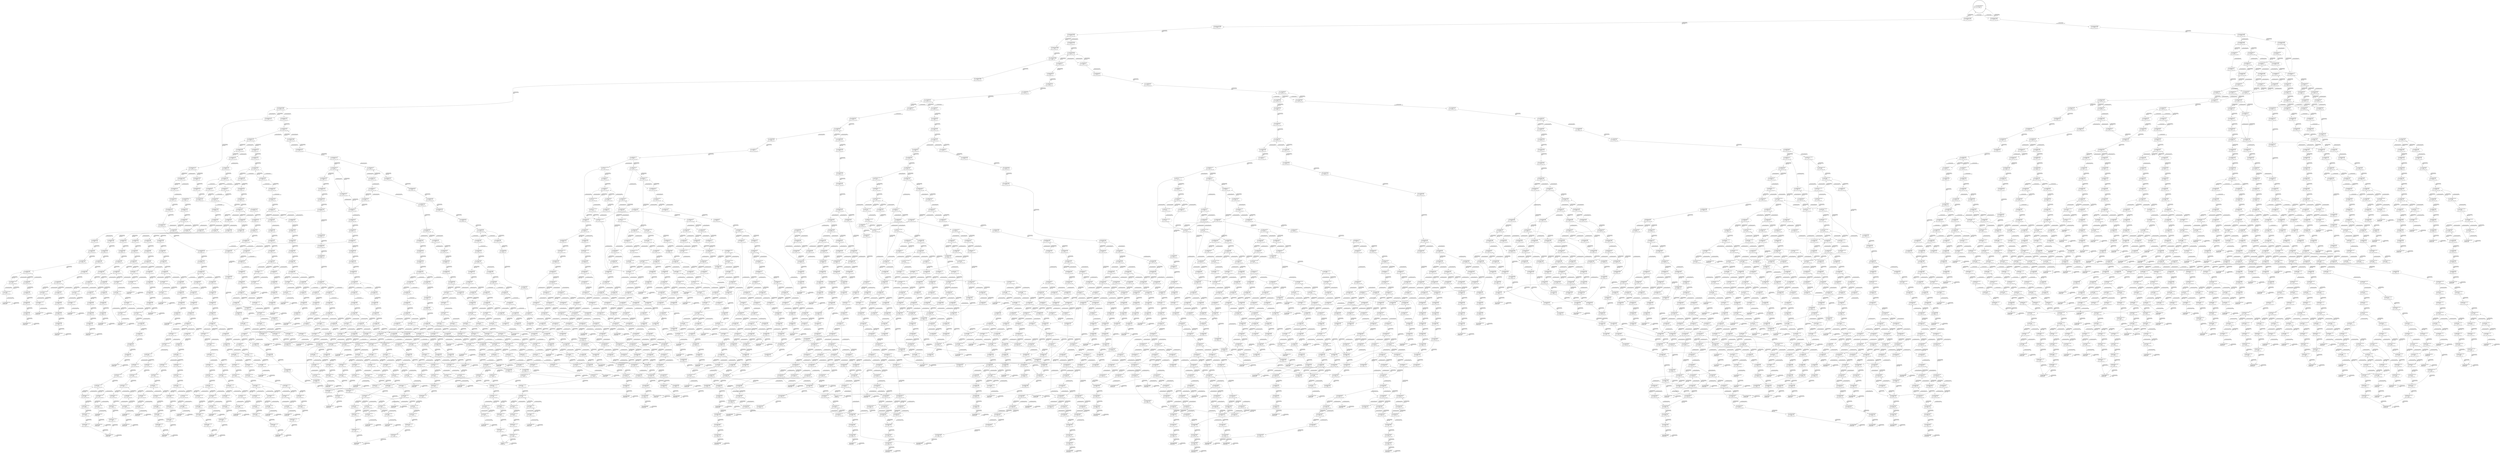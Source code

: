 digraph G
{
root [label="Y (0,19,good,good,good\n,good,good,good) 0.0156\lA (\naction_sense_rock6_car2)\l" shape=doublecircle labeljust="l"];
x0row825 [label="Y (7,9,bad,bad,bad,bad\n,bad,bad) 0.84\lA (\naction_sense_rock4_car1)\l"];
x0row831 [label="Y (6,9,bad,bad,bad,good\n,bad,bad) 0.937\lA (\naction_move_left_car1)\l"];
x0row840 [label="Y (5,9,bad,bad,bad,good\n,bad,bad) 0.937\lA (\naction_psample_car1)\l"];
x0row1690 [label="Y (2,9,bad,bad,bad,good\n,bad,bad) 0.621\lA (\naction_move_down_car1)\l"];
x0row1699 [label="Y (7,9,bad,bad,bad,good\n,bad,bad) 0.621\lA (\naction_sense_rock4_car1)\l"];
x0row1744 [label="Y (5,9,bad,bad,bad,bad\n,bad,bad) 0.986\lA (action_idle)\l"];
x0row1769 [label="Y (7,9,bad,bad,bad,bad\n,bad,bad) 0.966\lA (\naction_sense_rock4_car1)\l"];
x0row710 [label="Y (2,14,good,bad,bad\n,good,bad,bad) 0.247\lA (\naction_sense_rock5_car1)\l"];
x0row624 [label="Y (7,9,bad,bad,bad,bad\n,bad,bad) 0.629\lA (\naction_sense_rock4_car1)\l"];
x0row793 [label="Y (1,9,bad,bad,bad,good\n,bad,bad) 0.629\lA (\naction_move_right_car1)\l"];
x0row794 [label="Y (1,9,bad,bad,bad,bad\n,bad,bad) 0.629\lA (\naction_move_right_car1)\l"];
x0row803 [label="Y (2,9,bad,bad,bad,good\n,bad,bad) 0.629\lA (\naction_move_down_car1)\l"];
x0row635 [label="Y (7,9,bad,bad,bad,good\n,bad,bad) 0.84\lA (\naction_sense_rock4_car1)\l"];
x0row636 [label="Y (7,9,bad,bad,bad,bad\n,bad,bad) 0.937\lA (\naction_sense_rock4_car1)\l"];
x0row645 [label="Y (7,9,bad,bad,bad,good\n,bad,bad) 0.978\lA (\naction_move_left_car1)\l"];
x0row1076 [label="Y (5,9,bad,bad,bad,good\n,bad,bad) 0.936\lA (\naction_psample_car1)\l"];
x0row1092 [label="Y (5,9,bad,bad,bad,bad\n,bad,bad) 0.997\lA (action_idle)\l"];
x0row573 [label="Y (5,9,bad,bad,bad,bad\n,bad,bad) 0.999\lA (action_idle)\l"];
x0row594 [label="Y (7,9,bad,bad,bad,bad\n,bad,bad) 0.978\lA (\naction_sense_rock4_car1)\l"];
x0row968 [label="Y (7,9,bad,bad,bad,bad\n,bad,bad) 0.991\lA (\naction_sense_rock4_car1)\l"];
x0row377 [label="Y (7,9,bad,bad,bad,good\n,bad,bad) 0.939\lA (\naction_move_left_car1)\l"];
x0row378 [label="Y (7,9,bad,bad,bad,bad\n,bad,bad) 0.841\lA (\naction_sense_rock4_car1)\l"];
x0row50 [label="Y (0,18,good,good,good\n,good,good,good) 0.0309\lA (\naction_sense_rock2_car2)\l"];
x0row1421 [label="Y (2,9,good,bad,bad\n,good,bad,bad) 0.247\lA (\naction_move_left_car1)\l"];
x0row1425 [label="Y (1,9,good,bad,bad\n,good,bad,bad) 0.247\lA (\naction_sense_rock1_car1)\l"];
x0row1437 [label="Y (1,9,bad,bad,bad,good\n,bad,bad) 0.494\lA (\naction_sense_rock4_car1)\l"];
x0row1438 [label="Y (1,9,good,bad,bad\n,good,bad,bad) 0.445\lA (\naction_sense_rock1_car1)\l"];
x0row1439 [label="Y (1,9,bad,bad,bad,good\n,bad,bad) 0.445\lA (\naction_sense_rock1_car1)\l"];
x0row1348 [label="Y (1,14,good,bad,bad\n,good,good,bad) 0.123\lA (\naction_move_right_car1)\l"];
x0row1355 [label="Y (2,14,good,bad,bad\n,good,good,bad) 0.123\lA (\naction_sense_rock5_car1)\l"];
x0row882 [label="Y (7,9,bad,bad,bad,bad\n,bad,bad) 0.996\lA (action_idle)\l"];
x0row529 [label="Y (2,9,bad,bad,bad,good\n,bad,bad) 0.629\lA (\naction_move_down_car1)\l"];
x0row1537 [label="Y (5,14,bad,bad,bad,bad\n,bad,bad) 0.988\lA (action_idle)\l"];
x0row1543 [label="Y (7,9,bad,bad,bad,bad\n,bad,bad) 0.967\lA (\naction_sense_rock4_car1)\l"];
x0row1552 [label="Y (7,9,bad,bad,bad,bad\n,bad,bad) 0.986\lA (action_idle)\l"];
x0row39 [label="Y (0,19,good,good,good\n,good,good,good) 0.0309\lA (\naction_move_left_car2)\l"];
x0row716 [label="Y (1,14,good,bad,bad\n,good,bad,bad) 0.247\lA (\naction_move_up_car2)\l"];
x0row722 [label="Y (2,14,good,bad,bad\n,good,bad,bad) 0.25\lA (\naction_move_up_car2)\l"];
x0row1449 [label="Y (1,9,good,bad,bad\n,good,bad,bad) 0.488\lA (\naction_psample_car1)\l"];
x0row1632 [label="Y (7,9,bad,bad,bad,bad\n,bad,bad) 0.981\lA (\naction_sense_rock4_car1)\l"];
x0row1641 [label="Y (7,9,bad,bad,bad,bad\n,bad,bad) 0.987\lA (action_idle)\l"];
x0row854 [label="Y (5,9,bad,bad,bad,bad\n,bad,bad) 0.999\lA (action_idle)\l"];
x0row1585 [label="Y (7,9,bad,bad,bad,good\n,bad,bad) 0.831\lA (\naction_sense_rock4_car1)\l"];
x0row1586 [label="Y (7,9,bad,bad,bad,bad\n,bad,bad) 0.927\lA (\naction_sense_rock4_car1)\l"];
x0row1595 [label="Y (7,9,bad,bad,bad,good\n,bad,bad) 0.967\lA (\naction_move_left_car1)\l"];
x0row1601 [label="Y (6,9,bad,bad,bad,good\n,bad,bad) 0.967\lA (\naction_move_left_car1)\l"];
x0row977 [label="Y (7,9,bad,bad,bad,bad\n,bad,bad) 0.998\lA (action_idle)\l"];
x0row617 [label="Y (2,9,bad,bad,bad,bad\n,bad,bad) 0.629\lA (\naction_move_down_car1)\l"];
x0row1712 [label="Y (7,9,bad,bad,bad,good\n,bad,bad) 0.926\lA (\naction_move_left_car1)\l"];
x0row1713 [label="Y (7,9,bad,bad,bad,bad\n,bad,bad) 0.83\lA (\naction_sense_rock4_car1)\l"];
x0row1719 [label="Y (6,9,bad,bad,bad,good\n,bad,bad) 0.926\lA (\naction_move_left_car1)\l"];
x0row1730 [label="Y (5,9,bad,bad,bad,good\n,bad,bad) 0.926\lA (\naction_psample_car1)\l"];
x0row1270 [label="Y (0,18,good,bad,good\n,good,good,bad) 0.111\lA (\naction_sense_rock2_car2)\l"];
x0row1274 [label="Y (1,18,good,bad,good\n,good,good,bad) 0.111\lA (\naction_sense_rock1_car1)\l"];
x0row547 [label="Y (7,9,bad,bad,bad,good\n,bad,bad) 0.937\lA (\naction_move_left_car1)\l"];
x0row548 [label="Y (7,9,bad,bad,bad,bad\n,bad,bad) 0.84\lA (\naction_sense_rock4_car1)\l"];
x0row813 [label="Y (7,9,bad,bad,bad,good\n,bad,bad) 0.629\lA (\naction_sense_rock4_car1)\l"];
x0row816 [label="Y (2,9,bad,bad,bad,good\n,bad,bad) 0.622\lA (\naction_sense_rock5_car1)\l"];
x0row824 [label="Y (7,9,bad,bad,bad,good\n,bad,bad) 0.937\lA (\naction_move_left_car1)\l"];
x0row1117 [label="Y (7,9,bad,bad,bad,bad\n,bad,bad) 0.977\lA (\naction_sense_rock4_car1)\l"];
x0row1231 [label="Y (7,9,bad,bad,bad,bad\n,bad,bad) 0.99\lA (\naction_sense_rock4_car1)\l"];
x0row1300 [label="Y (0,13,good,bad,good\n,good,good,bad) 0.122\lA (\naction_move_right_car2)\l"];
x0row1315 [label="Y (0,14,good,bad,good\n,good,good,bad) 0.122\lA (\naction_move_right_car1)\l"];
x0row1032 [label="Y (2,9,bad,bad,bad,good\n,bad,bad) 0.628\lA (\naction_move_down_car1)\l"];
x0row1043 [label="Y (7,9,bad,bad,bad,good\n,bad,bad) 0.628\lA (\naction_sense_rock4_car1)\l"];
x0row1048 [label="Y (2,9,bad,bad,bad,good\n,bad,bad) 0.621\lA (\naction_sense_rock5_car1)\l"];
x0row1780 [label="Y (7,9,bad,bad,bad,bad\n,bad,bad) 0.984\lA (action_idle)\l"];
x0row1798 [label="Y (2,9,bad,bad,bad,bad\n,bad,bad) 0.621\lA (\naction_move_down_car1)\l"];
x0row873 [label="Y (7,9,bad,bad,bad,bad\n,bad,bad) 0.978\lA (\naction_sense_rock4_car1)\l"];
x0row72 [label="Y (0,18,good,good,good\n,good,good,good) 0.0556\lA (\naction_move_left_car2)\l"];
x0row73 [label="Y (0,18,good,bad,good\n,good,good,good) 0.0556\lA (\naction_move_right_car1)\l"];
x0row382 [label="Y (6,9,bad,bad,bad,good\n,bad,bad) 0.939\lA (\naction_move_left_car1)\l"];
x0row433 [label="Y (2,9,bad,bad,bad,bad\n,bad,bad) 0.63\lA (\naction_move_down_car1)\l"];
x0row128 [label="Y (0,18,good,good,good\n,good,good,bad) 0.0563\lA (\naction_sense_rock3_car2)\l"];
x0row1128 [label="Y (7,9,bad,bad,bad,bad\n,bad,bad) 0.995\lA (action_idle)\l"];
x0row1610 [label="Y (5,9,bad,bad,bad,good\n,bad,bad) 0.967\lA (\naction_psample_car1)\l"];
x0row1172 [label="Y (7,9,bad,bad,bad,good\n,bad,bad) 0.839\lA (\naction_sense_rock4_car1)\l"];
x0row1173 [label="Y (7,9,bad,bad,bad,bad\n,bad,bad) 0.936\lA (\naction_sense_rock4_car1)\l"];
x0row1496 [label="Y (7,9,bad,bad,bad,good\n,bad,bad) 0.927\lA (\naction_move_left_car1)\l"];
x0row1497 [label="Y (7,9,bad,bad,bad,bad\n,bad,bad) 0.831\lA (\naction_sense_rock4_car1)\l"];
x0row1503 [label="Y (6,9,bad,bad,bad,good\n,bad,bad) 0.927\lA (\naction_move_left_car1)\l"];
x0row919 [label="Y (7,9,bad,bad,bad,good\n,bad,bad) 0.84\lA (\naction_sense_rock4_car1)\l"];
x0row920 [label="Y (7,9,bad,bad,bad,bad\n,bad,bad) 0.937\lA (\naction_sense_rock4_car1)\l"];
x0row929 [label="Y (7,9,bad,bad,bad,good\n,bad,bad) 0.978\lA (\naction_move_left_car1)\l"];
x0row603 [label="Y (7,9,bad,bad,bad,bad\n,bad,bad) 0.996\lA (action_idle)\l"];
x0row1242 [label="Y (7,9,bad,bad,bad,bad\n,bad,bad) 0.996\lA (action_idle)\l"];
x0row1146 [label="Y (2,9,bad,bad,bad,bad\n,bad,bad) 0.628\lA (\naction_move_down_car1)\l"];
x0row1157 [label="Y (7,9,bad,bad,bad,bad\n,bad,bad) 0.628\lA (\naction_sense_rock4_car1)\l"];
x0row1162 [label="Y (2,9,bad,bad,bad,bad\n,bad,bad) 0.621\lA (\naction_sense_rock5_car1)\l"];
x0row1568 [label="Y (2,9,bad,bad,bad,bad\n,bad,bad) 0.622\lA (\naction_move_down_car1)\l"];
x0row1576 [label="Y (7,9,bad,bad,bad,bad\n,bad,bad) 0.622\lA (\naction_sense_rock4_car1)\l"];
x0row995 [label="Y (1,9,bad,bad,bad,good\n,bad,bad) 0.493\lA (\naction_sense_rock1_car1)\l"];
x0row1008 [label="Y (1,9,bad,bad,bad,good\n,bad,bad) 0.499\lA (\naction_sense_rock4_car1)\l"];
x0row523 [label="Y (1,9,bad,bad,bad,good\n,bad,bad) 0.629\lA (\naction_move_right_car1)\l"];
x0row524 [label="Y (1,9,bad,bad,bad,bad\n,bad,bad) 0.629\lA (\naction_move_right_car1)\l"];
x0row19 [label="Y (0,19,good,good,good\n,good,good,good) 0.0281\lA (\naction_sense_rock6_car2)\l"];
x0row536 [label="Y (7,9,bad,bad,bad,good\n,bad,bad) 0.629\lA (\naction_sense_rock4_car1)\l"];
x0row1285 [label="Y (0,18,good,bad,good\n,good,good,bad) 0.122\lA (\naction_move_up_car2)\l"];
x0row935 [label="Y (6,9,bad,bad,bad,good\n,bad,bad) 0.978\lA (\naction_move_left_car1)\l"];
x0row1947 [label="Y (1,9,good,bad,bad\n,good,bad,bad) 0.247\lA (\naction_sense_rock1_car1)\l"];
x0row944 [label="Y (5,9,bad,bad,bad,good\n,bad,bad) 0.978\lA (\naction_psample_car1)\l"];
x0row1323 [label="Y (1,14,good,bad,good\n,good,good,bad) 0.122\lA (\naction_psample_car2)\l"];
x0row1339 [label="Y (1,14,bad,bad,good\n,good,good,bad) 0.244\lA (\naction_move_right_car1)\l"];
x0row1340 [label="Y (1,14,good,bad,good\n,good,good,bad) 0.22\lA (\naction_sense_rock1_car1)\l"];
x0row1184 [label="Y (7,9,bad,bad,bad,good\n,bad,bad) 0.977\lA (\naction_move_left_car1)\l"];
x0row1190 [label="Y (6,9,bad,bad,bad,good\n,bad,bad) 0.977\lA (\naction_move_left_car1)\l"];
x0row1201 [label="Y (5,9,bad,bad,bad,good\n,bad,bad) 0.977\lA (\naction_psample_car1)\l"];
x0row1512 [label="Y (5,9,bad,bad,bad,good\n,bad,bad) 0.927\lA (\naction_psample_car1)\l"];
x0row1524 [label="Y (5,9,bad,bad,bad,bad\n,bad,bad) 0.988\lA (action_idle)\l"];
x0row682 [label="Y (7,9,bad,bad,bad,bad\n,bad,bad) 0.991\lA (\naction_sense_rock4_car1)\l"];
x0row691 [label="Y (7,9,bad,bad,bad,bad\n,bad,bad) 0.998\lA (action_idle)\l"];
x0row649 [label="Y (6,9,bad,bad,bad,good\n,bad,bad) 0.978\lA (\naction_move_left_car1)\l"];
x0row658 [label="Y (5,9,bad,bad,bad,good\n,bad,bad) 0.978\lA (\naction_psample_car1)\l"];
x0row552 [label="Y (6,9,bad,bad,bad,good\n,bad,bad) 0.937\lA (\naction_move_left_car1)\l"];
x0row898 [label="Y (2,9,bad,bad,bad,bad\n,bad,bad) 0.629\lA (\naction_move_down_car1)\l"];
x0row908 [label="Y (7,9,bad,bad,bad,bad\n,bad,bad) 0.629\lA (\naction_sense_rock4_car1)\l"];
x0row911 [label="Y (2,9,bad,bad,bad,bad\n,bad,bad) 0.622\lA (\naction_sense_rock5_car1)\l"];
x0row1372 [label="Y (2,14,good,bad,bad\n,good,bad,bad) 0.247\lA (\naction_move_up_car2)\l"];
x0row1377 [label="Y (2,14,good,bad,bad\n,good,good,bad) 0.222\lA (\naction_sense_rock5_car1)\l"];
x0row1378 [label="Y (2,14,good,bad,bad\n,good,bad,bad) 0.222\lA (\naction_sense_rock5_car1)\l"];
x0row1392 [label="Y (2,14,good,bad,bad\n,good,good,bad) 0.244\lA (\naction_ssample_car1)\l"];
x0row753 [label="Y (1,9,bad,bad,bad,good\n,bad,bad) 0.499\lA (\naction_sense_rock4_car1)\l"];
x0row754 [label="Y (1,9,good,bad,bad\n,good,bad,bad) 0.449\lA (\naction_sense_rock1_car1)\l"];
x0row755 [label="Y (1,9,bad,bad,bad,good\n,bad,bad) 0.449\lA (\naction_sense_rock1_car1)\l"];
x0row767 [label="Y (1,9,good,bad,bad\n,good,bad,bad) 0.493\lA (\naction_psample_car1)\l"];
x0row561 [label="Y (5,9,bad,bad,bad,good\n,bad,bad) 0.937\lA (\naction_psample_car1)\l"];
x0row20 [label="Y (0,19,good,good,good\n,good,good,bad) 0.0281\lA (\naction_sense_rock6_car2)\l"];
x0row1471 [label="Y (1,9,bad,bad,bad,good\n,bad,bad) 0.622\lA (\naction_move_right_car1)\l"];
x0row1472 [label="Y (1,9,bad,bad,bad,bad\n,bad,bad) 0.622\lA (\naction_move_right_car1)\l"];
x0row1479 [label="Y (2,9,bad,bad,bad,good\n,bad,bad) 0.622\lA (\naction_move_down_car1)\l"];
x0row1487 [label="Y (7,9,bad,bad,bad,good\n,bad,bad) 0.622\lA (\naction_sense_rock4_car1)\l"];
x0row1659 [label="Y (1,9,bad,bad,bad,good\n,bad,bad) 0.488\lA (\naction_sense_rock1_car1)\l"];
x0row1670 [label="Y (1,9,bad,bad,bad,good\n,bad,bad) 0.493\lA (\naction_sense_rock4_car1)\l"];
x0row1682 [label="Y (1,9,bad,bad,bad,good\n,bad,bad) 0.621\lA (\naction_move_right_car1)\l"];
x0row1683 [label="Y (1,9,bad,bad,bad,bad\n,bad,bad) 0.621\lA (\naction_move_right_car1)\l"];
x0row736 [label="Y (2,9,good,bad,bad\n,good,bad,bad) 0.25\lA (\naction_move_left_car1)\l"];
x0row740 [label="Y (1,9,good,bad,bad\n,good,bad,bad) 0.25\lA (\naction_sense_rock1_car1)\l"];
x0row136 [label="Y (1,18,good,good,good\n,good,good,bad) 0.0563\lA (\naction_sense_rock3_car2)\l"];
x0row254 [label="Y (1,14,good,bad,bad\n,good,good,bad) 0.125\lA (\naction_move_right_car1)\l"];
x0row259 [label="Y (2,14,good,bad,bad\n,good,good,bad) 0.125\lA (\naction_sense_rock5_car1)\l"];
x0row518 [label="Y (1,14,bad,bad,bad\n,good,bad,bad) 0.494\lA (\naction_move_right_car1)\l"];
x0row149 [label="Y (0,18,good,good,good\n,good,good,bad) 0.101\lA (\naction_sense_rock3_car2)\l"];
x0row150 [label="Y (0,18,good,good,bad\n,good,good,bad) 0.101\lA (\naction_move_right_car1)\l"];
x0row153 [label="Y (1,18,good,good,good\n,good,good,bad) 0.101\lA (\naction_sense_rock3_car2)\l"];
x0row181 [label="Y (0,18,good,bad,good\n,good,good,bad) 0.123\lA (\naction_move_up_car2)\l"];
x0row182 [label="Y (0,18,good,good,good\n,good,good,bad) 0.122\lA (\naction_psample_car2)\l"];
x0row183 [label="Y (0,18,good,good,good\n,good,good,bad) 0.0617\lA (\naction_sense_rock2_car2)\l"];
x0row370 [label="Y (7,9,bad,bad,bad,good\n,bad,bad) 0.63\lA (\naction_sense_rock4_car1)\l"];
x0row513 [label="Y (1,9,bad,bad,bad,good\n,bad,bad) 0.499\lA (\naction_sense_rock4_car1)\l"];
x0row364 [label="Y (2,9,bad,bad,bad,good\n,bad,bad) 0.63\lA (\naction_move_down_car1)\l"];
x0row167 [label="Y (0,18,good,good,good\n,good,good,bad) 0.111\lA (\naction_sense_rock2_car2)\l"];
x0row170 [label="Y (1,18,good,good,good\n,good,good,bad) 0.111\lA (\naction_sense_rock1_car1)\l"];
x0row439 [label="Y (7,9,bad,bad,bad,bad\n,bad,bad) 0.63\lA (\naction_sense_rock4_car1)\l"];
x0row446 [label="Y (7,9,bad,bad,bad,good\n,bad,bad) 0.841\lA (\naction_sense_rock4_car1)\l"];
x0row447 [label="Y (7,9,bad,bad,bad,bad\n,bad,bad) 0.939\lA (\naction_sense_rock4_car1)\l"];
x0row465 [label="Y (5,9,bad,bad,bad,good\n,bad,bad) 0.979\lA (\naction_psample_car1)\l"];
x0row454 [label="Y (7,9,bad,bad,bad,good\n,bad,bad) 0.979\lA (\naction_move_left_car1)\l"];
x0row483 [label="Y (7,9,bad,bad,bad,bad\n,bad,bad) 0.993\lA (\naction_sense_rock4_car1)\l"];
x0row1022 [label="Y (1,9,bad,bad,bad,good\n,bad,bad) 0.628\lA (\naction_move_right_car1)\l"];
x0row1023 [label="Y (1,9,bad,bad,bad,bad\n,bad,bad) 0.628\lA (\naction_move_right_car1)\l"];
x0row2054 [label="Y (6,9,bad,bad,bad,good\n,bad,bad) 0.926\lA (\naction_move_left_car1)\l"];
x0row329 [label="Y (1,9,bad,bad,bad,good\n,bad,bad) 0.5\lA (\naction_sense_rock4_car1)\l"];
x0row330 [label="Y (1,9,good,bad,bad\n,good,bad,bad) 0.45\lA (\naction_sense_rock1_car1)\l"];
x0row331 [label="Y (1,9,bad,bad,bad,good\n,bad,bad) 0.45\lA (\naction_sense_rock1_car1)\l"];
x0row339 [label="Y (1,9,good,bad,bad\n,good,bad,bad) 0.494\lA (\naction_psample_car1)\l"];
x0row399 [label="Y (5,9,bad,bad,bad,bad\n,bad,bad) 1\lA (action_idle)\l"];
x0row1058 [label="Y (7,9,bad,bad,bad,good\n,bad,bad) 0.936\lA (\naction_move_left_car1)\l"];
x0row1059 [label="Y (7,9,bad,bad,bad,bad\n,bad,bad) 0.839\lA (\naction_sense_rock4_car1)\l"];
x0row1065 [label="Y (6,9,bad,bad,bad,good\n,bad,bad) 0.936\lA (\naction_move_left_car1)\l"];
x0row274 [label="Y (2,14,good,bad,bad\n,good,bad,bad) 0.25\lA (\naction_move_up_car2)\l"];
x0row279 [label="Y (2,14,good,bad,bad\n,good,good,bad) 0.225\lA (\naction_sense_rock5_car1)\l"];
x0row280 [label="Y (2,14,good,bad,bad\n,good,bad,bad) 0.225\lA (\naction_sense_rock5_car1)\l"];
x0row414 [label="Y (7,9,bad,bad,bad,bad\n,bad,bad) 0.979\lA (\naction_sense_rock4_car1)\l"];
x0row504 [label="Y (1,9,bad,bad,bad,good\n,bad,bad) 0.494\lA (\naction_sense_rock1_car1)\l"];
x0row509 [label="Y (1,14,bad,bad,bad\n,good,bad,bad) 0.45\lA (\naction_sense_rock1_car1)\l"];
x0row111 [label="Y (0,17,good,good,good\n,good,good,bad) 0.0563\lA (\naction_move_right_car2)\l"];
x0row292 [label="Y (2,14,good,bad,bad\n,good,good,bad) 0.247\lA (\naction_ssample_car1)\l"];
x0row317 [label="Y (2,9,good,bad,bad\n,good,bad,bad) 0.25\lA (\naction_move_left_car1)\l"];
x0row319 [label="Y (1,9,good,bad,bad\n,good,bad,bad) 0.25\lA (\naction_sense_rock1_car1)\l"];
x0row245 [label="Y (1,14,bad,bad,good\n,good,good,bad) 0.247\lA (\naction_move_right_car1)\l"];
x0row246 [label="Y (1,14,good,bad,good\n,good,good,bad) 0.222\lA (\naction_sense_rock1_car1)\l"];
x0row490 [label="Y (7,9,bad,bad,bad,bad\n,bad,bad) 0.999\lA (action_idle)\l"];
x0row310 [label="Y (1,14,good,bad,bad\n,good,bad,bad) 0.25\lA (\naction_move_up_car2)\l"];
x0row90 [label="Y (0,17,good,good,good\n,good,good,good) 0.0556\lA (\naction_ssample_car2)\l"];
x0row389 [label="Y (5,9,bad,bad,bad,good\n,bad,bad) 0.939\lA (\naction_psample_car1)\l"];
x0row212 [label="Y (0,13,good,bad,good\n,good,good,bad) 0.123\lA (\naction_move_right_car2)\l"];
x0row225 [label="Y (0,14,good,bad,good\n,good,good,bad) 0.123\lA (\naction_move_right_car1)\l"];
x0row410 [label="Y (5,14,bad,bad,bad,bad\n,bad,bad) 1\lA (action_idle)\l"];
x0row231 [label="Y (1,14,good,bad,good\n,good,good,bad) 0.123\lA (\naction_psample_car2)\l"];
x0row357 [label="Y (1,9,bad,bad,bad,good\n,bad,bad) 0.63\lA (\naction_move_right_car1)\l"];
x0row358 [label="Y (1,9,bad,bad,bad,bad\n,bad,bad) 0.63\lA (\naction_move_right_car1)\l"];
x0row421 [label="Y (7,9,bad,bad,bad,bad\n,bad,bad) 0.998\lA (action_idle)\l"];
x0row458 [label="Y (6,9,bad,bad,bad,good\n,bad,bad) 0.979\lA (\naction_move_left_car1)\l"];
x0row1807 [label="Y (7,9,bad,bad,bad,bad\n,bad,bad) 0.621\lA (\naction_sense_rock4_car1)\l"];
x0row1820 [label="Y (7,9,bad,bad,bad,good\n,bad,bad) 0.83\lA (\naction_sense_rock4_car1)\l"];
x0row1821 [label="Y (7,9,bad,bad,bad,bad\n,bad,bad) 0.926\lA (\naction_sense_rock4_car1)\l"];
x0row1832 [label="Y (7,9,bad,bad,bad,good\n,bad,bad) 0.966\lA (\naction_move_left_car1)\l"];
x0row1838 [label="Y (6,9,bad,bad,bad,good\n,bad,bad) 0.966\lA (\naction_move_left_car1)\l"];
x0row1849 [label="Y (5,9,bad,bad,bad,good\n,bad,bad) 0.966\lA (\naction_psample_car1)\l"];
x0row1877 [label="Y (7,9,bad,bad,bad,bad\n,bad,bad) 0.979\lA (\naction_sense_rock4_car1)\l"];
x0row1888 [label="Y (7,9,bad,bad,bad,bad\n,bad,bad) 0.986\lA (action_idle)\l"];
x0row1911 [label="Y (2,14,good,bad,bad\n,good,bad,bad) 0.244\lA (\naction_sense_rock5_car1)\l"];
x0row1925 [label="Y (2,14,good,bad,bad\n,good,bad,bad) 0.247\lA (\naction_move_up_car2)\l"];
x0row2566 [label="Y (1,18,good,good,bad\n,good,good,bad) 0.101\lA (\naction_sense_rock3_car2)\l"];
x0row1941 [label="Y (2,9,good,bad,bad\n,good,bad,bad) 0.247\lA (\naction_move_left_car1)\l"];
x0row3981 [label="Y (2,9,bad,bad,bad,bad\n,good,bad) 0.566\lA (\naction_sense_rock5_car1)\l"];
x0row1962 [label="Y (1,9,bad,bad,bad,good\n,bad,bad) 0.493\lA (\naction_sense_rock4_car1)\l"];
x0row1963 [label="Y (1,9,good,bad,bad\n,good,bad,bad) 0.444\lA (\naction_sense_rock1_car1)\l"];
x0row1964 [label="Y (1,9,bad,bad,bad,good\n,bad,bad) 0.444\lA (\naction_sense_rock1_car1)\l"];
x0row1978 [label="Y (1,9,good,bad,bad\n,good,bad,bad) 0.487\lA (\naction_psample_car1)\l"];
x0row2008 [label="Y (1,9,bad,bad,bad,good\n,bad,bad) 0.621\lA (\naction_move_right_car1)\l"];
x0row2009 [label="Y (1,9,bad,bad,bad,bad\n,bad,bad) 0.621\lA (\naction_move_right_car1)\l"];
x0row2020 [label="Y (2,9,bad,bad,bad,good\n,bad,bad) 0.621\lA (\naction_move_down_car1)\l"];
x0row2032 [label="Y (7,9,bad,bad,bad,good\n,bad,bad) 0.621\lA (\naction_sense_rock4_car1)\l"];
x0row2045 [label="Y (7,9,bad,bad,bad,good\n,bad,bad) 0.926\lA (\naction_move_left_car1)\l"];
x0row2046 [label="Y (7,9,bad,bad,bad,bad\n,bad,bad) 0.83\lA (\naction_sense_rock4_car1)\l"];
x0row4109 [label="Y (7,14,bad,bad,bad\n,good,bad,bad) 0.974\lA (\naction_move_left_car1)\l"];
x0row4117 [label="Y (6,14,bad,bad,bad\n,good,bad,bad) 0.974\lA (\naction_move_left_car1)\l"];
x0row2065 [label="Y (5,9,bad,bad,bad,good\n,bad,bad) 0.926\lA (\naction_psample_car1)\l"];
x0row2081 [label="Y (5,9,bad,bad,bad,bad\n,bad,bad) 0.986\lA (action_idle)\l"];
x0row2104 [label="Y (7,9,bad,bad,bad,bad\n,bad,bad) 0.966\lA (\naction_sense_rock4_car1)\l"];
x0row2115 [label="Y (7,9,bad,bad,bad,bad\n,bad,bad) 0.984\lA (action_idle)\l"];
x0row2135 [label="Y (2,9,bad,bad,bad,bad\n,bad,bad) 0.621\lA (\naction_move_down_car1)\l"];
x0row2147 [label="Y (7,9,bad,bad,bad,bad\n,bad,bad) 0.621\lA (\naction_sense_rock4_car1)\l"];
x0row2160 [label="Y (7,9,bad,bad,bad,good\n,bad,bad) 0.83\lA (\naction_sense_rock4_car1)\l"];
x0row2161 [label="Y (7,9,bad,bad,bad,bad\n,bad,bad) 0.926\lA (\naction_sense_rock4_car1)\l"];
x0row2172 [label="Y (7,9,bad,bad,bad,good\n,bad,bad) 0.966\lA (\naction_move_left_car1)\l"];
x0row2180 [label="Y (6,9,bad,bad,bad,good\n,bad,bad) 0.966\lA (\naction_move_left_car1)\l"];
x0row2191 [label="Y (5,9,bad,bad,bad,good\n,bad,bad) 0.966\lA (\naction_psample_car1)\l"];
x0row2219 [label="Y (7,9,bad,bad,bad,bad\n,bad,bad) 0.979\lA (\naction_sense_rock4_car1)\l"];
x0row2230 [label="Y (7,9,bad,bad,bad,bad\n,bad,bad) 0.986\lA (action_idle)\l"];
x0row2252 [label="Y (1,9,bad,bad,bad,good\n,bad,bad) 0.487\lA (\naction_sense_rock1_car1)\l"];
x0row2267 [label="Y (1,9,bad,bad,bad,good\n,bad,bad) 0.493\lA (\naction_sense_rock4_car1)\l"];
x0row2283 [label="Y (1,9,bad,bad,bad,good\n,bad,bad) 0.621\lA (\naction_move_right_car1)\l"];
x0row2284 [label="Y (1,9,bad,bad,bad,bad\n,bad,bad) 0.621\lA (\naction_move_right_car1)\l"];
x0row2295 [label="Y (2,9,bad,bad,bad,good\n,bad,bad) 0.621\lA (\naction_move_down_car1)\l"];
x0row2308 [label="Y (7,9,bad,bad,bad,good\n,bad,bad) 0.621\lA (\naction_sense_rock4_car1)\l"];
x0row2325 [label="Y (7,9,bad,bad,bad,good\n,bad,bad) 0.925\lA (\naction_move_left_car1)\l"];
x0row2326 [label="Y (7,9,bad,bad,bad,bad\n,bad,bad) 0.828\lA (\naction_sense_rock4_car1)\l"];
x0row2334 [label="Y (6,9,bad,bad,bad,good\n,bad,bad) 0.925\lA (\naction_move_left_car1)\l"];
x0row2347 [label="Y (5,9,bad,bad,bad,good\n,bad,bad) 0.925\lA (\naction_psample_car1)\l"];
x0row2365 [label="Y (5,9,bad,bad,bad,bad\n,bad,bad) 0.985\lA (action_idle)\l"];
x0row2394 [label="Y (7,9,bad,bad,bad,bad\n,bad,bad) 0.965\lA (\naction_sense_rock4_car1)\l"];
x0row2407 [label="Y (7,9,bad,bad,bad,bad\n,bad,bad) 0.983\lA (action_idle)\l"];
x0row2416 [label="Y (7,9,bad,bad,bad,bad\n,bad,bad) 0.983\lA (action_idle)\l"];
x0row2431 [label="Y (2,9,bad,bad,bad,bad\n,bad,bad) 0.621\lA (\naction_move_down_car1)\l"];
x0row2444 [label="Y (7,9,bad,bad,bad,bad\n,bad,bad) 0.621\lA (\naction_sense_rock4_car1)\l"];
x0row2461 [label="Y (7,9,bad,bad,bad,good\n,bad,bad) 0.828\lA (\naction_sense_rock4_car1)\l"];
x0row2462 [label="Y (7,9,bad,bad,bad,bad\n,bad,bad) 0.925\lA (\naction_sense_rock4_car1)\l"];
x0row2475 [label="Y (7,9,bad,bad,bad,good\n,bad,bad) 0.965\lA (\naction_move_left_car1)\l"];
x0row2483 [label="Y (6,9,bad,bad,bad,good\n,bad,bad) 0.965\lA (\naction_move_left_car1)\l"];
x0row2496 [label="Y (5,9,bad,bad,bad,good\n,bad,bad) 0.965\lA (\naction_psample_car1)\l"];
x0row2530 [label="Y (7,9,bad,bad,bad,bad\n,bad,bad) 0.978\lA (\naction_sense_rock4_car1)\l"];
x0row2543 [label="Y (7,9,bad,bad,bad,bad\n,bad,bad) 0.984\lA (action_idle)\l"];
x0row2552 [label="Y (7,9,bad,bad,bad,bad\n,bad,bad) 0.984\lA (action_idle)\l"];
x0row2598 [label="Y (1,18,good,good,bad\n,good,good,bad) 0.111\lA (\naction_sense_rock2_car2)\l"];
x0row2637 [label="Y (1,18,good,good,good\n,good,good,bad) 0.2\lA (\naction_sense_rock2_car2)\l"];
x0row2638 [label="Y (1,18,bad,good,good\n,good,good,bad) 0.2\lA (\naction_sense_rock2_car2)\l"];
x0row2660 [label="Y (1,18,good,bad,good\n,good,good,bad) 0.222\lA (\naction_move_right_car2)\l"];
x0row2661 [label="Y (1,18,good,good,good\n,good,good,bad) 0.22\lA (\naction_psample_car2)\l"];
x0row2662 [label="Y (1,18,good,good,good\n,good,good,bad) 0.111\lA (\naction_sense_rock2_car2)\l"];
x0row2693 [label="Y (1,19,good,bad,good\n,good,good,bad) 0.222\lA (\naction_move_up_car2)\l"];
x0row2715 [label="Y (1,14,good,bad,good\n,good,good,bad) 0.244\lA (\naction_psample_car1)\l"];
x0row2741 [label="Y (2,14,bad,bad,good\n,good,good,bad) 0.247\lA (\naction_psample_car2)\l"];
x0row2762 [label="Y (2,14,bad,bad,bad\n,good,good,bad) 0.25\lA (\naction_sense_rock5_car1)\l"];
x0row2768 [label="Y (2,14,bad,bad,bad\n,good,bad,bad) 0.5\lA (\naction_move_down_car1)\l"];
x0row2771 [label="Y (2,14,bad,bad,bad\n,good,good,bad) 0.45\lA (\naction_sense_rock5_car1)\l"];
x0row2772 [label="Y (2,14,bad,bad,bad\n,good,bad,bad) 0.45\lA (\naction_sense_rock5_car1)\l"];
x0row2782 [label="Y (2,14,bad,bad,bad\n,good,good,bad) 0.494\lA (\naction_ssample_car1)\l"];
x0row2798 [label="Y (7,14,bad,bad,bad\n,good,bad,bad) 0.5\lA (\naction_sense_rock4_car1)\l"];
x0row2806 [label="Y (7,14,bad,bad,bad\n,good,bad,bad) 0.9\lA (\naction_sense_rock4_car1)\l"];
x0row2807 [label="Y (7,14,bad,bad,bad,bad\n,bad,bad) 0.9\lA (\naction_sense_rock4_car1)\l"];
x0row2811 [label="Y (7,14,bad,bad,bad\n,good,bad,bad) 0.5\lA (\naction_sense_rock4_car1)\l"];
x0row2815 [label="Y (7,14,bad,bad,bad\n,good,bad,bad) 0.988\lA (\naction_move_left_car1)\l"];
x0row2819 [label="Y (6,14,bad,bad,bad\n,good,bad,bad) 0.988\lA (\naction_move_left_car1)\l"];
x0row2826 [label="Y (5,14,bad,bad,bad\n,good,bad,bad) 0.988\lA (\naction_psample_car1)\l"];
x0row2841 [label="Y (10,14,bad,bad,bad\n,bad,bad,bad) 1\lA (action_idle)\l"];
x0row2847 [label="Y (7,14,bad,bad,bad,bad\n,bad,bad) 0.988\lA (\naction_sense_rock4_car1)\l"];
x0row2854 [label="Y (7,14,bad,bad,bad,bad\n,bad,bad) 0.999\lA (action_idle)\l"];
x0row2869 [label="Y (2,14,bad,bad,bad\n,good,bad,bad) 0.494\lA (\naction_move_down_car1)\l"];
x0row2876 [label="Y (7,14,bad,bad,bad\n,good,bad,bad) 0.494\lA (\naction_sense_rock4_car1)\l"];
x0row2887 [label="Y (7,14,bad,bad,bad\n,good,bad,bad) 0.889\lA (\naction_sense_rock4_car1)\l"];
x0row2888 [label="Y (7,14,bad,bad,bad,bad\n,bad,bad) 0.889\lA (\naction_sense_rock4_car1)\l"];
x0row2899 [label="Y (7,14,bad,bad,bad\n,good,bad,bad) 0.976\lA (\naction_move_left_car1)\l"];
x0row2907 [label="Y (6,14,bad,bad,bad\n,good,bad,bad) 0.976\lA (\naction_move_left_car1)\l"];
x0row2918 [label="Y (5,14,bad,bad,bad\n,good,bad,bad) 0.976\lA (\naction_psample_car1)\l"];
x0row2932 [label="Y (5,14,bad,bad,bad,bad\n,bad,bad) 0.988\lA (action_idle)\l"];
x0row2944 [label="Y (10,14,bad,bad,bad\n,bad,bad,bad) 0.988\lA (action_idle)\l"];
x0row2955 [label="Y (7,14,bad,bad,bad,bad\n,bad,bad) 0.976\lA (\naction_sense_rock4_car1)\l"];
x0row2966 [label="Y (7,14,bad,bad,bad,bad\n,bad,bad) 0.986\lA (action_idle)\l"];
x0row2997 [label="Y (1,18,good,bad,good\n,good,good,bad) 0.2\lA (\naction_sense_rock2_car2)\l"];
x0row3014 [label="Y (1,18,good,bad,good\n,good,good,bad) 0.22\lA (\naction_move_right_car2)\l"];
x0row3029 [label="Y (1,19,good,bad,good\n,good,good,bad) 0.22\lA (\naction_move_up_car2)\l"];
x0row3054 [label="Y (1,14,good,bad,good\n,good,good,bad) 0.241\lA (\naction_psample_car1)\l"];
x0row3084 [label="Y (2,14,bad,bad,good\n,good,good,bad) 0.244\lA (\naction_psample_car2)\l"];
x0row3107 [label="Y (2,14,bad,bad,bad\n,good,good,bad) 0.247\lA (\naction_sense_rock5_car1)\l"];
x0row3115 [label="Y (2,14,bad,bad,bad\n,good,bad,bad) 0.494\lA (\naction_move_down_car1)\l"];
x0row3118 [label="Y (2,14,bad,bad,bad\n,good,good,bad) 0.445\lA (\naction_sense_rock5_car1)\l"];
x0row3119 [label="Y (2,14,bad,bad,bad\n,good,bad,bad) 0.445\lA (\naction_sense_rock5_car1)\l"];
x0row3131 [label="Y (2,14,bad,bad,bad\n,good,good,bad) 0.488\lA (\naction_ssample_car1)\l"];
x0row3151 [label="Y (7,14,bad,bad,bad\n,good,bad,bad) 0.494\lA (\naction_sense_rock4_car1)\l"];
x0row3160 [label="Y (7,14,bad,bad,bad\n,good,bad,bad) 0.889\lA (\naction_sense_rock4_car1)\l"];
x0row3161 [label="Y (7,14,bad,bad,bad,bad\n,bad,bad) 0.889\lA (\naction_sense_rock4_car1)\l"];
x0row3170 [label="Y (7,14,bad,bad,bad\n,good,bad,bad) 0.976\lA (\naction_move_left_car1)\l"];
x0row3176 [label="Y (6,14,bad,bad,bad\n,good,bad,bad) 0.976\lA (\naction_move_left_car1)\l"];
x0row3185 [label="Y (5,14,bad,bad,bad\n,good,bad,bad) 0.976\lA (\naction_psample_car1)\l"];
x0row3204 [label="Y (10,14,bad,bad,bad\n,bad,bad,bad) 0.988\lA (action_idle)\l"];
x0row3212 [label="Y (7,14,bad,bad,bad,bad\n,bad,bad) 0.976\lA (\naction_sense_rock4_car1)\l"];
x0row3221 [label="Y (7,14,bad,bad,bad,bad\n,bad,bad) 0.986\lA (action_idle)\l"];
x0row3240 [label="Y (2,14,bad,bad,bad\n,good,bad,bad) 0.488\lA (\naction_move_down_car1)\l"];
x0row3249 [label="Y (7,14,bad,bad,bad\n,good,bad,bad) 0.488\lA (\naction_sense_rock4_car1)\l"];
x0row3262 [label="Y (7,14,bad,bad,bad\n,good,bad,bad) 0.878\lA (\naction_sense_rock4_car1)\l"];
x0row3263 [label="Y (7,14,bad,bad,bad,bad\n,bad,bad) 0.878\lA (\naction_sense_rock4_car1)\l"];
x0row3276 [label="Y (7,14,bad,bad,bad\n,good,bad,bad) 0.964\lA (\naction_move_left_car1)\l"];
x0row3286 [label="Y (6,14,bad,bad,bad\n,good,bad,bad) 0.964\lA (\naction_move_left_car1)\l"];
x0row3299 [label="Y (5,14,bad,bad,bad\n,good,bad,bad) 0.964\lA (\naction_psample_car1)\l"];
x0row3315 [label="Y (5,14,bad,bad,bad,bad\n,bad,bad) 0.976\lA (action_idle)\l"];
x0row3342 [label="Y (7,14,bad,bad,bad,bad\n,bad,bad) 0.964\lA (\naction_sense_rock4_car1)\l"];
x0row3355 [label="Y (7,14,bad,bad,bad,bad\n,bad,bad) 0.974\lA (action_idle)\l"];
x0row3390 [label="Y (1,18,bad,good,good\n,good,good,bad) 0.22\lA (\naction_move_right_car1)\l"];
x0row3391 [label="Y (1,18,bad,bad,good\n,good,good,bad) 0.111\lA (\naction_sense_rock2_car2)\l"];
x0row3396 [label="Y (2,18,bad,good,good\n,good,good,bad) 0.22\lA (\naction_psample_car2)\l"];
x0row3422 [label="Y (2,18,bad,bad,good\n,good,good,bad) 0.222\lA (\naction_move_right_car2)\l"];
x0row3437 [label="Y (2,19,bad,bad,good\n,good,good,bad) 0.222\lA (\naction_move_up_car2)\l"];
x0row3452 [label="Y (2,14,bad,bad,good\n,good,good,bad) 0.222\lA (\naction_psample_car2)\l"];
x0row3466 [label="Y (2,14,bad,bad,bad\n,good,good,bad) 0.225\lA (\naction_sense_rock5_car1)\l"];
x0row3472 [label="Y (2,14,bad,bad,bad\n,good,bad,bad) 0.45\lA (\naction_move_left_car1)\l"];
x0row3477 [label="Y (2,14,bad,bad,bad\n,good,good,bad) 0.405\lA (\naction_sense_rock5_car1)\l"];
x0row3478 [label="Y (2,14,bad,bad,bad\n,good,bad,bad) 0.405\lA (\naction_sense_rock5_car1)\l"];
x0row3490 [label="Y (2,14,bad,bad,bad\n,good,good,bad) 0.445\lA (\naction_ssample_car1)\l"];
x0row3528 [label="Y (2,14,bad,bad,bad\n,good,bad,bad) 0.494\lA (\naction_move_down_car1)\l"];
x0row3534 [label="Y (7,14,bad,bad,bad\n,good,bad,bad) 0.494\lA (\naction_sense_rock4_car1)\l"];
x0row3544 [label="Y (7,14,bad,bad,bad\n,good,bad,bad) 0.889\lA (\naction_sense_rock4_car1)\l"];
x0row3545 [label="Y (7,14,bad,bad,bad,bad\n,bad,bad) 0.889\lA (\naction_sense_rock4_car1)\l"];
x0row3554 [label="Y (7,14,bad,bad,bad\n,good,bad,bad) 0.976\lA (\naction_move_left_car1)\l"];
x0row3558 [label="Y (6,14,bad,bad,bad\n,good,bad,bad) 0.976\lA (\naction_move_left_car1)\l"];
x0row3567 [label="Y (5,14,bad,bad,bad\n,good,bad,bad) 0.976\lA (\naction_psample_car1)\l"];
x0row3579 [label="Y (5,14,bad,bad,bad,bad\n,bad,bad) 0.988\lA (action_idle)\l"];
x0row3589 [label="Y (10,14,bad,bad,bad\n,bad,bad,bad) 0.988\lA (action_idle)\l"];
x0row3600 [label="Y (7,14,bad,bad,bad,bad\n,bad,bad) 0.976\lA (\naction_sense_rock4_car1)\l"];
x0row3609 [label="Y (7,14,bad,bad,bad,bad\n,bad,bad) 0.986\lA (action_idle)\l"];
x0row3628 [label="Y (2,14,bad,bad,bad\n,good,bad,bad) 0.445\lA (\naction_move_left_car1)\l"];
x0row3634 [label="Y (1,14,bad,bad,bad\n,good,bad,bad) 0.445\lA (\naction_sense_rock1_car1)\l"];
x0row3648 [label="Y (1,14,bad,bad,bad\n,good,bad,bad) 0.488\lA (\naction_move_right_car1)\l"];
x0row3654 [label="Y (1,9,bad,bad,bad,good\n,bad,bad) 0.445\lA (\naction_sense_rock1_car1)\l"];
x0row3666 [label="Y (1,9,good,bad,bad\n,good,bad,bad) 0.247\lA (\naction_sense_rock1_car1)\l"];
x0row3672 [label="Y (1,9,bad,bad,bad,good\n,bad,bad) 0.494\lA (\naction_sense_rock4_car1)\l"];
x0row3673 [label="Y (1,9,good,bad,bad\n,good,bad,bad) 0.445\lA (\naction_sense_rock1_car1)\l"];
x0row3685 [label="Y (1,9,good,bad,bad\n,good,bad,bad) 0.488\lA (\naction_psample_car1)\l"];
x0row3709 [label="Y (1,9,bad,bad,bad,good\n,bad,bad) 0.622\lA (\naction_move_right_car1)\l"];
x0row3710 [label="Y (1,9,bad,bad,bad,bad\n,bad,bad) 0.622\lA (\naction_move_right_car1)\l"];
x0row3730 [label="Y (2,9,bad,bad,bad,good\n,bad,bad) 0.567\lA (\naction_sense_rock5_car1)\l"];
x0row3740 [label="Y (2,9,bad,bad,bad,good\n,good,bad) 0.315\lA (\naction_sense_rock5_car1)\l"];
x0row3750 [label="Y (2,9,bad,bad,bad,good\n,good,bad) 0.567\lA (\naction_sense_rock5_car1)\l"];
x0row3760 [label="Y (2,9,bad,bad,bad,good\n,good,bad) 0.622\lA (\naction_ssample_car1)\l"];
x0row3789 [label="Y (2,9,bad,bad,bad,bad\n,bad,bad) 0.567\lA (\naction_sense_rock5_car1)\l"];
x0row3799 [label="Y (2,9,bad,bad,bad,bad\n,good,bad) 0.315\lA (\naction_sense_rock5_car1)\l"];
x0row3809 [label="Y (2,9,bad,bad,bad,bad\n,good,bad) 0.567\lA (\naction_sense_rock5_car1)\l"];
x0row3819 [label="Y (2,9,bad,bad,bad,bad\n,good,bad) 0.622\lA (\naction_ssample_car1)\l"];
x0row3837 [label="Y (1,9,bad,bad,bad,good\n,bad,bad) 0.488\lA (\naction_sense_rock1_car1)\l"];
x0row3849 [label="Y (1,9,bad,bad,bad,good\n,bad,bad) 0.493\lA (\naction_sense_rock4_car1)\l"];
x0row3862 [label="Y (1,9,bad,bad,bad,good\n,bad,bad) 0.621\lA (\naction_move_right_car1)\l"];
x0row3863 [label="Y (1,9,bad,bad,bad,bad\n,bad,bad) 0.621\lA (\naction_move_right_car1)\l"];
x0row3887 [label="Y (2,9,bad,bad,bad,good\n,bad,bad) 0.566\lA (\naction_sense_rock5_car1)\l"];
x0row3899 [label="Y (2,9,bad,bad,bad,good\n,good,bad) 0.315\lA (\naction_sense_rock5_car1)\l"];
x0row3911 [label="Y (2,9,bad,bad,bad,good\n,good,bad) 0.566\lA (\naction_sense_rock5_car1)\l"];
x0row3923 [label="Y (2,9,bad,bad,bad,good\n,good,bad) 0.621\lA (\naction_ssample_car1)\l"];
x0row3957 [label="Y (2,9,bad,bad,bad,bad\n,bad,bad) 0.566\lA (\naction_sense_rock5_car1)\l"];
x0row3969 [label="Y (2,9,bad,bad,bad,bad\n,good,bad) 0.315\lA (\naction_sense_rock5_car1)\l"];
x0row8356 [label="Y (5,18,bad,bad,good\n,bad,bad,bad) 0.494\lA (\naction_sense_rock3_car2)\l"];
x0row8375 [label="Y (10,18,bad,bad,bad\n,bad,bad,bad) 0.997\lA (action_idle)\l"];
x0row3993 [label="Y (2,9,bad,bad,bad,bad\n,good,bad) 0.621\lA (\naction_ssample_car1)\l"];
x0row4012 [label="Y (2,14,bad,bad,bad\n,good,bad,bad) 0.488\lA (\naction_sense_rock5_car1)\l"];
x0row4022 [label="Y (7,14,bad,bad,bad\n,good,bad,bad) 0.488\lA (\naction_sense_rock4_car1)\l"];
x0row4027 [label="Y (2,14,bad,bad,bad\n,good,bad,bad) 0.445\lA (\naction_sense_rock5_car1)\l"];
x0row4028 [label="Y (2,14,bad,bad,bad\n,good,bad,bad) 0.493\lA (\naction_move_down_car1)\l"];
x0row4039 [label="Y (2,14,bad,bad,bad\n,good,bad,bad) 0.247\lA (\naction_sense_rock5_car1)\l"];
x0row4051 [label="Y (2,14,bad,bad,bad\n,good,good,bad) 0.445\lA (\naction_sense_rock5_car1)\l"];
x0row4063 [label="Y (2,14,bad,bad,bad\n,good,good,bad) 0.488\lA (\naction_ssample_car1)\l"];
x0row4081 [label="Y (7,14,bad,bad,bad\n,good,bad,bad) 0.493\lA (\naction_sense_rock4_car1)\l"];
x0row4095 [label="Y (7,14,bad,bad,bad\n,good,bad,bad) 0.888\lA (\naction_sense_rock4_car1)\l"];
x0row4096 [label="Y (7,14,bad,bad,bad,bad\n,bad,bad) 0.888\lA (\naction_sense_rock4_car1)\l"];
x0row4130 [label="Y (5,14,bad,bad,bad\n,good,bad,bad) 0.974\lA (\naction_psample_car1)\l"];
x0row4146 [label="Y (5,14,bad,bad,bad,bad\n,bad,bad) 0.986\lA (action_idle)\l"];
x0row4175 [label="Y (7,14,bad,bad,bad,bad\n,bad,bad) 0.974\lA (\naction_sense_rock4_car1)\l"];
x0row4188 [label="Y (7,14,bad,bad,bad,bad\n,bad,bad) 0.985\lA (action_idle)\l"];
x0row4220 [label="Y (1,18,bad,bad,good\n,good,good,bad) 0.2\lA (\naction_sense_rock1_car1)\l"];
x0row4228 [label="Y (1,18,bad,bad,good\n,good,good,bad) 0.22\lA (\naction_move_right_car1)\l"];
x0row4255 [label="Y (2,18,bad,bad,good\n,good,good,bad) 0.22\lA (\naction_sense_rock2_car2)\l"];
x0row4282 [label="Y (2,18,bad,bad,good\n,good,good,bad) 0.244\lA (\naction_move_right_car2)\l"];
x0row4283 [label="Y (2,18,bad,bad,good\n,good,good,bad) 0.122\lA (\naction_sense_rock2_car2)\l"];
x0row4284 [label="Y (2,18,bad,bad,good\n,good,good,bad) 0.241\lA (\naction_move_right_car2)\l"];
x0row4300 [label="Y (2,18,bad,good,good\n,good,good,bad) 0.22\lA (\naction_sense_rock2_car2)\l"];
x0row4316 [label="Y (2,18,bad,good,good\n,good,good,bad) 0.241\lA (\naction_psample_car2)\l"];
x0row4346 [label="Y (2,19,bad,bad,good\n,good,good,bad) 0.244\lA (\naction_move_up_car2)\l"];
x0row4361 [label="Y (2,14,bad,bad,good\n,good,good,bad) 0.244\lA (\naction_psample_car2)\l"];
x0row4389 [label="Y (2,19,bad,bad,good\n,good,good,bad) 0.241\lA (\naction_move_up_car2)\l"];
x0row4405 [label="Y (2,14,bad,bad,good\n,good,good,bad) 0.241\lA (\naction_psample_car2)\l"];
x0row4422 [label="Y (2,14,bad,bad,bad\n,good,good,bad) 0.244\lA (\naction_sense_rock5_car1)\l"];
x0row4431 [label="Y (2,14,bad,bad,bad\n,good,bad,bad) 0.488\lA (\naction_move_down_car1)\l"];
x0row4436 [label="Y (2,14,bad,bad,bad\n,good,good,bad) 0.439\lA (\naction_sense_rock5_car1)\l"];
x0row4437 [label="Y (2,14,bad,bad,bad\n,good,bad,bad) 0.439\lA (\naction_sense_rock5_car1)\l"];
x0row4451 [label="Y (2,14,bad,bad,bad\n,good,good,bad) 0.482\lA (\naction_ssample_car1)\l"];
x0row4473 [label="Y (7,14,bad,bad,bad\n,good,bad,bad) 0.488\lA (\naction_sense_rock4_car1)\l"];
x0row4486 [label="Y (7,14,bad,bad,bad\n,good,bad,bad) 0.878\lA (\naction_sense_rock4_car1)\l"];
x0row4487 [label="Y (7,14,bad,bad,bad,bad\n,bad,bad) 0.878\lA (\naction_sense_rock4_car1)\l"];
x0row4498 [label="Y (7,14,bad,bad,bad\n,good,bad,bad) 0.964\lA (\naction_move_left_car1)\l"];
x0row4504 [label="Y (6,14,bad,bad,bad\n,good,bad,bad) 0.964\lA (\naction_move_left_car1)\l"];
x0row4515 [label="Y (5,14,bad,bad,bad\n,good,bad,bad) 0.964\lA (\naction_psample_car1)\l"];
x0row4529 [label="Y (5,14,bad,bad,bad,bad\n,bad,bad) 0.976\lA (action_idle)\l"];
x0row4541 [label="Y (10,14,bad,bad,bad\n,bad,bad,bad) 0.976\lA (action_idle)\l"];
x0row4554 [label="Y (7,14,bad,bad,bad,bad\n,bad,bad) 0.964\lA (\naction_sense_rock4_car1)\l"];
x0row4565 [label="Y (7,14,bad,bad,bad,bad\n,bad,bad) 0.974\lA (action_idle)\l"];
x0row4588 [label="Y (2,14,bad,bad,bad\n,good,bad,bad) 0.482\lA (\naction_sense_rock5_car1)\l"];
x0row4597 [label="Y (7,14,bad,bad,bad\n,good,bad,bad) 0.482\lA (\naction_sense_rock4_car1)\l"];
x0row4602 [label="Y (2,14,bad,bad,bad\n,good,bad,bad) 0.487\lA (\naction_move_down_car1)\l"];
x0row4610 [label="Y (7,14,bad,bad,bad\n,good,bad,bad) 0.487\lA (\naction_sense_rock4_car1)\l"];
x0row4626 [label="Y (7,14,bad,bad,bad\n,good,bad,bad) 0.877\lA (\naction_sense_rock4_car1)\l"];
x0row4627 [label="Y (7,14,bad,bad,bad,bad\n,bad,bad) 0.877\lA (\naction_sense_rock4_car1)\l"];
x0row4642 [label="Y (7,14,bad,bad,bad\n,good,bad,bad) 0.963\lA (\naction_move_left_car1)\l"];
x0row4652 [label="Y (6,14,bad,bad,bad\n,good,bad,bad) 0.963\lA (\naction_move_left_car1)\l"];
x0row4667 [label="Y (5,14,bad,bad,bad\n,good,bad,bad) 0.963\lA (\naction_psample_car1)\l"];
x0row4685 [label="Y (5,14,bad,bad,bad,bad\n,bad,bad) 0.974\lA (action_idle)\l"];
x0row4718 [label="Y (7,14,bad,bad,bad,bad\n,bad,bad) 0.963\lA (\naction_sense_rock4_car1)\l"];
x0row4733 [label="Y (7,14,bad,bad,bad,bad\n,bad,bad) 0.973\lA (action_idle)\l"];
x0row4770 [label="Y (1,18,good,bad,bad\n,good,good,bad) 0.123\lA (\naction_move_right_car1)\l"];
x0row4771 [label="Y (1,18,good,good,bad\n,good,good,bad) 0.122\lA (\naction_psample_car2)\l"];
x0row4772 [label="Y (1,18,good,bad,bad\n,good,good,bad) 0.0617\lA (\naction_sense_rock2_car2)\l"];
x0row4794 [label="Y (2,18,good,bad,bad\n,good,good,bad) 0.123\lA (\naction_sense_rock5_car1)\l"];
x0row4810 [label="Y (2,18,good,bad,bad\n,good,bad,bad) 0.247\lA (\naction_move_left_car1)\l"];
x0row4815 [label="Y (2,18,good,bad,bad\n,good,good,bad) 0.222\lA (\naction_sense_rock5_car1)\l"];
x0row4816 [label="Y (2,18,good,bad,bad\n,good,bad,bad) 0.222\lA (\naction_sense_rock5_car1)\l"];
x0row4830 [label="Y (2,18,good,bad,bad\n,good,good,bad) 0.244\lA (\naction_ssample_car1)\l"];
x0row4852 [label="Y (1,18,good,bad,bad\n,good,bad,bad) 0.247\lA (\naction_sense_rock1_car1)\l"];
x0row4866 [label="Y (1,18,good,bad,bad\n,good,bad,bad) 0.445\lA (\naction_sense_rock1_car1)\l"];
x0row4867 [label="Y (1,18,bad,bad,bad\n,good,bad,bad) 0.445\lA (\naction_sense_rock1_car1)\l"];
x0row4878 [label="Y (1,18,good,bad,bad\n,good,bad,bad) 0.488\lA (\naction_move_up_car2)\l"];
x0row4894 [label="Y (1,13,good,bad,bad\n,good,bad,bad) 0.488\lA (\naction_psample_car1)\l"];
x0row4900 [label="Y (1,13,bad,bad,bad\n,good,bad,bad) 0.494\lA (\naction_move_right_car1)\l"];
x0row4910 [label="Y (2,13,bad,bad,bad\n,good,bad,bad) 0.494\lA (\naction_move_down_car1)\l"];
x0row4919 [label="Y (7,13,bad,bad,bad\n,good,bad,bad) 0.494\lA (\naction_sense_rock4_car1)\l"];
x0row4929 [label="Y (7,13,bad,bad,bad\n,good,bad,bad) 0.889\lA (\naction_sense_rock4_car1)\l"];
x0row4930 [label="Y (7,13,bad,bad,bad,bad\n,bad,bad) 0.889\lA (\naction_sense_rock4_car1)\l"];
x0row4940 [label="Y (7,13,bad,bad,bad\n,good,bad,bad) 0.976\lA (\naction_move_left_car1)\l"];
x0row4947 [label="Y (6,13,bad,bad,bad\n,good,bad,bad) 0.976\lA (\naction_move_left_car1)\l"];
x0row4957 [label="Y (5,13,bad,bad,bad\n,good,bad,bad) 0.976\lA (\naction_psample_car1)\l"];
x0row4970 [label="Y (5,13,bad,bad,bad,bad\n,bad,bad) 0.988\lA (action_idle)\l"];
x0row4985 [label="Y (5,18,bad,bad,bad,bad\n,bad,bad) 0.988\lA (action_idle)\l"];
x0row4991 [label="Y (7,13,bad,bad,bad,bad\n,bad,bad) 0.976\lA (\naction_sense_rock4_car1)\l"];
x0row5001 [label="Y (7,13,bad,bad,bad,bad\n,bad,bad) 0.986\lA (action_idle)\l"];
x0row5005 [label="Y (7,18,bad,bad,bad,bad\n,bad,bad) 0.976\lA (\naction_sense_rock3_car2)\l"];
x0row5021 [label="Y (1,18,bad,bad,bad\n,good,bad,bad) 0.488\lA (\naction_move_up_car2)\l"];
x0row5037 [label="Y (1,13,bad,bad,bad\n,good,bad,bad) 0.488\lA (\naction_move_right_car1)\l"];
x0row5041 [label="Y (2,13,bad,bad,bad\n,good,bad,bad) 0.488\lA (\naction_move_down_car1)\l"];
x0row5051 [label="Y (7,13,bad,bad,bad\n,good,bad,bad) 0.488\lA (\naction_sense_rock4_car1)\l"];
x0row5064 [label="Y (7,13,bad,bad,bad\n,good,bad,bad) 0.878\lA (\naction_sense_rock4_car1)\l"];
x0row5065 [label="Y (7,13,bad,bad,bad,bad\n,bad,bad) 0.878\lA (\naction_sense_rock4_car1)\l"];
x0row5077 [label="Y (7,13,bad,bad,bad\n,good,bad,bad) 0.964\lA (\naction_move_left_car1)\l"];
x0row5084 [label="Y (6,13,bad,bad,bad\n,good,bad,bad) 0.964\lA (\naction_move_left_car1)\l"];
x0row5096 [label="Y (5,13,bad,bad,bad\n,good,bad,bad) 0.964\lA (\naction_psample_car1)\l"];
x0row5111 [label="Y (5,13,bad,bad,bad,bad\n,bad,bad) 0.976\lA (action_idle)\l"];
x0row5130 [label="Y (5,18,bad,bad,bad,bad\n,bad,bad) 0.976\lA (action_idle)\l"];
x0row5138 [label="Y (7,13,bad,bad,bad,bad\n,bad,bad) 0.964\lA (\naction_sense_rock4_car1)\l"];
x0row5150 [label="Y (7,13,bad,bad,bad,bad\n,bad,bad) 0.974\lA (action_idle)\l"];
x0row5154 [label="Y (7,18,bad,bad,bad,bad\n,bad,bad) 0.964\lA (\naction_sense_rock3_car2)\l"];
x0row5175 [label="Y (2,18,good,bad,bad\n,good,bad,bad) 0.244\lA (\naction_sense_rock5_car1)\l"];
x0row5189 [label="Y (2,18,good,bad,bad\n,good,bad,bad) 0.247\lA (\naction_move_left_car1)\l"];
x0row5197 [label="Y (1,18,good,bad,bad\n,good,bad,bad) 0.247\lA (\naction_sense_rock1_car1)\l"];
x0row5214 [label="Y (1,18,good,bad,bad\n,good,bad,bad) 0.444\lA (\naction_sense_rock1_car1)\l"];
x0row5215 [label="Y (1,18,bad,bad,bad\n,good,bad,bad) 0.444\lA (\naction_sense_rock1_car1)\l"];
x0row5230 [label="Y (1,18,good,bad,bad\n,good,bad,bad) 0.487\lA (\naction_move_up_car2)\l"];
x0row5252 [label="Y (1,13,good,bad,bad\n,good,bad,bad) 0.487\lA (\naction_psample_car1)\l"];
x0row5260 [label="Y (1,13,bad,bad,bad\n,good,bad,bad) 0.493\lA (\naction_move_right_car1)\l"];
x0row5274 [label="Y (2,13,bad,bad,bad\n,good,bad,bad) 0.493\lA (\naction_move_down_car1)\l"];
x0row5287 [label="Y (7,13,bad,bad,bad\n,good,bad,bad) 0.493\lA (\naction_sense_rock4_car1)\l"];
x0row5301 [label="Y (7,13,bad,bad,bad\n,good,bad,bad) 0.888\lA (\naction_sense_rock4_car1)\l"];
x0row5302 [label="Y (7,13,bad,bad,bad,bad\n,bad,bad) 0.888\lA (\naction_sense_rock4_car1)\l"];
x0row5316 [label="Y (7,13,bad,bad,bad\n,good,bad,bad) 0.974\lA (\naction_move_left_car1)\l"];
x0row5327 [label="Y (6,13,bad,bad,bad\n,good,bad,bad) 0.974\lA (\naction_move_left_car1)\l"];
x0row5341 [label="Y (5,13,bad,bad,bad\n,good,bad,bad) 0.974\lA (\naction_psample_car1)\l"];
x0row5358 [label="Y (5,13,bad,bad,bad,bad\n,bad,bad) 0.986\lA (action_idle)\l"];
x0row5387 [label="Y (7,13,bad,bad,bad,bad\n,bad,bad) 0.974\lA (\naction_sense_rock4_car1)\l"];
x0row5401 [label="Y (7,13,bad,bad,bad,bad\n,bad,bad) 0.985\lA (action_idle)\l"];
x0row5429 [label="Y (1,18,bad,bad,bad\n,good,bad,bad) 0.487\lA (\naction_move_up_car2)\l"];
x0row5451 [label="Y (1,13,bad,bad,bad\n,good,bad,bad) 0.487\lA (\naction_move_right_car1)\l"];
x0row5457 [label="Y (2,13,bad,bad,bad\n,good,bad,bad) 0.487\lA (\naction_move_down_car1)\l"];
x0row5471 [label="Y (7,13,bad,bad,bad\n,good,bad,bad) 0.487\lA (\naction_sense_rock4_car1)\l"];
x0row5488 [label="Y (7,13,bad,bad,bad\n,good,bad,bad) 0.877\lA (\naction_sense_rock4_car1)\l"];
x0row5489 [label="Y (7,13,bad,bad,bad,bad\n,bad,bad) 0.877\lA (\naction_sense_rock4_car1)\l"];
x0row5505 [label="Y (7,13,bad,bad,bad\n,good,bad,bad) 0.963\lA (\naction_move_left_car1)\l"];
x0row5516 [label="Y (6,13,bad,bad,bad\n,good,bad,bad) 0.963\lA (\naction_move_left_car1)\l"];
x0row5532 [label="Y (5,13,bad,bad,bad\n,good,bad,bad) 0.963\lA (\naction_psample_car1)\l"];
x0row5551 [label="Y (5,13,bad,bad,bad,bad\n,bad,bad) 0.974\lA (action_idle)\l"];
x0row5586 [label="Y (7,13,bad,bad,bad,bad\n,bad,bad) 0.963\lA (\naction_sense_rock4_car1)\l"];
x0row5602 [label="Y (7,13,bad,bad,bad,bad\n,bad,bad) 0.973\lA (action_idle)\l"];
x0row5642 [label="Y (1,18,good,bad,bad\n,good,good,bad) 0.111\lA (\naction_sense_rock2_car2)\l"];
x0row5659 [label="Y (1,18,good,bad,bad\n,good,good,bad) 0.122\lA (\naction_move_right_car1)\l"];
x0row5665 [label="Y (2,18,good,bad,bad\n,good,good,bad) 0.122\lA (\naction_sense_rock5_car1)\l"];
x0row5683 [label="Y (2,18,good,bad,bad\n,good,bad,bad) 0.244\lA (\naction_move_left_car1)\l"];
x0row5688 [label="Y (2,18,good,bad,bad\n,good,good,bad) 0.22\lA (\naction_sense_rock5_car1)\l"];
x0row5689 [label="Y (2,18,good,bad,bad\n,good,bad,bad) 0.22\lA (\naction_sense_rock5_car1)\l"];
x0row5704 [label="Y (2,18,good,bad,bad\n,good,good,bad) 0.241\lA (\naction_ssample_car1)\l"];
x0row5730 [label="Y (1,18,good,bad,bad\n,good,bad,bad) 0.244\lA (\naction_sense_rock1_car1)\l"];
x0row5746 [label="Y (1,18,good,bad,bad\n,good,bad,bad) 0.439\lA (\naction_sense_rock1_car1)\l"];
x0row5747 [label="Y (1,18,bad,bad,bad\n,good,bad,bad) 0.439\lA (\naction_sense_rock1_car1)\l"];
x0row5760 [label="Y (1,18,good,bad,bad\n,good,bad,bad) 0.482\lA (\naction_move_up_car2)\l"];
x0row5778 [label="Y (1,13,good,bad,bad\n,good,bad,bad) 0.482\lA (\naction_psample_car1)\l"];
x0row5786 [label="Y (1,13,bad,bad,bad\n,good,bad,bad) 0.488\lA (\naction_move_right_car1)\l"];
x0row5798 [label="Y (2,13,bad,bad,bad\n,good,bad,bad) 0.488\lA (\naction_move_down_car1)\l"];
x0row5809 [label="Y (7,13,bad,bad,bad\n,good,bad,bad) 0.488\lA (\naction_sense_rock4_car1)\l"];
x0row5821 [label="Y (7,13,bad,bad,bad\n,good,bad,bad) 0.878\lA (\naction_sense_rock4_car1)\l"];
x0row5822 [label="Y (7,13,bad,bad,bad,bad\n,bad,bad) 0.878\lA (\naction_sense_rock4_car1)\l"];
x0row5834 [label="Y (7,13,bad,bad,bad\n,good,bad,bad) 0.964\lA (\naction_move_left_car1)\l"];
x0row5843 [label="Y (6,13,bad,bad,bad\n,good,bad,bad) 0.964\lA (\naction_move_left_car1)\l"];
x0row5855 [label="Y (5,13,bad,bad,bad\n,good,bad,bad) 0.964\lA (\naction_psample_car1)\l"];
x0row5870 [label="Y (5,13,bad,bad,bad,bad\n,bad,bad) 0.976\lA (action_idle)\l"];
x0row5876 [label="Y (5,18,bad,bad,bad\n,good,bad,bad) 0.964\lA (\naction_psample_car1)\l"];
x0row5887 [label="Y (5,18,bad,bad,bad,bad\n,bad,bad) 0.976\lA (action_idle)\l"];
x0row5895 [label="Y (7,13,bad,bad,bad,bad\n,bad,bad) 0.964\lA (\naction_sense_rock4_car1)\l"];
x0row5907 [label="Y (7,13,bad,bad,bad,bad\n,bad,bad) 0.974\lA (action_idle)\l"];
x0row5911 [label="Y (7,18,bad,bad,bad,bad\n,bad,bad) 0.964\lA (\naction_sense_rock3_car2)\l"];
x0row5931 [label="Y (1,18,bad,bad,bad\n,good,bad,bad) 0.482\lA (\naction_move_up_car2)\l"];
x0row5949 [label="Y (1,13,bad,bad,bad\n,good,bad,bad) 0.482\lA (\naction_move_right_car1)\l"];
x0row5955 [label="Y (2,13,bad,bad,bad\n,good,bad,bad) 0.482\lA (\naction_move_down_car1)\l"];
x0row5967 [label="Y (7,13,bad,bad,bad\n,good,bad,bad) 0.482\lA (\naction_sense_rock4_car1)\l"];
x0row5982 [label="Y (7,13,bad,bad,bad\n,good,bad,bad) 0.867\lA (\naction_sense_rock4_car1)\l"];
x0row5983 [label="Y (7,13,bad,bad,bad,bad\n,bad,bad) 0.867\lA (\naction_sense_rock4_car1)\l"];
x0row5997 [label="Y (7,13,bad,bad,bad\n,good,bad,bad) 0.952\lA (\naction_move_left_car1)\l"];
x0row6006 [label="Y (6,13,bad,bad,bad\n,good,bad,bad) 0.952\lA (\naction_move_left_car1)\l"];
x0row6020 [label="Y (5,13,bad,bad,bad\n,good,bad,bad) 0.952\lA (\naction_psample_car1)\l"];
x0row6037 [label="Y (5,13,bad,bad,bad,bad\n,bad,bad) 0.964\lA (action_idle)\l"];
x0row6045 [label="Y (5,18,bad,bad,bad\n,good,bad,bad) 0.952\lA (\naction_psample_car1)\l"];
x0row6058 [label="Y (5,18,bad,bad,bad,bad\n,bad,bad) 0.964\lA (action_idle)\l"];
x0row6068 [label="Y (7,13,bad,bad,bad,bad\n,bad,bad) 0.952\lA (\naction_sense_rock4_car1)\l"];
x0row6082 [label="Y (7,13,bad,bad,bad,bad\n,bad,bad) 0.963\lA (action_idle)\l"];
x0row6086 [label="Y (7,18,bad,bad,bad,bad\n,bad,bad) 0.952\lA (\naction_sense_rock3_car2)\l"];
x0row6111 [label="Y (2,18,good,bad,bad\n,good,bad,bad) 0.241\lA (\naction_sense_rock5_car1)\l"];
x0row6127 [label="Y (2,18,good,bad,bad\n,good,bad,bad) 0.244\lA (\naction_move_left_car1)\l"];
x0row6137 [label="Y (1,18,good,bad,bad\n,good,bad,bad) 0.244\lA (\naction_sense_rock1_car1)\l"];
x0row6156 [label="Y (1,18,good,bad,bad\n,good,bad,bad) 0.438\lA (\naction_sense_rock1_car1)\l"];
x0row6157 [label="Y (1,18,bad,bad,bad\n,good,bad,bad) 0.438\lA (\naction_sense_rock1_car1)\l"];
x0row6174 [label="Y (1,18,good,bad,bad\n,good,bad,bad) 0.481\lA (\naction_move_up_car2)\l"];
x0row6198 [label="Y (1,13,good,bad,bad\n,good,bad,bad) 0.481\lA (\naction_psample_car1)\l"];
x0row6208 [label="Y (1,13,bad,bad,bad\n,good,bad,bad) 0.487\lA (\naction_move_right_car1)\l"];
x0row6224 [label="Y (2,13,bad,bad,bad\n,good,bad,bad) 0.487\lA (\naction_move_down_car1)\l"];
x0row6239 [label="Y (7,13,bad,bad,bad\n,good,bad,bad) 0.487\lA (\naction_sense_rock4_car1)\l"];
x0row6255 [label="Y (7,13,bad,bad,bad\n,good,bad,bad) 0.877\lA (\naction_sense_rock4_car1)\l"];
x0row6256 [label="Y (7,13,bad,bad,bad,bad\n,bad,bad) 0.877\lA (\naction_sense_rock4_car1)\l"];
x0row6272 [label="Y (7,13,bad,bad,bad\n,good,bad,bad) 0.963\lA (\naction_move_left_car1)\l"];
x0row6285 [label="Y (6,13,bad,bad,bad\n,good,bad,bad) 0.963\lA (\naction_move_left_car1)\l"];
x0row6301 [label="Y (5,13,bad,bad,bad\n,good,bad,bad) 0.963\lA (\naction_psample_car1)\l"];
x0row6320 [label="Y (5,13,bad,bad,bad,bad\n,bad,bad) 0.974\lA (action_idle)\l"];
x0row6353 [label="Y (7,13,bad,bad,bad,bad\n,bad,bad) 0.963\lA (\naction_sense_rock4_car1)\l"];
x0row6369 [label="Y (7,13,bad,bad,bad,bad\n,bad,bad) 0.973\lA (action_idle)\l"];
x0row6401 [label="Y (1,18,bad,bad,bad\n,good,bad,bad) 0.481\lA (\naction_move_up_car2)\l"];
x0row6425 [label="Y (1,13,bad,bad,bad\n,good,bad,bad) 0.481\lA (\naction_move_right_car1)\l"];
x0row6433 [label="Y (2,13,bad,bad,bad\n,good,bad,bad) 0.481\lA (\naction_move_down_car1)\l"];
x0row6449 [label="Y (7,13,bad,bad,bad\n,good,bad,bad) 0.481\lA (\naction_sense_rock4_car1)\l"];
x0row6468 [label="Y (7,13,bad,bad,bad\n,good,bad,bad) 0.866\lA (\naction_sense_rock4_car1)\l"];
x0row6469 [label="Y (7,13,bad,bad,bad,bad\n,bad,bad) 0.866\lA (\naction_sense_rock4_car1)\l"];
x0row6487 [label="Y (7,13,bad,bad,bad\n,good,bad,bad) 0.951\lA (\naction_move_left_car1)\l"];
x0row6500 [label="Y (6,13,bad,bad,bad\n,good,bad,bad) 0.951\lA (\naction_move_left_car1)\l"];
x0row6520 [label="Y (5,13,bad,bad,bad\n,good,bad,bad) 0.951\lA (\naction_psample_car1)\l"];
x0row6541 [label="Y (5,13,bad,bad,bad,bad\n,bad,bad) 0.963\lA (action_idle)\l"];
x0row6760 [label="Y (1,18,good,bad,good\n,good,good,good) 0.0556\lA (\naction_sense_rock1_car1)\l"];
x0row6580 [label="Y (7,13,bad,bad,bad,bad\n,bad,bad) 0.951\lA (\naction_sense_rock4_car1)\l"];
x0row6594 [label="Y (7,13,bad,bad,bad,bad\n,bad,bad) 0.951\lA (\naction_sense_rock4_car1)\l"];
x0row6599 [label="Y (7,13,bad,bad,bad,bad\n,bad,bad) 0.866\lA (\naction_sense_rock4_car1)\l"];
x0row6600 [label="Y (7,13,bad,bad,bad,bad\n,bad,bad) 0.961\lA (action_idle)\l"];
x0row6618 [label="Y (7,13,bad,bad,bad,bad\n,bad,bad) 0.481\lA (\naction_sense_rock4_car1)\l"];
x0row6636 [label="Y (7,13,bad,bad,bad\n,good,bad,bad) 0.866\lA (\naction_sense_rock4_car1)\l"];
x0row6654 [label="Y (7,13,bad,bad,bad\n,good,bad,bad) 0.951\lA (\naction_move_left_car1)\l"];
x0row6667 [label="Y (6,13,bad,bad,bad\n,good,bad,bad) 0.951\lA (\naction_move_left_car1)\l"];
x0row6687 [label="Y (5,13,bad,bad,bad\n,good,bad,bad) 0.951\lA (\naction_psample_car1)\l"];
x0row6708 [label="Y (5,13,bad,bad,bad,bad\n,bad,bad) 0.963\lA (action_idle)\l"];
x0row6782 [label="Y (1,18,bad,bad,good\n,good,good,good) 0.111\lA (\naction_move_left_car2)\l"];
x0row6783 [label="Y (1,18,good,bad,good\n,good,good,good) 0.1\lA (\naction_sense_rock1_car1)\l"];
x0row6784 [label="Y (1,18,bad,bad,good\n,good,good,good) 0.1\lA (\naction_sense_rock1_car1)\l"];
x0row6805 [label="Y (1,18,good,bad,good\n,good,good,good) 0.11\lA (\naction_psample_car1)\l"];
x0row6855 [label="Y (1,17,bad,bad,good\n,good,good,good) 0.111\lA (\naction_move_right_car1)\l"];
x0row6868 [label="Y (2,17,bad,bad,good\n,good,good,good) 0.111\lA (\naction_sense_rock5_car1)\l"];
x0row6887 [label="Y (2,17,bad,bad,good\n,good,bad,good) 0.222\lA (\naction_move_down_car1)\l"];
x0row6890 [label="Y (2,17,bad,bad,good\n,good,good,good) 0.2\lA (\naction_sense_rock5_car1)\l"];
x0row6891 [label="Y (2,17,bad,bad,good\n,good,bad,good) 0.2\lA (\naction_sense_rock5_car1)\l"];
x0row6908 [label="Y (2,17,bad,bad,good\n,good,good,good) 0.22\lA (\naction_ssample_car1)\l"];
x0row6941 [label="Y (7,17,bad,bad,good\n,good,bad,good) 0.222\lA (\naction_sense_rock4_car1)\l"];
x0row6957 [label="Y (7,17,bad,bad,good\n,good,bad,good) 0.4\lA (\naction_sense_rock4_car1)\l"];
x0row6958 [label="Y (7,17,bad,bad,good\n,bad,bad,good) 0.4\lA (\naction_ssample_car2)\l"];
x0row6971 [label="Y (7,17,bad,bad,good\n,good,bad,good) 0.439\lA (\naction_move_left_car1)\l"];
x0row6981 [label="Y (6,17,bad,bad,good\n,good,bad,good) 0.439\lA (\naction_move_left_car1)\l"];
x0row6994 [label="Y (5,17,bad,bad,good\n,good,bad,good) 0.439\lA (\naction_move_right_car2)\l"];
x0row7017 [label="Y (5,18,bad,bad,good\n,good,bad,good) 0.439\lA (\naction_sense_rock3_car2)\l"];
x0row7034 [label="Y (5,18,bad,bad,good\n,good,bad,good) 0.244\lA (\naction_sense_rock3_car2)\l"];
x0row7035 [label="Y (5,18,bad,bad,good\n,good,bad,good) 0.482\lA (\naction_sense_rock3_car2)\l"];
x0row7036 [label="Y (5,18,bad,bad,good\n,good,bad,good) 0.79\lA (\naction_sense_rock3_car2)\l"];
x0row7037 [label="Y (5,18,bad,bad,bad\n,good,bad,good) 0.79\lA (\naction_sense_rock2_car2)\l"];
x0row7052 [label="Y (5,18,bad,bad,good\n,good,bad,good) 0.439\lA (\naction_sense_rock3_car2)\l"];
x0row7053 [label="Y (5,18,bad,bad,good\n,good,bad,good) 0.867\lA (\naction_sense_rock3_car2)\l"];
x0row7054 [label="Y (5,18,bad,bad,good\n,good,bad,good) 0.867\lA (\naction_sense_rock2_car2)\l"];
x0row7068 [label="Y (5,18,bad,bad,good\n,good,bad,good) 0.964\lA (\naction_psample_car1)\l"];
x0row7069 [label="Y (5,18,bad,bad,good\n,good,bad,good) 0.482\lA (\naction_sense_rock2_car2)\l"];
x0row7070 [label="Y (5,18,bad,bad,good\n,good,bad,good) 0.952\lA (\naction_psample_car1)\l"];
x0row7085 [label="Y (5,18,bad,good,good\n,good,bad,good) 0.867\lA (\naction_sense_rock2_car2)\l"];
x0row7100 [label="Y (5,18,bad,good,good\n,good,bad,good) 0.952\lA (\naction_psample_car2)\l"];
x0row7124 [label="Y (5,18,bad,bad,good\n,bad,bad,good) 0.976\lA (\naction_move_left_car2)\l"];
x0row7140 [label="Y (5,17,bad,bad,good\n,bad,bad,good) 0.976\lA (\naction_ssample_car2)\l"];
x0row7153 [label="Y (5,17,bad,bad,good\n,bad,bad,bad) 0.988\lA (\naction_move_up_car2)\l"];
x0row7159 [label="Y (5,18,bad,bad,good\n,bad,bad,bad) 0.988\lA (\naction_move_up_car2)\l"];
x0row7160 [label="Y (5,12,bad,bad,good\n,bad,bad,bad) 0.988\lA (\naction_move_right_car2)\l"];
x0row7166 [label="Y (5,13,bad,bad,good\n,bad,bad,bad) 0.988\lA (\naction_move_right_car2)\l"];
x0row7172 [label="Y (10,13,bad,bad,good\n,bad,bad,bad) 0.988\lA (\naction_move_right_car2)\l"];
x0row7173 [label="Y (5,14,bad,bad,good\n,bad,bad,bad) 0.988\lA (\naction_psample_car2)\l"];
x0row7179 [label="Y (10,14,bad,bad,good\n,bad,bad,bad) 0.988\lA (\naction_psample_car2)\l"];
x0row7187 [label="Y (5,18,bad,bad,good\n,bad,bad,good) 0.964\lA (\naction_move_left_car2)\l"];
x0row7204 [label="Y (5,17,bad,bad,good\n,bad,bad,good) 0.964\lA (\naction_ssample_car2)\l"];
x0row7218 [label="Y (5,17,bad,bad,good\n,bad,bad,bad) 0.976\lA (\naction_move_up_car2)\l"];
x0row7226 [label="Y (5,18,bad,bad,good\n,bad,bad,bad) 0.976\lA (\naction_move_up_car2)\l"];
x0row7227 [label="Y (5,12,bad,bad,good\n,bad,bad,bad) 0.976\lA (\naction_move_right_car2)\l"];
x0row7235 [label="Y (5,13,bad,bad,good\n,bad,bad,bad) 0.976\lA (\naction_move_right_car2)\l"];
x0row7243 [label="Y (10,13,bad,bad,good\n,bad,bad,bad) 0.976\lA (\naction_move_right_car2)\l"];
x0row7244 [label="Y (5,14,bad,bad,good\n,bad,bad,bad) 0.976\lA (\naction_psample_car2)\l"];
x0row7252 [label="Y (10,14,bad,bad,good\n,bad,bad,bad) 0.976\lA (\naction_psample_car2)\l"];
x0row7271 [label="Y (5,18,bad,bad,bad\n,good,bad,good) 0.439\lA (\naction_sense_rock3_car2)\l"];
x0row7272 [label="Y (5,18,bad,bad,bad\n,good,bad,good) 0.867\lA (\naction_sense_rock3_car2)\l"];
x0row7273 [label="Y (5,18,bad,bad,bad\n,good,bad,good) 0.867\lA (\naction_sense_rock2_car2)\l"];
x0row7288 [label="Y (5,18,bad,bad,bad\n,good,bad,good) 0.482\lA (\naction_sense_rock2_car2)\l"];
x0row7329 [label="Y (5,18,bad,bad,bad\n,good,bad,good) 0.964\lA (\naction_move_left_car2)\l"];
x0row7330 [label="Y (5,18,bad,good,bad\n,good,bad,good) 0.867\lA (\naction_sense_rock2_car2)\l"];
x0row7345 [label="Y (5,18,bad,good,bad\n,good,bad,good) 0.952\lA (\naction_psample_car2)\l"];
x0row7373 [label="Y (5,17,bad,bad,bad\n,good,bad,good) 0.964\lA (\naction_ssample_car2)\l"];
x0row7388 [label="Y (5,17,bad,bad,bad\n,good,bad,bad) 0.976\lA (\naction_psample_car1)\l"];
x0row7394 [label="Y (5,17,bad,bad,bad,bad\n,bad,bad) 0.988\lA (action_idle)\l"];
x0row7415 [label="Y (5,18,bad,bad,bad\n,good,bad,good) 0.952\lA (\naction_move_left_car2)\l"];
x0row7427 [label="Y (5,17,bad,bad,bad\n,good,bad,good) 0.952\lA (\naction_ssample_car2)\l"];
x0row7443 [label="Y (5,17,bad,bad,bad\n,good,bad,bad) 0.964\lA (\naction_psample_car1)\l"];
x0row7451 [label="Y (5,17,bad,bad,bad,bad\n,bad,bad) 0.976\lA (action_idle)\l"];
x0row7514 [label="Y (7,17,bad,bad,good\n,bad,bad,bad) 0.405\lA (\naction_move_right_car2)\l"];
x0row7523 [label="Y (7,18,bad,bad,good\n,bad,bad,bad) 0.405\lA (\naction_sense_rock3_car2)\l"];
x0row7537 [label="Y (7,18,bad,good,good\n,bad,bad,bad) 0.225\lA (\naction_sense_rock3_car2)\l"];
x0row7538 [label="Y (7,18,bad,bad,good\n,bad,bad,bad) 0.445\lA (\naction_sense_rock3_car2)\l"];
x0row7539 [label="Y (7,18,bad,bad,good\n,bad,bad,bad) 0.729\lA (\naction_sense_rock2_car2)\l"];
x0row7540 [label="Y (7,18,bad,bad,bad,bad\n,bad,bad) 0.729\lA (\naction_sense_rock4_car1)\l"];
x0row7550 [label="Y (7,18,bad,good,good\n,bad,bad,bad) 0.405\lA (\naction_sense_rock3_car2)\l"];
x0row7551 [label="Y (7,18,bad,bad,good\n,bad,bad,bad) 0.8\lA (\naction_sense_rock3_car2)\l"];
x0row7552 [label="Y (7,18,bad,bad,good\n,bad,bad,bad) 0.8\lA (\naction_sense_rock2_car2)\l"];
x0row7562 [label="Y (7,18,bad,good,good\n,bad,bad,bad) 0.445\lA (\naction_sense_rock2_car2)\l"];
x0row7567 [label="Y (7,18,bad,good,good\n,bad,bad,bad) 0.488\lA (\naction_sense_rock2_car2)\l"];
x0row7571 [label="Y (7,18,bad,bad,good\n,bad,bad,bad) 0.889\lA (\naction_sense_rock4_car1)\l"];
x0row7572 [label="Y (7,18,bad,good,good\n,bad,bad,bad) 0.8\lA (\naction_sense_rock4_car1)\l"];
x0row7577 [label="Y (7,18,bad,good,good\n,bad,bad,bad) 0.445\lA (\naction_psample_car2)\l"];
x0row7578 [label="Y (7,18,bad,good,good\n,bad,bad,bad) 0.878\lA (\naction_sense_rock2_car2)\l"];
x0row7591 [label="Y (7,18,bad,bad,good\n,bad,bad,bad) 0.494\lA (\naction_sense_rock4_car1)\l"];
x0row7598 [label="Y (7,18,bad,bad,good\n,good,bad,bad) 0.889\lA (\naction_move_up_car2)\l"];
x0row7601 [label="Y (7,13,bad,bad,good\n,bad,bad,bad) 0.494\lA (\naction_sense_rock4_car1)\l"];
x0row7610 [label="Y (7,13,bad,bad,good\n,good,bad,bad) 0.889\lA (\naction_sense_rock4_car1)\l"];
x0row7616 [label="Y (7,13,bad,bad,good\n,good,bad,bad) 0.976\lA (\naction_move_left_car1)\l"];
x0row7622 [label="Y (6,13,bad,bad,good\n,good,bad,bad) 0.976\lA (\naction_move_left_car1)\l"];
x0row7631 [label="Y (5,13,bad,bad,good\n,good,bad,bad) 0.976\lA (\naction_psample_car1)\l"];
x0row7655 [label="Y (7,13,bad,bad,good\n,bad,bad,bad) 0.889\lA (\naction_sense_rock4_car1)\l"];
x0row7664 [label="Y (7,13,bad,bad,good\n,bad,bad,bad) 0.976\lA (\naction_move_right_car2)\l"];
x0row7675 [label="Y (7,14,bad,bad,good\n,bad,bad,bad) 0.976\lA (\naction_psample_car2)\l"];
x0row7677 [label="Y (7,18,bad,bad,good\n,bad,bad,bad) 0.976\lA (\naction_move_up_car2)\l"];
x0row7700 [label="Y (7,18,bad,bad,good\n,bad,bad,bad) 0.889\lA (\naction_sense_rock3_car2)\l"];
x0row7708 [label="Y (7,18,bad,good,good\n,bad,bad,bad) 0.964\lA (\naction_psample_car2)\l"];
x0row7710 [label="Y (7,18,bad,good,good\n,bad,bad,bad) 0.8\lA (\naction_sense_rock3_car2)\l"];
x0row7728 [label="Y (7,18,bad,bad,good\n,bad,bad,bad) 0.878\lA (\naction_sense_rock2_car2)\l"];
x0row7737 [label="Y (7,18,bad,bad,good\n,bad,bad,bad) 0.964\lA (\naction_move_up_car2)\l"];
x0row7742 [label="Y (7,18,bad,bad,good\n,bad,bad,bad) 0.878\lA (\naction_sense_rock4_car1)\l"];
x0row7746 [label="Y (7,13,bad,bad,good\n,bad,bad,bad) 0.964\lA (\naction_move_right_car2)\l"];
x0row7749 [label="Y (7,18,bad,bad,good\n,bad,bad,bad) 0.878\lA (\naction_sense_rock3_car2)\l"];
x0row7753 [label="Y (7,13,bad,bad,good\n,bad,bad,bad) 0.878\lA (\naction_sense_rock4_car1)\l"];
x0row7756 [label="Y (7,14,bad,bad,good\n,bad,bad,bad) 0.964\lA (\naction_psample_car2)\l"];
x0row7783 [label="Y (7,18,bad,bad,good\n,good,bad,bad) 0.488\lA (\naction_sense_rock4_car1)\l"];
x0row7791 [label="Y (7,18,bad,bad,good\n,good,bad,bad) 0.878\lA (\naction_move_up_car2)\l"];
x0row7794 [label="Y (7,13,bad,bad,good\n,good,bad,bad) 0.488\lA (\naction_sense_rock4_car1)\l"];
x0row7798 [label="Y (6,18,bad,bad,good\n,good,bad,bad) 0.878\lA (\naction_move_left_car1)\l"];
x0row7804 [label="Y (7,13,bad,bad,good\n,good,bad,bad) 0.878\lA (\naction_sense_rock4_car1)\l"];
x0row7812 [label="Y (7,13,bad,bad,good\n,good,bad,bad) 0.964\lA (\naction_move_left_car1)\l"];
x0row7820 [label="Y (6,13,bad,bad,good\n,good,bad,bad) 0.964\lA (\naction_move_left_car1)\l"];
x0row7831 [label="Y (5,13,bad,bad,good\n,good,bad,bad) 0.964\lA (\naction_psample_car1)\l"];
x0row7884 [label="Y (7,18,bad,good,bad\n,bad,bad,bad) 0.405\lA (\naction_sense_rock4_car1)\l"];
x0row7888 [label="Y (7,18,bad,good,bad\n,bad,bad,bad) 0.225\lA (\naction_sense_rock4_car1)\l"];
x0row7889 [label="Y (7,18,bad,good,bad\n,bad,bad,bad) 0.445\lA (\naction_sense_rock2_car2)\l"];
x0row7899 [label="Y (7,18,bad,good,bad\n,good,bad,bad) 0.405\lA (\naction_move_left_car1)\l"];
x0row7905 [label="Y (7,18,bad,bad,bad,bad\n,bad,bad) 0.405\lA (\naction_move_right_car2)\l"];
x0row7907 [label="Y (6,18,bad,good,bad\n,good,bad,bad) 0.405\lA (\naction_sense_rock2_car2)\l"];
x0row7928 [label="Y (6,18,bad,good,bad\n,good,bad,bad) 0.729\lA (\naction_move_left_car1)\l"];
x0row7929 [label="Y (6,18,bad,bad,bad\n,good,bad,bad) 0.729\lA (\naction_sense_rock2_car2)\l"];
x0row7932 [label="Y (5,18,bad,good,bad\n,good,bad,bad) 0.729\lA (\naction_sense_rock3_car2)\l"];
x0row7952 [label="Y (5,18,bad,good,bad\n,good,bad,bad) 0.8\lA (\naction_sense_rock3_car2)\l"];
x0row7953 [label="Y (5,18,bad,good,good\n,good,bad,bad) 0.405\lA (\naction_sense_rock3_car2)\l"];
x0row7954 [label="Y (5,18,bad,good,bad\n,good,bad,bad) 0.8\lA (\naction_sense_rock2_car2)\l"];
x0row7964 [label="Y (5,18,bad,good,good\n,good,bad,bad) 0.445\lA (\naction_sense_rock3_car2)\l"];
x0row7965 [label="Y (5,18,bad,good,good\n,good,bad,bad) 0.225\lA (\naction_psample_car1)\l"];
x0row7966 [label="Y (5,18,bad,good,good\n,good,bad,bad) 0.729\lA (\naction_sense_rock2_car2)\l"];
x0row7977 [label="Y (5,18,bad,good,good\n,good,bad,bad) 0.8\lA (\naction_sense_rock3_car2)\l"];
x0row7978 [label="Y (5,18,bad,good,good\n,good,bad,bad) 0.405\lA (\naction_sense_rock3_car2)\l"];
x0row7979 [label="Y (5,18,bad,good,good\n,good,bad,bad) 0.8\lA (\naction_sense_rock2_car2)\l"];
x0row7990 [label="Y (5,18,bad,good,good\n,good,bad,bad) 0.878\lA (\naction_psample_car1)\l"];
x0row7994 [label="Y (5,18,bad,good,good\n,bad,bad,bad) 0.976\lA (\naction_psample_car2)\l"];
x0row8005 [label="Y (10,18,bad,good,good\n,bad,bad,bad) 0.976\lA (\naction_psample_car2)\l"];
x0row8010 [label="Y (5,18,bad,good,good\n,bad,bad,bad) 0.889\lA (\naction_sense_rock2_car2)\l"];
x0row8014 [label="Y (10,18,bad,bad,good\n,bad,bad,bad) 0.988\lA (\naction_move_up_car2)\l"];
x0row8036 [label="Y (5,18,bad,good,bad\n,good,bad,bad) 0.878\lA (\naction_psample_car2)\l"];
x0row8046 [label="Y (5,18,bad,bad,bad\n,good,bad,bad) 0.889\lA (\naction_psample_car1)\l"];
x0row8060 [label="Y (10,18,bad,bad,bad\n,bad,bad,bad) 0.988\lA (\naction_sense_rock3_car2)\l"];
x0row8067 [label="Y (5,18,bad,good,good\n,bad,bad,bad) 0.45\lA (\naction_sense_rock3_car2)\l"];
x0row8074 [label="Y (5,18,bad,good,good\n,good,bad,bad) 0.445\lA (\naction_sense_rock2_car2)\l"];
x0row8078 [label="Y (5,18,bad,good,good\n,bad,bad,bad) 0.494\lA (\naction_sense_rock2_car2)\l"];
x0row8084 [label="Y (5,18,bad,bad,good\n,good,bad,bad) 0.8\lA (\naction_sense_rock2_car2)\l"];
x0row8098 [label="Y (5,18,bad,bad,good\n,bad,bad,bad) 0.889\lA (\naction_sense_rock2_car2)\l"];
x0row8104 [label="Y (5,18,bad,bad,good\n,good,bad,bad) 0.878\lA (\naction_psample_car1)\l"];
x0row8118 [label="Y (10,18,bad,bad,good\n,bad,bad,bad) 0.976\lA (\naction_move_up_car2)\l"];
x0row8121 [label="Y (5,18,bad,bad,good\n,bad,bad,bad) 0.889\lA (\naction_sense_rock3_car2)\l"];
x0row8124 [label="Y (5,18,bad,good,good\n,bad,bad,bad) 0.25\lA (\naction_sense_rock3_car2)\l"];
x0row8139 [label="Y (5,18,bad,good,bad\n,bad,bad,bad) 0.45\lA (\naction_move_down_car1)\l"];
x0row8149 [label="Y (10,18,bad,good,good\n,bad,bad,bad) 0.494\lA (\naction_sense_rock2_car2)\l"];
x0row8156 [label="Y (10,18,bad,good,good\n,bad,bad,bad) 0.889\lA (\naction_sense_rock2_car2)\l"];
x0row8163 [label="Y (10,18,bad,bad,good\n,bad,bad,bad) 0.889\lA (\naction_sense_rock2_car2)\l"];
x0row8170 [label="Y (10,18,bad,good,bad\n,bad,bad,bad) 0.45\lA (\naction_sense_rock2_car2)\l"];
x0row8181 [label="Y (10,18,bad,bad,bad\n,bad,bad,bad) 0.9\lA (\naction_sense_rock3_car2)\l"];
x0row8182 [label="Y (10,18,bad,good,bad\n,bad,bad,bad) 0.81\lA (\naction_sense_rock3_car2)\l"];
x0row8183 [label="Y (10,18,bad,bad,bad\n,bad,bad,bad) 0.81\lA (\naction_sense_rock2_car2)\l"];
x0row8184 [label="Y (10,18,bad,good,bad\n,bad,bad,bad) 0.494\lA (\naction_sense_rock2_car2)\l"];
x0row8191 [label="Y (10,18,bad,good,good\n,bad,bad,bad) 0.45\lA (\naction_sense_rock3_car2)\l"];
x0row8192 [label="Y (10,18,bad,good,bad\n,bad,bad,bad) 0.889\lA (\naction_sense_rock2_car2)\l"];
x0row8198 [label="Y (10,18,bad,bad,good\n,bad,bad,bad) 0.5\lA (\naction_sense_rock3_car2)\l"];
x0row8200 [label="Y (10,18,bad,good,good\n,bad,bad,bad) 0.81\lA (\naction_sense_rock3_car2)\l"];
x0row8206 [label="Y (10,18,bad,bad,good\n,bad,bad,bad) 0.9\lA (\naction_sense_rock3_car2)\l"];
x0row8257 [label="Y (10,18,bad,bad,good\n,bad,bad,bad) 0.889\lA (\naction_sense_rock3_car2)\l"];
x0row8284 [label="Y (10,18,bad,good,bad\n,bad,bad,bad) 0.976\lA (\naction_psample_car2)\l"];
x0row8285 [label="Y (10,18,bad,good,bad\n,bad,bad,bad) 0.899\lA (\naction_sense_rock2_car2)\l"];
x0row8292 [label="Y (10,18,bad,good,bad\n,bad,bad,bad) 0.986\lA (\naction_psample_car2)\l"];
x0row8296 [label="Y (10,18,bad,bad,bad\n,bad,bad,bad) 0.999\lA (action_idle)\l"];
x0row8302 [label="Y (10,18,bad,bad,good\n,bad,bad,bad) 0.5\lA (\naction_sense_rock3_car2)\l"];
x0row8331 [label="Y (10,18,bad,bad,bad\n,bad,bad,bad) 0.889\lA (\naction_sense_rock2_car2)\l"];
x0row8332 [label="Y (10,18,bad,good,bad\n,bad,bad,bad) 0.499\lA (\naction_sense_rock2_car2)\l"];
x0row8339 [label="Y (10,18,bad,bad,bad\n,bad,bad,bad) 0.976\lA (\naction_sense_rock3_car2)\l"];
x0row8340 [label="Y (10,18,bad,bad,bad\n,bad,bad,bad) 0.899\lA (\naction_sense_rock2_car2)\l"];
x0row8345 [label="Y (10,18,bad,bad,bad\n,bad,bad,bad) 0.889\lA (\naction_sense_rock3_car2)\l"];
x0row8346 [label="Y (10,18,bad,bad,bad\n,bad,bad,bad) 0.986\lA (\naction_sense_rock2_car2)\l"];
x0row8348 [label="Y (5,18,bad,bad,bad,bad\n,bad,bad) 0.889\lA (\naction_sense_rock3_car2)\l"];
x0row8354 [label="Y (10,18,bad,bad,good\n,bad,bad,bad) 0.494\lA (\naction_sense_rock3_car2)\l"];
x0row16055 [label="Y (6,19,bad,bad,bad\n,good,bad,bad) 0.79\lA (\naction_move_left_car1)\l"];
x0row16067 [label="Y (5,19,bad,bad,bad\n,good,bad,bad) 0.79\lA (\naction_sense_rock2_car2)\l"];
x0row9509 [label="Y (10,18,bad,good,good\n,bad,bad,bad) 0.42\lA (\naction_sense_rock3_car2)\l"];
x0row8426 [label="Y (5,18,bad,good,bad\n,good,bad,bad) 0.445\lA (\naction_sense_rock2_car2)\l"];
x0row8435 [label="Y (5,18,bad,bad,bad\n,good,bad,bad) 0.8\lA (\naction_sense_rock2_car2)\l"];
x0row8445 [label="Y (5,18,bad,bad,bad\n,good,bad,bad) 0.878\lA (\naction_psample_car1)\l"];
x0row8448 [label="Y (6,18,bad,bad,bad\n,good,bad,bad) 0.878\lA (\naction_move_left_car1)\l"];
x0row8470 [label="Y (6,18,bad,bad,bad\n,good,bad,bad) 0.8\lA (\naction_sense_rock3_car2)\l"];
x0row8481 [label="Y (6,18,bad,bad,good\n,good,bad,bad) 0.445\lA (\naction_sense_rock3_car2)\l"];
x0row8493 [label="Y (6,18,bad,bad,good\n,good,bad,bad) 0.8\lA (\naction_sense_rock3_car2)\l"];
x0row8527 [label="Y (7,18,bad,bad,bad,bad\n,bad,bad) 0.889\lA (\naction_sense_rock3_car2)\l"];
x0row8528 [label="Y (7,18,bad,good,bad\n,bad,bad,bad) 0.8\lA (\naction_sense_rock3_car2)\l"];
x0row8529 [label="Y (7,18,bad,bad,bad,bad\n,bad,bad) 0.8\lA (\naction_sense_rock2_car2)\l"];
x0row8530 [label="Y (7,18,bad,good,bad\n,bad,bad,bad) 0.488\lA (\naction_sense_rock2_car2)\l"];
x0row8539 [label="Y (7,18,bad,good,good\n,bad,bad,bad) 0.445\lA (\naction_sense_rock3_car2)\l"];
x0row8540 [label="Y (7,18,bad,good,bad\n,bad,bad,bad) 0.878\lA (\naction_sense_rock2_car2)\l"];
x0row8548 [label="Y (7,18,bad,bad,good\n,bad,bad,bad) 0.494\lA (\naction_sense_rock3_car2)\l"];
x0row8565 [label="Y (7,18,bad,good,bad\n,bad,bad,bad) 0.964\lA (\naction_psample_car2)\l"];
x0row8566 [label="Y (7,18,bad,good,bad\n,bad,bad,bad) 0.888\lA (\naction_sense_rock2_car2)\l"];
x0row8576 [label="Y (7,18,bad,good,bad\n,bad,bad,bad) 0.974\lA (\naction_psample_car2)\l"];
x0row8582 [label="Y (7,18,bad,bad,bad,bad\n,bad,bad) 0.986\lA (\naction_sense_rock4_car1)\l"];
x0row8607 [label="Y (7,18,bad,bad,bad,bad\n,bad,bad) 0.899\lA (\naction_sense_rock4_car1)\l"];
x0row8608 [label="Y (7,18,bad,bad,bad,bad\n,bad,bad) 0.997\lA (action_idle)\l"];
x0row8611 [label="Y (7,13,bad,bad,bad,bad\n,bad,bad) 0.986\lA (\naction_sense_rock4_car1)\l"];
x0row8616 [label="Y (7,18,bad,bad,bad\n,good,bad,bad) 0.499\lA (\naction_move_up_car2)\l"];
x0row8619 [label="Y (7,13,bad,bad,bad,bad\n,bad,bad) 0.899\lA (\naction_sense_rock4_car1)\l"];
x0row8627 [label="Y (7,13,bad,bad,bad\n,good,bad,bad) 0.499\lA (\naction_sense_rock4_car1)\l"];
x0row8632 [label="Y (7,13,bad,bad,bad\n,good,bad,bad) 0.899\lA (\naction_sense_rock4_car1)\l"];
x0row8641 [label="Y (7,13,bad,bad,bad\n,good,bad,bad) 0.986\lA (\naction_move_left_car1)\l"];
x0row8647 [label="Y (6,13,bad,bad,bad\n,good,bad,bad) 0.986\lA (\naction_move_left_car1)\l"];
x0row8657 [label="Y (5,13,bad,bad,bad\n,good,bad,bad) 0.986\lA (\naction_psample_car1)\l"];
x0row8670 [label="Y (5,13,bad,bad,bad,bad\n,bad,bad) 0.999\lA (action_idle)\l"];
x0row8697 [label="Y (7,13,bad,bad,bad,bad\n,bad,bad) 0.997\lA (action_idle)\l"];
x0row8726 [label="Y (7,18,bad,bad,bad,bad\n,bad,bad) 0.878\lA (\naction_sense_rock2_car2)\l"];
x0row8727 [label="Y (7,18,bad,good,bad\n,bad,bad,bad) 0.493\lA (\naction_sense_rock2_car2)\l"];
x0row8736 [label="Y (7,18,bad,bad,bad,bad\n,bad,bad) 0.888\lA (\naction_sense_rock2_car2)\l"];
x0row8743 [label="Y (7,18,bad,bad,bad,bad\n,bad,bad) 0.878\lA (\naction_sense_rock3_car2)\l"];
x0row8744 [label="Y (7,18,bad,bad,bad,bad\n,bad,bad) 0.974\lA (\naction_sense_rock2_car2)\l"];
x0row8748 [label="Y (7,18,bad,bad,bad,bad\n,bad,bad) 0.8\lA (\naction_sense_rock4_car1)\l"];
x0row8752 [label="Y (7,13,bad,bad,bad,bad\n,bad,bad) 0.878\lA (\naction_move_down_car2)\l"];
x0row8754 [label="Y (7,18,bad,bad,good\n,bad,bad,bad) 0.488\lA (\naction_sense_rock3_car2)\l"];
x0row8779 [label="Y (7,18,bad,bad,bad,bad\n,bad,bad) 0.985\lA (\naction_sense_rock4_car1)\l"];
x0row8821 [label="Y (7,18,bad,bad,bad,bad\n,bad,bad) 0.898\lA (\naction_sense_rock4_car1)\l"];
x0row8822 [label="Y (7,18,bad,bad,bad,bad\n,bad,bad) 0.996\lA (action_idle)\l"];
x0row8825 [label="Y (7,13,bad,bad,bad,bad\n,bad,bad) 0.985\lA (\naction_sense_rock4_car1)\l"];
x0row8831 [label="Y (7,18,bad,bad,bad\n,good,bad,bad) 0.499\lA (\naction_move_up_car2)\l"];
x0row8834 [label="Y (7,13,bad,bad,bad,bad\n,bad,bad) 0.898\lA (\naction_sense_rock4_car1)\l"];
x0row8844 [label="Y (7,13,bad,bad,bad\n,good,bad,bad) 0.499\lA (\naction_sense_rock4_car1)\l"];
x0row8852 [label="Y (7,13,bad,bad,bad\n,good,bad,bad) 0.898\lA (\naction_sense_rock4_car1)\l"];
x0row8863 [label="Y (7,13,bad,bad,bad\n,good,bad,bad) 0.985\lA (\naction_move_left_car1)\l"];
x0row8871 [label="Y (6,13,bad,bad,bad\n,good,bad,bad) 0.985\lA (\naction_move_left_car1)\l"];
x0row8883 [label="Y (5,13,bad,bad,bad\n,good,bad,bad) 0.985\lA (\naction_psample_car1)\l"];
x0row8898 [label="Y (5,13,bad,bad,bad,bad\n,bad,bad) 0.997\lA (action_idle)\l"];
x0row8931 [label="Y (7,13,bad,bad,bad,bad\n,bad,bad) 0.996\lA (action_idle)\l"];
x0row8964 [label="Y (7,19,bad,bad,bad,bad\n,bad,bad) 0.8\lA (\naction_move_left_car2)\l"];
x0row8984 [label="Y (7,18,bad,bad,bad\n,good,bad,bad) 0.445\lA (\naction_move_up_car2)\l"];
x0row8987 [label="Y (7,13,bad,bad,bad,bad\n,bad,bad) 0.8\lA (\naction_sense_rock4_car1)\l"];
x0row8994 [label="Y (7,13,bad,bad,bad\n,good,bad,bad) 0.445\lA (\naction_sense_rock4_car1)\l"];
x0row8999 [label="Y (7,13,bad,bad,bad\n,good,bad,bad) 0.8\lA (\naction_sense_rock4_car1)\l"];
x0row9009 [label="Y (7,13,bad,bad,bad\n,good,bad,bad) 0.878\lA (\naction_move_left_car1)\l"];
x0row9017 [label="Y (6,13,bad,bad,bad\n,good,bad,bad) 0.878\lA (\naction_move_left_car1)\l"];
x0row9029 [label="Y (5,13,bad,bad,bad\n,good,bad,bad) 0.878\lA (\naction_move_down_car2)\l"];
x0row9050 [label="Y (5,18,bad,bad,bad\n,good,bad,bad) 0.878\lA (\naction_sense_rock3_car2)\l"];
x0row9064 [label="Y (5,18,bad,bad,good\n,good,bad,bad) 0.488\lA (\naction_sense_rock3_car2)\l"];
x0row9076 [label="Y (5,18,bad,bad,good\n,good,bad,bad) 0.878\lA (\naction_psample_car1)\l"];
x0row9138 [label="Y (7,19,bad,bad,bad,bad\n,bad,bad) 0.729\lA (\naction_sense_rock4_car1)\l"];
x0row9144 [label="Y (7,19,bad,bad,bad,bad\n,bad,bad) 0.405\lA (\naction_sense_rock4_car1)\l"];
x0row9150 [label="Y (7,19,bad,bad,bad\n,good,bad,bad) 0.729\lA (\naction_sense_rock4_car1)\l"];
x0row9158 [label="Y (7,19,bad,bad,bad\n,good,bad,bad) 0.8\lA (\naction_move_left_car1)\l"];
x0row9164 [label="Y (6,19,bad,bad,bad\n,good,bad,bad) 0.8\lA (\naction_move_left_car1)\l"];
x0row9174 [label="Y (5,19,bad,bad,bad\n,good,bad,bad) 0.8\lA (\naction_sense_rock2_car2)\l"];
x0row9191 [label="Y (5,19,bad,bad,bad\n,good,bad,bad) 0.748\lA (\naction_psample_car1)\l"];
x0row9192 [label="Y (5,19,bad,bad,bad\n,good,bad,bad) 0.835\lA (\naction_psample_car1)\l"];
x0row9197 [label="Y (5,19,bad,bad,bad,bad\n,bad,bad) 0.757\lA (\naction_move_down_car1)\l"];
x0row9207 [label="Y (10,19,bad,bad,bad\n,bad,bad,bad) 0.757\lA (\naction_move_left_car2)\l"];
x0row9215 [label="Y (10,18,bad,bad,bad\n,bad,bad,bad) 0.757\lA (\naction_sense_rock2_car2)\l"];
x0row9224 [label="Y (10,18,bad,good,bad\n,bad,bad,bad) 0.567\lA (\naction_sense_rock3_car2)\l"];
x0row9225 [label="Y (10,18,bad,bad,bad\n,bad,bad,bad) 0.881\lA (\naction_sense_rock3_car2)\l"];
x0row9227 [label="Y (10,18,bad,bad,bad\n,bad,bad,bad) 0.831\lA (\naction_sense_rock2_car2)\l"];
x0row9235 [label="Y (10,18,bad,good,good\n,bad,bad,bad) 0.315\lA (\naction_sense_rock3_car2)\l"];
x0row9236 [label="Y (10,18,bad,good,bad\n,bad,bad,bad) 0.622\lA (\naction_sense_rock2_car2)\l"];
x0row9244 [label="Y (10,18,bad,good,good\n,bad,bad,bad) 0.567\lA (\naction_sense_rock3_car2)\l"];
x0row9253 [label="Y (10,18,bad,good,good\n,bad,bad,bad) 0.622\lA (\naction_sense_rock2_car2)\l"];
x0row9260 [label="Y (10,18,bad,good,good\n,bad,bad,bad) 0.927\lA (\naction_sense_rock2_car2)\l"];
x0row9261 [label="Y (10,18,bad,bad,good\n,bad,bad,bad) 0.831\lA (\naction_sense_rock2_car2)\l"];
x0row9269 [label="Y (10,18,bad,good,good\n,bad,bad,bad) 0.981\lA (\naction_psample_car2)\l"];
x0row9286 [label="Y (10,18,bad,bad,good\n,bad,bad,bad) 0.967\lA (\naction_move_up_car2)\l"];
x0row9293 [label="Y (10,13,bad,bad,good\n,bad,bad,bad) 0.967\lA (\naction_move_right_car2)\l"];
x0row9294 [label="Y (10,18,bad,bad,good\n,bad,bad,bad) 0.986\lA (\naction_move_up_car2)\l"];
x0row9296 [label="Y (10,18,bad,bad,good\n,bad,bad,bad) 0.881\lA (\naction_sense_rock3_car2)\l"];
x0row9301 [label="Y (10,14,bad,bad,good\n,bad,bad,bad) 0.967\lA (\naction_psample_car2)\l"];
x0row9311 [label="Y (10,14,bad,bad,bad\n,bad,bad,bad) 0.979\lA (action_idle)\l"];
x0row9330 [label="Y (10,18,bad,good,bad\n,bad,bad,bad) 0.927\lA (\naction_sense_rock2_car2)\l"];
x0row9338 [label="Y (10,18,bad,good,bad\n,bad,bad,bad) 0.981\lA (\naction_psample_car2)\l"];
x0row9355 [label="Y (10,18,bad,bad,bad\n,bad,bad,bad) 0.967\lA (\naction_sense_rock2_car2)\l"];
x0row9363 [label="Y (10,18,bad,bad,bad\n,bad,bad,bad) 0.986\lA (\naction_sense_rock3_car2)\l"];
x0row9372 [label="Y (10,18,bad,bad,bad\n,bad,bad,bad) 0.898\lA (\naction_sense_rock3_car2)\l"];
x0row9373 [label="Y (10,18,bad,bad,bad\n,bad,bad,bad) 0.996\lA (action_idle)\l"];
x0row9381 [label="Y (10,18,bad,bad,bad\n,bad,bad,bad) 0.499\lA (\naction_sense_rock3_car2)\l"];
x0row9388 [label="Y (10,18,bad,bad,bad\n,bad,bad,bad) 0.49\lA (\naction_sense_rock3_car2)\l"];
x0row9390 [label="Y (10,18,bad,bad,good\n,bad,bad,bad) 0.898\lA (\naction_sense_rock3_car2)\l"];
x0row9403 [label="Y (10,13,bad,bad,good\n,bad,bad,bad) 0.986\lA (\naction_move_right_car2)\l"];
x0row9410 [label="Y (10,14,bad,bad,good\n,bad,bad,bad) 0.986\lA (\naction_psample_car2)\l"];
x0row9420 [label="Y (10,14,bad,bad,bad\n,bad,bad,bad) 0.998\lA (action_idle)\l"];
x0row9462 [label="Y (5,19,bad,bad,bad,bad\n,bad,bad) 0.845\lA (\naction_move_down_car1)\l"];
x0row9472 [label="Y (10,19,bad,bad,bad\n,bad,bad,bad) 0.845\lA (\naction_move_left_car2)\l"];
x0row9480 [label="Y (10,18,bad,bad,bad\n,bad,bad,bad) 0.845\lA (\naction_sense_rock2_car2)\l"];
x0row9489 [label="Y (10,18,bad,bad,bad\n,bad,bad,bad) 0.567\lA (\naction_sense_rock2_car2)\l"];
x0row9490 [label="Y (10,18,bad,bad,bad\n,bad,bad,bad) 0.894\lA (\naction_sense_rock3_car2)\l"];
x0row9492 [label="Y (10,18,bad,bad,bad\n,bad,bad,bad) 0.927\lA (\naction_sense_rock2_car2)\l"];
x0row9499 [label="Y (10,18,bad,good,bad\n,bad,bad,bad) 0.757\lA (\naction_sense_rock3_car2)\l"];
x0row9501 [label="Y (10,18,bad,bad,bad\n,bad,bad,bad) 0.622\lA (\naction_sense_rock2_car2)\l"];
x0row9510 [label="Y (10,18,bad,good,bad\n,bad,bad,bad) 0.831\lA (\naction_sense_rock2_car2)\l"];
x0row9518 [label="Y (10,18,bad,good,good\n,bad,bad,bad) 0.757\lA (\naction_sense_rock3_car2)\l"];
x0row9527 [label="Y (10,18,bad,good,good\n,bad,bad,bad) 0.831\lA (\naction_sense_rock2_car2)\l"];
x0row9534 [label="Y (10,18,bad,good,good\n,bad,bad,bad) 0.967\lA (\naction_psample_car2)\l"];
x0row9535 [label="Y (10,18,bad,bad,good\n,bad,bad,bad) 0.622\lA (\naction_sense_rock2_car2)\l"];
x0row9551 [label="Y (10,18,bad,bad,good\n,bad,bad,bad) 0.927\lA (\naction_sense_rock2_car2)\l"];
x0row9559 [label="Y (10,18,bad,bad,good\n,bad,bad,bad) 0.981\lA (\naction_move_up_car2)\l"];
x0row9567 [label="Y (10,13,bad,bad,good\n,bad,bad,bad) 0.981\lA (\naction_move_right_car2)\l"];
x0row9570 [label="Y (10,18,bad,bad,good\n,bad,bad,bad) 0.894\lA (\naction_sense_rock3_car2)\l"];
x0row9575 [label="Y (10,14,bad,bad,good\n,bad,bad,bad) 0.981\lA (\naction_psample_car2)\l"];
x0row9585 [label="Y (10,14,bad,bad,bad\n,bad,bad,bad) 0.993\lA (action_idle)\l"];
x0row9604 [label="Y (10,18,bad,good,bad\n,bad,bad,bad) 0.967\lA (\naction_psample_car2)\l"];
x0row9627 [label="Y (10,18,bad,bad,bad\n,bad,bad,bad) 0.981\lA (\naction_sense_rock3_car2)\l"];
x0row9636 [label="Y (10,18,bad,bad,bad\n,bad,bad,bad) 0.991\lA (action_idle)\l"];
x0row9644 [label="Y (10,18,bad,bad,good\n,bad,bad,bad) 0.496\lA (\naction_sense_rock3_car2)\l"];
x0row9688 [label="Y (2,17,bad,bad,good\n,good,bad,good) 0.22\lA (\naction_move_down_car1)\l"];
x0row9703 [label="Y (7,17,bad,bad,good\n,good,bad,good) 0.22\lA (\naction_sense_rock4_car1)\l"];
x0row9722 [label="Y (7,17,bad,bad,good\n,good,bad,good) 0.395\lA (\naction_sense_rock4_car1)\l"];
x0row9723 [label="Y (7,17,bad,bad,good\n,bad,bad,good) 0.395\lA (\naction_ssample_car2)\l"];
x0row9740 [label="Y (7,17,bad,bad,good\n,good,bad,good) 0.434\lA (\naction_move_left_car1)\l"];
x0row9754 [label="Y (6,17,bad,bad,good\n,good,bad,good) 0.434\lA (\naction_move_left_car1)\l"];
x0row9771 [label="Y (5,17,bad,bad,good\n,good,bad,good) 0.434\lA (\naction_move_right_car2)\l"];
x0row9800 [label="Y (5,18,bad,bad,good\n,good,bad,good) 0.434\lA (\naction_sense_rock3_car2)\l"];
x0row9821 [label="Y (5,18,bad,bad,good\n,good,bad,good) 0.241\lA (\naction_sense_rock3_car2)\l"];
x0row9822 [label="Y (5,18,bad,bad,good\n,good,bad,good) 0.476\lA (\naction_sense_rock3_car2)\l"];
x0row9823 [label="Y (5,18,bad,bad,good\n,good,bad,good) 0.781\lA (\naction_sense_rock3_car2)\l"];
x0row9824 [label="Y (5,18,bad,bad,bad\n,good,bad,good) 0.781\lA (\naction_sense_rock2_car2)\l"];
x0row9843 [label="Y (5,18,bad,good,good\n,good,bad,good) 0.434\lA (\naction_sense_rock3_car2)\l"];
x0row9844 [label="Y (5,18,bad,bad,good\n,good,bad,good) 0.857\lA (\naction_sense_rock3_car2)\l"];
x0row9845 [label="Y (5,18,bad,bad,good\n,good,bad,good) 0.857\lA (\naction_sense_rock2_car2)\l"];
x0row9863 [label="Y (5,18,bad,bad,good\n,good,bad,good) 0.952\lA (\naction_psample_car1)\l"];
x0row9864 [label="Y (5,18,bad,good,good\n,good,bad,good) 0.476\lA (\naction_sense_rock2_car2)\l"];
x0row9865 [label="Y (5,18,bad,bad,good\n,good,bad,good) 0.94\lA (\naction_psample_car1)\l"];
x0row9884 [label="Y (5,18,bad,good,good\n,good,bad,good) 0.857\lA (\naction_sense_rock2_car2)\l"];
x0row9903 [label="Y (5,18,bad,good,good\n,good,bad,good) 0.94\lA (\naction_psample_car2)\l"];
x0row9933 [label="Y (5,18,bad,bad,good\n,bad,bad,good) 0.964\lA (\naction_move_left_car2)\l"];
x0row9955 [label="Y (5,17,bad,bad,good\n,bad,bad,good) 0.964\lA (\naction_ssample_car2)\l"];
x0row9972 [label="Y (5,17,bad,bad,good\n,bad,bad,bad) 0.976\lA (\naction_move_up_car2)\l"];
x0row9982 [label="Y (5,18,bad,bad,good\n,bad,bad,bad) 0.976\lA (\naction_move_up_car2)\l"];
x0row9983 [label="Y (5,12,bad,bad,good\n,bad,bad,bad) 0.976\lA (\naction_move_right_car2)\l"];
x0row9993 [label="Y (5,13,bad,bad,good\n,bad,bad,bad) 0.976\lA (\naction_move_right_car2)\l"];
x0row10001 [label="Y (10,13,bad,bad,good\n,bad,bad,bad) 0.976\lA (\naction_move_right_car2)\l"];
x0row10004 [label="Y (5,14,bad,bad,good\n,bad,bad,bad) 0.976\lA (\naction_psample_car2)\l"];
x0row10012 [label="Y (10,14,bad,bad,good\n,bad,bad,bad) 0.976\lA (\naction_psample_car2)\l"];
x0row10024 [label="Y (5,18,bad,bad,good\n,bad,bad,good) 0.952\lA (\naction_move_left_car2)\l"];
x0row10047 [label="Y (5,17,bad,bad,good\n,bad,bad,good) 0.952\lA (\naction_ssample_car2)\l"];
x0row10065 [label="Y (5,17,bad,bad,good\n,bad,bad,bad) 0.964\lA (\naction_move_up_car2)\l"];
x0row10077 [label="Y (5,18,bad,bad,good\n,bad,bad,bad) 0.964\lA (\naction_move_up_car2)\l"];
x0row10078 [label="Y (5,12,bad,bad,good\n,bad,bad,bad) 0.964\lA (\naction_move_right_car2)\l"];
x0row10090 [label="Y (5,13,bad,bad,good\n,bad,bad,bad) 0.964\lA (\naction_move_right_car2)\l"];
x0row10103 [label="Y (5,14,bad,bad,good\n,bad,bad,bad) 0.964\lA (\naction_psample_car2)\l"];
x0row10138 [label="Y (5,18,bad,good,bad\n,good,bad,good) 0.434\lA (\naction_sense_rock3_car2)\l"];
x0row10139 [label="Y (5,18,bad,bad,bad\n,good,bad,good) 0.857\lA (\naction_sense_rock3_car2)\l"];
x0row10140 [label="Y (5,18,bad,bad,bad\n,good,bad,good) 0.857\lA (\naction_sense_rock2_car2)\l"];
x0row10159 [label="Y (5,18,bad,good,bad\n,good,bad,good) 0.476\lA (\naction_sense_rock2_car2)\l"];
x0row10212 [label="Y (5,18,bad,bad,bad\n,good,bad,good) 0.952\lA (\naction_move_left_car2)\l"];
x0row10213 [label="Y (5,18,bad,good,bad\n,good,bad,good) 0.857\lA (\naction_sense_rock2_car2)\l"];
x0row10232 [label="Y (5,18,bad,good,bad\n,good,bad,good) 0.94\lA (\naction_psample_car2)\l"];
x0row10268 [label="Y (5,17,bad,bad,bad\n,good,bad,good) 0.952\lA (\naction_ssample_car2)\l"];
x0row10287 [label="Y (5,17,bad,bad,bad\n,good,bad,bad) 0.964\lA (\naction_psample_car1)\l"];
x0row10295 [label="Y (5,17,bad,bad,bad,bad\n,bad,bad) 0.976\lA (action_idle)\l"];
x0row10311 [label="Y (5,18,bad,bad,bad,bad\n,bad,bad) 0.976\lA (action_idle)\l"];
x0row10330 [label="Y (5,18,bad,bad,bad\n,good,bad,good) 0.94\lA (\naction_move_left_car2)\l"];
x0row10346 [label="Y (5,17,bad,bad,bad\n,good,bad,good) 0.94\lA (\naction_ssample_car2)\l"];
x0row10366 [label="Y (5,17,bad,bad,bad\n,good,bad,bad) 0.952\lA (\naction_psample_car1)\l"];
x0row10376 [label="Y (5,17,bad,bad,bad,bad\n,bad,bad) 0.964\lA (action_idle)\l"];
x0row10394 [label="Y (5,18,bad,bad,bad,bad\n,bad,bad) 0.964\lA (action_idle)\l"];
x0row10465 [label="Y (7,17,bad,bad,good\n,bad,bad,bad) 0.4\lA (\naction_move_right_car2)\l"];
x0row10478 [label="Y (7,18,bad,bad,good\n,bad,bad,bad) 0.4\lA (\naction_sense_rock3_car2)\l"];
x0row10496 [label="Y (7,18,bad,good,good\n,bad,bad,bad) 0.222\lA (\naction_sense_rock3_car2)\l"];
x0row10497 [label="Y (7,18,bad,bad,good\n,bad,bad,bad) 0.439\lA (\naction_sense_rock3_car2)\l"];
x0row10498 [label="Y (7,18,bad,bad,good\n,bad,bad,bad) 0.72\lA (\naction_sense_rock2_car2)\l"];
x0row10499 [label="Y (7,18,bad,bad,bad,bad\n,bad,bad) 0.72\lA (\naction_sense_rock4_car1)\l"];
x0row10513 [label="Y (7,18,bad,good,good\n,bad,bad,bad) 0.4\lA (\naction_sense_rock3_car2)\l"];
x0row10514 [label="Y (7,18,bad,bad,good\n,bad,bad,bad) 0.79\lA (\naction_sense_rock3_car2)\l"];
x0row10515 [label="Y (7,18,bad,bad,good\n,bad,bad,bad) 0.79\lA (\naction_sense_rock2_car2)\l"];
x0row10529 [label="Y (7,18,bad,good,good\n,bad,bad,bad) 0.439\lA (\naction_sense_rock2_car2)\l"];
x0row10536 [label="Y (7,18,bad,good,good\n,bad,bad,bad) 0.482\lA (\naction_sense_rock2_car2)\l"];
x0row10542 [label="Y (7,18,bad,bad,good\n,bad,bad,bad) 0.878\lA (\naction_sense_rock4_car1)\l"];
x0row10543 [label="Y (7,18,bad,good,good\n,bad,bad,bad) 0.79\lA (\naction_sense_rock4_car1)\l"];
x0row10550 [label="Y (7,18,bad,good,good\n,bad,bad,bad) 0.439\lA (\naction_psample_car2)\l"];
x0row10551 [label="Y (7,18,bad,good,good\n,bad,bad,bad) 0.867\lA (\naction_sense_rock2_car2)\l"];
x0row10570 [label="Y (7,18,bad,bad,good\n,bad,bad,bad) 0.488\lA (\naction_sense_rock4_car1)\l"];
x0row10579 [label="Y (7,18,bad,bad,good\n,good,bad,bad) 0.878\lA (\naction_move_up_car2)\l"];
x0row10584 [label="Y (7,13,bad,bad,good\n,bad,bad,bad) 0.488\lA (\naction_sense_rock4_car1)\l"];
x0row10597 [label="Y (7,13,bad,bad,good\n,good,bad,bad) 0.878\lA (\naction_sense_rock4_car1)\l"];
x0row10605 [label="Y (7,13,bad,bad,good\n,good,bad,bad) 0.964\lA (\naction_move_left_car1)\l"];
x0row10615 [label="Y (6,13,bad,bad,good\n,good,bad,bad) 0.964\lA (\naction_move_left_car1)\l"];
x0row10628 [label="Y (5,13,bad,bad,good\n,good,bad,bad) 0.964\lA (\naction_psample_car1)\l"];
x0row10660 [label="Y (7,13,bad,bad,good\n,bad,bad,bad) 0.878\lA (\naction_sense_rock4_car1)\l"];
x0row10673 [label="Y (7,13,bad,bad,good\n,bad,bad,bad) 0.964\lA (\naction_move_right_car2)\l"];
x0row10690 [label="Y (7,14,bad,bad,good\n,bad,bad,bad) 0.964\lA (\naction_psample_car2)\l"];
x0row10692 [label="Y (7,18,bad,bad,good\n,bad,bad,bad) 0.964\lA (\naction_move_up_car2)\l"];
x0row10727 [label="Y (7,18,bad,bad,good\n,bad,bad,bad) 0.878\lA (\naction_sense_rock3_car2)\l"];
x0row10739 [label="Y (7,18,bad,good,good\n,bad,bad,bad) 0.952\lA (\naction_psample_car2)\l"];
x0row10741 [label="Y (7,18,bad,good,good\n,bad,bad,bad) 0.79\lA (\naction_sense_rock3_car2)\l"];
x0row10767 [label="Y (7,18,bad,bad,good\n,bad,bad,bad) 0.867\lA (\naction_sense_rock2_car2)\l"];
x0row10780 [label="Y (7,18,bad,bad,good\n,bad,bad,bad) 0.952\lA (\naction_move_up_car2)\l"];
x0row10787 [label="Y (7,18,bad,bad,good\n,bad,bad,bad) 0.867\lA (\naction_sense_rock4_car1)\l"];
x0row10793 [label="Y (7,13,bad,bad,good\n,bad,bad,bad) 0.952\lA (\naction_move_right_car2)\l"];
x0row10796 [label="Y (7,18,bad,bad,good\n,bad,bad,bad) 0.867\lA (\naction_sense_rock3_car2)\l"];
x0row10802 [label="Y (7,13,bad,bad,good\n,bad,bad,bad) 0.867\lA (\naction_sense_rock4_car1)\l"];
x0row10807 [label="Y (7,14,bad,bad,good\n,bad,bad,bad) 0.952\lA (\naction_psample_car2)\l"];
x0row10844 [label="Y (7,18,bad,bad,good\n,good,bad,bad) 0.482\lA (\naction_sense_rock4_car1)\l"];
x0row10856 [label="Y (7,18,bad,bad,good\n,good,bad,bad) 0.867\lA (\naction_move_up_car2)\l"];
x0row10861 [label="Y (7,13,bad,bad,good\n,good,bad,bad) 0.482\lA (\naction_sense_rock4_car1)\l"];
x0row10867 [label="Y (6,18,bad,bad,good\n,good,bad,bad) 0.867\lA (\naction_move_left_car1)\l"];
x0row10875 [label="Y (7,13,bad,bad,good\n,good,bad,bad) 0.867\lA (\naction_sense_rock4_car1)\l"];
x0row10885 [label="Y (7,13,bad,bad,good\n,good,bad,bad) 0.952\lA (\naction_move_left_car1)\l"];
x0row10897 [label="Y (6,13,bad,bad,good\n,good,bad,bad) 0.952\lA (\naction_move_left_car1)\l"];
x0row10912 [label="Y (5,13,bad,bad,good\n,good,bad,bad) 0.952\lA (\naction_psample_car1)\l"];
x0row10983 [label="Y (7,18,bad,good,bad\n,bad,bad,bad) 0.4\lA (\naction_sense_rock4_car1)\l"];
x0row10989 [label="Y (7,18,bad,good,bad\n,bad,bad,bad) 0.222\lA (\naction_sense_rock4_car1)\l"];
x0row10990 [label="Y (7,18,bad,good,bad\n,bad,bad,bad) 0.439\lA (\naction_sense_rock2_car2)\l"];
x0row11004 [label="Y (7,18,bad,bad,bad\n,good,bad,bad) 0.4\lA (\naction_move_left_car1)\l"];
x0row11012 [label="Y (7,18,bad,bad,bad\n,good,bad,bad) 0.4\lA (\naction_move_right_car2)\l"];
x0row11016 [label="Y (6,18,bad,bad,bad\n,good,bad,bad) 0.4\lA (\naction_sense_rock2_car2)\l"];
x0row11032 [label="Y (5,18,bad,bad,bad\n,good,bad,bad) 0.4\lA (\naction_sense_rock2_car2)\l"];
x0row11043 [label="Y (6,18,bad,good,bad\n,good,bad,bad) 0.72\lA (\naction_move_left_car1)\l"];
x0row11044 [label="Y (6,18,bad,bad,bad\n,good,bad,bad) 0.72\lA (\naction_sense_rock2_car2)\l"];
x0row11049 [label="Y (5,18,bad,good,bad\n,good,bad,bad) 0.72\lA (\naction_sense_rock3_car2)\l"];
x0row11075 [label="Y (5,18,bad,good,bad\n,good,bad,bad) 0.79\lA (\naction_sense_rock3_car2)\l"];
x0row11076 [label="Y (5,18,bad,good,good\n,good,bad,bad) 0.4\lA (\naction_sense_rock3_car2)\l"];
x0row11077 [label="Y (5,18,bad,good,bad\n,good,bad,bad) 0.79\lA (\naction_sense_rock2_car2)\l"];
x0row11091 [label="Y (5,18,bad,good,good\n,good,bad,bad) 0.439\lA (\naction_sense_rock3_car2)\l"];
x0row11092 [label="Y (5,18,bad,good,good\n,good,bad,bad) 0.222\lA (\naction_sense_rock3_car2)\l"];
x0row11093 [label="Y (5,18,bad,good,good\n,good,bad,bad) 0.72\lA (\naction_sense_rock2_car2)\l"];
x0row11108 [label="Y (5,18,bad,good,good\n,good,bad,bad) 0.79\lA (\naction_sense_rock3_car2)\l"];
x0row11109 [label="Y (5,18,bad,good,good\n,good,bad,bad) 0.4\lA (\naction_sense_rock3_car2)\l"];
x0row11110 [label="Y (5,18,bad,good,good\n,good,bad,bad) 0.79\lA (\naction_sense_rock2_car2)\l"];
x0row11125 [label="Y (5,18,bad,good,good\n,good,bad,bad) 0.867\lA (\naction_psample_car1)\l"];
x0row11131 [label="Y (5,18,bad,good,good\n,bad,bad,bad) 0.964\lA (\naction_psample_car2)\l"];
x0row11159 [label="Y (10,18,bad,bad,good\n,bad,bad,bad) 0.976\lA (\naction_move_up_car2)\l"];
x0row11191 [label="Y (5,18,bad,good,bad\n,good,bad,bad) 0.867\lA (\naction_psample_car2)\l"];
x0row11205 [label="Y (5,18,bad,bad,bad\n,good,bad,bad) 0.878\lA (\naction_psample_car1)\l"];
x0row11225 [label="Y (10,18,bad,bad,bad\n,bad,bad,bad) 0.976\lA (\naction_sense_rock3_car2)\l"];
x0row11246 [label="Y (5,18,bad,good,good\n,good,bad,bad) 0.439\lA (\naction_sense_rock2_car2)\l"];
x0row11260 [label="Y (5,18,bad,bad,good\n,good,bad,bad) 0.79\lA (\naction_sense_rock2_car2)\l"];
x0row11288 [label="Y (5,18,bad,bad,good\n,good,bad,bad) 0.867\lA (\naction_psample_car1)\l"];
x0row11303 [label="Y (5,18,bad,bad,good\n,good,bad,bad) 0.79\lA (\naction_sense_rock3_car2)\l"];
x0row11339 [label="Y (5,18,bad,bad,bad\n,good,bad,bad) 0.72\lA (\naction_sense_rock2_car2)\l"];
x0row11340 [label="Y (5,18,bad,bad,bad\n,good,bad,bad) 0.439\lA (\naction_sense_rock2_car2)\l"];
x0row11353 [label="Y (5,18,bad,bad,bad\n,good,bad,bad) 0.79\lA (\naction_sense_rock3_car2)\l"];
x0row11354 [label="Y (5,18,bad,bad,bad\n,good,bad,bad) 0.79\lA (\naction_sense_rock2_car2)\l"];
x0row11357 [label="Y (6,18,bad,bad,bad\n,good,bad,bad) 0.79\lA (\naction_sense_rock3_car2)\l"];
x0row11369 [label="Y (5,18,bad,bad,bad\n,good,bad,bad) 0.439\lA (\naction_sense_rock3_car2)\l"];
x0row11370 [label="Y (5,18,bad,bad,bad\n,good,bad,bad) 0.867\lA (\naction_psample_car1)\l"];
x0row11373 [label="Y (6,18,bad,bad,bad\n,good,bad,bad) 0.439\lA (\naction_sense_rock3_car2)\l"];
x0row11387 [label="Y (6,18,bad,bad,good\n,good,bad,bad) 0.79\lA (\naction_sense_rock3_car2)\l"];
x0row11400 [label="Y (6,18,bad,bad,bad\n,good,bad,bad) 0.867\lA (\naction_move_left_car1)\l"];
x0row11553 [label="Y (7,18,bad,bad,bad,bad\n,bad,bad) 0.878\lA (\naction_sense_rock3_car2)\l"];
x0row11554 [label="Y (7,18,bad,good,bad\n,bad,bad,bad) 0.79\lA (\naction_sense_rock3_car2)\l"];
x0row11555 [label="Y (7,18,bad,bad,bad,bad\n,bad,bad) 0.79\lA (\naction_sense_rock2_car2)\l"];
x0row11556 [label="Y (7,18,bad,good,bad\n,bad,bad,bad) 0.482\lA (\naction_sense_rock2_car2)\l"];
x0row11569 [label="Y (7,18,bad,good,bad\n,bad,bad,bad) 0.439\lA (\naction_sense_rock3_car2)\l"];
x0row11570 [label="Y (7,18,bad,good,bad\n,bad,bad,bad) 0.867\lA (\naction_sense_rock2_car2)\l"];
x0row11582 [label="Y (7,18,bad,bad,bad,bad\n,bad,bad) 0.488\lA (\naction_sense_rock3_car2)\l"];
x0row11607 [label="Y (7,18,bad,bad,bad,bad\n,bad,bad) 0.964\lA (\naction_sense_rock3_car2)\l"];
x0row11608 [label="Y (7,18,bad,good,bad\n,bad,bad,bad) 0.952\lA (\naction_psample_car2)\l"];
x0row11609 [label="Y (7,18,bad,good,bad\n,bad,bad,bad) 0.877\lA (\naction_sense_rock2_car2)\l"];
x0row11623 [label="Y (7,18,bad,good,bad\n,bad,bad,bad) 0.963\lA (\naction_psample_car2)\l"];
x0row11636 [label="Y (7,18,bad,bad,bad,bad\n,bad,bad) 0.974\lA (\naction_sense_rock4_car1)\l"];
x0row11675 [label="Y (7,18,bad,bad,bad,bad\n,bad,bad) 0.888\lA (\naction_sense_rock4_car1)\l"];
x0row11676 [label="Y (7,18,bad,bad,bad,bad\n,bad,bad) 0.985\lA (action_idle)\l"];
x0row11681 [label="Y (7,13,bad,bad,bad,bad\n,bad,bad) 0.974\lA (\naction_sense_rock4_car1)\l"];
x0row11688 [label="Y (7,18,bad,bad,bad\n,good,bad,bad) 0.493\lA (\naction_move_up_car2)\l"];
x0row11693 [label="Y (7,13,bad,bad,bad,bad\n,bad,bad) 0.888\lA (\naction_sense_rock4_car1)\l"];
x0row11705 [label="Y (7,13,bad,bad,bad\n,good,bad,bad) 0.493\lA (\naction_sense_rock4_car1)\l"];
x0row11713 [label="Y (7,13,bad,bad,bad\n,good,bad,bad) 0.888\lA (\naction_sense_rock4_car1)\l"];
x0row11726 [label="Y (7,13,bad,bad,bad\n,good,bad,bad) 0.974\lA (\naction_move_left_car1)\l"];
x0row11736 [label="Y (6,13,bad,bad,bad\n,good,bad,bad) 0.974\lA (\naction_move_left_car1)\l"];
x0row11750 [label="Y (5,13,bad,bad,bad\n,good,bad,bad) 0.974\lA (\naction_psample_car1)\l"];
x0row11767 [label="Y (5,13,bad,bad,bad,bad\n,bad,bad) 0.986\lA (action_idle)\l"];
x0row11807 [label="Y (7,13,bad,bad,bad,bad\n,bad,bad) 0.985\lA (action_idle)\l"];
x0row11850 [label="Y (7,18,bad,bad,bad,bad\n,bad,bad) 0.867\lA (\naction_sense_rock2_car2)\l"];
x0row11851 [label="Y (7,18,bad,good,bad\n,bad,bad,bad) 0.487\lA (\naction_sense_rock2_car2)\l"];
x0row11864 [label="Y (7,18,bad,bad,bad,bad\n,bad,bad) 0.952\lA (\naction_sense_rock3_car2)\l"];
x0row11865 [label="Y (7,18,bad,bad,bad,bad\n,bad,bad) 0.877\lA (\naction_sense_rock2_car2)\l"];
x0row11880 [label="Y (7,18,bad,bad,bad,bad\n,bad,bad) 0.963\lA (\naction_sense_rock2_car2)\l"];
x0row11879 [label="Y (7,18,bad,bad,bad,bad\n,bad,bad) 0.867\lA (\naction_sense_rock3_car2)\l"];
x0row11886 [label="Y (7,18,bad,bad,bad,bad\n,bad,bad) 0.79\lA (\naction_sense_rock4_car1)\l"];
x0row11892 [label="Y (7,13,bad,bad,bad,bad\n,bad,bad) 0.867\lA (\naction_move_down_car2)\l"];
x0row11894 [label="Y (7,18,bad,bad,bad,bad\n,bad,bad) 0.482\lA (\naction_sense_rock3_car2)\l"];
x0row11931 [label="Y (7,18,bad,bad,bad,bad\n,bad,bad) 0.973\lA (\naction_sense_rock4_car1)\l"];
x0row11991 [label="Y (7,18,bad,bad,bad,bad\n,bad,bad) 0.887\lA (\naction_sense_rock4_car1)\l"];
x0row11992 [label="Y (7,18,bad,bad,bad,bad\n,bad,bad) 0.984\lA (action_idle)\l"];
x0row11997 [label="Y (7,13,bad,bad,bad,bad\n,bad,bad) 0.973\lA (\naction_sense_rock4_car1)\l"];
x0row12005 [label="Y (7,18,bad,bad,bad,bad\n,bad,bad) 0.493\lA (\naction_move_up_car2)\l"];
x0row12010 [label="Y (7,13,bad,bad,bad,bad\n,bad,bad) 0.887\lA (\naction_sense_rock4_car1)\l"];
x0row12024 [label="Y (7,13,bad,bad,bad,bad\n,bad,bad) 0.493\lA (\naction_sense_rock4_car1)\l"];
x0row12034 [label="Y (7,13,bad,bad,bad\n,good,bad,bad) 0.887\lA (\naction_sense_rock4_car1)\l"];
x0row12049 [label="Y (7,13,bad,bad,bad\n,good,bad,bad) 0.973\lA (\naction_move_left_car1)\l"];
x0row12061 [label="Y (6,13,bad,bad,bad\n,good,bad,bad) 0.973\lA (\naction_move_left_car1)\l"];
x0row12077 [label="Y (5,13,bad,bad,bad\n,good,bad,bad) 0.973\lA (\naction_psample_car1)\l"];
x0row12096 [label="Y (5,13,bad,bad,bad,bad\n,bad,bad) 0.985\lA (action_idle)\l"];
x0row12143 [label="Y (7,13,bad,bad,bad,bad\n,bad,bad) 0.984\lA (action_idle)\l"];
x0row12156 [label="Y (7,13,bad,bad,bad,bad\n,bad,bad) 0.984\lA (action_idle)\l"];
x0row12166 [label="Y (7,18,bad,bad,bad,bad\n,bad,bad) 0.984\lA (action_idle)\l"];
x0row12195 [label="Y (7,19,bad,bad,bad,bad\n,bad,bad) 0.79\lA (\naction_move_left_car2)\l"];
x0row12225 [label="Y (7,18,bad,bad,bad,bad\n,bad,bad) 0.439\lA (\naction_move_up_car2)\l"];
x0row12230 [label="Y (7,13,bad,bad,bad,bad\n,bad,bad) 0.79\lA (\naction_sense_rock4_car1)\l"];
x0row12241 [label="Y (7,13,bad,bad,bad,bad\n,bad,bad) 0.439\lA (\naction_sense_rock4_car1)\l"];
x0row12249 [label="Y (7,13,bad,bad,bad\n,good,bad,bad) 0.79\lA (\naction_sense_rock4_car1)\l"];
x0row12263 [label="Y (7,13,bad,bad,bad\n,good,bad,bad) 0.867\lA (\naction_move_left_car1)\l"];
x0row12275 [label="Y (6,13,bad,bad,bad\n,good,bad,bad) 0.867\lA (\naction_move_left_car1)\l"];
x0row12291 [label="Y (5,13,bad,bad,bad\n,good,bad,bad) 0.867\lA (\naction_psample_car1)\l"];
x0row12310 [label="Y (5,13,bad,bad,bad,bad\n,bad,bad) 0.878\lA (action_idle)\l"];
x0row12374 [label="Y (7,19,bad,bad,bad,bad\n,bad,bad) 0.72\lA (\naction_sense_rock4_car1)\l"];
x0row12384 [label="Y (7,19,bad,bad,bad\n,good,bad,bad) 0.4\lA (\naction_sense_rock4_car1)\l"];
x0row12392 [label="Y (7,19,bad,bad,bad\n,good,bad,bad) 0.72\lA (\naction_sense_rock4_car1)\l"];
x0row12404 [label="Y (7,19,bad,bad,bad\n,good,bad,bad) 0.79\lA (\naction_move_left_car1)\l"];
x0row12414 [label="Y (6,19,bad,bad,bad\n,good,bad,bad) 0.79\lA (\naction_move_left_car1)\l"];
x0row12428 [label="Y (5,19,bad,bad,bad\n,good,bad,bad) 0.79\lA (\naction_sense_rock2_car2)\l"];
x0row12452 [label="Y (5,19,bad,bad,bad\n,good,bad,bad) 0.738\lA (\naction_psample_car1)\l"];
x0row12453 [label="Y (5,19,bad,bad,bad\n,good,bad,bad) 0.824\lA (\naction_psample_car1)\l"];
x0row12460 [label="Y (5,19,bad,bad,bad,bad\n,bad,bad) 0.748\lA (\naction_move_down_car1)\l"];
x0row12474 [label="Y (10,19,bad,bad,bad\n,bad,bad,bad) 0.748\lA (\naction_move_left_car2)\l"];
x0row12488 [label="Y (10,18,bad,bad,bad\n,bad,bad,bad) 0.748\lA (\naction_sense_rock2_car2)\l"];
x0row12502 [label="Y (10,18,bad,bad,bad\n,bad,bad,bad) 0.889\lA (\naction_sense_rock3_car2)\l"];
x0row12503 [label="Y (10,18,bad,good,bad\n,bad,bad,bad) 0.56\lA (\naction_sense_rock3_car2)\l"];
x0row12504 [label="Y (10,18,bad,bad,bad\n,bad,bad,bad) 0.871\lA (\naction_sense_rock3_car2)\l"];
x0row12506 [label="Y (10,18,bad,bad,bad\n,bad,bad,bad) 0.821\lA (\naction_sense_rock2_car2)\l"];
x0row12518 [label="Y (10,18,bad,good,good\n,bad,bad,bad) 0.311\lA (\naction_sense_rock3_car2)\l"];
x0row12519 [label="Y (10,18,bad,good,bad\n,bad,bad,bad) 0.615\lA (\naction_sense_rock2_car2)\l"];
x0row12530 [label="Y (10,18,bad,bad,good\n,bad,bad,bad) 0.494\lA (\naction_sense_rock3_car2)\l"];
x0row12532 [label="Y (10,18,bad,good,good\n,bad,bad,bad) 0.56\lA (\naction_sense_rock3_car2)\l"];
x0row12543 [label="Y (10,18,bad,bad,good\n,bad,bad,bad) 0.889\lA (\naction_sense_rock3_car2)\l"];
x0row12546 [label="Y (10,18,bad,good,good\n,bad,bad,bad) 0.615\lA (\naction_sense_rock2_car2)\l"];
x0row12557 [label="Y (10,18,bad,good,good\n,bad,bad,bad) 0.916\lA (\naction_sense_rock2_car2)\l"];
x0row12558 [label="Y (10,18,bad,bad,good\n,bad,bad,bad) 0.821\lA (\naction_sense_rock2_car2)\l"];
x0row12570 [label="Y (10,18,bad,good,good\n,bad,bad,bad) 0.969\lA (\naction_psample_car2)\l"];
x0row12626 [label="Y (10,18,bad,bad,good\n,bad,bad,bad) 0.956\lA (\naction_move_up_car2)\l"];
x0row12637 [label="Y (10,13,bad,bad,good\n,bad,bad,bad) 0.956\lA (\naction_move_right_car2)\l"];
x0row12638 [label="Y (10,18,bad,bad,good\n,bad,bad,bad) 0.973\lA (\naction_move_up_car2)\l"];
x0row12640 [label="Y (10,18,bad,bad,good\n,bad,bad,bad) 0.871\lA (\naction_sense_rock3_car2)\l"];
x0row12649 [label="Y (10,14,bad,bad,good\n,bad,bad,bad) 0.956\lA (\naction_psample_car2)\l"];
x0row12663 [label="Y (10,14,bad,bad,bad\n,bad,bad,bad) 0.967\lA (action_idle)\l"];
x0row12686 [label="Y (10,18,bad,good,bad\n,bad,bad,bad) 0.916\lA (\naction_sense_rock2_car2)\l"];
x0row12698 [label="Y (10,18,bad,good,bad\n,bad,bad,bad) 0.969\lA (\naction_psample_car2)\l"];
x0row12721 [label="Y (10,18,bad,bad,bad\n,bad,bad,bad) 0.986\lA (action_idle)\l"];
x0row12769 [label="Y (10,18,bad,bad,bad\n,bad,bad,bad) 0.956\lA (\naction_sense_rock2_car2)\l"];
x0row12781 [label="Y (10,18,bad,bad,bad\n,bad,bad,bad) 0.973\lA (\naction_sense_rock3_car2)\l"];
x0row12794 [label="Y (10,18,bad,bad,bad\n,bad,bad,bad) 0.887\lA (\naction_sense_rock3_car2)\l"];
x0row12795 [label="Y (10,18,bad,bad,bad\n,bad,bad,bad) 0.984\lA (action_idle)\l"];
x0row12807 [label="Y (10,18,bad,bad,good\n,bad,bad,bad) 0.493\lA (\naction_sense_rock3_car2)\l"];
x0row12818 [label="Y (10,18,bad,bad,good\n,bad,bad,bad) 0.484\lA (\naction_sense_rock3_car2)\l"];
x0row12820 [label="Y (10,18,bad,bad,good\n,bad,bad,bad) 0.887\lA (\naction_sense_rock3_car2)\l"];
x0row12841 [label="Y (10,13,bad,bad,good\n,bad,bad,bad) 0.973\lA (\naction_move_right_car2)\l"];
x0row12852 [label="Y (10,14,bad,bad,good\n,bad,bad,bad) 0.973\lA (\naction_psample_car2)\l"];
x0row12866 [label="Y (10,14,bad,bad,bad\n,bad,bad,bad) 0.986\lA (action_idle)\l"];
x0row12925 [label="Y (5,19,bad,bad,bad,bad\n,bad,bad) 0.835\lA (\naction_move_down_car1)\l"];
x0row12939 [label="Y (10,19,bad,bad,bad\n,bad,bad,bad) 0.835\lA (\naction_move_left_car2)\l"];
x0row12953 [label="Y (10,18,bad,bad,bad\n,bad,bad,bad) 0.835\lA (\naction_sense_rock2_car2)\l"];
x0row12966 [label="Y (10,18,bad,bad,bad\n,bad,bad,bad) 0.56\lA (\naction_sense_rock2_car2)\l"];
x0row12967 [label="Y (10,18,bad,bad,bad\n,bad,bad,bad) 0.883\lA (\naction_sense_rock3_car2)\l"];
x0row12969 [label="Y (10,18,bad,bad,bad\n,bad,bad,bad) 0.916\lA (\naction_sense_rock2_car2)\l"];
x0row12980 [label="Y (10,18,bad,good,bad\n,bad,bad,bad) 0.748\lA (\naction_sense_rock3_car2)\l"];
x0row12982 [label="Y (10,18,bad,bad,bad\n,bad,bad,bad) 0.615\lA (\naction_sense_rock2_car2)\l"];
x0row12994 [label="Y (10,18,bad,good,good\n,bad,bad,bad) 0.415\lA (\naction_sense_rock3_car2)\l"];
x0row12995 [label="Y (10,18,bad,good,bad\n,bad,bad,bad) 0.821\lA (\naction_sense_rock2_car2)\l"];
x0row13007 [label="Y (10,18,bad,good,good\n,bad,bad,bad) 0.748\lA (\naction_sense_rock3_car2)\l"];
x0row13020 [label="Y (10,18,bad,good,good\n,bad,bad,bad) 0.821\lA (\naction_sense_rock2_car2)\l"];
x0row13031 [label="Y (10,18,bad,good,good\n,bad,bad,bad) 0.956\lA (\naction_psample_car2)\l"];
x0row13032 [label="Y (10,18,bad,bad,good\n,bad,bad,bad) 0.615\lA (\naction_sense_rock2_car2)\l"];
x0row13056 [label="Y (10,18,bad,bad,good\n,bad,bad,bad) 0.916\lA (\naction_sense_rock2_car2)\l"];
x0row13068 [label="Y (10,18,bad,bad,good\n,bad,bad,bad) 0.969\lA (\naction_move_up_car2)\l"];
x0row13080 [label="Y (10,13,bad,bad,good\n,bad,bad,bad) 0.969\lA (\naction_move_right_car2)\l"];
x0row13083 [label="Y (10,18,bad,bad,good\n,bad,bad,bad) 0.883\lA (\naction_sense_rock3_car2)\l"];
x0row13092 [label="Y (10,14,bad,bad,good\n,bad,bad,bad) 0.969\lA (\naction_psample_car2)\l"];
x0row13106 [label="Y (10,14,bad,bad,bad\n,bad,bad,bad) 0.981\lA (action_idle)\l"];
x0row13129 [label="Y (10,18,bad,good,bad\n,bad,bad,bad) 0.956\lA (\naction_psample_car2)\l"];
x0row13164 [label="Y (10,18,bad,bad,bad\n,bad,bad,bad) 0.969\lA (\naction_sense_rock3_car2)\l"];
x0row13177 [label="Y (10,18,bad,bad,bad\n,bad,bad,bad) 0.979\lA (action_idle)\l"];
x0row13189 [label="Y (10,18,bad,bad,good\n,bad,bad,bad) 0.49\lA (\naction_sense_rock3_car2)\l"];
x0row13254 [label="Y (1,18,bad,bad,good\n,good,good,good) 0.11\lA (\naction_move_left_car2)\l"];
x0row13283 [label="Y (1,17,bad,bad,good\n,good,good,good) 0.11\lA (\naction_move_right_car1)\l"];
x0row13296 [label="Y (2,17,bad,bad,good\n,good,good,good) 0.11\lA (\naction_sense_rock5_car1)\l"];
x0row13316 [label="Y (2,17,bad,bad,good\n,good,bad,good) 0.22\lA (\naction_move_down_car1)\l"];
x0row13321 [label="Y (2,17,bad,bad,good\n,good,good,good) 0.198\lA (\naction_sense_rock5_car1)\l"];
x0row13322 [label="Y (2,17,bad,bad,good\n,good,bad,good) 0.198\lA (\naction_sense_rock5_car1)\l"];
x0row13341 [label="Y (2,17,bad,bad,good\n,good,good,good) 0.217\lA (\naction_ssample_car1)\l"];
x0row13376 [label="Y (7,17,bad,bad,good\n,good,bad,good) 0.22\lA (\naction_sense_rock4_car1)\l"];
x0row13396 [label="Y (7,17,bad,bad,good\n,good,bad,good) 0.395\lA (\naction_sense_rock4_car1)\l"];
x0row13397 [label="Y (7,17,bad,bad,good\n,bad,bad,good) 0.395\lA (\naction_ssample_car2)\l"];
x0row13412 [label="Y (7,17,bad,bad,good\n,good,bad,good) 0.434\lA (\naction_move_left_car1)\l"];
x0row13422 [label="Y (6,17,bad,bad,good\n,good,bad,good) 0.434\lA (\naction_move_left_car1)\l"];
x0row13437 [label="Y (5,17,bad,bad,good\n,good,bad,good) 0.434\lA (\naction_move_right_car2)\l"];
x0row13464 [label="Y (5,18,bad,bad,good\n,good,bad,good) 0.434\lA (\naction_sense_rock3_car2)\l"];
x0row13483 [label="Y (5,18,bad,good,good\n,good,bad,good) 0.241\lA (\naction_sense_rock3_car2)\l"];
x0row13484 [label="Y (5,18,bad,bad,good\n,good,bad,good) 0.476\lA (\naction_sense_rock3_car2)\l"];
x0row13485 [label="Y (5,18,bad,bad,good\n,good,bad,good) 0.781\lA (\naction_sense_rock3_car2)\l"];
x0row13486 [label="Y (5,18,bad,bad,bad\n,good,bad,good) 0.781\lA (\naction_sense_rock2_car2)\l"];
x0row13503 [label="Y (5,18,bad,good,good\n,good,bad,good) 0.434\lA (\naction_sense_rock3_car2)\l"];
x0row13504 [label="Y (5,18,bad,bad,good\n,good,bad,good) 0.857\lA (\naction_sense_rock3_car2)\l"];
x0row13505 [label="Y (5,18,bad,bad,good\n,good,bad,good) 0.857\lA (\naction_sense_rock2_car2)\l"];
x0row13521 [label="Y (5,18,bad,bad,good\n,good,bad,good) 0.952\lA (\naction_psample_car1)\l"];
x0row13522 [label="Y (5,18,bad,good,good\n,good,bad,good) 0.476\lA (\naction_sense_rock2_car2)\l"];
x0row13523 [label="Y (5,18,bad,bad,good\n,good,bad,good) 0.94\lA (\naction_psample_car1)\l"];
x0row13540 [label="Y (5,18,bad,good,good\n,good,bad,good) 0.857\lA (\naction_sense_rock2_car2)\l"];
x0row13557 [label="Y (5,18,bad,good,good\n,good,bad,good) 0.94\lA (\naction_psample_car2)\l"];
x0row13583 [label="Y (5,18,bad,bad,good\n,bad,bad,good) 0.964\lA (\naction_move_left_car2)\l"];
x0row13603 [label="Y (5,17,bad,bad,good\n,bad,bad,good) 0.964\lA (\naction_ssample_car2)\l"];
x0row13618 [label="Y (5,17,bad,bad,good\n,bad,bad,bad) 0.976\lA (\naction_move_up_car2)\l"];
x0row13626 [label="Y (5,18,bad,bad,good\n,bad,bad,bad) 0.976\lA (\naction_move_up_car2)\l"];
x0row13627 [label="Y (5,12,bad,bad,good\n,bad,bad,bad) 0.976\lA (\naction_move_right_car2)\l"];
x0row13635 [label="Y (5,13,bad,bad,good\n,bad,bad,bad) 0.976\lA (\naction_move_right_car2)\l"];
x0row13641 [label="Y (10,13,bad,bad,good\n,bad,bad,bad) 0.976\lA (\naction_move_right_car2)\l"];
x0row13644 [label="Y (5,14,bad,bad,good\n,bad,bad,bad) 0.976\lA (\naction_psample_car2)\l"];
x0row13650 [label="Y (10,14,bad,bad,good\n,bad,bad,bad) 0.976\lA (\naction_psample_car2)\l"];
x0row13660 [label="Y (5,18,bad,bad,good\n,bad,bad,good) 0.952\lA (\naction_move_left_car2)\l"];
x0row13681 [label="Y (5,17,bad,bad,good\n,bad,bad,good) 0.952\lA (\naction_ssample_car2)\l"];
x0row13697 [label="Y (5,17,bad,bad,good\n,bad,bad,bad) 0.964\lA (\naction_move_up_car2)\l"];
x0row13707 [label="Y (5,18,bad,bad,good\n,bad,bad,bad) 0.964\lA (\naction_move_up_car2)\l"];
x0row13708 [label="Y (5,12,bad,bad,good\n,bad,bad,bad) 0.964\lA (\naction_move_right_car2)\l"];
x0row13718 [label="Y (5,13,bad,bad,good\n,bad,bad,bad) 0.964\lA (\naction_move_right_car2)\l"];
x0row13726 [label="Y (10,13,bad,bad,good\n,bad,bad,bad) 0.964\lA (\naction_move_right_car2)\l"];
x0row13729 [label="Y (5,14,bad,bad,good\n,bad,bad,bad) 0.964\lA (\naction_psample_car2)\l"];
x0row13737 [label="Y (10,14,bad,bad,good\n,bad,bad,bad) 0.964\lA (\naction_psample_car2)\l"];
x0row13760 [label="Y (5,18,bad,good,bad\n,good,bad,good) 0.434\lA (\naction_sense_rock3_car2)\l"];
x0row13761 [label="Y (5,18,bad,bad,bad\n,good,bad,good) 0.857\lA (\naction_sense_rock3_car2)\l"];
x0row13762 [label="Y (5,18,bad,bad,bad\n,good,bad,good) 0.857\lA (\naction_sense_rock2_car2)\l"];
x0row13779 [label="Y (5,18,bad,good,bad\n,good,bad,good) 0.476\lA (\naction_sense_rock2_car2)\l"];
x0row13826 [label="Y (5,18,bad,bad,bad\n,good,bad,good) 0.952\lA (\naction_move_left_car2)\l"];
x0row13827 [label="Y (5,18,bad,good,bad\n,good,bad,good) 0.857\lA (\naction_sense_rock2_car2)\l"];
x0row13844 [label="Y (5,18,bad,good,bad\n,good,bad,good) 0.94\lA (\naction_psample_car2)\l"];
x0row13876 [label="Y (5,17,bad,bad,bad\n,good,bad,good) 0.952\lA (\naction_ssample_car2)\l"];
x0row13893 [label="Y (5,17,bad,bad,bad\n,good,bad,bad) 0.964\lA (\naction_psample_car1)\l"];
x0row13899 [label="Y (5,17,bad,bad,bad,bad\n,bad,bad) 0.976\lA (action_idle)\l"];
x0row13926 [label="Y (5,18,bad,bad,bad\n,good,bad,good) 0.94\lA (\naction_move_left_car2)\l"];
x0row13940 [label="Y (5,17,bad,bad,bad\n,good,bad,good) 0.94\lA (\naction_ssample_car2)\l"];
x0row13958 [label="Y (5,17,bad,bad,bad\n,good,bad,bad) 0.952\lA (\naction_psample_car1)\l"];
x0row13966 [label="Y (5,17,bad,bad,bad,bad\n,bad,bad) 0.964\lA (action_idle)\l"];
x0row14041 [label="Y (7,17,bad,bad,good\n,bad,bad,bad) 0.4\lA (\naction_move_right_car2)\l"];
x0row14052 [label="Y (7,18,bad,bad,good\n,bad,bad,bad) 0.4\lA (\naction_sense_rock3_car2)\l"];
x0row14068 [label="Y (7,18,bad,good,good\n,bad,bad,bad) 0.222\lA (\naction_sense_rock3_car2)\l"];
x0row14069 [label="Y (7,18,bad,bad,good\n,bad,bad,bad) 0.439\lA (\naction_sense_rock3_car2)\l"];
x0row14070 [label="Y (7,18,bad,bad,good\n,bad,bad,bad) 0.72\lA (\naction_sense_rock2_car2)\l"];
x0row14071 [label="Y (7,18,bad,bad,bad,bad\n,bad,bad) 0.72\lA (\naction_sense_rock4_car1)\l"];
x0row14083 [label="Y (7,18,bad,good,good\n,bad,bad,bad) 0.4\lA (\naction_sense_rock3_car2)\l"];
x0row14084 [label="Y (7,18,bad,bad,good\n,bad,bad,bad) 0.79\lA (\naction_sense_rock3_car2)\l"];
x0row14085 [label="Y (7,18,bad,bad,good\n,bad,bad,bad) 0.79\lA (\naction_sense_rock2_car2)\l"];
x0row14097 [label="Y (7,18,bad,good,good\n,bad,bad,bad) 0.439\lA (\naction_sense_rock2_car2)\l"];
x0row14104 [label="Y (7,18,bad,good,good\n,bad,bad,bad) 0.482\lA (\naction_sense_rock2_car2)\l"];
x0row14108 [label="Y (7,18,bad,bad,good\n,bad,bad,bad) 0.878\lA (\naction_sense_rock4_car1)\l"];
x0row14109 [label="Y (7,18,bad,good,good\n,bad,bad,bad) 0.79\lA (\naction_sense_rock4_car1)\l"];
x0row14116 [label="Y (7,18,bad,good,good\n,good,bad,bad) 0.439\lA (\naction_psample_car2)\l"];
x0row14117 [label="Y (7,18,bad,good,good\n,bad,bad,bad) 0.867\lA (\naction_sense_rock2_car2)\l"];
x0row14131 [label="Y (7,18,bad,bad,good\n,good,bad,bad) 0.488\lA (\naction_sense_rock4_car1)\l"];
x0row14139 [label="Y (7,18,bad,bad,good\n,good,bad,bad) 0.878\lA (\naction_move_up_car2)\l"];
x0row14142 [label="Y (7,13,bad,bad,good\n,good,bad,bad) 0.488\lA (\naction_sense_rock4_car1)\l"];
x0row14153 [label="Y (7,13,bad,bad,good\n,good,bad,bad) 0.878\lA (\naction_sense_rock4_car1)\l"];
x0row14161 [label="Y (7,13,bad,bad,good\n,good,bad,bad) 0.964\lA (\naction_move_left_car1)\l"];
x0row14167 [label="Y (6,13,bad,bad,good\n,good,bad,bad) 0.964\lA (\naction_move_left_car1)\l"];
x0row14178 [label="Y (5,13,bad,bad,good\n,good,bad,bad) 0.964\lA (\naction_psample_car1)\l"];
x0row14208 [label="Y (7,13,bad,bad,good\n,bad,bad,bad) 0.878\lA (\naction_sense_rock4_car1)\l"];
x0row14219 [label="Y (7,13,bad,bad,good\n,bad,bad,bad) 0.964\lA (\naction_move_right_car2)\l"];
x0row14232 [label="Y (7,14,bad,bad,good\n,bad,bad,bad) 0.964\lA (\naction_psample_car2)\l"];
x0row14234 [label="Y (7,18,bad,bad,good\n,bad,bad,bad) 0.964\lA (\naction_move_up_car2)\l"];
x0row14263 [label="Y (7,18,bad,bad,good\n,bad,bad,bad) 0.878\lA (\naction_sense_rock3_car2)\l"];
x0row14273 [label="Y (7,18,bad,good,good\n,bad,bad,bad) 0.952\lA (\naction_psample_car2)\l"];
x0row14275 [label="Y (7,18,bad,good,good\n,bad,bad,bad) 0.79\lA (\naction_sense_rock3_car2)\l"];
x0row14297 [label="Y (7,18,bad,bad,good\n,bad,bad,bad) 0.867\lA (\naction_sense_rock2_car2)\l"];
x0row14308 [label="Y (7,18,bad,bad,good\n,bad,bad,bad) 0.952\lA (\naction_move_up_car2)\l"];
x0row14315 [label="Y (7,18,bad,bad,good\n,bad,bad,bad) 0.867\lA (\naction_sense_rock4_car1)\l"];
x0row14319 [label="Y (7,13,bad,bad,good\n,bad,bad,bad) 0.952\lA (\naction_move_right_car2)\l"];
x0row14322 [label="Y (7,18,bad,bad,good\n,bad,bad,bad) 0.867\lA (\naction_sense_rock3_car2)\l"];
x0row14328 [label="Y (7,13,bad,bad,good\n,bad,bad,bad) 0.867\lA (\naction_sense_rock4_car1)\l"];
x0row14331 [label="Y (7,14,bad,bad,good\n,bad,bad,bad) 0.952\lA (\naction_psample_car2)\l"];
x0row14364 [label="Y (7,18,bad,bad,good\n,good,bad,bad) 0.482\lA (\naction_sense_rock4_car1)\l"];
x0row14373 [label="Y (7,18,bad,bad,good\n,good,bad,bad) 0.867\lA (\naction_move_up_car2)\l"];
x0row14376 [label="Y (7,13,bad,bad,good\n,good,bad,bad) 0.482\lA (\naction_sense_rock4_car1)\l"];
x0row14380 [label="Y (6,18,bad,bad,good\n,good,bad,bad) 0.867\lA (\naction_move_left_car1)\l"];
x0row14388 [label="Y (7,13,bad,bad,good\n,good,bad,bad) 0.867\lA (\naction_sense_rock4_car1)\l"];
x0row14398 [label="Y (7,13,bad,bad,good\n,good,bad,bad) 0.952\lA (\naction_move_left_car1)\l"];
x0row14406 [label="Y (6,13,bad,bad,good\n,good,bad,bad) 0.952\lA (\naction_move_left_car1)\l"];
x0row14419 [label="Y (5,13,bad,bad,good\n,good,bad,bad) 0.952\lA (\naction_psample_car1)\l"];
x0row14482 [label="Y (7,18,bad,good,bad\n,bad,bad,bad) 0.4\lA (\naction_sense_rock4_car1)\l"];
x0row14488 [label="Y (7,18,bad,good,bad\n,good,bad,bad) 0.222\lA (\naction_sense_rock4_car1)\l"];
x0row14489 [label="Y (7,18,bad,good,bad\n,bad,bad,bad) 0.439\lA (\naction_sense_rock2_car2)\l"];
x0row14501 [label="Y (7,18,bad,good,bad\n,good,bad,bad) 0.4\lA (\naction_move_left_car1)\l"];
x0row14507 [label="Y (7,18,bad,bad,bad\n,good,bad,bad) 0.4\lA (\naction_move_right_car2)\l"];
x0row14509 [label="Y (6,18,bad,good,bad\n,good,bad,bad) 0.4\lA (\naction_sense_rock2_car2)\l"];
x0row14534 [label="Y (6,18,bad,good,bad\n,good,bad,bad) 0.72\lA (\naction_move_left_car1)\l"];
x0row14535 [label="Y (6,18,bad,bad,bad\n,good,bad,bad) 0.72\lA (\naction_sense_rock2_car2)\l"];
x0row14538 [label="Y (5,18,bad,good,bad\n,good,bad,bad) 0.72\lA (\naction_sense_rock3_car2)\l"];
x0row14562 [label="Y (5,18,bad,good,bad\n,good,bad,bad) 0.79\lA (\naction_sense_rock3_car2)\l"];
x0row14563 [label="Y (5,18,bad,good,good\n,good,bad,bad) 0.4\lA (\naction_sense_rock3_car2)\l"];
x0row14564 [label="Y (5,18,bad,good,bad\n,good,bad,bad) 0.79\lA (\naction_sense_rock2_car2)\l"];
x0row14576 [label="Y (5,18,bad,good,good\n,good,bad,bad) 0.439\lA (\naction_sense_rock3_car2)\l"];
x0row14577 [label="Y (5,18,bad,good,good\n,good,bad,bad) 0.222\lA (\naction_psample_car1)\l"];
x0row14578 [label="Y (5,18,bad,good,good\n,good,bad,bad) 0.72\lA (\naction_sense_rock2_car2)\l"];
x0row14591 [label="Y (5,18,bad,good,good\n,good,bad,bad) 0.79\lA (\naction_sense_rock3_car2)\l"];
x0row14592 [label="Y (5,18,bad,good,good\n,good,bad,bad) 0.4\lA (\naction_sense_rock3_car2)\l"];
x0row14593 [label="Y (5,18,bad,good,good\n,good,bad,bad) 0.79\lA (\naction_sense_rock2_car2)\l"];
x0row14606 [label="Y (5,18,bad,good,good\n,good,bad,bad) 0.867\lA (\naction_psample_car1)\l"];
x0row14610 [label="Y (5,18,bad,good,good\n,bad,bad,bad) 0.964\lA (\naction_psample_car2)\l"];
x0row14623 [label="Y (10,18,bad,good,good\n,bad,bad,bad) 0.964\lA (\naction_psample_car2)\l"];
x0row14630 [label="Y (5,18,bad,good,good\n,bad,bad,bad) 0.878\lA (\naction_sense_rock2_car2)\l"];
x0row14634 [label="Y (10,18,bad,bad,good\n,bad,bad,bad) 0.976\lA (\naction_move_up_car2)\l"];
x0row14662 [label="Y (5,18,bad,good,bad\n,good,bad,bad) 0.867\lA (\naction_psample_car2)\l"];
x0row14674 [label="Y (5,18,bad,bad,bad\n,good,bad,bad) 0.878\lA (\naction_psample_car1)\l"];
x0row14690 [label="Y (10,18,bad,bad,bad\n,bad,bad,bad) 0.976\lA (\naction_sense_rock3_car2)\l"];
x0row14699 [label="Y (5,18,bad,good,good\n,bad,bad,bad) 0.445\lA (\naction_sense_rock3_car2)\l"];
x0row14708 [label="Y (5,18,bad,good,good\n,good,bad,bad) 0.439\lA (\naction_sense_rock2_car2)\l"];
x0row14712 [label="Y (5,18,bad,good,good\n,bad,bad,bad) 0.488\lA (\naction_sense_rock2_car2)\l"];
x0row14720 [label="Y (5,18,bad,bad,good\n,good,bad,bad) 0.79\lA (\naction_sense_rock2_car2)\l"];
x0row14736 [label="Y (5,18,bad,bad,good\n,bad,bad,bad) 0.878\lA (\naction_sense_rock2_car2)\l"];
x0row14744 [label="Y (5,18,bad,bad,good\n,good,bad,bad) 0.867\lA (\naction_psample_car1)\l"];
x0row14760 [label="Y (10,18,bad,bad,good\n,bad,bad,bad) 0.964\lA (\naction_move_up_car2)\l"];
x0row14765 [label="Y (5,18,bad,bad,good\n,bad,bad,bad) 0.878\lA (\naction_sense_rock3_car2)\l"];
x0row14768 [label="Y (5,18,bad,good,good\n,bad,bad,bad) 0.247\lA (\naction_sense_rock3_car2)\l"];
x0row14787 [label="Y (5,18,bad,good,bad\n,bad,bad,bad) 0.445\lA (\naction_move_down_car1)\l"];
x0row14799 [label="Y (10,18,bad,good,good\n,bad,bad,bad) 0.488\lA (\naction_sense_rock2_car2)\l"];
x0row14808 [label="Y (10,18,bad,good,good\n,bad,bad,bad) 0.878\lA (\naction_sense_rock2_car2)\l"];
x0row14817 [label="Y (10,18,bad,bad,good\n,bad,bad,bad) 0.878\lA (\naction_sense_rock2_car2)\l"];
x0row14826 [label="Y (10,18,bad,good,bad\n,bad,bad,bad) 0.445\lA (\naction_sense_rock2_car2)\l"];
x0row14841 [label="Y (10,18,bad,bad,bad\n,bad,bad,bad) 0.889\lA (\naction_sense_rock3_car2)\l"];
x0row14842 [label="Y (10,18,bad,good,bad\n,bad,bad,bad) 0.8\lA (\naction_sense_rock3_car2)\l"];
x0row14843 [label="Y (10,18,bad,bad,bad\n,bad,bad,bad) 0.8\lA (\naction_sense_rock2_car2)\l"];
x0row14844 [label="Y (10,18,bad,good,bad\n,bad,bad,bad) 0.488\lA (\naction_sense_rock2_car2)\l"];
x0row14853 [label="Y (10,18,bad,good,good\n,bad,bad,bad) 0.445\lA (\naction_sense_rock3_car2)\l"];
x0row14854 [label="Y (10,18,bad,good,bad\n,bad,bad,bad) 0.878\lA (\naction_sense_rock2_car2)\l"];
x0row14862 [label="Y (10,18,bad,bad,good\n,bad,bad,bad) 0.494\lA (\naction_sense_rock3_car2)\l"];
x0row14864 [label="Y (10,18,bad,good,good\n,bad,bad,bad) 0.8\lA (\naction_sense_rock3_car2)\l"];
x0row14872 [label="Y (10,18,bad,bad,good\n,bad,bad,bad) 0.889\lA (\naction_sense_rock3_car2)\l"];
x0row14942 [label="Y (10,18,bad,bad,good\n,bad,bad,bad) 0.878\lA (\naction_sense_rock3_car2)\l"];
x0row14978 [label="Y (10,18,bad,good,bad\n,bad,bad,bad) 0.964\lA (\naction_psample_car2)\l"];
x0row14979 [label="Y (10,18,bad,good,bad\n,bad,bad,bad) 0.888\lA (\naction_sense_rock2_car2)\l"];
x0row14988 [label="Y (10,18,bad,good,bad\n,bad,bad,bad) 0.974\lA (\naction_psample_car2)\l"];
x0row14994 [label="Y (10,18,bad,bad,bad\n,bad,bad,bad) 0.986\lA (action_idle)\l"];
x0row15031 [label="Y (10,18,bad,bad,bad\n,bad,bad,bad) 0.878\lA (\naction_sense_rock2_car2)\l"];
x0row15032 [label="Y (10,18,bad,good,bad\n,bad,bad,bad) 0.493\lA (\naction_sense_rock2_car2)\l"];
x0row15041 [label="Y (10,18,bad,bad,bad\n,bad,bad,bad) 0.964\lA (\naction_sense_rock3_car2)\l"];
x0row15042 [label="Y (10,18,bad,bad,bad\n,bad,bad,bad) 0.888\lA (\naction_sense_rock2_car2)\l"];
x0row15049 [label="Y (10,18,bad,bad,bad\n,bad,bad,bad) 0.878\lA (\naction_sense_rock3_car2)\l"];
x0row15050 [label="Y (10,18,bad,bad,bad\n,bad,bad,bad) 0.974\lA (\naction_sense_rock2_car2)\l"];
x0row15052 [label="Y (5,18,bad,bad,bad,bad\n,bad,bad) 0.878\lA (\naction_sense_rock3_car2)\l"];
x0row15060 [label="Y (10,18,bad,bad,good\n,bad,bad,bad) 0.488\lA (\naction_sense_rock3_car2)\l"];
x0row15062 [label="Y (5,18,bad,bad,good\n,bad,bad,bad) 0.488\lA (\naction_sense_rock3_car2)\l"];
x0row15087 [label="Y (10,18,bad,bad,bad\n,bad,bad,bad) 0.985\lA (action_idle)\l"];
x0row16311 [label="Y (10,18,bad,bad,bad\n,bad,bad,bad) 0.887\lA (\naction_sense_rock3_car2)\l"];
x0row15152 [label="Y (5,18,bad,good,bad\n,good,bad,bad) 0.439\lA (\naction_sense_rock2_car2)\l"];
x0row15163 [label="Y (5,18,bad,bad,bad\n,good,bad,bad) 0.79\lA (\naction_sense_rock2_car2)\l"];
x0row15175 [label="Y (5,18,bad,bad,bad\n,good,bad,bad) 0.867\lA (\naction_psample_car1)\l"];
x0row15178 [label="Y (6,18,bad,bad,bad\n,good,bad,bad) 0.867\lA (\naction_move_left_car1)\l"];
x0row15206 [label="Y (6,18,bad,bad,bad\n,good,bad,bad) 0.79\lA (\naction_sense_rock3_car2)\l"];
x0row15219 [label="Y (6,18,bad,bad,good\n,good,bad,bad) 0.439\lA (\naction_sense_rock3_car2)\l"];
x0row15233 [label="Y (6,18,bad,bad,good\n,good,bad,bad) 0.79\lA (\naction_sense_rock3_car2)\l"];
x0row15275 [label="Y (7,18,bad,bad,bad,bad\n,bad,bad) 0.878\lA (\naction_sense_rock3_car2)\l"];
x0row15276 [label="Y (7,18,bad,good,bad\n,bad,bad,bad) 0.79\lA (\naction_sense_rock3_car2)\l"];
x0row15277 [label="Y (7,18,bad,bad,bad,bad\n,bad,bad) 0.79\lA (\naction_sense_rock2_car2)\l"];
x0row15278 [label="Y (7,18,bad,good,bad\n,bad,bad,bad) 0.482\lA (\naction_sense_rock2_car2)\l"];
x0row15289 [label="Y (7,18,bad,good,good\n,bad,bad,bad) 0.439\lA (\naction_sense_rock3_car2)\l"];
x0row15290 [label="Y (7,18,bad,good,bad\n,bad,bad,bad) 0.867\lA (\naction_sense_rock2_car2)\l"];
x0row15300 [label="Y (7,18,bad,bad,good\n,bad,bad,bad) 0.488\lA (\naction_sense_rock3_car2)\l"];
x0row15321 [label="Y (7,18,bad,good,bad\n,bad,bad,bad) 0.952\lA (\naction_psample_car2)\l"];
x0row15322 [label="Y (7,18,bad,good,bad\n,bad,bad,bad) 0.877\lA (\naction_sense_rock2_car2)\l"];
x0row15334 [label="Y (7,18,bad,good,bad\n,bad,bad,bad) 0.963\lA (\naction_psample_car2)\l"];
x0row15342 [label="Y (7,18,bad,bad,bad,bad\n,bad,bad) 0.974\lA (\naction_sense_rock4_car1)\l"];
x0row15375 [label="Y (7,18,bad,bad,bad,bad\n,bad,bad) 0.888\lA (\naction_sense_rock4_car1)\l"];
x0row15376 [label="Y (7,18,bad,bad,bad,bad\n,bad,bad) 0.985\lA (action_idle)\l"];
x0row15379 [label="Y (7,13,bad,bad,bad,bad\n,bad,bad) 0.974\lA (\naction_sense_rock4_car1)\l"];
x0row15386 [label="Y (7,18,bad,bad,bad\n,good,bad,bad) 0.493\lA (\naction_move_up_car2)\l"];
x0row15389 [label="Y (7,13,bad,bad,bad,bad\n,bad,bad) 0.888\lA (\naction_sense_rock4_car1)\l"];
x0row15399 [label="Y (7,13,bad,bad,bad\n,good,bad,bad) 0.493\lA (\naction_sense_rock4_car1)\l"];
x0row15406 [label="Y (7,13,bad,bad,bad\n,good,bad,bad) 0.888\lA (\naction_sense_rock4_car1)\l"];
x0row15417 [label="Y (7,13,bad,bad,bad\n,good,bad,bad) 0.974\lA (\naction_move_left_car1)\l"];
x0row15423 [label="Y (6,13,bad,bad,bad\n,good,bad,bad) 0.974\lA (\naction_move_left_car1)\l"];
x0row15435 [label="Y (5,13,bad,bad,bad\n,good,bad,bad) 0.974\lA (\naction_psample_car1)\l"];
x0row15450 [label="Y (5,13,bad,bad,bad,bad\n,bad,bad) 0.986\lA (action_idle)\l"];
x0row15485 [label="Y (7,13,bad,bad,bad,bad\n,bad,bad) 0.985\lA (action_idle)\l"];
x0row15520 [label="Y (7,18,bad,bad,bad,bad\n,bad,bad) 0.867\lA (\naction_sense_rock2_car2)\l"];
x0row15521 [label="Y (7,18,bad,good,bad\n,bad,bad,bad) 0.487\lA (\naction_sense_rock2_car2)\l"];
x0row15532 [label="Y (7,18,bad,bad,bad,bad\n,bad,bad) 0.877\lA (\naction_sense_rock2_car2)\l"];
x0row15541 [label="Y (7,18,bad,bad,bad,bad\n,bad,bad) 0.867\lA (\naction_sense_rock3_car2)\l"];
x0row15542 [label="Y (7,18,bad,bad,bad,bad\n,bad,bad) 0.963\lA (\naction_sense_rock2_car2)\l"];
x0row15548 [label="Y (7,18,bad,bad,bad,bad\n,bad,bad) 0.79\lA (\naction_sense_rock4_car1)\l"];
x0row15552 [label="Y (7,13,bad,bad,bad,bad\n,bad,bad) 0.867\lA (\naction_move_down_car2)\l"];
x0row15554 [label="Y (7,18,bad,bad,good\n,bad,bad,bad) 0.482\lA (\naction_sense_rock3_car2)\l"];
x0row15585 [label="Y (7,18,bad,bad,bad,bad\n,bad,bad) 0.973\lA (\naction_sense_rock4_car1)\l"];
x0row15637 [label="Y (7,18,bad,bad,bad,bad\n,bad,bad) 0.887\lA (\naction_sense_rock4_car1)\l"];
x0row15638 [label="Y (7,18,bad,bad,bad,bad\n,bad,bad) 0.984\lA (action_idle)\l"];
x0row15641 [label="Y (7,13,bad,bad,bad,bad\n,bad,bad) 0.973\lA (\naction_sense_rock4_car1)\l"];
x0row15649 [label="Y (7,18,bad,bad,bad\n,good,bad,bad) 0.493\lA (\naction_move_up_car2)\l"];
x0row15652 [label="Y (7,13,bad,bad,bad,bad\n,bad,bad) 0.887\lA (\naction_sense_rock4_car1)\l"];
x0row15664 [label="Y (7,13,bad,bad,bad\n,good,bad,bad) 0.493\lA (\naction_sense_rock4_car1)\l"];
x0row15674 [label="Y (7,13,bad,bad,bad\n,good,bad,bad) 0.887\lA (\naction_sense_rock4_car1)\l"];
x0row15687 [label="Y (7,13,bad,bad,bad\n,good,bad,bad) 0.973\lA (\naction_move_left_car1)\l"];
x0row15695 [label="Y (6,13,bad,bad,bad\n,good,bad,bad) 0.973\lA (\naction_move_left_car1)\l"];
x0row15709 [label="Y (5,13,bad,bad,bad\n,good,bad,bad) 0.973\lA (\naction_psample_car1)\l"];
x0row15726 [label="Y (5,13,bad,bad,bad,bad\n,bad,bad) 0.985\lA (action_idle)\l"];
x0row15767 [label="Y (7,13,bad,bad,bad,bad\n,bad,bad) 0.984\lA (action_idle)\l"];
x0row15776 [label="Y (7,13,bad,bad,bad,bad\n,bad,bad) 0.984\lA (action_idle)\l"];
x0row15786 [label="Y (7,18,bad,bad,bad,bad\n,bad,bad) 0.984\lA (action_idle)\l"];
x0row15811 [label="Y (7,19,bad,bad,bad,bad\n,bad,bad) 0.79\lA (\naction_move_left_car2)\l"];
x0row15837 [label="Y (7,18,bad,bad,bad\n,good,bad,bad) 0.439\lA (\naction_move_up_car2)\l"];
x0row15840 [label="Y (7,13,bad,bad,bad,bad\n,bad,bad) 0.79\lA (\naction_sense_rock4_car1)\l"];
x0row15849 [label="Y (7,13,bad,bad,bad\n,good,bad,bad) 0.439\lA (\naction_sense_rock4_car1)\l"];
x0row15856 [label="Y (7,13,bad,bad,bad\n,good,bad,bad) 0.79\lA (\naction_sense_rock4_car1)\l"];
x0row15868 [label="Y (7,13,bad,bad,bad\n,good,bad,bad) 0.867\lA (\naction_move_left_car1)\l"];
x0row15876 [label="Y (6,13,bad,bad,bad\n,good,bad,bad) 0.867\lA (\naction_move_left_car1)\l"];
x0row15890 [label="Y (5,13,bad,bad,bad\n,good,bad,bad) 0.867\lA (\naction_move_down_car2)\l"];
x0row15915 [label="Y (5,18,bad,bad,bad\n,good,bad,bad) 0.867\lA (\naction_sense_rock3_car2)\l"];
x0row15931 [label="Y (5,18,bad,bad,good\n,good,bad,bad) 0.482\lA (\naction_sense_rock3_car2)\l"];
x0row15945 [label="Y (5,18,bad,bad,good\n,good,bad,bad) 0.867\lA (\naction_psample_car1)\l"];
x0row16023 [label="Y (7,19,bad,bad,bad,bad\n,bad,bad) 0.72\lA (\naction_sense_rock4_car1)\l"];
x0row16031 [label="Y (7,19,bad,bad,bad\n,good,bad,bad) 0.4\lA (\naction_sense_rock4_car1)\l"];
x0row16039 [label="Y (7,19,bad,bad,bad\n,good,bad,bad) 0.72\lA (\naction_sense_rock4_car1)\l"];
x0row16049 [label="Y (7,19,bad,bad,bad\n,good,bad,bad) 0.79\lA (\naction_move_left_car1)\l"];
x0row16088 [label="Y (5,19,bad,bad,bad\n,good,bad,bad) 0.738\lA (\naction_psample_car1)\l"];
x0row16089 [label="Y (5,19,bad,bad,bad\n,good,bad,bad) 0.824\lA (\naction_psample_car1)\l"];
x0row16094 [label="Y (5,19,bad,bad,bad,bad\n,bad,bad) 0.748\lA (\naction_move_down_car1)\l"];
x0row16106 [label="Y (10,19,bad,bad,bad\n,bad,bad,bad) 0.748\lA (\naction_move_left_car2)\l"];
x0row16118 [label="Y (10,18,bad,bad,bad\n,bad,bad,bad) 0.748\lA (\naction_sense_rock2_car2)\l"];
x0row16129 [label="Y (10,18,bad,good,bad\n,bad,bad,bad) 0.56\lA (\naction_sense_rock3_car2)\l"];
x0row16130 [label="Y (10,18,bad,bad,bad\n,bad,bad,bad) 0.871\lA (\naction_sense_rock3_car2)\l"];
x0row16132 [label="Y (10,18,bad,bad,bad\n,bad,bad,bad) 0.821\lA (\naction_sense_rock2_car2)\l"];
x0row16142 [label="Y (10,18,bad,good,good\n,bad,bad,bad) 0.311\lA (\naction_sense_rock3_car2)\l"];
x0row16143 [label="Y (10,18,bad,good,bad\n,bad,bad,bad) 0.615\lA (\naction_sense_rock2_car2)\l"];
x0row16153 [label="Y (10,18,bad,good,good\n,bad,bad,bad) 0.56\lA (\naction_sense_rock3_car2)\l"];
x0row16164 [label="Y (10,18,bad,good,good\n,bad,bad,bad) 0.615\lA (\naction_sense_rock2_car2)\l"];
x0row16173 [label="Y (10,18,bad,good,good\n,bad,bad,bad) 0.916\lA (\naction_sense_rock2_car2)\l"];
x0row16174 [label="Y (10,18,bad,bad,good\n,bad,bad,bad) 0.821\lA (\naction_sense_rock2_car2)\l"];
x0row16184 [label="Y (10,18,bad,good,good\n,bad,bad,bad) 0.969\lA (\naction_psample_car2)\l"];
x0row16205 [label="Y (10,18,bad,bad,good\n,bad,bad,bad) 0.956\lA (\naction_move_up_car2)\l"];
x0row16214 [label="Y (10,13,bad,bad,good\n,bad,bad,bad) 0.956\lA (\naction_move_right_car2)\l"];
x0row16215 [label="Y (10,18,bad,bad,good\n,bad,bad,bad) 0.973\lA (\naction_move_up_car2)\l"];
x0row16217 [label="Y (10,18,bad,bad,good\n,bad,bad,bad) 0.871\lA (\naction_sense_rock3_car2)\l"];
x0row16224 [label="Y (10,14,bad,bad,good\n,bad,bad,bad) 0.956\lA (\naction_psample_car2)\l"];
x0row16236 [label="Y (10,14,bad,bad,bad\n,bad,bad,bad) 0.967\lA (action_idle)\l"];
x0row16259 [label="Y (10,18,bad,good,bad\n,bad,bad,bad) 0.916\lA (\naction_sense_rock2_car2)\l"];
x0row16269 [label="Y (10,18,bad,good,bad\n,bad,bad,bad) 0.969\lA (\naction_psample_car2)\l"];
x0row16290 [label="Y (10,18,bad,bad,bad\n,bad,bad,bad) 0.956\lA (\naction_sense_rock2_car2)\l"];
x0row16300 [label="Y (10,18,bad,bad,bad\n,bad,bad,bad) 0.973\lA (\naction_sense_rock3_car2)\l"];
x0row16312 [label="Y (10,18,bad,bad,bad\n,bad,bad,bad) 0.984\lA (action_idle)\l"];
x0row16322 [label="Y (10,18,bad,bad,good\n,bad,bad,bad) 0.493\lA (\naction_sense_rock3_car2)\l"];
x0row16331 [label="Y (10,18,bad,bad,good\n,bad,bad,bad) 0.484\lA (\naction_sense_rock3_car2)\l"];
x0row16333 [label="Y (10,18,bad,bad,good\n,bad,bad,bad) 0.887\lA (\naction_sense_rock3_car2)\l"];
x0row16350 [label="Y (10,13,bad,bad,good\n,bad,bad,bad) 0.973\lA (\naction_move_right_car2)\l"];
x0row16359 [label="Y (10,14,bad,bad,good\n,bad,bad,bad) 0.973\lA (\naction_psample_car2)\l"];
x0row16371 [label="Y (10,14,bad,bad,bad\n,bad,bad,bad) 0.986\lA (action_idle)\l"];
x0row16422 [label="Y (5,19,bad,bad,bad,bad\n,bad,bad) 0.835\lA (\naction_move_down_car1)\l"];
x0row16434 [label="Y (10,19,bad,bad,bad\n,bad,bad,bad) 0.835\lA (\naction_move_left_car2)\l"];
x0row16446 [label="Y (10,18,bad,bad,bad\n,bad,bad,bad) 0.835\lA (\naction_sense_rock2_car2)\l"];
x0row16457 [label="Y (10,18,bad,bad,bad\n,bad,bad,bad) 0.56\lA (\naction_sense_rock2_car2)\l"];
x0row16458 [label="Y (10,18,bad,bad,bad\n,bad,bad,bad) 0.883\lA (\naction_sense_rock3_car2)\l"];
x0row16460 [label="Y (10,18,bad,bad,bad\n,bad,bad,bad) 0.916\lA (\naction_sense_rock2_car2)\l"];
x0row16469 [label="Y (10,18,bad,good,bad\n,bad,bad,bad) 0.748\lA (\naction_sense_rock3_car2)\l"];
x0row16471 [label="Y (10,18,bad,bad,bad\n,bad,bad,bad) 0.615\lA (\naction_sense_rock2_car2)\l"];
x0row16481 [label="Y (10,18,bad,good,good\n,bad,bad,bad) 0.415\lA (\naction_sense_rock3_car2)\l"];
x0row16482 [label="Y (10,18,bad,good,bad\n,bad,bad,bad) 0.821\lA (\naction_sense_rock2_car2)\l"];
x0row16492 [label="Y (10,18,bad,good,good\n,bad,bad,bad) 0.748\lA (\naction_sense_rock3_car2)\l"];
x0row16503 [label="Y (10,18,bad,good,good\n,bad,bad,bad) 0.821\lA (\naction_sense_rock2_car2)\l"];
x0row16512 [label="Y (10,18,bad,good,good\n,bad,bad,bad) 0.956\lA (\naction_psample_car2)\l"];
x0row16513 [label="Y (10,18,bad,bad,good\n,bad,bad,bad) 0.615\lA (\naction_sense_rock2_car2)\l"];
x0row16533 [label="Y (10,18,bad,bad,good\n,bad,bad,bad) 0.916\lA (\naction_sense_rock2_car2)\l"];
x0row16543 [label="Y (10,18,bad,bad,good\n,bad,bad,bad) 0.969\lA (\naction_move_up_car2)\l"];
x0row16553 [label="Y (10,13,bad,bad,good\n,bad,bad,bad) 0.969\lA (\naction_move_right_car2)\l"];
x0row16556 [label="Y (10,18,bad,bad,good\n,bad,bad,bad) 0.883\lA (\naction_sense_rock3_car2)\l"];
x0row16563 [label="Y (10,14,bad,bad,good\n,bad,bad,bad) 0.969\lA (\naction_psample_car2)\l"];
x0row16575 [label="Y (10,14,bad,bad,bad\n,bad,bad,bad) 0.981\lA (action_idle)\l"];
x0row16598 [label="Y (10,18,bad,good,bad\n,bad,bad,bad) 0.956\lA (\naction_psample_car2)\l"];
x0row16627 [label="Y (10,18,bad,bad,bad\n,bad,bad,bad) 0.969\lA (\naction_sense_rock3_car2)\l"];
x0row16638 [label="Y (10,18,bad,bad,bad\n,bad,bad,bad) 0.979\lA (action_idle)\l"];
x0row16648 [label="Y (10,18,bad,bad,good\n,bad,bad,bad) 0.49\lA (\naction_sense_rock3_car2)\l"];
x0row16704 [label="Y (2,17,bad,bad,good\n,good,bad,good) 0.217\lA (\naction_move_down_car1)\l"];
x0row16719 [label="Y (7,17,bad,bad,good\n,good,bad,good) 0.217\lA (\naction_sense_rock4_car1)\l"];
x0row16742 [label="Y (7,17,bad,bad,good\n,good,bad,good) 0.39\lA (\naction_sense_rock4_car1)\l"];
x0row16743 [label="Y (7,17,bad,bad,good\n,bad,bad,good) 0.39\lA (\naction_ssample_car2)\l"];
x0row16762 [label="Y (7,17,bad,bad,good\n,good,bad,good) 0.428\lA (\naction_move_left_car1)\l"];
x0row16776 [label="Y (6,17,bad,bad,good\n,good,bad,good) 0.428\lA (\naction_move_left_car1)\l"];
x0row16795 [label="Y (5,17,bad,bad,good\n,good,bad,good) 0.428\lA (\naction_move_right_car2)\l"];
x0row16828 [label="Y (5,18,bad,bad,good\n,good,bad,good) 0.428\lA (\naction_sense_rock3_car2)\l"];
x0row16851 [label="Y (5,18,bad,good,good\n,good,bad,good) 0.238\lA (\naction_sense_rock3_car2)\l"];
x0row16853 [label="Y (5,18,bad,bad,good\n,good,bad,good) 0.771\lA (\naction_sense_rock3_car2)\l"];
x0row16854 [label="Y (5,18,bad,bad,bad\n,good,bad,good) 0.771\lA (\naction_sense_rock2_car2)\l"];
x0row16875 [label="Y (5,18,bad,good,good\n,good,bad,good) 0.428\lA (\naction_sense_rock3_car2)\l"];
x0row16877 [label="Y (5,18,bad,bad,good\n,good,bad,good) 0.846\lA (\naction_sense_rock2_car2)\l"];
x0row16882 [label="Y (5,18,bad,bad,good\n,good,bad,good) 0.846\lA (\naction_sense_rock2_car2)\l"];
x0row16898 [label="Y (5,18,bad,bad,good\n,good,bad,good) 0.94\lA (\naction_psample_car1)\l"];
x0row16899 [label="Y (5,18,bad,bad,good\n,good,bad,good) 0.47\lA (\naction_sense_rock2_car2)\l"];
x0row16900 [label="Y (5,18,bad,bad,good\n,good,bad,good) 0.929\lA (\naction_psample_car1)\l"];
x0row16922 [label="Y (5,18,bad,good,good\n,good,bad,good) 0.846\lA (\naction_sense_rock2_car2)\l"];
x0row16929 [label="Y (5,18,bad,good,good\n,good,bad,good) 0.846\lA (\naction_sense_rock2_car2)\l"];
x0row16945 [label="Y (5,18,bad,bad,good\n,good,bad,good) 0.94\lA (\naction_psample_car1)\l"];
x0row16946 [label="Y (5,18,bad,good,good\n,good,bad,good) 0.929\lA (\naction_psample_car2)\l"];
x0row16947 [label="Y (5,18,bad,bad,good\n,good,bad,good) 0.47\lA (\naction_sense_rock2_car2)\l"];
x0row16979 [label="Y (5,18,bad,bad,good\n,bad,bad,good) 0.952\lA (\naction_move_left_car2)\l"];
x0row17006 [label="Y (5,17,bad,bad,good\n,bad,bad,good) 0.952\lA (\naction_ssample_car2)\l"];
x0row17025 [label="Y (5,17,bad,bad,good\n,bad,bad,bad) 0.964\lA (\naction_move_up_car2)\l"];
x0row17037 [label="Y (5,18,bad,bad,good\n,bad,bad,bad) 0.964\lA (\naction_move_up_car2)\l"];
x0row17038 [label="Y (5,12,bad,bad,good\n,bad,bad,bad) 0.964\lA (\naction_move_right_car2)\l"];
x0row17050 [label="Y (5,13,bad,bad,good\n,bad,bad,bad) 0.964\lA (\naction_move_right_car2)\l"];
x0row17058 [label="Y (10,13,bad,bad,good\n,bad,bad,bad) 0.964\lA (\naction_move_right_car2)\l"];
x0row17063 [label="Y (5,14,bad,bad,good\n,bad,bad,bad) 0.964\lA (\naction_psample_car2)\l"];
x0row17071 [label="Y (10,14,bad,bad,good\n,bad,bad,bad) 0.964\lA (\naction_psample_car2)\l"];
x0row17078 [label="Y (5,14,bad,bad,bad,bad\n,bad,bad) 0.976\lA (action_idle)\l"];
x0row17085 [label="Y (10,14,bad,bad,bad\n,bad,bad,bad) 0.976\lA (action_idle)\l"];
x0row17109 [label="Y (5,18,bad,bad,good\n,good,bad,good) 0.846\lA (\naction_sense_rock2_car2)\l"];
x0row17130 [label="Y (5,18,bad,bad,good\n,good,bad,good) 0.929\lA (\naction_psample_car1)\l"];
x0row17140 [label="Y (5,18,bad,bad,good\n,bad,bad,good) 0.94\lA (\naction_move_left_car2)\l"];
x0row17168 [label="Y (5,17,bad,bad,good\n,bad,bad,good) 0.94\lA (\naction_ssample_car2)\l"];
x0row17188 [label="Y (5,17,bad,bad,good\n,bad,bad,bad) 0.952\lA (\naction_move_up_car2)\l"];
x0row17202 [label="Y (5,18,bad,bad,good\n,bad,bad,bad) 0.952\lA (\naction_move_up_car2)\l"];
x0row17203 [label="Y (5,12,bad,bad,good\n,bad,bad,bad) 0.952\lA (\naction_move_right_car2)\l"];
x0row17217 [label="Y (5,13,bad,bad,good\n,bad,bad,bad) 0.952\lA (\naction_move_right_car2)\l"];
x0row17227 [label="Y (10,13,bad,bad,good\n,bad,bad,bad) 0.952\lA (\naction_move_right_car2)\l"];
x0row17232 [label="Y (5,14,bad,bad,good\n,bad,bad,bad) 0.952\lA (\naction_psample_car2)\l"];
x0row17242 [label="Y (10,14,bad,bad,good\n,bad,bad,bad) 0.952\lA (\naction_psample_car2)\l"];
x0row17249 [label="Y (5,14,bad,bad,bad,bad\n,bad,bad) 0.964\lA (action_idle)\l"];
x0row17258 [label="Y (10,14,bad,bad,bad\n,bad,bad,bad) 0.964\lA (action_idle)\l"];
x0row17307 [label="Y (5,18,bad,good,bad\n,good,bad,good) 0.428\lA (\naction_sense_rock3_car2)\l"];
x0row17308 [label="Y (5,18,bad,bad,bad\n,good,bad,good) 0.846\lA (\naction_sense_rock3_car2)\l"];
x0row17309 [label="Y (5,18,bad,bad,bad\n,good,bad,good) 0.846\lA (\naction_sense_rock2_car2)\l"];
x0row17330 [label="Y (5,18,bad,good,bad\n,good,bad,good) 0.47\lA (\naction_sense_rock2_car2)\l"];
x0row17371 [label="Y (5,18,bad,good,good\n,good,bad,good) 0.47\lA (\naction_sense_rock2_car2)\l"];
x0row17396 [label="Y (5,18,bad,good,good\n,good,bad,good) 0.846\lA (\naction_sense_rock2_car2)\l"];
x0row17390 [label="Y (5,18,bad,good,good\n,good,bad,good) 0.846\lA (\naction_sense_rock2_car2)\l"];
x0row17411 [label="Y (5,18,bad,good,good\n,good,bad,good) 0.929\lA (\naction_psample_car2)\l"];
x0row17412 [label="Y (5,18,bad,good,good\n,good,bad,good) 0.47\lA (\naction_sense_rock2_car2)\l"];
x0row17473 [label="Y (5,18,bad,bad,good\n,good,bad,good) 0.846\lA (\naction_sense_rock2_car2)\l"];
x0row17495 [label="Y (5,18,bad,bad,bad\n,good,bad,good) 0.94\lA (\naction_move_left_car2)\l"];
x0row17496 [label="Y (5,18,bad,good,bad\n,good,bad,good) 0.846\lA (\naction_sense_rock2_car2)\l"];
x0row17502 [label="Y (5,18,bad,good,bad\n,good,bad,good) 0.846\lA (\naction_sense_rock2_car2)\l"];
x0row17518 [label="Y (5,18,bad,good,bad\n,good,bad,good) 0.929\lA (\naction_psample_car2)\l"];
x0row17519 [label="Y (5,18,bad,good,bad\n,good,bad,good) 0.47\lA (\naction_sense_rock2_car2)\l"];
x0row17560 [label="Y (5,17,bad,bad,bad\n,good,bad,good) 0.94\lA (\naction_ssample_car2)\l"];
x0row17581 [label="Y (5,17,bad,bad,bad\n,good,bad,bad) 0.952\lA (\naction_psample_car1)\l"];
x0row17589 [label="Y (5,17,bad,bad,bad,bad\n,bad,bad) 0.964\lA (action_idle)\l"];
x0row17609 [label="Y (5,18,bad,bad,bad,bad\n,bad,bad) 0.964\lA (action_idle)\l"];
x0row17629 [label="Y (5,18,bad,bad,bad\n,good,bad,good) 0.846\lA (\naction_sense_rock2_car2)\l"];
x0row17636 [label="Y (5,18,bad,bad,bad\n,good,bad,good) 0.846\lA (\naction_sense_rock2_car2)\l"];
x0row17652 [label="Y (5,18,bad,bad,bad\n,good,bad,good) 0.94\lA (\naction_move_left_car2)\l"];
x0row17653 [label="Y (5,18,bad,good,bad\n,good,bad,good) 0.47\lA (\naction_sense_rock2_car2)\l"];
x0row17654 [label="Y (5,18,bad,bad,bad\n,good,bad,good) 0.929\lA (\naction_move_left_car2)\l"];
x0row17675 [label="Y (5,18,bad,good,bad\n,good,bad,good) 0.846\lA (\naction_sense_rock2_car2)\l"];
x0row17696 [label="Y (5,18,bad,good,bad\n,good,bad,good) 0.929\lA (\naction_psample_car2)\l"];
x0row17735 [label="Y (5,17,bad,bad,bad\n,good,bad,good) 0.94\lA (\naction_ssample_car2)\l"];
x0row17772 [label="Y (5,17,bad,bad,bad\n,good,bad,good) 0.929\lA (\naction_ssample_car2)\l"];
x0row17795 [label="Y (5,17,bad,bad,bad\n,good,bad,bad) 0.94\lA (\naction_psample_car1)\l"];
x0row17805 [label="Y (5,17,bad,bad,bad,bad\n,bad,bad) 0.952\lA (action_idle)\l"];
x0row17812 [label="Y (5,18,bad,bad,bad\n,good,bad,bad) 0.94\lA (\naction_psample_car1)\l"];
x0row17835 [label="Y (5,18,bad,bad,bad\n,good,bad,good) 0.846\lA (\naction_sense_rock2_car2)\l"];
x0row17827 [label="Y (5,18,bad,bad,bad,bad\n,bad,bad) 0.952\lA (action_idle)\l"];
x0row17850 [label="Y (5,18,bad,bad,bad\n,good,bad,good) 0.47\lA (\naction_sense_rock2_car2)\l"];
x0row17851 [label="Y (5,18,bad,bad,bad\n,good,bad,good) 0.929\lA (\naction_move_left_car2)\l"];
x0row17872 [label="Y (5,18,bad,good,bad\n,good,bad,good) 0.846\lA (\naction_sense_rock2_car2)\l"];
x0row17890 [label="Y (5,17,bad,bad,bad\n,good,bad,good) 0.929\lA (\naction_ssample_car2)\l"];
x0row17894 [label="Y (5,18,bad,bad,bad\n,good,bad,good) 0.846\lA (\naction_sense_rock3_car2)\l"];
x0row17934 [label="Y (5,18,bad,bad,bad\n,good,bad,good) 0.47\lA (\naction_sense_rock3_car2)\l"];
x0row17956 [label="Y (5,18,bad,bad,good\n,good,bad,good) 0.846\lA (\naction_sense_rock3_car2)\l"];
x0row17961 [label="Y (5,18,bad,bad,good\n,good,bad,good) 0.846\lA (\naction_sense_rock3_car2)\l"];
x0row17978 [label="Y (5,18,bad,bad,good\n,good,bad,good) 0.929\lA (\naction_psample_car1)\l"];
x0row17979 [label="Y (5,18,bad,bad,bad\n,good,bad,good) 0.47\lA (\naction_sense_rock3_car2)\l"];
x0row18021 [label="Y (5,18,bad,bad,bad\n,good,bad,good) 0.846\lA (\naction_sense_rock3_car2)\l"];
x0row18042 [label="Y (5,18,bad,bad,bad\n,good,bad,good) 0.929\lA (\naction_move_left_car2)\l"];
x0row18058 [label="Y (5,17,bad,bad,bad\n,good,bad,good) 0.929\lA (\naction_ssample_car2)\l"];
x0row18098 [label="Y (7,17,bad,bad,good\n,bad,bad,bad) 0.395\lA (\naction_move_right_car2)\l"];
x0row18113 [label="Y (7,18,bad,bad,good\n,bad,bad,bad) 0.395\lA (\naction_sense_rock3_car2)\l"];
x0row18133 [label="Y (7,18,bad,bad,good\n,bad,bad,bad) 0.22\lA (\naction_sense_rock3_car2)\l"];
x0row18134 [label="Y (7,18,bad,bad,good\n,bad,bad,bad) 0.434\lA (\naction_sense_rock3_car2)\l"];
x0row18135 [label="Y (7,18,bad,bad,good\n,bad,bad,bad) 0.711\lA (\naction_sense_rock2_car2)\l"];
x0row18136 [label="Y (7,18,bad,bad,bad,bad\n,bad,bad) 0.711\lA (\naction_sense_rock4_car1)\l"];
x0row18152 [label="Y (7,18,bad,bad,good\n,bad,bad,bad) 0.395\lA (\naction_sense_rock3_car2)\l"];
x0row18153 [label="Y (7,18,bad,bad,good\n,bad,bad,bad) 0.781\lA (\naction_sense_rock3_car2)\l"];
x0row18154 [label="Y (7,18,bad,bad,good\n,bad,bad,bad) 0.781\lA (\naction_sense_rock2_car2)\l"];
x0row18170 [label="Y (7,18,bad,bad,good\n,bad,bad,bad) 0.434\lA (\naction_sense_rock2_car2)\l"];
x0row18179 [label="Y (7,18,bad,bad,good\n,bad,bad,bad) 0.476\lA (\naction_sense_rock2_car2)\l"];
x0row18185 [label="Y (7,18,bad,bad,good\n,bad,bad,bad) 0.867\lA (\naction_sense_rock4_car1)\l"];
x0row18186 [label="Y (7,18,bad,good,good\n,bad,bad,bad) 0.781\lA (\naction_sense_rock4_car1)\l"];
x0row18195 [label="Y (7,18,bad,good,good\n,good,bad,bad) 0.434\lA (\naction_psample_car2)\l"];
x0row18196 [label="Y (7,18,bad,good,good\n,bad,bad,bad) 0.857\lA (\naction_sense_rock2_car2)\l"];
x0row18217 [label="Y (7,18,bad,bad,good\n,good,bad,bad) 0.482\lA (\naction_sense_rock4_car1)\l"];
x0row18228 [label="Y (7,18,bad,bad,good\n,good,bad,bad) 0.867\lA (\naction_move_up_car2)\l"];
x0row18233 [label="Y (7,13,bad,bad,good\n,good,bad,bad) 0.482\lA (\naction_sense_rock4_car1)\l"];
x0row18248 [label="Y (7,13,bad,bad,good\n,good,bad,bad) 0.867\lA (\naction_sense_rock4_car1)\l"];
x0row18258 [label="Y (7,13,bad,bad,good\n,good,bad,bad) 0.952\lA (\naction_move_left_car1)\l"];
x0row18268 [label="Y (6,13,bad,bad,good\n,good,bad,bad) 0.952\lA (\naction_move_left_car1)\l"];
x0row18283 [label="Y (5,13,bad,bad,good\n,good,bad,bad) 0.952\lA (\naction_psample_car1)\l"];
x0row18321 [label="Y (7,13,bad,bad,good\n,bad,bad,bad) 0.867\lA (\naction_sense_rock4_car1)\l"];
x0row18336 [label="Y (7,13,bad,bad,good\n,bad,bad,bad) 0.952\lA (\naction_move_right_car2)\l"];
x0row18355 [label="Y (7,14,bad,bad,good\n,bad,bad,bad) 0.952\lA (\naction_psample_car2)\l"];
x0row18357 [label="Y (7,18,bad,bad,good\n,bad,bad,bad) 0.952\lA (\naction_move_up_car2)\l"];
x0row18372 [label="Y (7,14,bad,bad,bad,bad\n,bad,bad) 0.964\lA (\naction_sense_rock4_car1)\l"];
x0row18382 [label="Y (7,14,bad,bad,bad,bad\n,bad,bad) 0.878\lA (\naction_sense_rock4_car1)\l"];
x0row18383 [label="Y (7,14,bad,bad,bad,bad\n,bad,bad) 0.974\lA (action_idle)\l"];
x0row18406 [label="Y (7,14,bad,bad,bad\n,good,bad,bad) 0.878\lA (\naction_sense_rock4_car1)\l"];
x0row18419 [label="Y (7,14,bad,bad,bad\n,good,bad,bad) 0.964\lA (\naction_move_left_car1)\l"];
x0row18427 [label="Y (6,14,bad,bad,bad\n,good,bad,bad) 0.964\lA (\naction_move_left_car1)\l"];
x0row18440 [label="Y (5,14,bad,bad,bad\n,good,bad,bad) 0.964\lA (\naction_psample_car1)\l"];
x0row18502 [label="Y (7,18,bad,bad,good\n,bad,bad,bad) 0.867\lA (\naction_sense_rock3_car2)\l"];
x0row18516 [label="Y (7,18,bad,good,good\n,bad,bad,bad) 0.94\lA (\naction_psample_car2)\l"];
x0row18518 [label="Y (7,18,bad,good,good\n,bad,bad,bad) 0.781\lA (\naction_sense_rock3_car2)\l"];
x0row18548 [label="Y (7,18,bad,bad,good\n,bad,bad,bad) 0.857\lA (\naction_sense_rock2_car2)\l"];
x0row18563 [label="Y (7,18,bad,bad,good\n,bad,bad,bad) 0.94\lA (\naction_move_up_car2)\l"];
x0row18572 [label="Y (7,18,bad,bad,good\n,bad,bad,bad) 0.857\lA (\naction_sense_rock4_car1)\l"];
x0row18578 [label="Y (7,13,bad,bad,good\n,bad,bad,bad) 0.94\lA (\naction_move_right_car2)\l"];
x0row18581 [label="Y (7,18,bad,bad,good\n,bad,bad,bad) 0.857\lA (\naction_sense_rock3_car2)\l"];
x0row18589 [label="Y (7,13,bad,bad,good\n,bad,bad,bad) 0.857\lA (\naction_sense_rock4_car1)\l"];
x0row18594 [label="Y (7,14,bad,bad,good\n,bad,bad,bad) 0.94\lA (\naction_psample_car2)\l"];
x0row18612 [label="Y (7,14,bad,bad,bad,bad\n,bad,bad) 0.952\lA (\naction_sense_rock4_car1)\l"];
x0row18624 [label="Y (7,14,bad,bad,bad,bad\n,bad,bad) 0.867\lA (\naction_sense_rock4_car1)\l"];
x0row18625 [label="Y (7,14,bad,bad,bad,bad\n,bad,bad) 0.963\lA (action_idle)\l"];
x0row18653 [label="Y (7,14,bad,bad,bad\n,good,bad,bad) 0.867\lA (\naction_sense_rock4_car1)\l"];
x0row18668 [label="Y (7,14,bad,bad,bad\n,good,bad,bad) 0.952\lA (\naction_move_left_car1)\l"];
x0row18678 [label="Y (6,14,bad,bad,bad\n,good,bad,bad) 0.952\lA (\naction_move_left_car1)\l"];
x0row18693 [label="Y (5,14,bad,bad,bad\n,good,bad,bad) 0.952\lA (\naction_psample_car1)\l"];
x0row18758 [label="Y (7,18,bad,bad,good\n,bad,bad,bad) 0.476\lA (\naction_sense_rock4_car1)\l"];
x0row18772 [label="Y (7,18,bad,bad,good\n,good,bad,bad) 0.857\lA (\naction_move_up_car2)\l"];
x0row18777 [label="Y (7,13,bad,bad,good\n,bad,bad,bad) 0.476\lA (\naction_sense_rock4_car1)\l"];
x0row18783 [label="Y (6,18,bad,bad,good\n,good,bad,bad) 0.857\lA (\naction_move_left_car1)\l"];
x0row18793 [label="Y (7,13,bad,bad,good\n,good,bad,bad) 0.857\lA (\naction_sense_rock4_car1)\l"];
x0row18805 [label="Y (7,13,bad,bad,good\n,good,bad,bad) 0.94\lA (\naction_move_left_car1)\l"];
x0row18817 [label="Y (6,13,bad,bad,good\n,good,bad,bad) 0.94\lA (\naction_move_left_car1)\l"];
x0row18834 [label="Y (5,13,bad,bad,good\n,good,bad,bad) 0.94\lA (\naction_psample_car1)\l"];
x0row18915 [label="Y (7,18,bad,bad,bad,bad\n,bad,bad) 0.395\lA (\naction_sense_rock4_car1)\l"];
x0row18923 [label="Y (7,18,bad,good,bad\n,good,bad,bad) 0.22\lA (\naction_sense_rock4_car1)\l"];
x0row18924 [label="Y (7,18,bad,bad,bad,bad\n,bad,bad) 0.434\lA (\naction_sense_rock2_car2)\l"];
x0row18940 [label="Y (7,18,bad,good,bad\n,good,bad,bad) 0.395\lA (\naction_move_left_car1)\l"];
x0row18948 [label="Y (7,18,bad,bad,bad,bad\n,bad,bad) 0.395\lA (\naction_move_right_car2)\l"];
x0row18952 [label="Y (6,18,bad,good,bad\n,good,bad,bad) 0.395\lA (\naction_sense_rock2_car2)\l"];
x0row18983 [label="Y (6,18,bad,good,bad\n,good,bad,bad) 0.711\lA (\naction_move_left_car1)\l"];
x0row18984 [label="Y (6,18,bad,bad,bad\n,good,bad,bad) 0.711\lA (\naction_sense_rock2_car2)\l"];
x0row18989 [label="Y (5,18,bad,good,bad\n,good,bad,bad) 0.711\lA (\naction_sense_rock3_car2)\l"];
x0row19019 [label="Y (5,18,bad,good,bad\n,good,bad,bad) 0.781\lA (\naction_sense_rock3_car2)\l"];
x0row19020 [label="Y (5,18,bad,good,good\n,good,bad,bad) 0.395\lA (\naction_sense_rock3_car2)\l"];
x0row19021 [label="Y (5,18,bad,good,bad\n,good,bad,bad) 0.781\lA (\naction_sense_rock2_car2)\l"];
x0row19037 [label="Y (5,18,bad,good,good\n,good,bad,bad) 0.434\lA (\naction_sense_rock3_car2)\l"];
x0row19038 [label="Y (5,18,bad,good,good\n,good,bad,bad) 0.22\lA (\naction_psample_car1)\l"];
x0row19039 [label="Y (5,18,bad,good,good\n,good,bad,bad) 0.711\lA (\naction_sense_rock2_car2)\l"];
x0row19056 [label="Y (5,18,bad,good,good\n,good,bad,bad) 0.781\lA (\naction_sense_rock3_car2)\l"];
x0row19057 [label="Y (5,18,bad,good,good\n,good,bad,bad) 0.395\lA (\naction_sense_rock3_car2)\l"];
x0row19075 [label="Y (5,18,bad,good,good\n,good,bad,bad) 0.857\lA (\naction_psample_car1)\l"];
x0row19081 [label="Y (5,18,bad,good,good\n,bad,bad,bad) 0.952\lA (\naction_psample_car2)\l"];
x0row19098 [label="Y (10,18,bad,good,good\n,bad,bad,bad) 0.952\lA (\naction_psample_car2)\l"];
x0row19107 [label="Y (5,18,bad,good,good\n,bad,bad,bad) 0.867\lA (\naction_sense_rock2_car2)\l"];
x0row19113 [label="Y (10,18,bad,bad,good\n,bad,bad,bad) 0.964\lA (\naction_move_up_car2)\l"];
x0row19151 [label="Y (5,18,bad,good,bad\n,good,bad,bad) 0.857\lA (\naction_psample_car2)\l"];
x0row19167 [label="Y (5,18,bad,bad,bad\n,good,bad,bad) 0.867\lA (\naction_psample_car1)\l"];
x0row19189 [label="Y (10,18,bad,bad,bad\n,bad,bad,bad) 0.964\lA (\naction_sense_rock3_car2)\l"];
x0row19203 [label="Y (5,18,bad,good,good\n,bad,bad,bad) 0.439\lA (\naction_sense_rock3_car2)\l"];
x0row19214 [label="Y (5,18,bad,good,good\n,good,bad,bad) 0.434\lA (\naction_psample_car1)\l"];
x0row19220 [label="Y (5,18,bad,good,good\n,bad,bad,bad) 0.482\lA (\naction_sense_rock2_car2)\l"];
x0row19236 [label="Y (10,18,bad,good,good\n,bad,bad,bad) 0.482\lA (\naction_sense_rock2_car2)\l"];
x0row19244 [label="Y (5,18,bad,bad,good\n,bad,bad,bad) 0.867\lA (\naction_sense_rock2_car2)\l"];
x0row19250 [label="Y (10,18,bad,good,good\n,bad,bad,bad) 0.867\lA (\naction_sense_rock2_car2)\l"];
x0row19263 [label="Y (10,18,bad,bad,good\n,bad,bad,bad) 0.867\lA (\naction_sense_rock2_car2)\l"];
x0row19277 [label="Y (10,18,bad,bad,good\n,bad,bad,bad) 0.952\lA (\naction_move_up_car2)\l"];
x0row19284 [label="Y (5,18,bad,bad,good\n,bad,bad,bad) 0.867\lA (\naction_sense_rock3_car2)\l"];
x0row19289 [label="Y (5,18,bad,good,good\n,bad,bad,bad) 0.244\lA (\naction_sense_rock3_car2)\l"];
x0row19314 [label="Y (5,18,bad,good,bad\n,bad,bad,bad) 0.439\lA (\naction_move_down_car1)\l"];
x0row19331 [label="Y (10,18,bad,good,bad\n,bad,bad,bad) 0.439\lA (\naction_sense_rock2_car2)\l"];
x0row19352 [label="Y (10,18,bad,bad,bad\n,bad,bad,bad) 0.878\lA (\naction_sense_rock3_car2)\l"];
x0row19353 [label="Y (10,18,bad,good,bad\n,bad,bad,bad) 0.79\lA (\naction_sense_rock3_car2)\l"];
x0row19354 [label="Y (10,18,bad,bad,bad\n,bad,bad,bad) 0.79\lA (\naction_sense_rock2_car2)\l"];
x0row19355 [label="Y (10,18,bad,good,bad\n,bad,bad,bad) 0.482\lA (\naction_sense_rock2_car2)\l"];
x0row19368 [label="Y (10,18,bad,good,bad\n,bad,bad,bad) 0.439\lA (\naction_sense_rock3_car2)\l"];
x0row19369 [label="Y (10,18,bad,good,bad\n,bad,bad,bad) 0.867\lA (\naction_sense_rock2_car2)\l"];
x0row19381 [label="Y (10,18,bad,bad,bad\n,bad,bad,bad) 0.488\lA (\naction_sense_rock3_car2)\l"];
x0row19383 [label="Y (10,18,bad,good,good\n,bad,bad,bad) 0.79\lA (\naction_sense_rock3_car2)\l"];
x0row19395 [label="Y (10,18,bad,bad,good\n,bad,bad,bad) 0.878\lA (\naction_sense_rock3_car2)\l"];
x0row19497 [label="Y (10,18,bad,bad,good\n,bad,bad,bad) 0.867\lA (\naction_sense_rock3_car2)\l"];
x0row19545 [label="Y (10,18,bad,good,bad\n,bad,bad,bad) 0.952\lA (\naction_psample_car2)\l"];
x0row19546 [label="Y (10,18,bad,good,bad\n,bad,bad,bad) 0.877\lA (\naction_sense_rock2_car2)\l"];
x0row19559 [label="Y (10,18,bad,good,bad\n,bad,bad,bad) 0.963\lA (\naction_psample_car2)\l"];
x0row19570 [label="Y (10,18,bad,bad,bad\n,bad,bad,bad) 0.974\lA (action_idle)\l"];
x0row19627 [label="Y (10,18,bad,bad,bad\n,bad,bad,bad) 0.867\lA (\naction_sense_rock2_car2)\l"];
x0row19628 [label="Y (10,18,bad,good,bad\n,bad,bad,bad) 0.487\lA (\naction_sense_rock2_car2)\l"];
x0row19641 [label="Y (10,18,bad,bad,bad\n,bad,bad,bad) 0.952\lA (\naction_sense_rock3_car2)\l"];
x0row19642 [label="Y (10,18,bad,bad,bad\n,bad,bad,bad) 0.877\lA (\naction_sense_rock2_car2)\l"];
x0row19654 [label="Y (10,18,bad,bad,bad\n,bad,bad,bad) 0.867\lA (\naction_sense_rock3_car2)\l"];
x0row19655 [label="Y (10,18,bad,bad,bad\n,bad,bad,bad) 0.963\lA (\naction_sense_rock2_car2)\l"];
x0row19659 [label="Y (5,18,bad,bad,bad,bad\n,bad,bad) 0.867\lA (\naction_sense_rock3_car2)\l"];
x0row19669 [label="Y (10,18,bad,bad,bad\n,bad,bad,bad) 0.482\lA (\naction_sense_rock3_car2)\l"];
x0row19673 [label="Y (5,18,bad,bad,bad,bad\n,bad,bad) 0.482\lA (\naction_sense_rock3_car2)\l"];
x0row19708 [label="Y (10,18,bad,bad,bad\n,bad,bad,bad) 0.973\lA (action_idle)\l"];
x0row19801 [label="Y (5,18,bad,good,bad\n,good,bad,bad) 0.434\lA (\naction_sense_rock2_car2)\l"];
x0row19816 [label="Y (5,18,bad,bad,bad\n,good,bad,bad) 0.781\lA (\naction_sense_rock2_car2)\l"];
x0row19837 [label="Y (6,18,bad,bad,bad\n,good,bad,bad) 0.857\lA (\naction_move_left_car1)\l"];
x0row19832 [label="Y (5,18,bad,bad,bad\n,good,bad,bad) 0.857\lA (\naction_psample_car1)\l"];
x0row19876 [label="Y (6,18,bad,bad,bad\n,good,bad,bad) 0.781\lA (\naction_sense_rock3_car2)\l"];
x0row19893 [label="Y (6,18,bad,bad,bad\n,good,bad,bad) 0.434\lA (\naction_sense_rock3_car2)\l"];
x0row19911 [label="Y (6,18,bad,bad,good\n,good,bad,bad) 0.781\lA (\naction_sense_rock3_car2)\l"];
x0row19931 [label="Y (5,18,bad,bad,good\n,good,bad,bad) 0.857\lA (\naction_psample_car1)\l"];
x0row19989 [label="Y (7,18,bad,bad,bad,bad\n,bad,bad) 0.867\lA (\naction_sense_rock3_car2)\l"];
x0row19990 [label="Y (7,18,bad,good,bad\n,bad,bad,bad) 0.781\lA (\naction_sense_rock3_car2)\l"];
x0row19991 [label="Y (7,18,bad,bad,bad,bad\n,bad,bad) 0.781\lA (\naction_sense_rock2_car2)\l"];
x0row19992 [label="Y (7,18,bad,bad,bad,bad\n,bad,bad) 0.476\lA (\naction_sense_rock2_car2)\l"];
x0row20007 [label="Y (7,18,bad,good,bad\n,bad,bad,bad) 0.434\lA (\naction_sense_rock3_car2)\l"];
x0row20008 [label="Y (7,18,bad,good,bad\n,bad,bad,bad) 0.857\lA (\naction_sense_rock2_car2)\l"];
x0row20022 [label="Y (7,18,bad,bad,bad,bad\n,bad,bad) 0.482\lA (\naction_sense_rock3_car2)\l"];
x0row20051 [label="Y (7,18,bad,bad,bad,bad\n,bad,bad) 0.952\lA (\naction_sense_rock3_car2)\l"];
x0row20052 [label="Y (7,18,bad,good,bad\n,bad,bad,bad) 0.94\lA (\naction_psample_car2)\l"];
x0row20084 [label="Y (7,18,bad,bad,bad,bad\n,bad,bad) 0.963\lA (\naction_sense_rock4_car1)\l"];
x0row20131 [label="Y (7,18,bad,bad,bad,bad\n,bad,bad) 0.877\lA (\naction_sense_rock4_car1)\l"];
x0row20132 [label="Y (7,18,bad,bad,bad,bad\n,bad,bad) 0.973\lA (action_idle)\l"];
x0row20137 [label="Y (7,13,bad,bad,bad,bad\n,bad,bad) 0.963\lA (\naction_sense_rock4_car1)\l"];
x0row20146 [label="Y (7,18,bad,bad,bad\n,good,bad,bad) 0.487\lA (\naction_move_up_car2)\l"];
x0row20151 [label="Y (7,13,bad,bad,bad,bad\n,bad,bad) 0.877\lA (\naction_sense_rock4_car1)\l"];
x0row20165 [label="Y (7,13,bad,bad,bad\n,good,bad,bad) 0.487\lA (\naction_sense_rock4_car1)\l"];
x0row20175 [label="Y (7,13,bad,bad,bad\n,good,bad,bad) 0.877\lA (\naction_sense_rock4_car1)\l"];
x0row20190 [label="Y (7,13,bad,bad,bad\n,good,bad,bad) 0.963\lA (\naction_move_left_car1)\l"];
x0row20200 [label="Y (6,13,bad,bad,bad\n,good,bad,bad) 0.963\lA (\naction_move_left_car1)\l"];
x0row20216 [label="Y (5,13,bad,bad,bad\n,good,bad,bad) 0.963\lA (\naction_psample_car1)\l"];
x0row20235 [label="Y (5,13,bad,bad,bad,bad\n,bad,bad) 0.974\lA (action_idle)\l"];
x0row20282 [label="Y (7,13,bad,bad,bad,bad\n,bad,bad) 0.973\lA (action_idle)\l"];
x0row20331 [label="Y (7,18,bad,bad,bad,bad\n,bad,bad) 0.857\lA (\naction_sense_rock2_car2)\l"];
x0row20347 [label="Y (7,18,bad,bad,bad,bad\n,bad,bad) 0.94\lA (\naction_sense_rock3_car2)\l"];
x0row20364 [label="Y (7,18,bad,bad,bad,bad\n,bad,bad) 0.857\lA (\naction_sense_rock3_car2)\l"];
x0row20365 [label="Y (7,18,bad,bad,bad,bad\n,bad,bad) 0.951\lA (\naction_sense_rock2_car2)\l"];
x0row20373 [label="Y (7,18,bad,bad,bad,bad\n,bad,bad) 0.781\lA (\naction_sense_rock4_car1)\l"];
x0row20379 [label="Y (7,13,bad,bad,bad,bad\n,bad,bad) 0.857\lA (\naction_move_down_car2)\l"];
x0row20381 [label="Y (7,18,bad,bad,good\n,bad,bad,bad) 0.476\lA (\naction_sense_rock3_car2)\l"];
x0row20413 [label="Y (7,18,bad,bad,bad,bad\n,bad,bad) 0.951\lA (\naction_sense_rock2_car2)\l"];
x0row20425 [label="Y (7,18,bad,bad,bad,bad\n,bad,bad) 0.866\lA (\naction_sense_rock2_car2)\l"];
x0row20426 [label="Y (7,18,bad,bad,bad,bad\n,bad,bad) 0.961\lA (\naction_sense_rock4_car1)\l"];
x0row20443 [label="Y (7,18,bad,bad,bad,bad\n,bad,bad) 0.481\lA (\naction_sense_rock2_car2)\l"];
x0row20460 [label="Y (7,18,bad,good,bad\n,bad,bad,bad) 0.866\lA (\naction_sense_rock2_car2)\l"];
x0row20477 [label="Y (7,18,bad,good,bad\n,bad,bad,bad) 0.951\lA (\naction_psample_car2)\l"];
x0row20495 [label="Y (7,18,bad,bad,bad,bad\n,bad,bad) 0.963\lA (\naction_sense_rock4_car1)\l"];
x0row20507 [label="Y (7,18,bad,bad,bad,bad\n,bad,bad) 0.877\lA (\naction_sense_rock4_car1)\l"];
x0row20508 [label="Y (7,18,bad,bad,bad,bad\n,bad,bad) 0.973\lA (action_idle)\l"];
x0row20513 [label="Y (7,13,bad,bad,bad,bad\n,bad,bad) 0.963\lA (\naction_sense_rock4_car1)\l"];
x0row20523 [label="Y (7,18,bad,bad,bad,bad\n,bad,bad) 0.487\lA (\naction_move_up_car2)\l"];
x0row20528 [label="Y (7,13,bad,bad,bad,bad\n,bad,bad) 0.877\lA (\naction_sense_rock4_car1)\l"];
x0row20543 [label="Y (7,13,bad,bad,bad,bad\n,bad,bad) 0.487\lA (\naction_sense_rock4_car1)\l"];
x0row20553 [label="Y (7,13,bad,bad,bad\n,good,bad,bad) 0.877\lA (\naction_sense_rock4_car1)\l"];
x0row20568 [label="Y (7,13,bad,bad,bad\n,good,bad,bad) 0.963\lA (\naction_move_left_car1)\l"];
x0row20578 [label="Y (6,13,bad,bad,bad\n,good,bad,bad) 0.963\lA (\naction_move_left_car1)\l"];
x0row20594 [label="Y (5,13,bad,bad,bad\n,good,bad,bad) 0.963\lA (\naction_psample_car1)\l"];
x0row20613 [label="Y (5,13,bad,bad,bad,bad\n,bad,bad) 0.974\lA (action_idle)\l"];
x0row20662 [label="Y (7,13,bad,bad,bad,bad\n,bad,bad) 0.973\lA (action_idle)\l"];
x0row20706 [label="Y (7,18,bad,bad,bad,bad\n,bad,bad) 0.876\lA (\naction_sense_rock4_car1)\l"];
x0row20707 [label="Y (7,18,bad,bad,bad,bad\n,bad,bad) 0.972\lA (action_idle)\l"];
x0row20712 [label="Y (7,13,bad,bad,bad,bad\n,bad,bad) 0.961\lA (\naction_sense_rock4_car1)\l"];
x0row20723 [label="Y (7,18,bad,bad,bad\n,good,bad,bad) 0.487\lA (\naction_move_up_car2)\l"];
x0row20728 [label="Y (7,13,bad,bad,bad,bad\n,bad,bad) 0.876\lA (\naction_sense_rock4_car1)\l"];
x0row20744 [label="Y (7,13,bad,bad,bad\n,good,bad,bad) 0.487\lA (\naction_sense_rock4_car1)\l"];
x0row20756 [label="Y (7,13,bad,bad,bad\n,good,bad,bad) 0.876\lA (\naction_sense_rock4_car1)\l"];
x0row20769 [label="Y (7,13,bad,bad,bad\n,good,bad,bad) 0.876\lA (\naction_sense_rock4_car1)\l"];
x0row20774 [label="Y (7,13,bad,bad,bad\n,good,bad,bad) 0.961\lA (\naction_move_left_car1)\l"];
x0row20775 [label="Y (7,13,bad,bad,bad\n,good,bad,bad) 0.487\lA (\naction_sense_rock4_car1)\l"];
x0row20788 [label="Y (6,13,bad,bad,bad\n,good,bad,bad) 0.961\lA (\naction_move_left_car1)\l"];
x0row20806 [label="Y (5,13,bad,bad,bad\n,good,bad,bad) 0.961\lA (\naction_psample_car1)\l"];
x0row20827 [label="Y (5,13,bad,bad,bad,bad\n,bad,bad) 0.973\lA (action_idle)\l"];
x0row20866 [label="Y (7,13,bad,bad,bad,bad\n,bad,bad) 0.876\lA (\naction_sense_rock4_car1)\l"];
x0row20884 [label="Y (7,13,bad,bad,bad,bad\n,bad,bad) 0.961\lA (\naction_sense_rock4_car1)\l"];
x0row20902 [label="Y (7,13,bad,bad,bad,bad\n,bad,bad) 0.972\lA (action_idle)\l"];
x0row20916 [label="Y (7,13,bad,bad,bad,bad\n,bad,bad) 0.972\lA (action_idle)\l"];
x0row20956 [label="Y (7,13,bad,bad,bad,bad\n,bad,bad) 0.972\lA (action_idle)\l"];
x0row20969 [label="Y (7,13,bad,bad,bad,bad\n,bad,bad) 0.972\lA (action_idle)\l"];
x0row20981 [label="Y (7,18,bad,bad,bad,bad\n,bad,bad) 0.972\lA (action_idle)\l"];
x0row21014 [label="Y (7,19,bad,bad,bad,bad\n,bad,bad) 0.781\lA (\naction_move_left_car2)\l"];
x0row21050 [label="Y (7,18,bad,bad,bad,bad\n,bad,bad) 0.434\lA (\naction_move_up_car2)\l"];
x0row21055 [label="Y (7,13,bad,bad,bad,bad\n,bad,bad) 0.781\lA (\naction_sense_rock4_car1)\l"];
x0row21068 [label="Y (7,13,bad,bad,bad,bad\n,bad,bad) 0.434\lA (\naction_sense_rock4_car1)\l"];
x0row21078 [label="Y (7,13,bad,bad,bad\n,good,bad,bad) 0.781\lA (\naction_sense_rock4_car1)\l"];
x0row21094 [label="Y (7,13,bad,bad,bad\n,good,bad,bad) 0.857\lA (\naction_move_left_car1)\l"];
x0row21106 [label="Y (6,13,bad,bad,bad\n,good,bad,bad) 0.857\lA (\naction_move_left_car1)\l"];
x0row21124 [label="Y (5,13,bad,bad,bad\n,good,bad,bad) 0.857\lA (\naction_move_down_car2)\l"];
x0row21155 [label="Y (5,18,bad,bad,bad\n,good,bad,bad) 0.857\lA (\naction_sense_rock3_car2)\l"];
x0row21175 [label="Y (5,18,bad,bad,good\n,good,bad,bad) 0.476\lA (\naction_sense_rock3_car2)\l"];
x0row21193 [label="Y (5,18,bad,bad,good\n,good,bad,bad) 0.857\lA (\naction_psample_car1)\l"];
x0row21305 [label="Y (7,19,bad,bad,bad,bad\n,bad,bad) 0.711\lA (\naction_sense_rock4_car1)\l"];
x0row21317 [label="Y (7,19,bad,bad,bad,bad\n,bad,bad) 0.395\lA (\naction_sense_rock4_car1)\l"];
x0row21327 [label="Y (7,19,bad,bad,bad\n,good,bad,bad) 0.711\lA (\naction_sense_rock4_car1)\l"];
x0row21341 [label="Y (7,19,bad,bad,bad\n,good,bad,bad) 0.781\lA (\naction_move_left_car1)\l"];
x0row21351 [label="Y (6,19,bad,bad,bad\n,good,bad,bad) 0.781\lA (\naction_move_left_car1)\l"];
x0row21367 [label="Y (5,19,bad,bad,bad\n,good,bad,bad) 0.781\lA (\naction_sense_rock2_car2)\l"];
x0row21394 [label="Y (5,19,bad,bad,bad\n,good,bad,bad) 0.729\lA (\naction_psample_car1)\l"];
x0row21395 [label="Y (5,19,bad,bad,bad\n,good,bad,bad) 0.814\lA (\naction_psample_car1)\l"];
x0row21402 [label="Y (5,19,bad,bad,bad,bad\n,bad,bad) 0.738\lA (\naction_move_down_car1)\l"];
x0row21418 [label="Y (10,19,bad,bad,bad\n,bad,bad,bad) 0.738\lA (\naction_move_left_car2)\l"];
x0row21436 [label="Y (10,18,bad,bad,bad\n,bad,bad,bad) 0.738\lA (\naction_sense_rock2_car2)\l"];
x0row21451 [label="Y (10,18,bad,good,bad\n,bad,bad,bad) 0.553\lA (\naction_sense_rock3_car2)\l"];
x0row21452 [label="Y (10,18,bad,bad,bad\n,bad,bad,bad) 0.86\lA (\naction_sense_rock3_car2)\l"];
x0row21454 [label="Y (10,18,bad,bad,bad\n,bad,bad,bad) 0.811\lA (\naction_sense_rock2_car2)\l"];
x0row21468 [label="Y (10,18,bad,good,good\n,bad,bad,bad) 0.307\lA (\naction_sense_rock3_car2)\l"];
x0row21469 [label="Y (10,18,bad,good,bad\n,bad,bad,bad) 0.607\lA (\naction_sense_rock2_car2)\l"];
x0row21483 [label="Y (10,18,bad,good,good\n,bad,bad,bad) 0.553\lA (\naction_sense_rock3_car2)\l"];
x0row21498 [label="Y (10,18,bad,good,good\n,bad,bad,bad) 0.607\lA (\naction_sense_rock2_car2)\l"];
x0row21511 [label="Y (10,18,bad,good,good\n,bad,bad,bad) 0.905\lA (\naction_sense_rock2_car2)\l"];
x0row21512 [label="Y (10,18,bad,bad,good\n,bad,bad,bad) 0.811\lA (\naction_sense_rock2_car2)\l"];
x0row21526 [label="Y (10,18,bad,good,good\n,bad,bad,bad) 0.957\lA (\naction_psample_car2)\l"];
x0row21555 [label="Y (10,18,bad,bad,good\n,bad,bad,bad) 0.944\lA (\naction_move_up_car2)\l"];
x0row21568 [label="Y (10,13,bad,bad,good\n,bad,bad,bad) 0.944\lA (\naction_move_right_car2)\l"];
x0row21569 [label="Y (10,18,bad,bad,good\n,bad,bad,bad) 0.962\lA (\naction_move_up_car2)\l"];
x0row21571 [label="Y (10,18,bad,bad,good\n,bad,bad,bad) 0.86\lA (\naction_sense_rock3_car2)\l"];
x0row21582 [label="Y (10,14,bad,bad,good\n,bad,bad,bad) 0.944\lA (\naction_psample_car2)\l"];
x0row21598 [label="Y (10,14,bad,bad,bad\n,bad,bad,bad) 0.956\lA (action_idle)\l"];
x0row21625 [label="Y (10,18,bad,good,bad\n,bad,bad,bad) 0.905\lA (\naction_sense_rock2_car2)\l"];
x0row21639 [label="Y (10,18,bad,good,bad\n,bad,bad,bad) 0.957\lA (\naction_psample_car2)\l"];
x0row21668 [label="Y (10,18,bad,bad,bad\n,bad,bad,bad) 0.944\lA (\naction_sense_rock2_car2)\l"];
x0row21682 [label="Y (10,18,bad,bad,bad\n,bad,bad,bad) 0.962\lA (\naction_sense_rock3_car2)\l"];
x0row21697 [label="Y (10,18,bad,bad,bad\n,bad,bad,bad) 0.876\lA (\naction_sense_rock3_car2)\l"];
x0row21698 [label="Y (10,18,bad,bad,bad\n,bad,bad,bad) 0.972\lA (action_idle)\l"];
x0row21712 [label="Y (10,18,bad,bad,bad\n,bad,bad,bad) 0.487\lA (\naction_sense_rock3_car2)\l"];
x0row21725 [label="Y (10,18,bad,bad,bad\n,bad,bad,bad) 0.478\lA (\naction_sense_rock3_car2)\l"];
x0row21727 [label="Y (10,18,bad,bad,good\n,bad,bad,bad) 0.876\lA (\naction_sense_rock3_car2)\l"];
x0row21752 [label="Y (10,13,bad,bad,good\n,bad,bad,bad) 0.962\lA (\naction_move_right_car2)\l"];
x0row21765 [label="Y (10,14,bad,bad,good\n,bad,bad,bad) 0.962\lA (\naction_psample_car2)\l"];
x0row21781 [label="Y (10,14,bad,bad,bad\n,bad,bad,bad) 0.973\lA (action_idle)\l"];
x0row21850 [label="Y (5,19,bad,bad,bad,bad\n,bad,bad) 0.824\lA (\naction_move_down_car1)\l"];
x0row21866 [label="Y (10,19,bad,bad,bad\n,bad,bad,bad) 0.824\lA (\naction_move_left_car2)\l"];
x0row21884 [label="Y (10,18,bad,bad,bad\n,bad,bad,bad) 0.824\lA (\naction_sense_rock2_car2)\l"];
x0row21899 [label="Y (10,18,bad,bad,bad\n,bad,bad,bad) 0.553\lA (\naction_sense_rock2_car2)\l"];
x0row21900 [label="Y (10,18,bad,bad,bad\n,bad,bad,bad) 0.872\lA (\naction_sense_rock3_car2)\l"];
x0row21902 [label="Y (10,18,bad,bad,bad\n,bad,bad,bad) 0.905\lA (\naction_sense_rock2_car2)\l"];
x0row21915 [label="Y (10,18,bad,good,bad\n,bad,bad,bad) 0.738\lA (\naction_sense_rock3_car2)\l"];
x0row21917 [label="Y (10,18,bad,bad,bad\n,bad,bad,bad) 0.607\lA (\naction_sense_rock2_car2)\l"];
x0row21931 [label="Y (10,18,bad,good,good\n,bad,bad,bad) 0.41\lA (\naction_sense_rock3_car2)\l"];
x0row21932 [label="Y (10,18,bad,good,bad\n,bad,bad,bad) 0.811\lA (\naction_sense_rock2_car2)\l"];
x0row21946 [label="Y (10,18,bad,good,good\n,bad,bad,bad) 0.738\lA (\naction_sense_rock3_car2)\l"];
x0row21961 [label="Y (10,18,bad,good,good\n,bad,bad,bad) 0.811\lA (\naction_sense_rock2_car2)\l"];
x0row21974 [label="Y (10,18,bad,good,good\n,bad,bad,bad) 0.944\lA (\naction_psample_car2)\l"];
x0row21975 [label="Y (10,18,bad,bad,good\n,bad,bad,bad) 0.607\lA (\naction_sense_rock2_car2)\l"];
x0row22003 [label="Y (10,18,bad,bad,good\n,bad,bad,bad) 0.905\lA (\naction_sense_rock2_car2)\l"];
x0row22017 [label="Y (10,18,bad,bad,good\n,bad,bad,bad) 0.957\lA (\naction_move_up_car2)\l"];
x0row22031 [label="Y (10,13,bad,bad,good\n,bad,bad,bad) 0.957\lA (\naction_move_right_car2)\l"];
x0row22034 [label="Y (10,18,bad,bad,good\n,bad,bad,bad) 0.872\lA (\naction_sense_rock3_car2)\l"];
x0row22045 [label="Y (10,14,bad,bad,good\n,bad,bad,bad) 0.957\lA (\naction_psample_car2)\l"];
x0row22061 [label="Y (10,14,bad,bad,bad\n,bad,bad,bad) 0.969\lA (action_idle)\l"];
x0row22088 [label="Y (10,18,bad,good,bad\n,bad,bad,bad) 0.944\lA (\naction_psample_car2)\l"];
x0row22129 [label="Y (10,18,bad,bad,bad\n,bad,bad,bad) 0.957\lA (\naction_sense_rock3_car2)\l"];
x0row22144 [label="Y (10,18,bad,bad,bad\n,bad,bad,bad) 0.967\lA (action_idle)\l"];
x0row22158 [label="Y (10,18,bad,bad,bad\n,bad,bad,bad) 0.484\lA (\naction_sense_rock3_car2)\l"];
x0row22309 [label="Y (1,18,good,good,good\n,good,good,bad) 0.1\lA (\naction_sense_rock3_car2)\l"];
x0row22248 [label="Y (0,19,good,good,good\n,good,good,bad) 0.0309\lA (\naction_move_left_car2)\l"];
x0row22259 [label="Y (0,18,good,good,good\n,good,good,bad) 0.0309\lA (\naction_sense_rock2_car2)\l"];
x0row22281 [label="Y (0,18,good,good,good\n,good,good,bad) 0.0556\lA (\naction_sense_rock3_car2)\l"];
x0row22283 [label="Y (0,18,good,good,good\n,good,good,bad) 0.0556\lA (\naction_sense_rock2_car2)\l"];
x0row22282 [label="Y (0,18,good,bad,good\n,good,good,bad) 0.0556\lA (\naction_sense_rock3_car2)\l"];
x0row22289 [label="Y (1,18,good,good,good\n,good,good,bad) 0.0556\lA (\naction_sense_rock3_car2)\l"];
x0row22304 [label="Y (0,18,good,good,bad\n,good,good,bad) 0.1\lA (\naction_move_right_car1)\l"];
x0row22303 [label="Y (0,18,good,good,good\n,good,good,bad) 0.1\lA (\naction_sense_rock3_car2)\l"];
x0row22329 [label="Y (1,18,good,good,good\n,good,good,bad) 0.11\lA (\naction_sense_rock1_car1)\l"];
x0row22324 [label="Y (0,18,good,good,good\n,good,good,bad) 0.11\lA (\naction_sense_rock2_car2)\l"];
x0row22342 [label="Y (0,18,good,bad,good\n,good,good,bad) 0.122\lA (\naction_move_up_car2)\l"];
x0row22343 [label="Y (0,18,good,good,good\n,good,good,bad) 0.12\lA (\naction_psample_car2)\l"];
x0row22344 [label="Y (0,18,good,good,good\n,good,good,bad) 0.061\lA (\naction_sense_rock2_car2)\l"];
x0row22381 [label="Y (0,13,good,bad,good\n,good,good,bad) 0.122\lA (\naction_move_right_car2)\l"];
x0row22406 [label="Y (1,14,good,bad,good\n,good,good,bad) 0.122\lA (\naction_psample_car2)\l"];
x0row22398 [label="Y (0,14,good,bad,good\n,good,good,bad) 0.122\lA (\naction_move_right_car1)\l"];
x0row22424 [label="Y (1,14,bad,bad,good\n,good,good,bad) 0.244\lA (\naction_move_right_car1)\l"];
x0row22425 [label="Y (1,14,good,bad,good\n,good,good,bad) 0.22\lA (\naction_sense_rock1_car1)\l"];
x0row22440 [label="Y (2,14,good,bad,bad\n,good,good,bad) 0.123\lA (\naction_sense_rock5_car1)\l"];
x0row22435 [label="Y (1,14,good,bad,bad\n,good,good,bad) 0.123\lA (\naction_move_right_car1)\l"];
x0row22457 [label="Y (2,14,good,bad,bad\n,good,bad,bad) 0.247\lA (\naction_move_up_car2)\l"];
x0row22462 [label="Y (2,14,good,bad,bad\n,good,good,bad) 0.222\lA (\naction_sense_rock5_car1)\l"];
x0row22463 [label="Y (2,14,good,bad,bad\n,good,bad,bad) 0.222\lA (\naction_sense_rock5_car1)\l"];
x0row22477 [label="Y (2,14,good,bad,bad\n,good,good,bad) 0.244\lA (\naction_ssample_car1)\l"];
x0row22499 [label="Y (1,14,good,bad,bad\n,good,bad,bad) 0.247\lA (\naction_move_up_car2)\l"];
x0row22508 [label="Y (2,9,good,bad,bad\n,good,bad,bad) 0.247\lA (\naction_move_left_car1)\l"];
x0row22510 [label="Y (1,9,good,bad,bad\n,good,bad,bad) 0.247\lA (\naction_sense_rock1_car1)\l"];
x0row22524 [label="Y (1,9,bad,bad,bad,good\n,bad,bad) 0.494\lA (\naction_sense_rock4_car1)\l"];
x0row22525 [label="Y (1,9,good,bad,bad\n,good,bad,bad) 0.445\lA (\naction_sense_rock1_car1)\l"];
x0row22526 [label="Y (1,9,bad,bad,bad,good\n,bad,bad) 0.445\lA (\naction_sense_rock1_car1)\l"];
x0row22538 [label="Y (1,9,good,bad,bad\n,good,bad,bad) 0.488\lA (\naction_psample_car1)\l"];
x0row22564 [label="Y (1,9,bad,bad,bad,good\n,bad,bad) 0.622\lA (\naction_move_right_car1)\l"];
x0row22565 [label="Y (1,9,bad,bad,bad,bad\n,bad,bad) 0.622\lA (\naction_move_right_car1)\l"];
x0row22574 [label="Y (2,9,bad,bad,bad,good\n,bad,bad) 0.622\lA (\naction_move_down_car1)\l"];
x0row22584 [label="Y (7,9,bad,bad,bad,good\n,bad,bad) 0.622\lA (\naction_sense_rock4_car1)\l"];
x0row22595 [label="Y (7,9,bad,bad,bad,good\n,bad,bad) 0.927\lA (\naction_move_left_car1)\l"];
x0row22596 [label="Y (7,9,bad,bad,bad,bad\n,bad,bad) 0.831\lA (\naction_sense_rock4_car1)\l"];
x0row22602 [label="Y (6,9,bad,bad,bad,good\n,bad,bad) 0.927\lA (\naction_move_left_car1)\l"];
x0row22611 [label="Y (5,9,bad,bad,bad,good\n,bad,bad) 0.927\lA (\naction_psample_car1)\l"];
x0row22625 [label="Y (5,9,bad,bad,bad,bad\n,bad,bad) 0.988\lA (action_idle)\l"];
x0row22640 [label="Y (5,14,bad,bad,bad,bad\n,bad,bad) 0.988\lA (action_idle)\l"];
x0row22644 [label="Y (7,9,bad,bad,bad,bad\n,bad,bad) 0.967\lA (\naction_sense_rock4_car1)\l"];
x0row22653 [label="Y (7,9,bad,bad,bad,bad\n,bad,bad) 0.986\lA (action_idle)\l"];
x0row22669 [label="Y (2,9,bad,bad,bad,bad\n,bad,bad) 0.622\lA (\naction_move_down_car1)\l"];
x0row22679 [label="Y (7,9,bad,bad,bad,bad\n,bad,bad) 0.622\lA (\naction_sense_rock4_car1)\l"];
x0row22690 [label="Y (7,9,bad,bad,bad,good\n,bad,bad) 0.831\lA (\naction_sense_rock4_car1)\l"];
x0row22691 [label="Y (7,9,bad,bad,bad,bad\n,bad,bad) 0.927\lA (\naction_sense_rock4_car1)\l"];
x0row22700 [label="Y (7,9,bad,bad,bad,good\n,bad,bad) 0.967\lA (\naction_move_left_car1)\l"];
x0row22706 [label="Y (6,9,bad,bad,bad,good\n,bad,bad) 0.967\lA (\naction_move_left_car1)\l"];
x0row22715 [label="Y (5,9,bad,bad,bad,good\n,bad,bad) 0.967\lA (\naction_psample_car1)\l"];
x0row22739 [label="Y (7,9,bad,bad,bad,bad\n,bad,bad) 0.981\lA (\naction_sense_rock4_car1)\l"];
x0row22748 [label="Y (7,9,bad,bad,bad,bad\n,bad,bad) 0.987\lA (action_idle)\l"];
x0row22766 [label="Y (1,9,bad,bad,bad,good\n,bad,bad) 0.488\lA (\naction_sense_rock1_car1)\l"];
x0row22773 [label="Y (1,14,bad,bad,bad\n,good,bad,bad) 0.445\lA (\naction_sense_rock1_car1)\l"];
x0row22779 [label="Y (1,9,bad,bad,bad,good\n,bad,bad) 0.493\lA (\naction_sense_rock4_car1)\l"];
x0row22786 [label="Y (1,14,bad,bad,bad\n,good,bad,bad) 0.488\lA (\naction_move_right_car1)\l"];
x0row22793 [label="Y (1,9,bad,bad,bad,good\n,bad,bad) 0.621\lA (\naction_move_right_car1)\l"];
x0row22794 [label="Y (1,9,bad,bad,bad,bad\n,bad,bad) 0.621\lA (\naction_move_right_car1)\l"];
x0row22803 [label="Y (2,9,bad,bad,bad,good\n,bad,bad) 0.621\lA (\naction_move_down_car1)\l"];
x0row22814 [label="Y (7,9,bad,bad,bad,good\n,bad,bad) 0.621\lA (\naction_sense_rock4_car1)\l"];
x0row22829 [label="Y (7,9,bad,bad,bad,good\n,bad,bad) 0.926\lA (\naction_move_left_car1)\l"];
x0row22830 [label="Y (7,9,bad,bad,bad,bad\n,bad,bad) 0.83\lA (\naction_sense_rock4_car1)\l"];
x0row22836 [label="Y (6,9,bad,bad,bad,good\n,bad,bad) 0.926\lA (\naction_move_left_car1)\l"];
x0row22847 [label="Y (5,9,bad,bad,bad,good\n,bad,bad) 0.926\lA (\naction_psample_car1)\l"];
x0row22863 [label="Y (5,9,bad,bad,bad,bad\n,bad,bad) 0.986\lA (action_idle)\l"];
x0row22888 [label="Y (7,9,bad,bad,bad,bad\n,bad,bad) 0.966\lA (\naction_sense_rock4_car1)\l"];
x0row22899 [label="Y (7,9,bad,bad,bad,bad\n,bad,bad) 0.984\lA (action_idle)\l"];
x0row22917 [label="Y (2,9,bad,bad,bad,bad\n,bad,bad) 0.621\lA (\naction_move_down_car1)\l"];
x0row22928 [label="Y (7,9,bad,bad,bad,bad\n,bad,bad) 0.621\lA (\naction_sense_rock4_car1)\l"];
x0row22943 [label="Y (7,9,bad,bad,bad,good\n,bad,bad) 0.83\lA (\naction_sense_rock4_car1)\l"];
x0row22944 [label="Y (7,9,bad,bad,bad,bad\n,bad,bad) 0.926\lA (\naction_sense_rock4_car1)\l"];
x0row22955 [label="Y (7,9,bad,bad,bad,good\n,bad,bad) 0.966\lA (\naction_move_left_car1)\l"];
x0row22961 [label="Y (6,9,bad,bad,bad,good\n,bad,bad) 0.966\lA (\naction_move_left_car1)\l"];
x0row22972 [label="Y (5,9,bad,bad,bad,good\n,bad,bad) 0.966\lA (\naction_psample_car1)\l"];
x0row23002 [label="Y (7,9,bad,bad,bad,bad\n,bad,bad) 0.979\lA (\naction_sense_rock4_car1)\l"];
x0row23013 [label="Y (7,9,bad,bad,bad,bad\n,bad,bad) 0.986\lA (action_idle)\l"];
x0row23036 [label="Y (2,14,good,bad,bad\n,good,bad,bad) 0.244\lA (\naction_sense_rock5_car1)\l"];
x0row23044 [label="Y (1,14,good,bad,bad\n,good,bad,bad) 0.244\lA (\naction_move_up_car2)\l"];
x0row23050 [label="Y (2,14,good,bad,bad\n,good,bad,bad) 0.247\lA (\naction_move_up_car2)\l"];
x0row23068 [label="Y (2,9,good,bad,bad\n,good,bad,bad) 0.247\lA (\naction_move_left_car1)\l"];
x0row23072 [label="Y (1,9,good,bad,bad\n,good,bad,bad) 0.247\lA (\naction_sense_rock1_car1)\l"];
x0row23089 [label="Y (1,9,bad,bad,bad,good\n,bad,bad) 0.493\lA (\naction_sense_rock4_car1)\l"];
x0row23090 [label="Y (1,9,good,bad,bad\n,good,bad,bad) 0.444\lA (\naction_sense_rock1_car1)\l"];
x0row23091 [label="Y (1,9,bad,bad,bad,good\n,bad,bad) 0.444\lA (\naction_sense_rock1_car1)\l"];
x0row23107 [label="Y (1,9,good,bad,bad\n,good,bad,bad) 0.487\lA (\naction_psample_car1)\l"];
x0row23141 [label="Y (1,9,bad,bad,bad,good\n,bad,bad) 0.621\lA (\naction_move_right_car1)\l"];
x0row23142 [label="Y (1,9,bad,bad,bad,bad\n,bad,bad) 0.621\lA (\naction_move_right_car1)\l"];
x0row23155 [label="Y (2,9,bad,bad,bad,good\n,bad,bad) 0.621\lA (\naction_move_down_car1)\l"];
x0row23169 [label="Y (7,9,bad,bad,bad,good\n,bad,bad) 0.621\lA (\naction_sense_rock4_car1)\l"];
x0row23172 [label="Y (2,9,bad,bad,bad,good\n,bad,bad) 0.615\lA (\naction_sense_rock5_car1)\l"];
x0row23184 [label="Y (7,9,bad,bad,bad,good\n,bad,bad) 0.926\lA (\naction_move_left_car1)\l"];
x0row23185 [label="Y (7,9,bad,bad,bad,bad\n,bad,bad) 0.83\lA (\naction_sense_rock4_car1)\l"];
x0row23193 [label="Y (6,9,bad,bad,bad,good\n,bad,bad) 0.926\lA (\naction_move_left_car1)\l"];
x0row23204 [label="Y (5,9,bad,bad,bad,good\n,bad,bad) 0.926\lA (\naction_psample_car1)\l"];
x0row23222 [label="Y (5,9,bad,bad,bad,bad\n,bad,bad) 0.986\lA (action_idle)\l"];
x0row23245 [label="Y (7,9,bad,bad,bad,bad\n,bad,bad) 0.966\lA (\naction_sense_rock4_car1)\l"];
x0row23256 [label="Y (7,9,bad,bad,bad,bad\n,bad,bad) 0.984\lA (action_idle)\l"];
x0row23276 [label="Y (2,9,bad,bad,bad,bad\n,bad,bad) 0.621\lA (\naction_move_down_car1)\l"];
x0row23290 [label="Y (7,9,bad,bad,bad,bad\n,bad,bad) 0.621\lA (\naction_sense_rock4_car1)\l"];
x0row23293 [label="Y (2,9,bad,bad,bad,bad\n,bad,bad) 0.615\lA (\naction_sense_rock5_car1)\l"];
x0row23305 [label="Y (7,9,bad,bad,bad,good\n,bad,bad) 0.83\lA (\naction_sense_rock4_car1)\l"];
x0row23306 [label="Y (7,9,bad,bad,bad,bad\n,bad,bad) 0.926\lA (\naction_sense_rock4_car1)\l"];
x0row23317 [label="Y (7,9,bad,bad,bad,good\n,bad,bad) 0.966\lA (\naction_move_left_car1)\l"];
x0row23325 [label="Y (6,9,bad,bad,bad,good\n,bad,bad) 0.966\lA (\naction_move_left_car1)\l"];
x0row23336 [label="Y (5,9,bad,bad,bad,good\n,bad,bad) 0.966\lA (\naction_psample_car1)\l"];
x0row23366 [label="Y (7,9,bad,bad,bad,bad\n,bad,bad) 0.979\lA (\naction_sense_rock4_car1)\l"];
x0row23377 [label="Y (7,9,bad,bad,bad,bad\n,bad,bad) 0.986\lA (action_idle)\l"];
x0row23399 [label="Y (1,9,bad,bad,bad,good\n,bad,bad) 0.487\lA (\naction_sense_rock1_car1)\l"];
x0row23416 [label="Y (1,9,bad,bad,bad,good\n,bad,bad) 0.493\lA (\naction_sense_rock4_car1)\l"];
x0row23434 [label="Y (1,9,bad,bad,bad,good\n,bad,bad) 0.621\lA (\naction_move_right_car1)\l"];
x0row23435 [label="Y (1,9,bad,bad,bad,bad\n,bad,bad) 0.621\lA (\naction_move_right_car1)\l"];
x0row23448 [label="Y (2,9,bad,bad,bad,good\n,bad,bad) 0.621\lA (\naction_move_down_car1)\l"];
x0row23463 [label="Y (7,9,bad,bad,bad,good\n,bad,bad) 0.621\lA (\naction_sense_rock4_car1)\l"];
x0row23468 [label="Y (2,9,bad,bad,bad,good\n,bad,bad) 0.614\lA (\naction_sense_rock5_car1)\l"];
x0row23482 [label="Y (7,9,bad,bad,bad,good\n,bad,bad) 0.925\lA (\naction_move_left_car1)\l"];
x0row23483 [label="Y (7,9,bad,bad,bad,bad\n,bad,bad) 0.828\lA (\naction_sense_rock4_car1)\l"];
x0row23491 [label="Y (6,9,bad,bad,bad,good\n,bad,bad) 0.925\lA (\naction_move_left_car1)\l"];
x0row23504 [label="Y (5,9,bad,bad,bad,good\n,bad,bad) 0.925\lA (\naction_psample_car1)\l"];
x0row23524 [label="Y (5,9,bad,bad,bad,bad\n,bad,bad) 0.985\lA (action_idle)\l"];
x0row23553 [label="Y (7,9,bad,bad,bad,bad\n,bad,bad) 0.965\lA (\naction_sense_rock4_car1)\l"];
x0row23566 [label="Y (7,9,bad,bad,bad,bad\n,bad,bad) 0.983\lA (action_idle)\l"];
x0row23575 [label="Y (7,9,bad,bad,bad,bad\n,bad,bad) 0.983\lA (action_idle)\l"];
x0row23590 [label="Y (2,9,bad,bad,bad,bad\n,bad,bad) 0.621\lA (\naction_move_down_car1)\l"];
x0row23605 [label="Y (7,9,bad,bad,bad,bad\n,bad,bad) 0.621\lA (\naction_sense_rock4_car1)\l"];
x0row23610 [label="Y (2,9,bad,bad,bad,bad\n,bad,bad) 0.614\lA (\naction_sense_rock5_car1)\l"];
x0row23624 [label="Y (7,9,bad,bad,bad,good\n,bad,bad) 0.828\lA (\naction_sense_rock4_car1)\l"];
x0row23625 [label="Y (7,9,bad,bad,bad,bad\n,bad,bad) 0.925\lA (\naction_sense_rock4_car1)\l"];
x0row23638 [label="Y (7,9,bad,bad,bad,good\n,bad,bad) 0.965\lA (\naction_move_left_car1)\l"];
x0row23646 [label="Y (6,9,bad,bad,bad,good\n,bad,bad) 0.965\lA (\naction_move_left_car1)\l"];
x0row23659 [label="Y (5,9,bad,bad,bad,good\n,bad,bad) 0.965\lA (\naction_psample_car1)\l"];
x0row23695 [label="Y (7,9,bad,bad,bad,bad\n,bad,bad) 0.978\lA (\naction_sense_rock4_car1)\l"];
x0row23708 [label="Y (7,9,bad,bad,bad,bad\n,bad,bad) 0.984\lA (action_idle)\l"];
x0row23717 [label="Y (7,9,bad,bad,bad,bad\n,bad,bad) 0.984\lA (action_idle)\l"];
x0row23750 [label="Y (1,18,good,bad,good\n,good,good,bad) 0.11\lA (\naction_sense_rock1_car1)\l"];
x0row23744 [label="Y (0,18,good,bad,good\n,good,good,bad) 0.11\lA (\naction_sense_rock2_car2)\l"];
x0row23763 [label="Y (0,18,good,bad,good\n,good,good,bad) 0.12\lA (\naction_move_up_car2)\l"];
x0row23765 [label="Y (0,18,good,bad,good\n,good,good,bad) 0.1\lA (\naction_sense_rock2_car2)\l"];
x0row23811 [label="Y (1,14,good,bad,good\n,good,good,bad) 0.12\lA (\naction_psample_car2)\l"];
x0row23782 [label="Y (0,13,good,bad,good\n,good,good,bad) 0.12\lA (\naction_move_right_car2)\l"];
x0row23785 [label="Y (0,18,good,bad,good\n,good,good,bad) 0.11\lA (\naction_sense_rock3_car2)\l"];
x0row23801 [label="Y (0,14,good,bad,good\n,good,good,bad) 0.12\lA (\naction_move_right_car1)\l"];
x0row23849 [label="Y (2,14,good,bad,bad\n,good,good,bad) 0.122\lA (\naction_sense_rock5_car1)\l"];
x0row23831 [label="Y (1,14,bad,bad,good\n,good,good,bad) 0.241\lA (\naction_move_right_car1)\l"];
x0row23832 [label="Y (1,14,good,bad,good\n,good,good,bad) 0.217\lA (\naction_sense_rock1_car1)\l"];
x0row23842 [label="Y (1,14,good,bad,bad\n,good,good,bad) 0.122\lA (\naction_move_right_car1)\l"];
x0row23868 [label="Y (2,14,good,bad,bad\n,good,bad,bad) 0.244\lA (\naction_move_up_car2)\l"];
x0row23873 [label="Y (2,14,good,bad,bad\n,good,good,bad) 0.22\lA (\naction_sense_rock5_car1)\l"];
x0row23874 [label="Y (2,14,good,bad,bad\n,good,bad,bad) 0.22\lA (\naction_sense_rock5_car1)\l"];
x0row23890 [label="Y (2,14,good,bad,bad\n,good,good,bad) 0.241\lA (\naction_ssample_car1)\l"];
x0row23925 [label="Y (2,9,good,bad,bad\n,good,bad,bad) 0.244\lA (\naction_move_left_car1)\l"];
x0row23929 [label="Y (1,9,good,bad,bad\n,good,bad,bad) 0.244\lA (\naction_sense_rock1_car1)\l"];
x0row23945 [label="Y (1,9,bad,bad,bad,good\n,bad,bad) 0.488\lA (\naction_sense_rock4_car1)\l"];
x0row23946 [label="Y (1,9,good,bad,bad\n,good,bad,bad) 0.439\lA (\naction_sense_rock1_car1)\l"];
x0row23947 [label="Y (1,9,bad,bad,bad,good\n,bad,bad) 0.439\lA (\naction_sense_rock1_car1)\l"];
x0row23961 [label="Y (1,9,good,bad,bad\n,good,bad,bad) 0.482\lA (\naction_psample_car1)\l"];
x0row23991 [label="Y (1,9,bad,bad,bad,good\n,bad,bad) 0.615\lA (\naction_move_right_car1)\l"];
x0row23992 [label="Y (1,9,bad,bad,bad,bad\n,bad,bad) 0.615\lA (\naction_move_right_car1)\l"];
x0row24003 [label="Y (2,9,bad,bad,bad,good\n,bad,bad) 0.615\lA (\naction_move_down_car1)\l"];
x0row24015 [label="Y (7,9,bad,bad,bad,good\n,bad,bad) 0.615\lA (\naction_sense_rock4_car1)\l"];
x0row24028 [label="Y (7,9,bad,bad,bad,good\n,bad,bad) 0.916\lA (\naction_move_left_car1)\l"];
x0row24029 [label="Y (7,9,bad,bad,bad,bad\n,bad,bad) 0.821\lA (\naction_sense_rock4_car1)\l"];
x0row24037 [label="Y (6,9,bad,bad,bad,good\n,bad,bad) 0.916\lA (\naction_move_left_car1)\l"];
x0row24048 [label="Y (5,9,bad,bad,bad,good\n,bad,bad) 0.916\lA (\naction_psample_car1)\l"];
x0row24064 [label="Y (5,9,bad,bad,bad,bad\n,bad,bad) 0.976\lA (action_idle)\l"];
x0row24081 [label="Y (5,14,bad,bad,bad,bad\n,bad,bad) 0.976\lA (action_idle)\l"];
x0row24087 [label="Y (7,9,bad,bad,bad,bad\n,bad,bad) 0.956\lA (\naction_sense_rock4_car1)\l"];
x0row24098 [label="Y (7,9,bad,bad,bad,bad\n,bad,bad) 0.973\lA (action_idle)\l"];
x0row24118 [label="Y (2,9,bad,bad,bad,bad\n,bad,bad) 0.615\lA (\naction_move_down_car1)\l"];
x0row24130 [label="Y (7,9,bad,bad,bad,bad\n,bad,bad) 0.615\lA (\naction_sense_rock4_car1)\l"];
x0row24143 [label="Y (7,9,bad,bad,bad,good\n,bad,bad) 0.821\lA (\naction_sense_rock4_car1)\l"];
x0row24144 [label="Y (7,9,bad,bad,bad,bad\n,bad,bad) 0.916\lA (\naction_sense_rock4_car1)\l"];
x0row24155 [label="Y (7,9,bad,bad,bad,good\n,bad,bad) 0.956\lA (\naction_move_left_car1)\l"];
x0row24163 [label="Y (6,9,bad,bad,bad,good\n,bad,bad) 0.956\lA (\naction_move_left_car1)\l"];
x0row24174 [label="Y (5,9,bad,bad,bad,good\n,bad,bad) 0.956\lA (\naction_psample_car1)\l"];
x0row24202 [label="Y (7,9,bad,bad,bad,bad\n,bad,bad) 0.969\lA (\naction_sense_rock4_car1)\l"];
x0row24213 [label="Y (7,9,bad,bad,bad,bad\n,bad,bad) 0.975\lA (action_idle)\l"];
x0row24235 [label="Y (1,9,bad,bad,bad,good\n,bad,bad) 0.482\lA (\naction_sense_rock1_car1)\l"];
x0row24250 [label="Y (1,9,bad,bad,bad,good\n,bad,bad) 0.487\lA (\naction_sense_rock4_car1)\l"];
x0row24266 [label="Y (1,9,bad,bad,bad,good\n,bad,bad) 0.614\lA (\naction_move_right_car1)\l"];
x0row24267 [label="Y (1,9,bad,bad,bad,bad\n,bad,bad) 0.614\lA (\naction_move_right_car1)\l"];
x0row24278 [label="Y (2,9,bad,bad,bad,good\n,bad,bad) 0.614\lA (\naction_move_down_car1)\l"];
x0row24291 [label="Y (7,9,bad,bad,bad,good\n,bad,bad) 0.614\lA (\naction_sense_rock4_car1)\l"];
x0row24308 [label="Y (7,9,bad,bad,bad,good\n,bad,bad) 0.915\lA (\naction_move_left_car1)\l"];
x0row24309 [label="Y (7,9,bad,bad,bad,bad\n,bad,bad) 0.819\lA (\naction_sense_rock4_car1)\l"];
x0row24317 [label="Y (6,9,bad,bad,bad,good\n,bad,bad) 0.915\lA (\naction_move_left_car1)\l"];
x0row24330 [label="Y (5,9,bad,bad,bad,good\n,bad,bad) 0.915\lA (\naction_psample_car1)\l"];
x0row24348 [label="Y (5,9,bad,bad,bad,bad\n,bad,bad) 0.974\lA (action_idle)\l"];
x0row24377 [label="Y (7,9,bad,bad,bad,bad\n,bad,bad) 0.954\lA (\naction_sense_rock4_car1)\l"];
x0row24390 [label="Y (7,9,bad,bad,bad,bad\n,bad,bad) 0.972\lA (action_idle)\l"];
x0row24412 [label="Y (2,9,bad,bad,bad,bad\n,bad,bad) 0.614\lA (\naction_move_down_car1)\l"];
x0row24425 [label="Y (7,9,bad,bad,bad,bad\n,bad,bad) 0.614\lA (\naction_sense_rock4_car1)\l"];
x0row24442 [label="Y (7,9,bad,bad,bad,good\n,bad,bad) 0.819\lA (\naction_sense_rock4_car1)\l"];
x0row24443 [label="Y (7,9,bad,bad,bad,bad\n,bad,bad) 0.915\lA (\naction_sense_rock4_car1)\l"];
x0row24456 [label="Y (7,9,bad,bad,bad,good\n,bad,bad) 0.954\lA (\naction_move_left_car1)\l"];
x0row24464 [label="Y (6,9,bad,bad,bad,good\n,bad,bad) 0.954\lA (\naction_move_left_car1)\l"];
x0row24477 [label="Y (5,9,bad,bad,bad,good\n,bad,bad) 0.954\lA (\naction_psample_car1)\l"];
x0row24511 [label="Y (7,9,bad,bad,bad,bad\n,bad,bad) 0.967\lA (\naction_sense_rock4_car1)\l"];
x0row24524 [label="Y (7,9,bad,bad,bad,bad\n,bad,bad) 0.974\lA (action_idle)\l"];
x0row24551 [label="Y (2,14,good,bad,bad\n,good,bad,bad) 0.241\lA (\naction_sense_rock5_car1)\l"];
x0row24567 [label="Y (2,14,good,bad,bad\n,good,bad,bad) 0.244\lA (\naction_move_up_car2)\l"];
x0row24587 [label="Y (2,9,good,bad,bad\n,good,bad,bad) 0.244\lA (\naction_move_left_car1)\l"];
x0row24593 [label="Y (1,9,good,bad,bad\n,good,bad,bad) 0.244\lA (\naction_sense_rock1_car1)\l"];
x0row24612 [label="Y (1,9,bad,bad,bad,good\n,bad,bad) 0.487\lA (\naction_sense_rock4_car1)\l"];
x0row24613 [label="Y (1,9,good,bad,bad\n,good,bad,bad) 0.438\lA (\naction_sense_rock1_car1)\l"];
x0row24614 [label="Y (1,9,bad,bad,bad,good\n,bad,bad) 0.438\lA (\naction_sense_rock1_car1)\l"];
x0row24632 [label="Y (1,9,good,bad,bad\n,good,bad,bad) 0.481\lA (\naction_psample_car1)\l"];
x0row24670 [label="Y (1,9,bad,bad,bad,good\n,bad,bad) 0.614\lA (\naction_move_right_car1)\l"];
x0row24671 [label="Y (1,9,bad,bad,bad,bad\n,bad,bad) 0.614\lA (\naction_move_right_car1)\l"];
x0row24686 [label="Y (2,9,bad,bad,bad,good\n,bad,bad) 0.614\lA (\naction_move_down_car1)\l"];
x0row24702 [label="Y (7,9,bad,bad,bad,good\n,bad,bad) 0.614\lA (\naction_sense_rock4_car1)\l"];
x0row24719 [label="Y (7,9,bad,bad,bad,good\n,bad,bad) 0.915\lA (\naction_move_left_car1)\l"];
x0row24720 [label="Y (7,9,bad,bad,bad,bad\n,bad,bad) 0.819\lA (\naction_sense_rock4_car1)\l"];
x0row24730 [label="Y (6,9,bad,bad,bad,good\n,bad,bad) 0.915\lA (\naction_move_left_car1)\l"];
x0row24743 [label="Y (5,9,bad,bad,bad,good\n,bad,bad) 0.915\lA (\naction_psample_car1)\l"];
x0row24763 [label="Y (5,9,bad,bad,bad,bad\n,bad,bad) 0.974\lA (action_idle)\l"];
x0row24790 [label="Y (7,9,bad,bad,bad,bad\n,bad,bad) 0.954\lA (\naction_sense_rock4_car1)\l"];
x0row24803 [label="Y (7,9,bad,bad,bad,bad\n,bad,bad) 0.972\lA (action_idle)\l"];
x0row24827 [label="Y (2,9,bad,bad,bad,bad\n,bad,bad) 0.614\lA (\naction_move_down_car1)\l"];
x0row24843 [label="Y (7,9,bad,bad,bad,bad\n,bad,bad) 0.614\lA (\naction_sense_rock4_car1)\l"];
x0row24860 [label="Y (7,9,bad,bad,bad,good\n,bad,bad) 0.819\lA (\naction_sense_rock4_car1)\l"];
x0row24861 [label="Y (7,9,bad,bad,bad,bad\n,bad,bad) 0.915\lA (\naction_sense_rock4_car1)\l"];
x0row24874 [label="Y (7,9,bad,bad,bad,good\n,bad,bad) 0.954\lA (\naction_move_left_car1)\l"];
x0row24884 [label="Y (6,9,bad,bad,bad,good\n,bad,bad) 0.954\lA (\naction_move_left_car1)\l"];
x0row24897 [label="Y (5,9,bad,bad,bad,good\n,bad,bad) 0.954\lA (\naction_psample_car1)\l"];
x0row24931 [label="Y (7,9,bad,bad,bad,bad\n,bad,bad) 0.967\lA (\naction_sense_rock4_car1)\l"];
x0row24944 [label="Y (7,9,bad,bad,bad,bad\n,bad,bad) 0.974\lA (action_idle)\l"];
x0row24970 [label="Y (1,9,bad,bad,bad,good\n,bad,bad) 0.481\lA (\naction_sense_rock1_car1)\l"];
x0row24989 [label="Y (1,9,bad,bad,bad,good\n,bad,bad) 0.487\lA (\naction_sense_rock4_car1)\l"];
x0row25597 [label="Y (1,18,good,good,bad\n,good,good,bad) 0.1\lA (\naction_sense_rock3_car2)\l"];
x0row25009 [label="Y (1,9,bad,bad,bad,good\n,bad,bad) 0.613\lA (\naction_move_right_car1)\l"];
x0row25010 [label="Y (1,9,bad,bad,bad,bad\n,bad,bad) 0.613\lA (\naction_move_right_car1)\l"];
x0row25025 [label="Y (2,9,bad,bad,bad,good\n,bad,bad) 0.613\lA (\naction_move_down_car1)\l"];
x0row25042 [label="Y (7,9,bad,bad,bad,good\n,bad,bad) 0.613\lA (\naction_sense_rock4_car1)\l"];
x0row25063 [label="Y (7,9,bad,bad,bad,good\n,bad,bad) 0.913\lA (\naction_move_left_car1)\l"];
x0row25064 [label="Y (7,9,bad,bad,bad,bad\n,bad,bad) 0.818\lA (\naction_sense_rock4_car1)\l"];
x0row25074 [label="Y (6,9,bad,bad,bad,good\n,bad,bad) 0.913\lA (\naction_move_left_car1)\l"];
x0row25091 [label="Y (5,9,bad,bad,bad,good\n,bad,bad) 0.913\lA (\naction_psample_car1)\l"];
x0row25113 [label="Y (5,9,bad,bad,bad,bad\n,bad,bad) 0.973\lA (action_idle)\l"];
x0row25142 [label="Y (7,9,bad,bad,bad,bad\n,bad,bad) 0.818\lA (\naction_sense_rock4_car1)\l"];
x0row25148 [label="Y (7,9,bad,bad,bad,bad\n,bad,bad) 0.953\lA (\naction_sense_rock4_car1)\l"];
x0row25147 [label="Y (7,9,bad,bad,bad,good\n,bad,bad) 0.613\lA (\naction_sense_rock4_car1)\l"];
x0row25163 [label="Y (7,9,bad,bad,bad,good\n,bad,bad) 0.913\lA (\naction_move_left_car1)\l"];
x0row25173 [label="Y (6,9,bad,bad,bad,good\n,bad,bad) 0.913\lA (\naction_move_left_car1)\l"];
x0row25190 [label="Y (5,9,bad,bad,bad,good\n,bad,bad) 0.913\lA (\naction_psample_car1)\l"];
x0row25212 [label="Y (5,9,bad,bad,bad,bad\n,bad,bad) 0.973\lA (action_idle)\l"];
x0row25245 [label="Y (7,9,bad,bad,bad,bad\n,bad,bad) 0.971\lA (action_idle)\l"];
x0row25256 [label="Y (7,9,bad,bad,bad,bad\n,bad,bad) 0.971\lA (action_idle)\l"];
x0row25273 [label="Y (2,9,bad,bad,bad,bad\n,bad,bad) 0.613\lA (\naction_move_down_car1)\l"];
x0row25290 [label="Y (7,9,bad,bad,bad,bad\n,bad,bad) 0.613\lA (\naction_sense_rock4_car1)\l"];
x0row25311 [label="Y (7,9,bad,bad,bad,good\n,bad,bad) 0.818\lA (\naction_sense_rock4_car1)\l"];
x0row25312 [label="Y (7,9,bad,bad,bad,bad\n,bad,bad) 0.913\lA (\naction_sense_rock4_car1)\l"];
x0row25323 [label="Y (7,9,bad,bad,bad,good\n,bad,bad) 0.818\lA (\naction_sense_rock4_car1)\l"];
x0row25328 [label="Y (7,9,bad,bad,bad,good\n,bad,bad) 0.953\lA (\naction_move_left_car1)\l"];
x0row25329 [label="Y (7,9,bad,bad,bad,bad\n,bad,bad) 0.613\lA (\naction_sense_rock4_car1)\l"];
x0row25339 [label="Y (6,9,bad,bad,bad,good\n,bad,bad) 0.953\lA (\naction_move_left_car1)\l"];
x0row25354 [label="Y (5,9,bad,bad,bad,good\n,bad,bad) 0.953\lA (\naction_psample_car1)\l"];
x0row25394 [label="Y (7,9,bad,bad,bad,bad\n,bad,bad) 0.913\lA (\naction_sense_rock4_car1)\l"];
x0row25405 [label="Y (7,9,bad,bad,bad,bad\n,bad,bad) 0.913\lA (\naction_sense_rock4_car1)\l"];
x0row25410 [label="Y (7,9,bad,bad,bad,bad\n,bad,bad) 0.613\lA (\naction_sense_rock4_car1)\l"];
x0row25411 [label="Y (7,9,bad,bad,bad,bad\n,bad,bad) 0.966\lA (\naction_sense_rock4_car1)\l"];
x0row25426 [label="Y (7,9,bad,bad,bad,good\n,bad,bad) 0.818\lA (\naction_sense_rock4_car1)\l"];
x0row25441 [label="Y (7,9,bad,bad,bad,good\n,bad,bad) 0.953\lA (\naction_move_left_car1)\l"];
x0row25451 [label="Y (6,9,bad,bad,bad,good\n,bad,bad) 0.953\lA (\naction_move_left_car1)\l"];
x0row25466 [label="Y (5,9,bad,bad,bad,good\n,bad,bad) 0.953\lA (\naction_psample_car1)\l"];
x0row25506 [label="Y (7,9,bad,bad,bad,bad\n,bad,bad) 0.972\lA (action_idle)\l"];
x0row25517 [label="Y (7,9,bad,bad,bad,bad\n,bad,bad) 0.972\lA (action_idle)\l"];
x0row25534 [label="Y (7,9,bad,bad,bad,bad\n,bad,bad) 0.913\lA (\naction_sense_rock4_car1)\l"];
x0row25539 [label="Y (7,9,bad,bad,bad,bad\n,bad,bad) 0.613\lA (\naction_sense_rock4_car1)\l"];
x0row25540 [label="Y (7,9,bad,bad,bad,bad\n,bad,bad) 0.966\lA (\naction_sense_rock4_car1)\l"];
x0row25555 [label="Y (7,9,bad,bad,bad,good\n,bad,bad) 0.818\lA (\naction_sense_rock4_car1)\l"];
x0row25570 [label="Y (7,9,bad,bad,bad,bad\n,bad,bad) 0.972\lA (action_idle)\l"];
x0row25581 [label="Y (7,9,bad,bad,bad,bad\n,bad,bad) 0.972\lA (action_idle)\l"];
x0row25634 [label="Y (1,18,good,good,bad\n,good,good,bad) 0.11\lA (\naction_sense_rock2_car2)\l"];
x0row25683 [label="Y (1,18,good,good,good\n,good,good,bad) 0.198\lA (\naction_sense_rock2_car2)\l"];
x0row25684 [label="Y (1,18,bad,good,good\n,good,good,bad) 0.198\lA (\naction_sense_rock2_car2)\l"];
x0row25712 [label="Y (1,18,good,bad,good\n,good,good,bad) 0.22\lA (\naction_move_right_car2)\l"];
x0row25713 [label="Y (1,18,good,good,good\n,good,good,bad) 0.217\lA (\naction_psample_car2)\l"];
x0row25714 [label="Y (1,18,good,bad,good\n,good,good,bad) 0.11\lA (\naction_sense_rock2_car2)\l"];
x0row25753 [label="Y (1,19,good,bad,good\n,good,good,bad) 0.22\lA (\naction_move_up_car2)\l"];
x0row25781 [label="Y (1,14,good,bad,good\n,good,good,bad) 0.241\lA (\naction_psample_car1)\l"];
x0row25811 [label="Y (2,14,bad,bad,good\n,good,good,bad) 0.244\lA (\naction_psample_car2)\l"];
x0row25836 [label="Y (2,14,bad,bad,bad\n,good,good,bad) 0.247\lA (\naction_sense_rock5_car1)\l"];
x0row25842 [label="Y (2,14,bad,bad,bad\n,good,bad,bad) 0.494\lA (\naction_move_down_car1)\l"];
x0row25845 [label="Y (2,14,bad,bad,bad\n,good,good,bad) 0.445\lA (\naction_sense_rock5_car1)\l"];
x0row25846 [label="Y (2,14,bad,bad,bad\n,good,bad,bad) 0.445\lA (\naction_sense_rock5_car1)\l"];
x0row25858 [label="Y (2,14,bad,bad,bad\n,good,good,bad) 0.488\lA (\naction_ssample_car1)\l"];
x0row25878 [label="Y (7,14,bad,bad,bad\n,good,bad,bad) 0.494\lA (\naction_sense_rock4_car1)\l"];
x0row25887 [label="Y (7,14,bad,bad,bad\n,good,bad,bad) 0.889\lA (\naction_sense_rock4_car1)\l"];
x0row25888 [label="Y (7,14,bad,bad,bad,bad\n,bad,bad) 0.889\lA (\naction_sense_rock4_car1)\l"];
x0row25899 [label="Y (7,14,bad,bad,bad\n,good,bad,bad) 0.976\lA (\naction_move_left_car1)\l"];
x0row25907 [label="Y (6,14,bad,bad,bad\n,good,bad,bad) 0.976\lA (\naction_move_left_car1)\l"];
x0row25918 [label="Y (5,14,bad,bad,bad\n,good,bad,bad) 0.976\lA (\naction_psample_car1)\l"];
x0row25949 [label="Y (7,14,bad,bad,bad,bad\n,bad,bad) 0.976\lA (\naction_sense_rock4_car1)\l"];
x0row25960 [label="Y (7,14,bad,bad,bad,bad\n,bad,bad) 0.986\lA (action_idle)\l"];
x0row25983 [label="Y (2,14,bad,bad,bad\n,good,bad,bad) 0.488\lA (\naction_move_down_car1)\l"];
x0row25992 [label="Y (7,14,bad,bad,bad\n,good,bad,bad) 0.488\lA (\naction_sense_rock4_car1)\l"];
x0row26005 [label="Y (7,14,bad,bad,bad\n,good,bad,bad) 0.878\lA (\naction_sense_rock4_car1)\l"];
x0row26006 [label="Y (7,14,bad,bad,bad,bad\n,bad,bad) 0.878\lA (\naction_sense_rock4_car1)\l"];
x0row26021 [label="Y (7,14,bad,bad,bad\n,good,bad,bad) 0.964\lA (\naction_move_left_car1)\l"];
x0row26033 [label="Y (6,14,bad,bad,bad\n,good,bad,bad) 0.964\lA (\naction_move_left_car1)\l"];
x0row26048 [label="Y (5,14,bad,bad,bad\n,good,bad,bad) 0.964\lA (\naction_psample_car1)\l"];
x0row26064 [label="Y (5,14,bad,bad,bad,bad\n,bad,bad) 0.976\lA (action_idle)\l"];
x0row26095 [label="Y (7,14,bad,bad,bad,bad\n,bad,bad) 0.964\lA (\naction_sense_rock4_car1)\l"];
x0row26110 [label="Y (7,14,bad,bad,bad,bad\n,bad,bad) 0.974\lA (action_idle)\l"];
x0row26151 [label="Y (1,18,good,bad,good\n,good,good,bad) 0.198\lA (\naction_sense_rock2_car2)\l"];
x0row26172 [label="Y (1,18,good,bad,good\n,good,good,bad) 0.217\lA (\naction_move_right_car2)\l"];
x0row26191 [label="Y (1,19,good,bad,good\n,good,good,bad) 0.217\lA (\naction_move_up_car2)\l"];
x0row26222 [label="Y (1,14,good,bad,good\n,good,good,bad) 0.238\lA (\naction_psample_car1)\l"];
x0row26256 [label="Y (2,14,bad,bad,good\n,good,good,bad) 0.241\lA (\naction_psample_car2)\l"];
x0row26283 [label="Y (2,14,bad,bad,bad\n,good,good,bad) 0.244\lA (\naction_sense_rock5_car1)\l"];
x0row26291 [label="Y (2,14,bad,bad,bad\n,good,bad,bad) 0.488\lA (\naction_move_down_car1)\l"];
x0row26294 [label="Y (2,14,bad,bad,bad\n,good,good,bad) 0.439\lA (\naction_sense_rock5_car1)\l"];
x0row26295 [label="Y (2,14,bad,bad,bad\n,good,bad,bad) 0.439\lA (\naction_sense_rock5_car1)\l"];
x0row26309 [label="Y (2,14,bad,bad,bad\n,good,good,bad) 0.482\lA (\naction_ssample_car1)\l"];
x0row26333 [label="Y (7,14,bad,bad,bad\n,good,bad,bad) 0.488\lA (\naction_sense_rock4_car1)\l"];
x0row26344 [label="Y (7,14,bad,bad,bad\n,good,bad,bad) 0.878\lA (\naction_sense_rock4_car1)\l"];
x0row26345 [label="Y (7,14,bad,bad,bad,bad\n,bad,bad) 0.878\lA (\naction_sense_rock4_car1)\l"];
x0row26358 [label="Y (7,14,bad,bad,bad\n,good,bad,bad) 0.964\lA (\naction_move_left_car1)\l"];
x0row26368 [label="Y (6,14,bad,bad,bad\n,good,bad,bad) 0.964\lA (\naction_move_left_car1)\l"];
x0row26381 [label="Y (5,14,bad,bad,bad\n,good,bad,bad) 0.964\lA (\naction_psample_car1)\l"];
x0row26418 [label="Y (7,14,bad,bad,bad,bad\n,bad,bad) 0.964\lA (\naction_sense_rock4_car1)\l"];
x0row26431 [label="Y (7,14,bad,bad,bad,bad\n,bad,bad) 0.974\lA (action_idle)\l"];
x0row26458 [label="Y (2,14,bad,bad,bad\n,good,bad,bad) 0.482\lA (\naction_move_down_car1)\l"];
x0row26469 [label="Y (7,14,bad,bad,bad\n,good,bad,bad) 0.482\lA (\naction_sense_rock4_car1)\l"];
x0row26485 [label="Y (7,14,bad,bad,bad,bad\n,bad,bad) 0.867\lA (\naction_sense_rock4_car1)\l"];
x0row26484 [label="Y (7,14,bad,bad,bad\n,good,bad,bad) 0.867\lA (\naction_sense_rock4_car1)\l"];
x0row26502 [label="Y (7,14,bad,bad,bad\n,good,bad,bad) 0.952\lA (\naction_move_left_car1)\l"];
x0row26516 [label="Y (6,14,bad,bad,bad\n,good,bad,bad) 0.952\lA (\naction_move_left_car1)\l"];
x0row26533 [label="Y (5,14,bad,bad,bad\n,good,bad,bad) 0.952\lA (\naction_psample_car1)\l"];
x0row26551 [label="Y (5,14,bad,bad,bad,bad\n,bad,bad) 0.964\lA (action_idle)\l"];
x0row26586 [label="Y (7,14,bad,bad,bad,bad\n,bad,bad) 0.952\lA (\naction_sense_rock4_car1)\l"];
x0row26603 [label="Y (7,14,bad,bad,bad,bad\n,bad,bad) 0.963\lA (action_idle)\l"];
x0row26648 [label="Y (1,18,bad,good,good\n,good,good,bad) 0.217\lA (\naction_move_right_car1)\l"];
x0row26649 [label="Y (1,18,bad,good,good\n,good,good,bad) 0.11\lA (\naction_sense_rock2_car2)\l"];
x0row26656 [label="Y (2,18,bad,good,good\n,good,good,bad) 0.217\lA (\naction_psample_car2)\l"];
x0row26688 [label="Y (2,18,bad,bad,good\n,good,good,bad) 0.22\lA (\naction_move_right_car2)\l"];
x0row26707 [label="Y (2,19,bad,bad,good\n,good,good,bad) 0.22\lA (\naction_move_up_car2)\l"];
x0row26726 [label="Y (2,14,bad,bad,good\n,good,good,bad) 0.22\lA (\naction_psample_car2)\l"];
x0row26744 [label="Y (2,14,bad,bad,bad\n,good,good,bad) 0.222\lA (\naction_sense_rock5_car1)\l"];
x0row26750 [label="Y (2,14,bad,bad,bad\n,good,bad,bad) 0.445\lA (\naction_move_left_car1)\l"];
x0row26755 [label="Y (2,14,bad,bad,bad\n,good,good,bad) 0.4\lA (\naction_sense_rock5_car1)\l"];
x0row26756 [label="Y (2,14,bad,bad,bad\n,good,bad,bad) 0.4\lA (\naction_sense_rock5_car1)\l"];
x0row26770 [label="Y (2,14,bad,bad,bad\n,good,good,bad) 0.439\lA (\naction_ssample_car1)\l"];
x0row26818 [label="Y (2,14,bad,bad,bad\n,good,bad,bad) 0.488\lA (\naction_move_down_car1)\l"];
x0row26826 [label="Y (7,14,bad,bad,bad\n,good,bad,bad) 0.488\lA (\naction_sense_rock4_car1)\l"];
x0row26838 [label="Y (7,14,bad,bad,bad\n,good,bad,bad) 0.878\lA (\naction_sense_rock4_car1)\l"];
x0row26839 [label="Y (7,14,bad,bad,bad,bad\n,bad,bad) 0.878\lA (\naction_sense_rock4_car1)\l"];
x0row26852 [label="Y (7,14,bad,bad,bad\n,good,bad,bad) 0.964\lA (\naction_move_left_car1)\l"];
x0row26860 [label="Y (6,14,bad,bad,bad\n,good,bad,bad) 0.964\lA (\naction_move_left_car1)\l"];
x0row26873 [label="Y (5,14,bad,bad,bad\n,good,bad,bad) 0.964\lA (\naction_psample_car1)\l"];
x0row26887 [label="Y (5,14,bad,bad,bad,bad\n,bad,bad) 0.976\lA (action_idle)\l"];
x0row26916 [label="Y (7,14,bad,bad,bad,bad\n,bad,bad) 0.964\lA (\naction_sense_rock4_car1)\l"];
x0row26929 [label="Y (7,14,bad,bad,bad,bad\n,bad,bad) 0.974\lA (action_idle)\l"];
x0row26956 [label="Y (2,14,bad,bad,bad\n,good,bad,bad) 0.439\lA (\naction_move_left_car1)\l"];
x0row26964 [label="Y (1,14,bad,bad,bad\n,good,bad,bad) 0.439\lA (\naction_sense_rock1_car1)\l"];
x0row26980 [label="Y (1,14,bad,bad,bad\n,good,bad,bad) 0.482\lA (\naction_move_right_car1)\l"];
x0row26988 [label="Y (1,9,bad,bad,bad,good\n,bad,bad) 0.439\lA (\naction_sense_rock1_car1)\l"];
x0row27002 [label="Y (1,9,good,bad,bad\n,good,bad,bad) 0.244\lA (\naction_sense_rock1_car1)\l"];
x0row27008 [label="Y (1,9,bad,bad,bad,good\n,bad,bad) 0.488\lA (\naction_sense_rock4_car1)\l"];
x0row27009 [label="Y (1,9,good,bad,bad\n,good,bad,bad) 0.439\lA (\naction_sense_rock1_car1)\l"];
x0row27025 [label="Y (1,9,good,bad,bad\n,good,bad,bad) 0.482\lA (\naction_psample_car1)\l"];
x0row27057 [label="Y (1,9,bad,bad,bad,good\n,bad,bad) 0.615\lA (\naction_move_right_car1)\l"];
x0row27058 [label="Y (1,9,bad,bad,bad,bad\n,bad,bad) 0.615\lA (\naction_move_right_car1)\l"];
x0row27086 [label="Y (2,9,bad,bad,bad,good\n,bad,bad) 0.56\lA (\naction_sense_rock5_car1)\l"];
x0row27100 [label="Y (2,9,bad,bad,bad,good\n,good,bad) 0.311\lA (\naction_sense_rock5_car1)\l"];
x0row27114 [label="Y (2,9,bad,bad,bad,good\n,good,bad) 0.56\lA (\naction_sense_rock5_car1)\l"];
x0row27128 [label="Y (2,9,bad,bad,bad,good\n,good,bad) 0.615\lA (\naction_ssample_car1)\l"];
x0row27169 [label="Y (2,9,bad,bad,bad,bad\n,bad,bad) 0.56\lA (\naction_sense_rock5_car1)\l"];
x0row27183 [label="Y (2,9,bad,bad,bad,bad\n,good,bad) 0.311\lA (\naction_sense_rock5_car1)\l"];
x0row27197 [label="Y (2,9,bad,bad,bad,bad\n,good,bad) 0.56\lA (\naction_sense_rock5_car1)\l"];
x0row27211 [label="Y (2,9,bad,bad,bad,bad\n,good,bad) 0.615\lA (\naction_ssample_car1)\l"];
x0row27237 [label="Y (1,9,bad,bad,bad,good\n,bad,bad) 0.482\lA (\naction_sense_rock1_car1)\l"];
x0row27253 [label="Y (1,9,bad,bad,bad,good\n,bad,bad) 0.487\lA (\naction_sense_rock4_car1)\l"];
x0row27270 [label="Y (1,9,bad,bad,bad,good\n,bad,bad) 0.614\lA (\naction_move_right_car1)\l"];
x0row27271 [label="Y (1,9,bad,bad,bad,bad\n,bad,bad) 0.614\lA (\naction_move_right_car1)\l"];
x0row27303 [label="Y (2,9,bad,bad,bad,good\n,bad,bad) 0.559\lA (\naction_sense_rock5_car1)\l"];
x0row27319 [label="Y (2,9,bad,bad,bad,good\n,good,bad) 0.311\lA (\naction_sense_rock5_car1)\l"];
x0row27335 [label="Y (2,9,bad,bad,bad,good\n,good,bad) 0.559\lA (\naction_sense_rock5_car1)\l"];
x0row27351 [label="Y (2,9,bad,bad,bad,good\n,good,bad) 0.614\lA (\naction_ssample_car1)\l"];
x0row27397 [label="Y (2,9,bad,bad,bad,bad\n,bad,bad) 0.559\lA (\naction_sense_rock5_car1)\l"];
x0row27413 [label="Y (2,9,bad,bad,bad,bad\n,good,bad) 0.311\lA (\naction_sense_rock5_car1)\l"];
x0row27429 [label="Y (2,9,bad,bad,bad,bad\n,good,bad) 0.559\lA (\naction_sense_rock5_car1)\l"];
x0row27445 [label="Y (2,9,bad,bad,bad,bad\n,good,bad) 0.614\lA (\naction_ssample_car1)\l"];
x0row27472 [label="Y (2,14,bad,bad,bad\n,good,bad,bad) 0.482\lA (\naction_sense_rock5_car1)\l"];
x0row27489 [label="Y (2,14,bad,bad,bad\n,good,bad,bad) 0.439\lA (\naction_sense_rock5_car1)\l"];
x0row27490 [label="Y (2,14,bad,bad,bad\n,good,bad,bad) 0.487\lA (\naction_move_down_car1)\l"];
x0row27503 [label="Y (2,14,bad,bad,bad\n,good,good,bad) 0.244\lA (\naction_sense_rock5_car1)\l"];
x0row27517 [label="Y (2,14,bad,bad,bad\n,good,good,bad) 0.439\lA (\naction_sense_rock5_car1)\l"];
x0row27531 [label="Y (2,14,bad,bad,bad\n,good,good,bad) 0.482\lA (\naction_ssample_car1)\l"];
x0row27553 [label="Y (7,14,bad,bad,bad\n,good,bad,bad) 0.487\lA (\naction_sense_rock4_car1)\l"];
x0row27569 [label="Y (7,14,bad,bad,bad\n,good,bad,bad) 0.877\lA (\naction_sense_rock4_car1)\l"];
x0row27570 [label="Y (7,14,bad,bad,bad,bad\n,bad,bad) 0.877\lA (\naction_sense_rock4_car1)\l"];
x0row27587 [label="Y (7,14,bad,bad,bad\n,good,bad,bad) 0.963\lA (\naction_move_left_car1)\l"];
x0row27599 [label="Y (6,14,bad,bad,bad\n,good,bad,bad) 0.963\lA (\naction_move_left_car1)\l"];
x0row27616 [label="Y (5,14,bad,bad,bad\n,good,bad,bad) 0.963\lA (\naction_psample_car1)\l"];
x0row27634 [label="Y (5,14,bad,bad,bad,bad\n,bad,bad) 0.974\lA (action_idle)\l"];
x0row27671 [label="Y (7,14,bad,bad,bad,bad\n,bad,bad) 0.963\lA (\naction_sense_rock4_car1)\l"];
x0row27688 [label="Y (7,14,bad,bad,bad,bad\n,bad,bad) 0.973\lA (action_idle)\l"];
x0row27730 [label="Y (1,18,bad,bad,good\n,good,good,bad) 0.198\lA (\naction_sense_rock1_car1)\l"];
x0row27740 [label="Y (1,18,bad,bad,good\n,good,good,bad) 0.217\lA (\naction_move_right_car1)\l"];
x0row27775 [label="Y (2,18,bad,bad,good\n,good,good,bad) 0.217\lA (\naction_sense_rock2_car2)\l"];
x0row27808 [label="Y (2,18,bad,bad,good\n,good,good,bad) 0.241\lA (\naction_move_right_car2)\l"];
x0row27809 [label="Y (2,18,bad,good,good\n,good,good,bad) 0.12\lA (\naction_sense_rock2_car2)\l"];
x0row27810 [label="Y (2,18,bad,bad,good\n,good,good,bad) 0.238\lA (\naction_move_right_car2)\l"];
x0row27830 [label="Y (2,18,bad,good,good\n,good,good,bad) 0.217\lA (\naction_sense_rock2_car2)\l"];
x0row27850 [label="Y (2,18,bad,good,good\n,good,good,bad) 0.238\lA (\naction_psample_car2)\l"];
x0row27888 [label="Y (2,19,bad,bad,good\n,good,good,bad) 0.241\lA (\naction_move_up_car2)\l"];
x0row27907 [label="Y (2,14,bad,bad,good\n,good,good,bad) 0.241\lA (\naction_psample_car2)\l"];
x0row27941 [label="Y (2,19,bad,bad,good\n,good,good,bad) 0.238\lA (\naction_move_up_car2)\l"];
x0row27961 [label="Y (2,14,bad,bad,good\n,good,good,bad) 0.238\lA (\naction_psample_car2)\l"];
x0row27982 [label="Y (2,14,bad,bad,bad\n,good,good,bad) 0.241\lA (\naction_sense_rock5_car1)\l"];
x0row27991 [label="Y (2,14,bad,bad,bad\n,good,bad,bad) 0.482\lA (\naction_move_down_car1)\l"];
x0row27996 [label="Y (2,14,bad,bad,bad\n,good,good,bad) 0.434\lA (\naction_sense_rock5_car1)\l"];
x0row27997 [label="Y (2,14,bad,bad,bad\n,good,bad,bad) 0.434\lA (\naction_sense_rock5_car1)\l"];
x0row28013 [label="Y (2,14,bad,bad,bad\n,good,good,bad) 0.476\lA (\naction_ssample_car1)\l"];
x0row28039 [label="Y (7,14,bad,bad,bad\n,good,bad,bad) 0.482\lA (\naction_sense_rock4_car1)\l"];
x0row28054 [label="Y (7,14,bad,bad,bad\n,good,bad,bad) 0.867\lA (\naction_sense_rock4_car1)\l"];
x0row28055 [label="Y (7,14,bad,bad,bad,bad\n,bad,bad) 0.867\lA (\naction_sense_rock4_car1)\l"];
x0row28070 [label="Y (7,14,bad,bad,bad\n,good,bad,bad) 0.952\lA (\naction_move_left_car1)\l"];
x0row28080 [label="Y (6,14,bad,bad,bad\n,good,bad,bad) 0.952\lA (\naction_move_left_car1)\l"];
x0row28095 [label="Y (5,14,bad,bad,bad\n,good,bad,bad) 0.952\lA (\naction_psample_car1)\l"];
x0row28111 [label="Y (5,14,bad,bad,bad,bad\n,bad,bad) 0.964\lA (action_idle)\l"];
x0row28144 [label="Y (7,14,bad,bad,bad,bad\n,bad,bad) 0.952\lA (\naction_sense_rock4_car1)\l"];
x0row28159 [label="Y (7,14,bad,bad,bad,bad\n,bad,bad) 0.963\lA (action_idle)\l"];
x0row28190 [label="Y (2,14,bad,bad,bad\n,good,bad,bad) 0.476\lA (\naction_sense_rock5_car1)\l"];
x0row28206 [label="Y (2,14,bad,bad,bad\n,good,bad,bad) 0.481\lA (\naction_move_down_car1)\l"];
x0row28216 [label="Y (7,14,bad,bad,bad\n,good,bad,bad) 0.481\lA (\naction_sense_rock4_car1)\l"];
x0row28234 [label="Y (7,14,bad,bad,bad\n,good,bad,bad) 0.866\lA (\naction_sense_rock4_car1)\l"];
x0row28235 [label="Y (7,14,bad,bad,bad,bad\n,bad,bad) 0.866\lA (\naction_sense_rock4_car1)\l"];
x0row28254 [label="Y (7,14,bad,bad,bad\n,good,bad,bad) 0.951\lA (\naction_move_left_car1)\l"];
x0row28268 [label="Y (6,14,bad,bad,bad\n,good,bad,bad) 0.951\lA (\naction_move_left_car1)\l"];
x0row28289 [label="Y (5,14,bad,bad,bad\n,good,bad,bad) 0.951\lA (\naction_psample_car1)\l"];
x0row28309 [label="Y (5,14,bad,bad,bad,bad\n,bad,bad) 0.963\lA (action_idle)\l"];
x0row28350 [label="Y (7,14,bad,bad,bad,bad\n,bad,bad) 0.951\lA (\naction_sense_rock4_car1)\l"];
x0row28365 [label="Y (7,14,bad,bad,bad,bad\n,bad,bad) 0.951\lA (\naction_sense_rock4_car1)\l"];
x0row28370 [label="Y (7,14,bad,bad,bad,bad\n,bad,bad) 0.866\lA (\naction_sense_rock4_car1)\l"];
x0row28371 [label="Y (7,14,bad,bad,bad,bad\n,bad,bad) 0.961\lA (action_idle)\l"];
x0row28390 [label="Y (7,14,bad,bad,bad,bad\n,bad,bad) 0.481\lA (\naction_sense_rock4_car1)\l"];
x0row28409 [label="Y (7,14,bad,bad,bad\n,good,bad,bad) 0.866\lA (\naction_sense_rock4_car1)\l"];
x0row28428 [label="Y (7,14,bad,bad,bad\n,good,bad,bad) 0.951\lA (\naction_move_left_car1)\l"];
x0row28442 [label="Y (6,14,bad,bad,bad\n,good,bad,bad) 0.951\lA (\naction_move_left_car1)\l"];
x0row28463 [label="Y (5,14,bad,bad,bad\n,good,bad,bad) 0.951\lA (\naction_psample_car1)\l"];
x0row28483 [label="Y (5,14,bad,bad,bad,bad\n,bad,bad) 0.963\lA (action_idle)\l"];
x0row28552 [label="Y (1,18,good,bad,bad\n,good,good,bad) 0.122\lA (\naction_move_right_car1)\l"];
x0row28553 [label="Y (1,18,good,good,bad\n,good,good,bad) 0.12\lA (\naction_psample_car2)\l"];
x0row28554 [label="Y (1,18,good,good,bad\n,good,good,bad) 0.061\lA (\naction_sense_rock2_car2)\l"];
x0row28582 [label="Y (2,18,good,bad,bad\n,good,good,bad) 0.122\lA (\naction_sense_rock5_car1)\l"];
x0row28602 [label="Y (2,18,good,bad,bad\n,good,bad,bad) 0.244\lA (\naction_move_left_car1)\l"];
x0row28607 [label="Y (2,18,good,bad,bad\n,good,good,bad) 0.22\lA (\naction_sense_rock5_car1)\l"];
x0row28608 [label="Y (2,18,good,bad,bad\n,good,bad,bad) 0.22\lA (\naction_sense_rock5_car1)\l"];
x0row28626 [label="Y (2,18,good,bad,bad\n,good,good,bad) 0.241\lA (\naction_ssample_car1)\l"];
x0row28656 [label="Y (1,18,good,bad,bad\n,good,bad,bad) 0.244\lA (\naction_sense_rock1_car1)\l"];
x0row28674 [label="Y (1,18,good,bad,bad\n,good,bad,bad) 0.439\lA (\naction_sense_rock1_car1)\l"];
x0row28675 [label="Y (1,18,bad,bad,bad\n,good,bad,bad) 0.439\lA (\naction_sense_rock1_car1)\l"];
x0row28690 [label="Y (1,18,good,bad,bad\n,good,bad,bad) 0.482\lA (\naction_move_up_car2)\l"];
x0row28712 [label="Y (1,13,good,bad,bad\n,good,bad,bad) 0.482\lA (\naction_psample_car1)\l"];
x0row28720 [label="Y (1,13,bad,bad,bad\n,good,bad,bad) 0.488\lA (\naction_move_right_car1)\l"];
x0row28734 [label="Y (2,13,bad,bad,bad\n,good,bad,bad) 0.488\lA (\naction_move_down_car1)\l"];
x0row28747 [label="Y (7,13,bad,bad,bad\n,good,bad,bad) 0.488\lA (\naction_sense_rock4_car1)\l"];
x0row28761 [label="Y (7,13,bad,bad,bad\n,good,bad,bad) 0.878\lA (\naction_sense_rock4_car1)\l"];
x0row28762 [label="Y (7,13,bad,bad,bad,bad\n,bad,bad) 0.878\lA (\naction_sense_rock4_car1)\l"];
x0row28776 [label="Y (7,13,bad,bad,bad\n,good,bad,bad) 0.964\lA (\naction_move_left_car1)\l"];
x0row28787 [label="Y (6,13,bad,bad,bad\n,good,bad,bad) 0.964\lA (\naction_move_left_car1)\l"];
x0row28801 [label="Y (5,13,bad,bad,bad\n,good,bad,bad) 0.964\lA (\naction_psample_car1)\l"];
x0row28818 [label="Y (5,13,bad,bad,bad,bad\n,bad,bad) 0.976\lA (action_idle)\l"];
x0row28847 [label="Y (7,13,bad,bad,bad,bad\n,bad,bad) 0.964\lA (\naction_sense_rock4_car1)\l"];
x0row28861 [label="Y (7,13,bad,bad,bad,bad\n,bad,bad) 0.974\lA (action_idle)\l"];
x0row28889 [label="Y (1,18,bad,bad,bad\n,good,bad,bad) 0.482\lA (\naction_move_up_car2)\l"];
x0row28911 [label="Y (1,13,bad,bad,bad\n,good,bad,bad) 0.482\lA (\naction_move_right_car1)\l"];
x0row28917 [label="Y (2,13,bad,bad,bad\n,good,bad,bad) 0.482\lA (\naction_move_down_car1)\l"];
x0row28931 [label="Y (7,13,bad,bad,bad\n,good,bad,bad) 0.482\lA (\naction_sense_rock4_car1)\l"];
x0row28948 [label="Y (7,13,bad,bad,bad\n,good,bad,bad) 0.867\lA (\naction_sense_rock4_car1)\l"];
x0row28949 [label="Y (7,13,bad,bad,bad,bad\n,bad,bad) 0.867\lA (\naction_sense_rock4_car1)\l"];
x0row28965 [label="Y (7,13,bad,bad,bad\n,good,bad,bad) 0.952\lA (\naction_move_left_car1)\l"];
x0row28976 [label="Y (6,13,bad,bad,bad\n,good,bad,bad) 0.952\lA (\naction_move_left_car1)\l"];
x0row28992 [label="Y (5,13,bad,bad,bad\n,good,bad,bad) 0.952\lA (\naction_psample_car1)\l"];
x0row29011 [label="Y (5,13,bad,bad,bad,bad\n,bad,bad) 0.964\lA (action_idle)\l"];
x0row29046 [label="Y (7,13,bad,bad,bad,bad\n,bad,bad) 0.952\lA (\naction_sense_rock4_car1)\l"];
x0row29062 [label="Y (7,13,bad,bad,bad,bad\n,bad,bad) 0.963\lA (action_idle)\l"];
x0row29095 [label="Y (2,18,good,bad,bad\n,good,bad,bad) 0.241\lA (\naction_sense_rock5_car1)\l"];
x0row29113 [label="Y (2,18,good,bad,bad\n,good,bad,bad) 0.244\lA (\naction_move_left_car1)\l"];
x0row29125 [label="Y (1,18,good,bad,bad\n,good,bad,bad) 0.244\lA (\naction_sense_rock1_car1)\l"];
x0row29146 [label="Y (1,18,good,bad,bad\n,good,bad,bad) 0.438\lA (\naction_sense_rock1_car1)\l"];
x0row29147 [label="Y (1,18,bad,bad,bad\n,good,bad,bad) 0.438\lA (\naction_sense_rock1_car1)\l"];
x0row29166 [label="Y (1,18,good,bad,bad\n,good,bad,bad) 0.481\lA (\naction_move_up_car2)\l"];
x0row29194 [label="Y (1,13,good,bad,bad\n,good,bad,bad) 0.481\lA (\naction_psample_car1)\l"];
x0row29204 [label="Y (1,13,bad,bad,bad\n,good,bad,bad) 0.487\lA (\naction_move_right_car1)\l"];
x0row29222 [label="Y (2,13,bad,bad,bad\n,good,bad,bad) 0.487\lA (\naction_move_down_car1)\l"];
x0row29239 [label="Y (7,13,bad,bad,bad\n,good,bad,bad) 0.487\lA (\naction_sense_rock4_car1)\l"];
x0row29257 [label="Y (7,13,bad,bad,bad\n,good,bad,bad) 0.877\lA (\naction_sense_rock4_car1)\l"];
x0row29258 [label="Y (7,13,bad,bad,bad,bad\n,bad,bad) 0.877\lA (\naction_sense_rock4_car1)\l"];
x0row29276 [label="Y (7,13,bad,bad,bad\n,good,bad,bad) 0.963\lA (\naction_move_left_car1)\l"];
x0row29291 [label="Y (6,13,bad,bad,bad\n,good,bad,bad) 0.963\lA (\naction_move_left_car1)\l"];
x0row29309 [label="Y (5,13,bad,bad,bad\n,good,bad,bad) 0.963\lA (\naction_psample_car1)\l"];
x0row29330 [label="Y (5,13,bad,bad,bad,bad\n,bad,bad) 0.974\lA (action_idle)\l"];
x0row29367 [label="Y (7,13,bad,bad,bad,bad\n,bad,bad) 0.963\lA (\naction_sense_rock4_car1)\l"];
x0row29385 [label="Y (7,13,bad,bad,bad,bad\n,bad,bad) 0.973\lA (action_idle)\l"];
x0row29421 [label="Y (1,18,bad,bad,bad\n,good,bad,bad) 0.481\lA (\naction_move_up_car2)\l"];
x0row29449 [label="Y (1,13,bad,bad,bad\n,good,bad,bad) 0.481\lA (\naction_move_right_car1)\l"];
x0row29457 [label="Y (2,13,bad,bad,bad\n,good,bad,bad) 0.481\lA (\naction_move_down_car1)\l"];
x0row29475 [label="Y (7,13,bad,bad,bad\n,good,bad,bad) 0.481\lA (\naction_sense_rock4_car1)\l"];
x0row29496 [label="Y (7,13,bad,bad,bad\n,good,bad,bad) 0.866\lA (\naction_sense_rock4_car1)\l"];
x0row29497 [label="Y (7,13,bad,bad,bad,bad\n,bad,bad) 0.866\lA (\naction_sense_rock4_car1)\l"];
x0row29517 [label="Y (7,13,bad,bad,bad\n,good,bad,bad) 0.951\lA (\naction_move_left_car1)\l"];
x0row29532 [label="Y (6,13,bad,bad,bad\n,good,bad,bad) 0.951\lA (\naction_move_left_car1)\l"];
x0row29554 [label="Y (5,13,bad,bad,bad\n,good,bad,bad) 0.951\lA (\naction_psample_car1)\l"];
x0row29577 [label="Y (5,13,bad,bad,bad,bad\n,bad,bad) 0.963\lA (action_idle)\l"];
x0row29620 [label="Y (7,13,bad,bad,bad,bad\n,bad,bad) 0.951\lA (\naction_sense_rock4_car1)\l"];
x0row29636 [label="Y (7,13,bad,bad,bad,bad\n,bad,bad) 0.951\lA (\naction_sense_rock4_car1)\l"];
x0row29641 [label="Y (7,13,bad,bad,bad,bad\n,bad,bad) 0.866\lA (\naction_sense_rock4_car1)\l"];
x0row29642 [label="Y (7,13,bad,bad,bad,bad\n,bad,bad) 0.961\lA (action_idle)\l"];
x0row29662 [label="Y (7,13,bad,bad,bad\n,good,bad,bad) 0.481\lA (\naction_sense_rock4_car1)\l"];
x0row29682 [label="Y (7,13,bad,bad,bad\n,good,bad,bad) 0.866\lA (\naction_sense_rock4_car1)\l"];
x0row29702 [label="Y (7,13,bad,bad,bad\n,good,bad,bad) 0.951\lA (\naction_move_left_car1)\l"];
x0row29717 [label="Y (6,13,bad,bad,bad\n,good,bad,bad) 0.951\lA (\naction_move_left_car1)\l"];
x0row29739 [label="Y (5,13,bad,bad,bad\n,good,bad,bad) 0.951\lA (\naction_psample_car1)\l"];
x0row29762 [label="Y (5,13,bad,bad,bad,bad\n,bad,bad) 0.963\lA (action_idle)\l"];
x0row29835 [label="Y (1,18,good,bad,bad\n,good,good,bad) 0.11\lA (\naction_sense_rock2_car2)\l"];
x0row29841 [label="Y (0,18,good,bad,bad\n,good,good,bad) 0.11\lA (\naction_move_right_car1)\l"];
x0row29856 [label="Y (1,18,good,bad,bad\n,good,good,bad) 0.12\lA (\naction_move_right_car1)\l"];
x0row29863 [label="Y (0,18,good,bad,bad\n,good,good,bad) 0.12\lA (\naction_move_right_car1)\l"];
x0row29864 [label="Y (2,18,good,bad,bad\n,good,good,bad) 0.12\lA (\naction_sense_rock5_car1)\l"];
x0row29886 [label="Y (2,18,good,bad,bad\n,good,bad,bad) 0.241\lA (\naction_move_left_car1)\l"];
x0row29891 [label="Y (2,18,good,bad,bad\n,good,good,bad) 0.217\lA (\naction_sense_rock5_car1)\l"];
x0row29892 [label="Y (2,18,good,bad,bad\n,good,bad,bad) 0.217\lA (\naction_sense_rock5_car1)\l"];
x0row29911 [label="Y (2,18,good,bad,bad\n,good,good,bad) 0.238\lA (\naction_ssample_car1)\l"];
x0row29945 [label="Y (1,18,good,bad,bad\n,good,bad,bad) 0.241\lA (\naction_sense_rock1_car1)\l"];
x0row29965 [label="Y (1,18,good,bad,bad\n,good,bad,bad) 0.434\lA (\naction_sense_rock1_car1)\l"];
x0row29966 [label="Y (1,18,bad,bad,bad\n,good,bad,bad) 0.434\lA (\naction_sense_rock1_car1)\l"];
x0row29983 [label="Y (1,18,good,bad,bad\n,good,bad,bad) 0.476\lA (\naction_move_up_car2)\l"];
x0row30007 [label="Y (1,13,good,bad,bad\n,good,bad,bad) 0.476\lA (\naction_psample_car1)\l"];
x0row30017 [label="Y (1,13,bad,bad,bad\n,good,bad,bad) 0.482\lA (\naction_move_right_car1)\l"];
x0row30033 [label="Y (2,13,bad,bad,bad\n,good,bad,bad) 0.482\lA (\naction_move_down_car1)\l"];
x0row30048 [label="Y (7,13,bad,bad,bad\n,good,bad,bad) 0.482\lA (\naction_sense_rock4_car1)\l"];
x0row30064 [label="Y (7,13,bad,bad,bad\n,good,bad,bad) 0.867\lA (\naction_sense_rock4_car1)\l"];
x0row30065 [label="Y (7,13,bad,bad,bad,bad\n,bad,bad) 0.867\lA (\naction_sense_rock4_car1)\l"];
x0row30081 [label="Y (7,13,bad,bad,bad\n,good,bad,bad) 0.952\lA (\naction_move_left_car1)\l"];
x0row30094 [label="Y (6,13,bad,bad,bad\n,good,bad,bad) 0.952\lA (\naction_move_left_car1)\l"];
x0row30110 [label="Y (5,13,bad,bad,bad\n,good,bad,bad) 0.952\lA (\naction_psample_car1)\l"];
x0row30129 [label="Y (5,13,bad,bad,bad,bad\n,bad,bad) 0.964\lA (action_idle)\l"];
x0row30162 [label="Y (7,13,bad,bad,bad,bad\n,bad,bad) 0.952\lA (\naction_sense_rock4_car1)\l"];
x0row30178 [label="Y (7,13,bad,bad,bad,bad\n,bad,bad) 0.963\lA (action_idle)\l"];
x0row30210 [label="Y (1,18,bad,bad,bad\n,good,bad,bad) 0.476\lA (\naction_move_up_car2)\l"];
x0row30234 [label="Y (1,13,bad,bad,bad\n,good,bad,bad) 0.476\lA (\naction_move_right_car1)\l"];
x0row30242 [label="Y (2,13,bad,bad,bad\n,good,bad,bad) 0.476\lA (\naction_move_down_car1)\l"];
x0row30258 [label="Y (7,13,bad,bad,bad\n,good,bad,bad) 0.476\lA (\naction_sense_rock4_car1)\l"];
x0row30277 [label="Y (7,13,bad,bad,bad\n,good,bad,bad) 0.857\lA (\naction_sense_rock4_car1)\l"];
x0row30278 [label="Y (7,13,bad,bad,bad,bad\n,bad,bad) 0.857\lA (\naction_sense_rock4_car1)\l"];
x0row30296 [label="Y (7,13,bad,bad,bad\n,good,bad,bad) 0.94\lA (\naction_move_left_car1)\l"];
x0row30309 [label="Y (6,13,bad,bad,bad\n,good,bad,bad) 0.94\lA (\naction_move_left_car1)\l"];
x0row30327 [label="Y (5,13,bad,bad,bad\n,good,bad,bad) 0.94\lA (\naction_psample_car1)\l"];
x0row30348 [label="Y (5,13,bad,bad,bad,bad\n,bad,bad) 0.952\lA (action_idle)\l"];
x0row30387 [label="Y (7,13,bad,bad,bad,bad\n,bad,bad) 0.94\lA (\naction_sense_rock4_car1)\l"];
x0row30405 [label="Y (7,13,bad,bad,bad,bad\n,bad,bad) 0.951\lA (action_idle)\l"];
x0row30419 [label="Y (7,13,bad,bad,bad,bad\n,bad,bad) 0.951\lA (action_idle)\l"];
x0row30444 [label="Y (2,18,good,bad,bad\n,good,bad,bad) 0.238\lA (\naction_sense_rock5_car1)\l"];
x0row30464 [label="Y (2,18,good,bad,bad\n,good,bad,bad) 0.241\lA (\naction_move_left_car1)\l"];
x0row30478 [label="Y (1,18,good,bad,bad\n,good,bad,bad) 0.241\lA (\naction_sense_rock1_car1)\l"];
x0row30501 [label="Y (1,18,good,bad,bad\n,good,bad,bad) 0.433\lA (\naction_sense_rock1_car1)\l"];
x0row30502 [label="Y (1,18,bad,bad,bad\n,good,bad,bad) 0.433\lA (\naction_sense_rock1_car1)\l"];
x0row30523 [label="Y (1,18,good,bad,bad\n,good,bad,bad) 0.475\lA (\naction_move_up_car2)\l"];
x0row30555 [label="Y (1,13,good,bad,bad\n,good,bad,bad) 0.475\lA (\naction_psample_car1)\l"];
x0row30567 [label="Y (1,13,bad,bad,bad\n,good,bad,bad) 0.481\lA (\naction_move_right_car1)\l"];
x0row30588 [label="Y (2,13,bad,bad,bad\n,good,bad,bad) 0.481\lA (\naction_move_down_car1)\l"];
x0row30607 [label="Y (7,13,bad,bad,bad\n,good,bad,bad) 0.481\lA (\naction_sense_rock4_car1)\l"];
x0row30628 [label="Y (7,13,bad,bad,bad,bad\n,bad,bad) 0.866\lA (\naction_sense_rock4_car1)\l"];
x0row30627 [label="Y (7,13,bad,bad,bad\n,good,bad,bad) 0.866\lA (\naction_sense_rock4_car1)\l"];
x0row30648 [label="Y (7,13,bad,bad,bad\n,good,bad,bad) 0.951\lA (\naction_move_left_car1)\l"];
x0row30665 [label="Y (6,13,bad,bad,bad\n,good,bad,bad) 0.951\lA (\naction_move_left_car1)\l"];
x0row30687 [label="Y (5,13,bad,bad,bad\n,good,bad,bad) 0.951\lA (\naction_psample_car1)\l"];
x0row30710 [label="Y (5,13,bad,bad,bad,bad\n,bad,bad) 0.963\lA (action_idle)\l"];
x0row30751 [label="Y (7,13,bad,bad,bad,bad\n,bad,bad) 0.951\lA (\naction_sense_rock4_car1)\l"];
x0row30769 [label="Y (7,13,bad,bad,bad,bad\n,bad,bad) 0.951\lA (\naction_sense_rock4_car1)\l"];
x0row30773 [label="Y (7,13,bad,bad,bad,bad\n,bad,bad) 0.961\lA (action_idle)\l"];
x0row30772 [label="Y (7,13,bad,bad,bad,bad\n,bad,bad) 0.866\lA (\naction_sense_rock4_car1)\l"];
x0row30793 [label="Y (7,13,bad,bad,bad,bad\n,bad,bad) 0.481\lA (\naction_sense_rock4_car1)\l"];
x0row30813 [label="Y (7,13,bad,bad,bad\n,good,bad,bad) 0.866\lA (\naction_sense_rock4_car1)\l"];
x0row30833 [label="Y (7,13,bad,bad,bad\n,good,bad,bad) 0.951\lA (\naction_move_left_car1)\l"];
x0row30850 [label="Y (6,13,bad,bad,bad\n,good,bad,bad) 0.951\lA (\naction_move_left_car1)\l"];
x0row30872 [label="Y (5,13,bad,bad,bad\n,good,bad,bad) 0.951\lA (\naction_psample_car1)\l"];
x0row30895 [label="Y (5,13,bad,bad,bad,bad\n,bad,bad) 0.963\lA (action_idle)\l"];
x0row30956 [label="Y (1,18,bad,bad,bad\n,good,bad,bad) 0.475\lA (\naction_move_up_car2)\l"];
x0row30998 [label="Y (2,13,bad,bad,bad\n,good,bad,bad) 0.475\lA (\naction_move_down_car1)\l"];
x0row30988 [label="Y (1,13,bad,bad,bad\n,good,bad,bad) 0.475\lA (\naction_move_right_car1)\l"];
x0row31019 [label="Y (7,13,bad,bad,bad\n,good,bad,bad) 0.475\lA (\naction_sense_rock4_car1)\l"];
x0row31042 [label="Y (7,13,bad,bad,bad\n,good,bad,bad) 0.856\lA (\naction_sense_rock4_car1)\l"];
x0row31043 [label="Y (7,13,bad,bad,bad,bad\n,bad,bad) 0.856\lA (\naction_sense_rock4_car1)\l"];
x0row31065 [label="Y (7,13,bad,bad,bad\n,good,bad,bad) 0.939\lA (\naction_move_left_car1)\l"];
x0row31082 [label="Y (6,13,bad,bad,bad\n,good,bad,bad) 0.939\lA (\naction_move_left_car1)\l"];
x0row31106 [label="Y (5,13,bad,bad,bad\n,good,bad,bad) 0.939\lA (\naction_psample_car1)\l"];
x0row31131 [label="Y (5,13,bad,bad,bad,bad\n,bad,bad) 0.951\lA (action_idle)\l"];
x0row31178 [label="Y (7,13,bad,bad,bad,bad\n,bad,bad) 0.939\lA (\naction_sense_rock4_car1)\l"];
x0row31196 [label="Y (7,13,bad,bad,bad,bad\n,bad,bad) 0.939\lA (\naction_sense_rock4_car1)\l"];
x0row31201 [label="Y (7,13,bad,bad,bad,bad\n,bad,bad) 0.856\lA (\naction_sense_rock4_car1)\l"];
x0row31202 [label="Y (7,13,bad,bad,bad,bad\n,bad,bad) 0.949\lA (action_idle)\l"];
x0row31224 [label="Y (7,13,bad,bad,bad\n,good,bad,bad) 0.475\lA (\naction_sense_rock4_car1)\l"];
x0row31246 [label="Y (7,13,bad,bad,bad\n,good,bad,bad) 0.856\lA (\naction_sense_rock4_car1)\l"];
x0row31268 [label="Y (7,13,bad,bad,bad\n,good,bad,bad) 0.939\lA (\naction_move_left_car1)\l"];
x0row31285 [label="Y (6,13,bad,bad,bad\n,good,bad,bad) 0.939\lA (\naction_move_left_car1)\l"];
x0row31309 [label="Y (5,13,bad,bad,bad\n,good,bad,bad) 0.939\lA (\naction_psample_car1)\l"];
x0row31334 [label="Y (5,13,bad,bad,bad,bad\n,bad,bad) 0.951\lA (action_idle)\l"];
x0row31377 [label="Y (7,13,bad,bad,bad,bad\n,bad,bad) 0.949\lA (action_idle)\l"];
x0row31413 [label="Y (0,18,good,bad,good\n,good,good,bad) 0.061\lA (\naction_sense_rock3_car2)\l"];
x0row31414 [label="Y (0,18,good,bad,bad\n,good,good,bad) 0.1\lA (\naction_sense_rock3_car2)\l"];
x0row31483 [label="Y (0,18,good,bad,bad\n,good,good,bad) 0.11\lA (\naction_sense_rock3_car2)\l"];
root -> x0row19 [label="o (null,null,null\n,null,null,null,null\n,good) 0.5\l"];
root -> x0row20 [label="o (null,null,null\n,null,null,null,null,bad) 0.5\l"];
x0row19 -> x0row39 [label="o (null,null,null\n,null,null,null,null\n,good) 0.82\l"];
x0row19 -> root [label="o (null,null,null\n,null,null,null,null,bad) 0.18\l"];
x0row39 -> x0row50 [label="o (null,null,null\n,null,null,null,null\n,null) 1\l"];
x0row50 -> x0row72 [label="o (null,good,null\n,null,null,null,null\n,null) 0.5\l"];
x0row50 -> x0row73 [label="o (null,bad,null,null\n,null,null,null,null) 0.5\l"];
x0row72 -> x0row90 [label="o (null,null,null\n,null,null,null,null\n,null) 1\l"];
x0row90 -> x0row111 [label="o (null,null,null\n,null,null,null,null\n,null) 1\l"];
x0row111 -> x0row128 [label="o (null,null,null\n,null,null,null,null\n,null) 1\l"];
x0row128 -> x0row149 [label="o (null,null,good\n,null,null,null,null\n,null) 0.5\l"];
x0row128 -> x0row150 [label="o (null,null,bad,null\n,null,null,null,null) 0.5\l"];
x0row149 -> x0row167 [label="o (null,null,good\n,null,null,null,null\n,null) 0.82\l"];
x0row149 -> x0row128 [label="o (null,null,bad,null\n,null,null,null,null) 0.18\l"];
x0row167 -> x0row182 [label="o (null,good,null\n,null,null,null,null\n,null) 0.82\l"];
x0row167 -> x0row183 [label="o (null,bad,null,null\n,null,null,null,null) 0.18\l"];
x0row182 -> x0row181 [label="o (null,null,null\n,null,null,null,null\n,null) 1\l"];
x0row181 -> x0row212 [label="o (null,null,null\n,null,null,null,null\n,null) 1\l"];
x0row212 -> x0row225 [label="o (null,null,null\n,null,null,null,null\n,null) 1\l"];
x0row225 -> x0row231 [label="o (null,null,null\n,null,null,null,null\n,null) 1\l"];
x0row231 -> x0row254 [label="o (null,null,null\n,null,null,null,null\n,null) 1\l"];
x0row254 -> x0row259 [label="o (null,null,null\n,null,null,null,null\n,null) 1\l"];
x0row259 -> x0row279 [label="o (null,null,null\n,null,good,null,null\n,null) 0.5\l"];
x0row259 -> x0row280 [label="o (null,null,null\n,null,bad,null,null,null) 0.5\l"];
x0row279 -> x0row292 [label="o (null,null,null\n,null,good,null,null\n,null) 0.82\l"];
x0row279 -> x0row259 [label="o (null,null,null\n,null,bad,null,null,null) 0.18\l"];
x0row292 -> x0row274 [label="o (null,null,null\n,null,null,null,null\n,null) 1\l"];
x0row274 -> x0row317 [label="o (null,null,null\n,null,null,null,null\n,null) 1\l"];
x0row317 -> x0row319 [label="o (null,null,null\n,null,null,null,null\n,null) 1\l"];
x0row319 -> x0row330 [label="o (good,null,null\n,null,null,null,null\n,null) 0.5\l"];
x0row319 -> x0row331 [label="o (bad,null,null,null\n,null,null,null,null) 0.5\l"];
x0row330 -> x0row339 [label="o (good,null,null\n,null,null,null,null\n,null) 0.82\l"];
x0row330 -> x0row319 [label="o (bad,null,null,null\n,null,null,null,null) 0.18\l"];
x0row339 -> x0row329 [label="o (null,null,null\n,null,null,null,null\n,null) 1\l"];
x0row329 -> x0row357 [label="o (null,null,null\n,good,null,null,null\n,null) 0.5\l"];
x0row329 -> x0row358 [label="o (null,null,null,bad\n,null,null,null,null) 0.5\l"];
x0row357 -> x0row364 [label="o (null,null,null\n,null,null,null,null\n,null) 1\l"];
x0row364 -> x0row370 [label="o (null,null,null\n,null,null,null,null\n,null) 1\l"];
x0row370 -> x0row377 [label="o (null,null,null\n,good,null,null,null\n,null) 0.604\l"];
x0row370 -> x0row378 [label="o (null,null,null,bad\n,null,null,null,null) 0.396\l"];
x0row377 -> x0row382 [label="o (null,null,null\n,null,null,null,null\n,null) 1\l"];
x0row382 -> x0row389 [label="o (null,null,null\n,null,null,null,null\n,null) 1\l"];
x0row389 -> x0row399 [label="o (null,null,null\n,null,null,null,null\n,null) 1\l"];
x0row399 -> x0row399 [label="o (null,null,null\n,null,null,null,null\n,null) 1\l"];
x0row378 -> x0row370 [label="o (null,null,null\n,good,null,null,null\n,null) 0.227\l"];
x0row378 -> x0row414 [label="o (null,null,null,bad\n,null,null,null,null) 0.773\l"];
x0row414 -> x0row378 [label="o (null,null,null\n,good,null,null,null\n,null) 0.116\l"];
x0row414 -> x0row421 [label="o (null,null,null,bad\n,null,null,null,null) 0.884\l"];
x0row421 -> x0row421 [label="o (null,null,null\n,null,null,null,null\n,null) 1\l"];
x0row358 -> x0row433 [label="o (null,null,null\n,null,null,null,null\n,null) 1\l"];
x0row433 -> x0row439 [label="o (null,null,null\n,null,null,null,null\n,null) 1\l"];
x0row439 -> x0row446 [label="o (null,null,null\n,good,null,null,null\n,null) 0.396\l"];
x0row439 -> x0row447 [label="o (null,null,null,bad\n,null,null,null,null) 0.604\l"];
x0row446 -> x0row454 [label="o (null,null,null\n,good,null,null,null\n,null) 0.773\l"];
x0row446 -> x0row439 [label="o (null,null,null,bad\n,null,null,null,null) 0.227\l"];
x0row454 -> x0row458 [label="o (null,null,null\n,null,null,null,null\n,null) 1\l"];
x0row458 -> x0row465 [label="o (null,null,null\n,null,null,null,null\n,null) 1\l"];
x0row465 -> x0row399 [label="o (null,null,null\n,null,null,null,null\n,null) 1\l"];
x0row447 -> x0row439 [label="o (null,null,null\n,good,null,null,null\n,null) 0.149\l"];
x0row447 -> x0row483 [label="o (null,null,null,bad\n,null,null,null,null) 0.851\l"];
x0row483 -> x0row447 [label="o (null,null,null\n,good,null,null,null\n,null) 0.106\l"];
x0row483 -> x0row490 [label="o (null,null,null,bad\n,null,null,null,null) 0.894\l"];
x0row490 -> x0row490 [label="o (null,null,null\n,null,null,null,null\n,null) 1\l"];
x0row331 -> x0row319 [label="o (good,null,null\n,null,null,null,null\n,null) 0.18\l"];
x0row331 -> x0row504 [label="o (bad,null,null,null\n,null,null,null,null) 0.82\l"];
x0row504 -> x0row331 [label="o (good,null,null\n,null,null,null,null\n,null) 0.11\l"];
x0row504 -> x0row513 [label="o (bad,null,null,null\n,null,null,null,null) 0.89\l"];
x0row513 -> x0row523 [label="o (null,null,null\n,good,null,null,null\n,null) 0.5\l"];
x0row513 -> x0row524 [label="o (null,null,null,bad\n,null,null,null,null) 0.5\l"];
x0row523 -> x0row529 [label="o (null,null,null\n,null,null,null,null\n,null) 1\l"];
x0row529 -> x0row536 [label="o (null,null,null\n,null,null,null,null\n,null) 1\l"];
x0row536 -> x0row547 [label="o (null,null,null\n,good,null,null,null\n,null) 0.604\l"];
x0row536 -> x0row548 [label="o (null,null,null,bad\n,null,null,null,null) 0.396\l"];
x0row547 -> x0row552 [label="o (null,null,null\n,null,null,null,null\n,null) 1\l"];
x0row552 -> x0row561 [label="o (null,null,null\n,null,null,null,null\n,null) 1\l"];
x0row561 -> x0row573 [label="o (null,null,null\n,null,null,null,null\n,null) 1\l"];
x0row573 -> x0row573 [label="o (null,null,null\n,null,null,null,null\n,null) 1\l"];
x0row548 -> x0row536 [label="o (null,null,null\n,good,null,null,null\n,null) 0.227\l"];
x0row548 -> x0row594 [label="o (null,null,null,bad\n,null,null,null,null) 0.773\l"];
x0row594 -> x0row548 [label="o (null,null,null\n,good,null,null,null\n,null) 0.116\l"];
x0row594 -> x0row603 [label="o (null,null,null,bad\n,null,null,null,null) 0.884\l"];
x0row603 -> x0row603 [label="o (null,null,null\n,null,null,null,null\n,null) 1\l"];
x0row524 -> x0row617 [label="o (null,null,null\n,null,null,null,null\n,null) 1\l"];
x0row617 -> x0row624 [label="o (null,null,null\n,null,null,null,null\n,null) 1\l"];
x0row624 -> x0row635 [label="o (null,null,null\n,good,null,null,null\n,null) 0.396\l"];
x0row624 -> x0row636 [label="o (null,null,null,bad\n,null,null,null,null) 0.604\l"];
x0row635 -> x0row645 [label="o (null,null,null\n,good,null,null,null\n,null) 0.773\l"];
x0row635 -> x0row624 [label="o (null,null,null,bad\n,null,null,null,null) 0.227\l"];
x0row645 -> x0row649 [label="o (null,null,null\n,null,null,null,null\n,null) 1\l"];
x0row649 -> x0row658 [label="o (null,null,null\n,null,null,null,null\n,null) 1\l"];
x0row658 -> x0row573 [label="o (null,null,null\n,null,null,null,null\n,null) 1\l"];
x0row636 -> x0row624 [label="o (null,null,null\n,good,null,null,null\n,null) 0.149\l"];
x0row636 -> x0row682 [label="o (null,null,null,bad\n,null,null,null,null) 0.851\l"];
x0row682 -> x0row636 [label="o (null,null,null\n,good,null,null,null\n,null) 0.106\l"];
x0row682 -> x0row691 [label="o (null,null,null,bad\n,null,null,null,null) 0.894\l"];
x0row691 -> x0row691 [label="o (null,null,null\n,null,null,null,null\n,null) 1\l"];
x0row280 -> x0row259 [label="o (null,null,null\n,null,good,null,null\n,null) 0.18\l"];
x0row280 -> x0row710 [label="o (null,null,null\n,null,bad,null,null,null) 0.82\l"];
x0row710 -> x0row280 [label="o (null,null,null\n,null,good,null,null\n,null) 0.11\l"];
x0row710 -> x0row722 [label="o (null,null,null\n,null,bad,null,null,null) 0.89\l"];
x0row722 -> x0row736 [label="o (null,null,null\n,null,null,null,null\n,null) 1\l"];
x0row736 -> x0row740 [label="o (null,null,null\n,null,null,null,null\n,null) 1\l"];
x0row740 -> x0row754 [label="o (good,null,null\n,null,null,null,null\n,null) 0.5\l"];
x0row740 -> x0row755 [label="o (bad,null,null,null\n,null,null,null,null) 0.5\l"];
x0row754 -> x0row767 [label="o (good,null,null\n,null,null,null,null\n,null) 0.82\l"];
x0row754 -> x0row740 [label="o (bad,null,null,null\n,null,null,null,null) 0.18\l"];
x0row767 -> x0row753 [label="o (null,null,null\n,null,null,null,null\n,null) 1\l"];
x0row753 -> x0row793 [label="o (null,null,null\n,good,null,null,null\n,null) 0.5\l"];
x0row753 -> x0row794 [label="o (null,null,null,bad\n,null,null,null,null) 0.5\l"];
x0row793 -> x0row803 [label="o (null,null,null\n,null,null,null,null\n,null) 1\l"];
x0row803 -> x0row813 [label="o (null,null,null\n,null,null,null,null\n,null) 1\l"];
x0row813 -> x0row824 [label="o (null,null,null\n,good,null,null,null\n,null) 0.604\l"];
x0row813 -> x0row825 [label="o (null,null,null,bad\n,null,null,null,null) 0.396\l"];
x0row824 -> x0row831 [label="o (null,null,null\n,null,null,null,null\n,null) 1\l"];
x0row831 -> x0row840 [label="o (null,null,null\n,null,null,null,null\n,null) 1\l"];
x0row840 -> x0row854 [label="o (null,null,null\n,null,null,null,null\n,null) 1\l"];
x0row854 -> x0row854 [label="o (null,null,null\n,null,null,null,null\n,null) 1\l"];
x0row825 -> x0row813 [label="o (null,null,null\n,good,null,null,null\n,null) 0.227\l"];
x0row825 -> x0row873 [label="o (null,null,null,bad\n,null,null,null,null) 0.773\l"];
x0row873 -> x0row825 [label="o (null,null,null\n,good,null,null,null\n,null) 0.116\l"];
x0row873 -> x0row882 [label="o (null,null,null,bad\n,null,null,null,null) 0.884\l"];
x0row882 -> x0row882 [label="o (null,null,null\n,null,null,null,null\n,null) 1\l"];
x0row794 -> x0row898 [label="o (null,null,null\n,null,null,null,null\n,null) 1\l"];
x0row898 -> x0row908 [label="o (null,null,null\n,null,null,null,null\n,null) 1\l"];
x0row908 -> x0row919 [label="o (null,null,null\n,good,null,null,null\n,null) 0.396\l"];
x0row908 -> x0row920 [label="o (null,null,null,bad\n,null,null,null,null) 0.604\l"];
x0row919 -> x0row929 [label="o (null,null,null\n,good,null,null,null\n,null) 0.773\l"];
x0row919 -> x0row908 [label="o (null,null,null,bad\n,null,null,null,null) 0.227\l"];
x0row929 -> x0row935 [label="o (null,null,null\n,null,null,null,null\n,null) 1\l"];
x0row935 -> x0row944 [label="o (null,null,null\n,null,null,null,null\n,null) 1\l"];
x0row944 -> x0row854 [label="o (null,null,null\n,null,null,null,null\n,null) 1\l"];
x0row920 -> x0row908 [label="o (null,null,null\n,good,null,null,null\n,null) 0.149\l"];
x0row920 -> x0row968 [label="o (null,null,null,bad\n,null,null,null,null) 0.851\l"];
x0row968 -> x0row920 [label="o (null,null,null\n,good,null,null,null\n,null) 0.106\l"];
x0row968 -> x0row977 [label="o (null,null,null,bad\n,null,null,null,null) 0.894\l"];
x0row977 -> x0row977 [label="o (null,null,null\n,null,null,null,null\n,null) 1\l"];
x0row755 -> x0row740 [label="o (good,null,null\n,null,null,null,null\n,null) 0.18\l"];
x0row755 -> x0row995 [label="o (bad,null,null,null\n,null,null,null,null) 0.82\l"];
x0row995 -> x0row755 [label="o (good,null,null\n,null,null,null,null\n,null) 0.11\l"];
x0row995 -> x0row1008 [label="o (bad,null,null,null\n,null,null,null,null) 0.89\l"];
x0row1008 -> x0row1022 [label="o (null,null,null\n,good,null,null,null\n,null) 0.5\l"];
x0row1008 -> x0row1023 [label="o (null,null,null,bad\n,null,null,null,null) 0.5\l"];
x0row1022 -> x0row1032 [label="o (null,null,null\n,null,null,null,null\n,null) 1\l"];
x0row1032 -> x0row1043 [label="o (null,null,null\n,null,null,null,null\n,null) 1\l"];
x0row1043 -> x0row1058 [label="o (null,null,null\n,good,null,null,null\n,null) 0.604\l"];
x0row1043 -> x0row1059 [label="o (null,null,null,bad\n,null,null,null,null) 0.396\l"];
x0row1058 -> x0row1065 [label="o (null,null,null\n,null,null,null,null\n,null) 1\l"];
x0row1065 -> x0row1076 [label="o (null,null,null\n,null,null,null,null\n,null) 1\l"];
x0row1076 -> x0row1092 [label="o (null,null,null\n,null,null,null,null\n,null) 1\l"];
x0row1092 -> x0row1092 [label="o (null,null,null\n,null,null,null,null\n,null) 1\l"];
x0row1059 -> x0row1043 [label="o (null,null,null\n,good,null,null,null\n,null) 0.227\l"];
x0row1059 -> x0row1117 [label="o (null,null,null,bad\n,null,null,null,null) 0.773\l"];
x0row1117 -> x0row1059 [label="o (null,null,null\n,good,null,null,null\n,null) 0.116\l"];
x0row1117 -> x0row1128 [label="o (null,null,null,bad\n,null,null,null,null) 0.884\l"];
x0row1128 -> x0row1128 [label="o (null,null,null\n,null,null,null,null\n,null) 1\l"];
x0row1023 -> x0row1146 [label="o (null,null,null\n,null,null,null,null\n,null) 1\l"];
x0row1146 -> x0row1157 [label="o (null,null,null\n,null,null,null,null\n,null) 1\l"];
x0row1157 -> x0row1172 [label="o (null,null,null\n,good,null,null,null\n,null) 0.396\l"];
x0row1157 -> x0row1173 [label="o (null,null,null,bad\n,null,null,null,null) 0.604\l"];
x0row1172 -> x0row1184 [label="o (null,null,null\n,good,null,null,null\n,null) 0.773\l"];
x0row1172 -> x0row1157 [label="o (null,null,null,bad\n,null,null,null,null) 0.227\l"];
x0row1184 -> x0row1190 [label="o (null,null,null\n,null,null,null,null\n,null) 1\l"];
x0row1190 -> x0row1201 [label="o (null,null,null\n,null,null,null,null\n,null) 1\l"];
x0row1201 -> x0row1092 [label="o (null,null,null\n,null,null,null,null\n,null) 1\l"];
x0row1173 -> x0row1157 [label="o (null,null,null\n,good,null,null,null\n,null) 0.149\l"];
x0row1173 -> x0row1231 [label="o (null,null,null,bad\n,null,null,null,null) 0.851\l"];
x0row1231 -> x0row1173 [label="o (null,null,null\n,good,null,null,null\n,null) 0.106\l"];
x0row1231 -> x0row1242 [label="o (null,null,null,bad\n,null,null,null,null) 0.894\l"];
x0row1242 -> x0row1242 [label="o (null,null,null\n,null,null,null,null\n,null) 1\l"];
x0row183 -> x0row167 [label="o (null,good,null\n,null,null,null,null\n,null) 0.5\l"];
x0row183 -> x0row1270 [label="o (null,bad,null,null\n,null,null,null,null) 0.5\l"];
x0row1270 -> x0row183 [label="o (null,good,null\n,null,null,null,null\n,null) 0.18\l"];
x0row1270 -> x0row1285 [label="o (null,bad,null,null\n,null,null,null,null) 0.82\l"];
x0row1285 -> x0row1300 [label="o (null,null,null\n,null,null,null,null\n,null) 1\l"];
x0row1300 -> x0row1315 [label="o (null,null,null\n,null,null,null,null\n,null) 1\l"];
x0row1315 -> x0row1323 [label="o (null,null,null\n,null,null,null,null\n,null) 1\l"];
x0row1323 -> x0row1348 [label="o (null,null,null\n,null,null,null,null\n,null) 1\l"];
x0row1348 -> x0row1355 [label="o (null,null,null\n,null,null,null,null\n,null) 1\l"];
x0row1355 -> x0row1377 [label="o (null,null,null\n,null,good,null,null\n,null) 0.5\l"];
x0row1355 -> x0row1378 [label="o (null,null,null\n,null,bad,null,null,null) 0.5\l"];
x0row1377 -> x0row1392 [label="o (null,null,null\n,null,good,null,null\n,null) 0.82\l"];
x0row1377 -> x0row1355 [label="o (null,null,null\n,null,bad,null,null,null) 0.18\l"];
x0row1392 -> x0row1372 [label="o (null,null,null\n,null,null,null,null\n,null) 1\l"];
x0row1372 -> x0row1421 [label="o (null,null,null\n,null,null,null,null\n,null) 1\l"];
x0row1421 -> x0row1425 [label="o (null,null,null\n,null,null,null,null\n,null) 1\l"];
x0row1425 -> x0row1438 [label="o (good,null,null\n,null,null,null,null\n,null) 0.5\l"];
x0row1425 -> x0row1439 [label="o (bad,null,null,null\n,null,null,null,null) 0.5\l"];
x0row1438 -> x0row1449 [label="o (good,null,null\n,null,null,null,null\n,null) 0.82\l"];
x0row1438 -> x0row1425 [label="o (bad,null,null,null\n,null,null,null,null) 0.18\l"];
x0row1449 -> x0row1437 [label="o (null,null,null\n,null,null,null,null\n,null) 1\l"];
x0row1437 -> x0row1471 [label="o (null,null,null\n,good,null,null,null\n,null) 0.5\l"];
x0row1437 -> x0row1472 [label="o (null,null,null,bad\n,null,null,null,null) 0.5\l"];
x0row1471 -> x0row1479 [label="o (null,null,null\n,null,null,null,null\n,null) 1\l"];
x0row1479 -> x0row1487 [label="o (null,null,null\n,null,null,null,null\n,null) 1\l"];
x0row1487 -> x0row1496 [label="o (null,null,null\n,good,null,null,null\n,null) 0.604\l"];
x0row1487 -> x0row1497 [label="o (null,null,null,bad\n,null,null,null,null) 0.396\l"];
x0row1496 -> x0row1503 [label="o (null,null,null\n,null,null,null,null\n,null) 1\l"];
x0row1503 -> x0row1512 [label="o (null,null,null\n,null,null,null,null\n,null) 1\l"];
x0row1512 -> x0row1524 [label="o (null,null,null\n,null,null,null,null\n,null) 1\l"];
x0row1524 -> x0row1524 [label="o (null,null,null\n,null,null,null,null\n,null) 1\l"];
x0row1497 -> x0row1487 [label="o (null,null,null\n,good,null,null,null\n,null) 0.227\l"];
x0row1497 -> x0row1543 [label="o (null,null,null,bad\n,null,null,null,null) 0.773\l"];
x0row1543 -> x0row1497 [label="o (null,null,null\n,good,null,null,null\n,null) 0.116\l"];
x0row1543 -> x0row1552 [label="o (null,null,null,bad\n,null,null,null,null) 0.884\l"];
x0row1552 -> x0row1552 [label="o (null,null,null\n,null,null,null,null\n,null) 1\l"];
x0row1472 -> x0row1568 [label="o (null,null,null\n,null,null,null,null\n,null) 1\l"];
x0row1568 -> x0row1576 [label="o (null,null,null\n,null,null,null,null\n,null) 1\l"];
x0row1576 -> x0row1585 [label="o (null,null,null\n,good,null,null,null\n,null) 0.396\l"];
x0row1576 -> x0row1586 [label="o (null,null,null,bad\n,null,null,null,null) 0.604\l"];
x0row1585 -> x0row1595 [label="o (null,null,null\n,good,null,null,null\n,null) 0.773\l"];
x0row1585 -> x0row1576 [label="o (null,null,null,bad\n,null,null,null,null) 0.227\l"];
x0row1595 -> x0row1601 [label="o (null,null,null\n,null,null,null,null\n,null) 1\l"];
x0row1601 -> x0row1610 [label="o (null,null,null\n,null,null,null,null\n,null) 1\l"];
x0row1610 -> x0row1524 [label="o (null,null,null\n,null,null,null,null\n,null) 1\l"];
x0row1586 -> x0row1576 [label="o (null,null,null\n,good,null,null,null\n,null) 0.149\l"];
x0row1586 -> x0row1632 [label="o (null,null,null,bad\n,null,null,null,null) 0.851\l"];
x0row1632 -> x0row1586 [label="o (null,null,null\n,good,null,null,null\n,null) 0.106\l"];
x0row1632 -> x0row1641 [label="o (null,null,null,bad\n,null,null,null,null) 0.894\l"];
x0row1641 -> x0row1641 [label="o (null,null,null\n,null,null,null,null\n,null) 1\l"];
x0row1439 -> x0row1425 [label="o (good,null,null\n,null,null,null,null\n,null) 0.18\l"];
x0row1439 -> x0row1659 [label="o (bad,null,null,null\n,null,null,null,null) 0.82\l"];
x0row1659 -> x0row1439 [label="o (good,null,null\n,null,null,null,null\n,null) 0.11\l"];
x0row1659 -> x0row1670 [label="o (bad,null,null,null\n,null,null,null,null) 0.89\l"];
x0row1670 -> x0row1682 [label="o (null,null,null\n,good,null,null,null\n,null) 0.5\l"];
x0row1670 -> x0row1683 [label="o (null,null,null,bad\n,null,null,null,null) 0.5\l"];
x0row1682 -> x0row1690 [label="o (null,null,null\n,null,null,null,null\n,null) 1\l"];
x0row1690 -> x0row1699 [label="o (null,null,null\n,null,null,null,null\n,null) 1\l"];
x0row1699 -> x0row1712 [label="o (null,null,null\n,good,null,null,null\n,null) 0.604\l"];
x0row1699 -> x0row1713 [label="o (null,null,null,bad\n,null,null,null,null) 0.396\l"];
x0row1712 -> x0row1719 [label="o (null,null,null\n,null,null,null,null\n,null) 1\l"];
x0row1719 -> x0row1730 [label="o (null,null,null\n,null,null,null,null\n,null) 1\l"];
x0row1730 -> x0row1744 [label="o (null,null,null\n,null,null,null,null\n,null) 1\l"];
x0row1744 -> x0row1744 [label="o (null,null,null\n,null,null,null,null\n,null) 1\l"];
x0row1713 -> x0row1699 [label="o (null,null,null\n,good,null,null,null\n,null) 0.227\l"];
x0row1713 -> x0row1769 [label="o (null,null,null,bad\n,null,null,null,null) 0.773\l"];
x0row1769 -> x0row1713 [label="o (null,null,null\n,good,null,null,null\n,null) 0.116\l"];
x0row1769 -> x0row1780 [label="o (null,null,null,bad\n,null,null,null,null) 0.884\l"];
x0row1780 -> x0row1780 [label="o (null,null,null\n,null,null,null,null\n,null) 1\l"];
x0row1683 -> x0row1798 [label="o (null,null,null\n,null,null,null,null\n,null) 1\l"];
x0row1798 -> x0row1807 [label="o (null,null,null\n,null,null,null,null\n,null) 1\l"];
x0row1807 -> x0row1820 [label="o (null,null,null\n,good,null,null,null\n,null) 0.396\l"];
x0row1807 -> x0row1821 [label="o (null,null,null,bad\n,null,null,null,null) 0.604\l"];
x0row1820 -> x0row1832 [label="o (null,null,null\n,good,null,null,null\n,null) 0.773\l"];
x0row1820 -> x0row1807 [label="o (null,null,null,bad\n,null,null,null,null) 0.227\l"];
x0row1832 -> x0row1838 [label="o (null,null,null\n,null,null,null,null\n,null) 1\l"];
x0row1838 -> x0row1849 [label="o (null,null,null\n,null,null,null,null\n,null) 1\l"];
x0row1849 -> x0row1744 [label="o (null,null,null\n,null,null,null,null\n,null) 1\l"];
x0row1821 -> x0row1807 [label="o (null,null,null\n,good,null,null,null\n,null) 0.149\l"];
x0row1821 -> x0row1877 [label="o (null,null,null,bad\n,null,null,null,null) 0.851\l"];
x0row1877 -> x0row1821 [label="o (null,null,null\n,good,null,null,null\n,null) 0.106\l"];
x0row1877 -> x0row1888 [label="o (null,null,null,bad\n,null,null,null,null) 0.894\l"];
x0row1888 -> x0row1888 [label="o (null,null,null\n,null,null,null,null\n,null) 1\l"];
x0row1378 -> x0row1355 [label="o (null,null,null\n,null,good,null,null\n,null) 0.18\l"];
x0row1378 -> x0row1911 [label="o (null,null,null\n,null,bad,null,null,null) 0.82\l"];
x0row1911 -> x0row1378 [label="o (null,null,null\n,null,good,null,null\n,null) 0.11\l"];
x0row1911 -> x0row1925 [label="o (null,null,null\n,null,bad,null,null,null) 0.89\l"];
x0row1925 -> x0row1941 [label="o (null,null,null\n,null,null,null,null\n,null) 1\l"];
x0row1941 -> x0row1947 [label="o (null,null,null\n,null,null,null,null\n,null) 1\l"];
x0row1947 -> x0row1963 [label="o (good,null,null\n,null,null,null,null\n,null) 0.5\l"];
x0row1947 -> x0row1964 [label="o (bad,null,null,null\n,null,null,null,null) 0.5\l"];
x0row1963 -> x0row1978 [label="o (good,null,null\n,null,null,null,null\n,null) 0.82\l"];
x0row1963 -> x0row1947 [label="o (bad,null,null,null\n,null,null,null,null) 0.18\l"];
x0row1978 -> x0row1962 [label="o (null,null,null\n,null,null,null,null\n,null) 1\l"];
x0row1962 -> x0row2008 [label="o (null,null,null\n,good,null,null,null\n,null) 0.5\l"];
x0row1962 -> x0row2009 [label="o (null,null,null,bad\n,null,null,null,null) 0.5\l"];
x0row2008 -> x0row2020 [label="o (null,null,null\n,null,null,null,null\n,null) 1\l"];
x0row2020 -> x0row2032 [label="o (null,null,null\n,null,null,null,null\n,null) 1\l"];
x0row2032 -> x0row2045 [label="o (null,null,null\n,good,null,null,null\n,null) 0.604\l"];
x0row2032 -> x0row2046 [label="o (null,null,null,bad\n,null,null,null,null) 0.396\l"];
x0row2045 -> x0row2054 [label="o (null,null,null\n,null,null,null,null\n,null) 1\l"];
x0row2054 -> x0row2065 [label="o (null,null,null\n,null,null,null,null\n,null) 1\l"];
x0row2065 -> x0row2081 [label="o (null,null,null\n,null,null,null,null\n,null) 1\l"];
x0row2081 -> x0row2081 [label="o (null,null,null\n,null,null,null,null\n,null) 1\l"];
x0row2046 -> x0row2032 [label="o (null,null,null\n,good,null,null,null\n,null) 0.227\l"];
x0row2046 -> x0row2104 [label="o (null,null,null,bad\n,null,null,null,null) 0.773\l"];
x0row2104 -> x0row2046 [label="o (null,null,null\n,good,null,null,null\n,null) 0.116\l"];
x0row2104 -> x0row2115 [label="o (null,null,null,bad\n,null,null,null,null) 0.884\l"];
x0row2115 -> x0row2115 [label="o (null,null,null\n,null,null,null,null\n,null) 1\l"];
x0row2009 -> x0row2135 [label="o (null,null,null\n,null,null,null,null\n,null) 1\l"];
x0row2135 -> x0row2147 [label="o (null,null,null\n,null,null,null,null\n,null) 1\l"];
x0row2147 -> x0row2160 [label="o (null,null,null\n,good,null,null,null\n,null) 0.396\l"];
x0row2147 -> x0row2161 [label="o (null,null,null,bad\n,null,null,null,null) 0.604\l"];
x0row2160 -> x0row2172 [label="o (null,null,null\n,good,null,null,null\n,null) 0.773\l"];
x0row2160 -> x0row2147 [label="o (null,null,null,bad\n,null,null,null,null) 0.227\l"];
x0row2172 -> x0row2180 [label="o (null,null,null\n,null,null,null,null\n,null) 1\l"];
x0row2180 -> x0row2191 [label="o (null,null,null\n,null,null,null,null\n,null) 1\l"];
x0row2191 -> x0row2081 [label="o (null,null,null\n,null,null,null,null\n,null) 1\l"];
x0row2161 -> x0row2147 [label="o (null,null,null\n,good,null,null,null\n,null) 0.149\l"];
x0row2161 -> x0row2219 [label="o (null,null,null,bad\n,null,null,null,null) 0.851\l"];
x0row2219 -> x0row2161 [label="o (null,null,null\n,good,null,null,null\n,null) 0.106\l"];
x0row2219 -> x0row2230 [label="o (null,null,null,bad\n,null,null,null,null) 0.894\l"];
x0row2230 -> x0row2230 [label="o (null,null,null\n,null,null,null,null\n,null) 1\l"];
x0row1964 -> x0row1947 [label="o (good,null,null\n,null,null,null,null\n,null) 0.18\l"];
x0row1964 -> x0row2252 [label="o (bad,null,null,null\n,null,null,null,null) 0.82\l"];
x0row2252 -> x0row1964 [label="o (good,null,null\n,null,null,null,null\n,null) 0.11\l"];
x0row2252 -> x0row2267 [label="o (bad,null,null,null\n,null,null,null,null) 0.89\l"];
x0row2267 -> x0row2283 [label="o (null,null,null\n,good,null,null,null\n,null) 0.5\l"];
x0row2267 -> x0row2284 [label="o (null,null,null,bad\n,null,null,null,null) 0.5\l"];
x0row2283 -> x0row2295 [label="o (null,null,null\n,null,null,null,null\n,null) 1\l"];
x0row2295 -> x0row2308 [label="o (null,null,null\n,null,null,null,null\n,null) 1\l"];
x0row2308 -> x0row2325 [label="o (null,null,null\n,good,null,null,null\n,null) 0.604\l"];
x0row2308 -> x0row2326 [label="o (null,null,null,bad\n,null,null,null,null) 0.396\l"];
x0row2325 -> x0row2334 [label="o (null,null,null\n,null,null,null,null\n,null) 1\l"];
x0row2334 -> x0row2347 [label="o (null,null,null\n,null,null,null,null\n,null) 1\l"];
x0row2347 -> x0row2365 [label="o (null,null,null\n,null,null,null,null\n,null) 1\l"];
x0row2365 -> x0row2365 [label="o (null,null,null\n,null,null,null,null\n,null) 1\l"];
x0row2326 -> x0row2308 [label="o (null,null,null\n,good,null,null,null\n,null) 0.227\l"];
x0row2326 -> x0row2394 [label="o (null,null,null,bad\n,null,null,null,null) 0.773\l"];
x0row2394 -> x0row2326 [label="o (null,null,null\n,good,null,null,null\n,null) 0.116\l"];
x0row2394 -> x0row2407 [label="o (null,null,null,bad\n,null,null,null,null) 0.884\l"];
x0row2407 -> x0row2416 [label="o (null,null,null\n,null,null,null,null\n,null) 1\l"];
x0row2416 -> x0row2416 [label="o (null,null,null\n,null,null,null,null\n,null) 1\l"];
x0row2284 -> x0row2431 [label="o (null,null,null\n,null,null,null,null\n,null) 1\l"];
x0row2431 -> x0row2444 [label="o (null,null,null\n,null,null,null,null\n,null) 1\l"];
x0row2444 -> x0row2461 [label="o (null,null,null\n,good,null,null,null\n,null) 0.396\l"];
x0row2444 -> x0row2462 [label="o (null,null,null,bad\n,null,null,null,null) 0.604\l"];
x0row2461 -> x0row2475 [label="o (null,null,null\n,good,null,null,null\n,null) 0.773\l"];
x0row2461 -> x0row2444 [label="o (null,null,null,bad\n,null,null,null,null) 0.227\l"];
x0row2475 -> x0row2483 [label="o (null,null,null\n,null,null,null,null\n,null) 1\l"];
x0row2483 -> x0row2496 [label="o (null,null,null\n,null,null,null,null\n,null) 1\l"];
x0row2496 -> x0row2365 [label="o (null,null,null\n,null,null,null,null\n,null) 1\l"];
x0row2462 -> x0row2444 [label="o (null,null,null\n,good,null,null,null\n,null) 0.149\l"];
x0row2462 -> x0row2530 [label="o (null,null,null,bad\n,null,null,null,null) 0.851\l"];
x0row2530 -> x0row2462 [label="o (null,null,null\n,good,null,null,null\n,null) 0.106\l"];
x0row2530 -> x0row2543 [label="o (null,null,null,bad\n,null,null,null,null) 0.894\l"];
x0row2543 -> x0row2552 [label="o (null,null,null\n,null,null,null,null\n,null) 1\l"];
x0row2552 -> x0row2552 [label="o (null,null,null\n,null,null,null,null\n,null) 1\l"];
x0row150 -> x0row2566 [label="o (null,null,null\n,null,null,null,null\n,null) 1\l"];
x0row2566 -> x0row136 [label="o (null,null,good\n,null,null,null,null\n,null) 0.18\l"];
x0row2566 -> x0row2598 [label="o (null,null,bad,null\n,null,null,null,null) 0.82\l"];
x0row136 -> x0row153 [label="o (null,null,good\n,null,null,null,null\n,null) 0.5\l"];
x0row136 -> x0row2566 [label="o (null,null,bad,null\n,null,null,null,null) 0.5\l"];
x0row153 -> x0row170 [label="o (null,null,good\n,null,null,null,null\n,null) 0.82\l"];
x0row153 -> x0row136 [label="o (null,null,bad,null\n,null,null,null,null) 0.18\l"];
x0row170 -> x0row2637 [label="o (good,null,null\n,null,null,null,null\n,null) 0.5\l"];
x0row170 -> x0row2638 [label="o (bad,null,null,null\n,null,null,null,null) 0.5\l"];
x0row2637 -> x0row2661 [label="o (null,good,null\n,null,null,null,null\n,null) 0.82\l"];
x0row2637 -> x0row2662 [label="o (null,bad,null,null\n,null,null,null,null) 0.18\l"];
x0row2661 -> x0row2660 [label="o (null,null,null\n,null,null,null,null\n,null) 1\l"];
x0row2660 -> x0row2693 [label="o (null,null,null\n,null,null,null,null\n,null) 1\l"];
x0row2693 -> x0row246 [label="o (null,null,null\n,null,null,null,null\n,null) 1\l"];
x0row246 -> x0row2715 [label="o (good,null,null\n,null,null,null,null\n,null) 0.82\l"];
x0row246 -> x0row231 [label="o (bad,null,null,null\n,null,null,null,null) 0.18\l"];
x0row2715 -> x0row245 [label="o (null,null,null\n,null,null,null,null\n,null) 1\l"];
x0row245 -> x0row2741 [label="o (null,null,null\n,null,null,null,null\n,null) 1\l"];
x0row2741 -> x0row2762 [label="o (null,null,null\n,null,null,null,null\n,null) 1\l"];
x0row2762 -> x0row2771 [label="o (null,null,null\n,null,good,null,null\n,null) 0.5\l"];
x0row2762 -> x0row2772 [label="o (null,null,null\n,null,bad,null,null,null) 0.5\l"];
x0row2771 -> x0row2782 [label="o (null,null,null\n,null,good,null,null\n,null) 0.82\l"];
x0row2771 -> x0row2762 [label="o (null,null,null\n,null,bad,null,null,null) 0.18\l"];
x0row2782 -> x0row2768 [label="o (null,null,null\n,null,null,null,null\n,null) 1\l"];
x0row2768 -> x0row2798 [label="o (null,null,null\n,null,null,null,null\n,null) 1\l"];
x0row2798 -> x0row2806 [label="o (null,null,null\n,good,null,null,null\n,null) 0.5\l"];
x0row2798 -> x0row2807 [label="o (null,null,null,bad\n,null,null,null,null) 0.5\l"];
x0row2806 -> x0row2815 [label="o (null,null,null\n,good,null,null,null\n,null) 0.82\l"];
x0row2806 -> x0row2811 [label="o (null,null,null,bad\n,null,null,null,null) 0.18\l"];
x0row2815 -> x0row2819 [label="o (null,null,null\n,null,null,null,null\n,null) 1\l"];
x0row2819 -> x0row2826 [label="o (null,null,null\n,null,null,null,null\n,null) 1\l"];
x0row2826 -> x0row410 [label="o (null,null,null\n,null,null,null,null\n,null) 1\l"];
x0row410 -> x0row410 [label="o (null,null,null\n,null,null,null,null\n,null) 1\l"];
x0row2811 -> x0row2806 [label="o (null,null,null\n,good,null,null,null\n,null) 0.5\l"];
x0row2811 -> x0row2807 [label="o (null,null,null,bad\n,null,null,null,null) 0.5\l"];
x0row2807 -> x0row2811 [label="o (null,null,null\n,good,null,null,null\n,null) 0.18\l"];
x0row2807 -> x0row2847 [label="o (null,null,null,bad\n,null,null,null,null) 0.82\l"];
x0row2847 -> x0row2807 [label="o (null,null,null\n,good,null,null,null\n,null) 0.11\l"];
x0row2847 -> x0row2854 [label="o (null,null,null,bad\n,null,null,null,null) 0.89\l"];
x0row2854 -> x0row2854 [label="o (null,null,null\n,null,null,null,null\n,null) 1\l"];
x0row2772 -> x0row2762 [label="o (null,null,null\n,null,good,null,null\n,null) 0.18\l"];
x0row2772 -> x0row2869 [label="o (null,null,null\n,null,bad,null,null,null) 0.82\l"];
x0row2869 -> x0row2876 [label="o (null,null,null\n,null,null,null,null\n,null) 1\l"];
x0row2876 -> x0row2887 [label="o (null,null,null\n,good,null,null,null\n,null) 0.5\l"];
x0row2876 -> x0row2888 [label="o (null,null,null,bad\n,null,null,null,null) 0.5\l"];
x0row2887 -> x0row2899 [label="o (null,null,null\n,good,null,null,null\n,null) 0.82\l"];
x0row2887 -> x0row2876 [label="o (null,null,null,bad\n,null,null,null,null) 0.18\l"];
x0row2899 -> x0row2907 [label="o (null,null,null\n,null,null,null,null\n,null) 1\l"];
x0row2907 -> x0row2918 [label="o (null,null,null\n,null,null,null,null\n,null) 1\l"];
x0row2918 -> x0row2932 [label="o (null,null,null\n,null,null,null,null\n,null) 1\l"];
x0row2932 -> x0row2932 [label="o (null,null,null\n,null,null,null,null\n,null) 1\l"];
x0row2888 -> x0row2876 [label="o (null,null,null\n,good,null,null,null\n,null) 0.18\l"];
x0row2888 -> x0row2955 [label="o (null,null,null,bad\n,null,null,null,null) 0.82\l"];
x0row2955 -> x0row2888 [label="o (null,null,null\n,good,null,null,null\n,null) 0.11\l"];
x0row2955 -> x0row2966 [label="o (null,null,null,bad\n,null,null,null,null) 0.89\l"];
x0row2966 -> x0row2966 [label="o (null,null,null\n,null,null,null,null\n,null) 1\l"];
x0row2662 -> x0row2637 [label="o (null,good,null\n,null,null,null,null\n,null) 0.5\l"];
x0row2662 -> x0row2997 [label="o (null,bad,null,null\n,null,null,null,null) 0.5\l"];
x0row2997 -> x0row2662 [label="o (null,good,null\n,null,null,null,null\n,null) 0.18\l"];
x0row2997 -> x0row3014 [label="o (null,bad,null,null\n,null,null,null,null) 0.82\l"];
x0row3014 -> x0row3029 [label="o (null,null,null\n,null,null,null,null\n,null) 1\l"];
x0row3029 -> x0row1340 [label="o (null,null,null\n,null,null,null,null\n,null) 1\l"];
x0row1340 -> x0row3054 [label="o (good,null,null\n,null,null,null,null\n,null) 0.82\l"];
x0row1340 -> x0row1323 [label="o (bad,null,null,null\n,null,null,null,null) 0.18\l"];
x0row3054 -> x0row1339 [label="o (null,null,null\n,null,null,null,null\n,null) 1\l"];
x0row1339 -> x0row3084 [label="o (null,null,null\n,null,null,null,null\n,null) 1\l"];
x0row3084 -> x0row3107 [label="o (null,null,null\n,null,null,null,null\n,null) 1\l"];
x0row3107 -> x0row3118 [label="o (null,null,null\n,null,good,null,null\n,null) 0.5\l"];
x0row3107 -> x0row3119 [label="o (null,null,null\n,null,bad,null,null,null) 0.5\l"];
x0row3118 -> x0row3131 [label="o (null,null,null\n,null,good,null,null\n,null) 0.82\l"];
x0row3118 -> x0row3107 [label="o (null,null,null\n,null,bad,null,null,null) 0.18\l"];
x0row3131 -> x0row3115 [label="o (null,null,null\n,null,null,null,null\n,null) 1\l"];
x0row3115 -> x0row3151 [label="o (null,null,null\n,null,null,null,null\n,null) 1\l"];
x0row3151 -> x0row3160 [label="o (null,null,null\n,good,null,null,null\n,null) 0.5\l"];
x0row3151 -> x0row3161 [label="o (null,null,null,bad\n,null,null,null,null) 0.5\l"];
x0row3160 -> x0row3170 [label="o (null,null,null\n,good,null,null,null\n,null) 0.82\l"];
x0row3160 -> x0row3151 [label="o (null,null,null,bad\n,null,null,null,null) 0.18\l"];
x0row3170 -> x0row3176 [label="o (null,null,null\n,null,null,null,null\n,null) 1\l"];
x0row3176 -> x0row3185 [label="o (null,null,null\n,null,null,null,null\n,null) 1\l"];
x0row3185 -> x0row1537 [label="o (null,null,null\n,null,null,null,null\n,null) 1\l"];
x0row1537 -> x0row1537 [label="o (null,null,null\n,null,null,null,null\n,null) 1\l"];
x0row3161 -> x0row3151 [label="o (null,null,null\n,good,null,null,null\n,null) 0.18\l"];
x0row3161 -> x0row3212 [label="o (null,null,null,bad\n,null,null,null,null) 0.82\l"];
x0row3212 -> x0row3161 [label="o (null,null,null\n,good,null,null,null\n,null) 0.11\l"];
x0row3212 -> x0row3221 [label="o (null,null,null,bad\n,null,null,null,null) 0.89\l"];
x0row3221 -> x0row3221 [label="o (null,null,null\n,null,null,null,null\n,null) 1\l"];
x0row3119 -> x0row3107 [label="o (null,null,null\n,null,good,null,null\n,null) 0.18\l"];
x0row3119 -> x0row3240 [label="o (null,null,null\n,null,bad,null,null,null) 0.82\l"];
x0row3240 -> x0row3249 [label="o (null,null,null\n,null,null,null,null\n,null) 1\l"];
x0row3249 -> x0row3262 [label="o (null,null,null\n,good,null,null,null\n,null) 0.5\l"];
x0row3249 -> x0row3263 [label="o (null,null,null,bad\n,null,null,null,null) 0.5\l"];
x0row3262 -> x0row3276 [label="o (null,null,null\n,good,null,null,null\n,null) 0.82\l"];
x0row3262 -> x0row3249 [label="o (null,null,null,bad\n,null,null,null,null) 0.18\l"];
x0row3276 -> x0row3286 [label="o (null,null,null\n,null,null,null,null\n,null) 1\l"];
x0row3286 -> x0row3299 [label="o (null,null,null\n,null,null,null,null\n,null) 1\l"];
x0row3299 -> x0row3315 [label="o (null,null,null\n,null,null,null,null\n,null) 1\l"];
x0row3315 -> x0row3315 [label="o (null,null,null\n,null,null,null,null\n,null) 1\l"];
x0row3263 -> x0row3249 [label="o (null,null,null\n,good,null,null,null\n,null) 0.18\l"];
x0row3263 -> x0row3342 [label="o (null,null,null,bad\n,null,null,null,null) 0.82\l"];
x0row3342 -> x0row3263 [label="o (null,null,null\n,good,null,null,null\n,null) 0.11\l"];
x0row3342 -> x0row3355 [label="o (null,null,null,bad\n,null,null,null,null) 0.89\l"];
x0row3355 -> x0row3355 [label="o (null,null,null\n,null,null,null,null\n,null) 1\l"];
x0row2638 -> x0row3390 [label="o (null,good,null\n,null,null,null,null\n,null) 0.82\l"];
x0row2638 -> x0row3391 [label="o (null,bad,null,null\n,null,null,null,null) 0.18\l"];
x0row3390 -> x0row3396 [label="o (null,null,null\n,null,null,null,null\n,null) 1\l"];
x0row3396 -> x0row3422 [label="o (null,null,null\n,null,null,null,null\n,null) 1\l"];
x0row3422 -> x0row3437 [label="o (null,null,null\n,null,null,null,null\n,null) 1\l"];
x0row3437 -> x0row3452 [label="o (null,null,null\n,null,null,null,null\n,null) 1\l"];
x0row3452 -> x0row3466 [label="o (null,null,null\n,null,null,null,null\n,null) 1\l"];
x0row3466 -> x0row3477 [label="o (null,null,null\n,null,good,null,null\n,null) 0.5\l"];
x0row3466 -> x0row3478 [label="o (null,null,null\n,null,bad,null,null,null) 0.5\l"];
x0row3477 -> x0row3490 [label="o (null,null,null\n,null,good,null,null\n,null) 0.82\l"];
x0row3477 -> x0row3466 [label="o (null,null,null\n,null,bad,null,null,null) 0.18\l"];
x0row3490 -> x0row3472 [label="o (null,null,null\n,null,null,null,null\n,null) 1\l"];
x0row3472 -> x0row509 [label="o (null,null,null\n,null,null,null,null\n,null) 1\l"];
x0row509 -> x0row310 [label="o (good,null,null\n,null,null,null,null\n,null) 0.18\l"];
x0row509 -> x0row518 [label="o (bad,null,null,null\n,null,null,null,null) 0.82\l"];
x0row310 -> x0row319 [label="o (null,null,null\n,null,null,null,null\n,null) 1\l"];
x0row518 -> x0row3528 [label="o (null,null,null\n,null,null,null,null\n,null) 1\l"];
x0row3528 -> x0row3534 [label="o (null,null,null\n,null,null,null,null\n,null) 1\l"];
x0row3534 -> x0row3544 [label="o (null,null,null\n,good,null,null,null\n,null) 0.5\l"];
x0row3534 -> x0row3545 [label="o (null,null,null,bad\n,null,null,null,null) 0.5\l"];
x0row3544 -> x0row3554 [label="o (null,null,null\n,good,null,null,null\n,null) 0.82\l"];
x0row3544 -> x0row3534 [label="o (null,null,null,bad\n,null,null,null,null) 0.18\l"];
x0row3554 -> x0row3558 [label="o (null,null,null\n,null,null,null,null\n,null) 1\l"];
x0row3558 -> x0row3567 [label="o (null,null,null\n,null,null,null,null\n,null) 1\l"];
x0row3567 -> x0row3579 [label="o (null,null,null\n,null,null,null,null\n,null) 1\l"];
x0row3579 -> x0row3579 [label="o (null,null,null\n,null,null,null,null\n,null) 1\l"];
x0row3545 -> x0row3534 [label="o (null,null,null\n,good,null,null,null\n,null) 0.18\l"];
x0row3545 -> x0row3600 [label="o (null,null,null,bad\n,null,null,null,null) 0.82\l"];
x0row3600 -> x0row3545 [label="o (null,null,null\n,good,null,null,null\n,null) 0.11\l"];
x0row3600 -> x0row3609 [label="o (null,null,null,bad\n,null,null,null,null) 0.89\l"];
x0row3609 -> x0row3609 [label="o (null,null,null\n,null,null,null,null\n,null) 1\l"];
x0row3478 -> x0row3466 [label="o (null,null,null\n,null,good,null,null\n,null) 0.18\l"];
x0row3478 -> x0row3628 [label="o (null,null,null\n,null,bad,null,null,null) 0.82\l"];
x0row3628 -> x0row3634 [label="o (null,null,null\n,null,null,null,null\n,null) 1\l"];
x0row3634 -> x0row716 [label="o (good,null,null\n,null,null,null,null\n,null) 0.18\l"];
x0row3634 -> x0row3648 [label="o (bad,null,null,null\n,null,null,null,null) 0.82\l"];
x0row716 -> x0row3666 [label="o (null,null,null\n,null,null,null,null\n,null) 1\l"];
x0row3666 -> x0row3673 [label="o (good,null,null\n,null,null,null,null\n,null) 0.5\l"];
x0row3666 -> x0row3654 [label="o (bad,null,null,null\n,null,null,null,null) 0.5\l"];
x0row3673 -> x0row3685 [label="o (good,null,null\n,null,null,null,null\n,null) 0.82\l"];
x0row3673 -> x0row3666 [label="o (bad,null,null,null\n,null,null,null,null) 0.18\l"];
x0row3685 -> x0row3672 [label="o (null,null,null\n,null,null,null,null\n,null) 1\l"];
x0row3672 -> x0row3709 [label="o (null,null,null\n,good,null,null,null\n,null) 0.5\l"];
x0row3672 -> x0row3710 [label="o (null,null,null,bad\n,null,null,null,null) 0.5\l"];
x0row3709 -> x0row816 [label="o (null,null,null\n,null,null,null,null\n,null) 1\l"];
x0row816 -> x0row3730 [label="o (null,null,null\n,null,good,null,null\n,null) 0.11\l"];
x0row816 -> x0row803 [label="o (null,null,null\n,null,bad,null,null,null) 0.89\l"];
x0row3730 -> x0row3740 [label="o (null,null,null\n,null,good,null,null\n,null) 0.18\l"];
x0row3730 -> x0row816 [label="o (null,null,null\n,null,bad,null,null,null) 0.82\l"];
x0row3740 -> x0row3750 [label="o (null,null,null\n,null,good,null,null\n,null) 0.5\l"];
x0row3740 -> x0row3730 [label="o (null,null,null\n,null,bad,null,null,null) 0.5\l"];
x0row3750 -> x0row3760 [label="o (null,null,null\n,null,good,null,null\n,null) 0.82\l"];
x0row3750 -> x0row3740 [label="o (null,null,null\n,null,bad,null,null,null) 0.18\l"];
x0row3760 -> x0row364 [label="o (null,null,null\n,null,null,null,null\n,null) 1\l"];
x0row3710 -> x0row911 [label="o (null,null,null\n,null,null,null,null\n,null) 1\l"];
x0row911 -> x0row3789 [label="o (null,null,null\n,null,good,null,null\n,null) 0.11\l"];
x0row911 -> x0row898 [label="o (null,null,null\n,null,bad,null,null,null) 0.89\l"];
x0row3789 -> x0row3799 [label="o (null,null,null\n,null,good,null,null\n,null) 0.18\l"];
x0row3789 -> x0row911 [label="o (null,null,null\n,null,bad,null,null,null) 0.82\l"];
x0row3799 -> x0row3809 [label="o (null,null,null\n,null,good,null,null\n,null) 0.5\l"];
x0row3799 -> x0row3789 [label="o (null,null,null\n,null,bad,null,null,null) 0.5\l"];
x0row3809 -> x0row3819 [label="o (null,null,null\n,null,good,null,null\n,null) 0.82\l"];
x0row3809 -> x0row3799 [label="o (null,null,null\n,null,bad,null,null,null) 0.18\l"];
x0row3819 -> x0row433 [label="o (null,null,null\n,null,null,null,null\n,null) 1\l"];
x0row3654 -> x0row3666 [label="o (good,null,null\n,null,null,null,null\n,null) 0.18\l"];
x0row3654 -> x0row3837 [label="o (bad,null,null,null\n,null,null,null,null) 0.82\l"];
x0row3837 -> x0row3654 [label="o (good,null,null\n,null,null,null,null\n,null) 0.11\l"];
x0row3837 -> x0row3849 [label="o (bad,null,null,null\n,null,null,null,null) 0.89\l"];
x0row3849 -> x0row3862 [label="o (null,null,null\n,good,null,null,null\n,null) 0.5\l"];
x0row3849 -> x0row3863 [label="o (null,null,null,bad\n,null,null,null,null) 0.5\l"];
x0row3862 -> x0row1048 [label="o (null,null,null\n,null,null,null,null\n,null) 1\l"];
x0row1048 -> x0row3887 [label="o (null,null,null\n,null,good,null,null\n,null) 0.11\l"];
x0row1048 -> x0row1032 [label="o (null,null,null\n,null,bad,null,null,null) 0.89\l"];
x0row3887 -> x0row3899 [label="o (null,null,null\n,null,good,null,null\n,null) 0.18\l"];
x0row3887 -> x0row1048 [label="o (null,null,null\n,null,bad,null,null,null) 0.82\l"];
x0row3899 -> x0row3911 [label="o (null,null,null\n,null,good,null,null\n,null) 0.5\l"];
x0row3899 -> x0row3887 [label="o (null,null,null\n,null,bad,null,null,null) 0.5\l"];
x0row3911 -> x0row3923 [label="o (null,null,null\n,null,good,null,null\n,null) 0.82\l"];
x0row3911 -> x0row3899 [label="o (null,null,null\n,null,bad,null,null,null) 0.18\l"];
x0row3923 -> x0row529 [label="o (null,null,null\n,null,null,null,null\n,null) 1\l"];
x0row3863 -> x0row1162 [label="o (null,null,null\n,null,null,null,null\n,null) 1\l"];
x0row1162 -> x0row3957 [label="o (null,null,null\n,null,good,null,null\n,null) 0.11\l"];
x0row1162 -> x0row1146 [label="o (null,null,null\n,null,bad,null,null,null) 0.89\l"];
x0row3957 -> x0row3969 [label="o (null,null,null\n,null,good,null,null\n,null) 0.18\l"];
x0row3957 -> x0row1162 [label="o (null,null,null\n,null,bad,null,null,null) 0.82\l"];
x0row3969 -> x0row3981 [label="o (null,null,null\n,null,good,null,null\n,null) 0.5\l"];
x0row3969 -> x0row3957 [label="o (null,null,null\n,null,bad,null,null,null) 0.5\l"];
x0row3981 -> x0row3993 [label="o (null,null,null\n,null,good,null,null\n,null) 0.82\l"];
x0row3981 -> x0row3969 [label="o (null,null,null\n,null,bad,null,null,null) 0.18\l"];
x0row3993 -> x0row617 [label="o (null,null,null\n,null,null,null,null\n,null) 1\l"];
x0row3648 -> x0row4012 [label="o (null,null,null\n,null,null,null,null\n,null) 1\l"];
x0row4012 -> x0row4027 [label="o (null,null,null\n,null,good,null,null\n,null) 0.11\l"];
x0row4012 -> x0row4028 [label="o (null,null,null\n,null,bad,null,null,null) 0.89\l"];
x0row4027 -> x0row4039 [label="o (null,null,null\n,null,good,null,null\n,null) 0.18\l"];
x0row4027 -> x0row4012 [label="o (null,null,null\n,null,bad,null,null,null) 0.82\l"];
x0row4039 -> x0row4051 [label="o (null,null,null\n,null,good,null,null\n,null) 0.5\l"];
x0row4039 -> x0row4027 [label="o (null,null,null\n,null,bad,null,null,null) 0.5\l"];
x0row4051 -> x0row4063 [label="o (null,null,null\n,null,good,null,null\n,null) 0.82\l"];
x0row4051 -> x0row4039 [label="o (null,null,null\n,null,bad,null,null,null) 0.18\l"];
x0row4063 -> x0row3528 [label="o (null,null,null\n,null,null,null,null\n,null) 1\l"];
x0row4028 -> x0row4081 [label="o (null,null,null\n,null,null,null,null\n,null) 1\l"];
x0row4081 -> x0row4095 [label="o (null,null,null\n,good,null,null,null\n,null) 0.5\l"];
x0row4081 -> x0row4096 [label="o (null,null,null,bad\n,null,null,null,null) 0.5\l"];
x0row4095 -> x0row4109 [label="o (null,null,null\n,good,null,null,null\n,null) 0.82\l"];
x0row4095 -> x0row4081 [label="o (null,null,null,bad\n,null,null,null,null) 0.18\l"];
x0row4109 -> x0row4117 [label="o (null,null,null\n,null,null,null,null\n,null) 1\l"];
x0row4117 -> x0row4130 [label="o (null,null,null\n,null,null,null,null\n,null) 1\l"];
x0row4130 -> x0row4146 [label="o (null,null,null\n,null,null,null,null\n,null) 1\l"];
x0row4146 -> x0row4146 [label="o (null,null,null\n,null,null,null,null\n,null) 1\l"];
x0row4096 -> x0row4081 [label="o (null,null,null\n,good,null,null,null\n,null) 0.18\l"];
x0row4096 -> x0row4175 [label="o (null,null,null,bad\n,null,null,null,null) 0.82\l"];
x0row4175 -> x0row4096 [label="o (null,null,null\n,good,null,null,null\n,null) 0.11\l"];
x0row4175 -> x0row4188 [label="o (null,null,null,bad\n,null,null,null,null) 0.89\l"];
x0row4188 -> x0row4188 [label="o (null,null,null\n,null,null,null,null\n,null) 1\l"];
x0row3391 -> x0row2638 [label="o (null,good,null\n,null,null,null,null\n,null) 0.5\l"];
x0row3391 -> x0row4220 [label="o (null,bad,null,null\n,null,null,null,null) 0.5\l"];
x0row4220 -> x0row1274 [label="o (good,null,null\n,null,null,null,null\n,null) 0.18\l"];
x0row4220 -> x0row4228 [label="o (bad,null,null,null\n,null,null,null,null) 0.82\l"];
x0row1274 -> x0row2997 [label="o (good,null,null\n,null,null,null,null\n,null) 0.5\l"];
x0row1274 -> x0row4220 [label="o (bad,null,null,null\n,null,null,null,null) 0.5\l"];
x0row4228 -> x0row4255 [label="o (null,null,null\n,null,null,null,null\n,null) 1\l"];
x0row4255 -> x0row4283 [label="o (null,good,null\n,null,null,null,null\n,null) 0.18\l"];
x0row4255 -> x0row4284 [label="o (null,bad,null,null\n,null,null,null,null) 0.82\l"];
x0row4283 -> x0row4300 [label="o (null,good,null\n,null,null,null,null\n,null) 0.5\l"];
x0row4283 -> x0row4255 [label="o (null,bad,null,null\n,null,null,null,null) 0.5\l"];
x0row4300 -> x0row4316 [label="o (null,good,null\n,null,null,null,null\n,null) 0.82\l"];
x0row4300 -> x0row4283 [label="o (null,bad,null,null\n,null,null,null,null) 0.18\l"];
x0row4316 -> x0row4282 [label="o (null,null,null\n,null,null,null,null\n,null) 1\l"];
x0row4282 -> x0row4346 [label="o (null,null,null\n,null,null,null,null\n,null) 1\l"];
x0row4346 -> x0row4361 [label="o (null,null,null\n,null,null,null,null\n,null) 1\l"];
x0row4361 -> x0row4039 [label="o (null,null,null\n,null,null,null,null\n,null) 1\l"];
x0row4284 -> x0row4389 [label="o (null,null,null\n,null,null,null,null\n,null) 1\l"];
x0row4389 -> x0row4405 [label="o (null,null,null\n,null,null,null,null\n,null) 1\l"];
x0row4405 -> x0row4422 [label="o (null,null,null\n,null,null,null,null\n,null) 1\l"];
x0row4422 -> x0row4436 [label="o (null,null,null\n,null,good,null,null\n,null) 0.5\l"];
x0row4422 -> x0row4437 [label="o (null,null,null\n,null,bad,null,null,null) 0.5\l"];
x0row4436 -> x0row4451 [label="o (null,null,null\n,null,good,null,null\n,null) 0.82\l"];
x0row4436 -> x0row4422 [label="o (null,null,null\n,null,bad,null,null,null) 0.18\l"];
x0row4451 -> x0row4431 [label="o (null,null,null\n,null,null,null,null\n,null) 1\l"];
x0row4431 -> x0row4473 [label="o (null,null,null\n,null,null,null,null\n,null) 1\l"];
x0row4473 -> x0row4486 [label="o (null,null,null\n,good,null,null,null\n,null) 0.5\l"];
x0row4473 -> x0row4487 [label="o (null,null,null,bad\n,null,null,null,null) 0.5\l"];
x0row4486 -> x0row4498 [label="o (null,null,null\n,good,null,null,null\n,null) 0.82\l"];
x0row4486 -> x0row4473 [label="o (null,null,null,bad\n,null,null,null,null) 0.18\l"];
x0row4498 -> x0row4504 [label="o (null,null,null\n,null,null,null,null\n,null) 1\l"];
x0row4504 -> x0row4515 [label="o (null,null,null\n,null,null,null,null\n,null) 1\l"];
x0row4515 -> x0row4529 [label="o (null,null,null\n,null,null,null,null\n,null) 1\l"];
x0row4529 -> x0row4529 [label="o (null,null,null\n,null,null,null,null\n,null) 1\l"];
x0row4487 -> x0row4473 [label="o (null,null,null\n,good,null,null,null\n,null) 0.18\l"];
x0row4487 -> x0row4554 [label="o (null,null,null,bad\n,null,null,null,null) 0.82\l"];
x0row4554 -> x0row4487 [label="o (null,null,null\n,good,null,null,null\n,null) 0.11\l"];
x0row4554 -> x0row4565 [label="o (null,null,null,bad\n,null,null,null,null) 0.89\l"];
x0row4565 -> x0row4565 [label="o (null,null,null\n,null,null,null,null\n,null) 1\l"];
x0row4437 -> x0row4422 [label="o (null,null,null\n,null,good,null,null\n,null) 0.18\l"];
x0row4437 -> x0row4588 [label="o (null,null,null\n,null,bad,null,null,null) 0.82\l"];
x0row4588 -> x0row4437 [label="o (null,null,null\n,null,good,null,null\n,null) 0.11\l"];
x0row4588 -> x0row4602 [label="o (null,null,null\n,null,bad,null,null,null) 0.89\l"];
x0row4602 -> x0row4610 [label="o (null,null,null\n,null,null,null,null\n,null) 1\l"];
x0row4610 -> x0row4626 [label="o (null,null,null\n,good,null,null,null\n,null) 0.5\l"];
x0row4610 -> x0row4627 [label="o (null,null,null,bad\n,null,null,null,null) 0.5\l"];
x0row4626 -> x0row4642 [label="o (null,null,null\n,good,null,null,null\n,null) 0.82\l"];
x0row4626 -> x0row4610 [label="o (null,null,null,bad\n,null,null,null,null) 0.18\l"];
x0row4642 -> x0row4652 [label="o (null,null,null\n,null,null,null,null\n,null) 1\l"];
x0row4652 -> x0row4667 [label="o (null,null,null\n,null,null,null,null\n,null) 1\l"];
x0row4667 -> x0row4685 [label="o (null,null,null\n,null,null,null,null\n,null) 1\l"];
x0row4685 -> x0row4685 [label="o (null,null,null\n,null,null,null,null\n,null) 1\l"];
x0row4627 -> x0row4610 [label="o (null,null,null\n,good,null,null,null\n,null) 0.18\l"];
x0row4627 -> x0row4718 [label="o (null,null,null,bad\n,null,null,null,null) 0.82\l"];
x0row4718 -> x0row4627 [label="o (null,null,null\n,good,null,null,null\n,null) 0.11\l"];
x0row4718 -> x0row4733 [label="o (null,null,null,bad\n,null,null,null,null) 0.89\l"];
x0row4733 -> x0row4733 [label="o (null,null,null\n,null,null,null,null\n,null) 1\l"];
x0row2598 -> x0row4771 [label="o (null,good,null\n,null,null,null,null\n,null) 0.82\l"];
x0row2598 -> x0row4772 [label="o (null,bad,null,null\n,null,null,null,null) 0.18\l"];
x0row4771 -> x0row4770 [label="o (null,null,null\n,null,null,null,null\n,null) 1\l"];
x0row4770 -> x0row4794 [label="o (null,null,null\n,null,null,null,null\n,null) 1\l"];
x0row4794 -> x0row4815 [label="o (null,null,null\n,null,good,null,null\n,null) 0.5\l"];
x0row4794 -> x0row4816 [label="o (null,null,null\n,null,bad,null,null,null) 0.5\l"];
x0row4815 -> x0row4830 [label="o (null,null,null\n,null,good,null,null\n,null) 0.82\l"];
x0row4815 -> x0row4794 [label="o (null,null,null\n,null,bad,null,null,null) 0.18\l"];
x0row4830 -> x0row4810 [label="o (null,null,null\n,null,null,null,null\n,null) 1\l"];
x0row4810 -> x0row4852 [label="o (null,null,null\n,null,null,null,null\n,null) 1\l"];
x0row4852 -> x0row4866 [label="o (good,null,null\n,null,null,null,null\n,null) 0.5\l"];
x0row4852 -> x0row4867 [label="o (bad,null,null,null\n,null,null,null,null) 0.5\l"];
x0row4866 -> x0row4878 [label="o (good,null,null\n,null,null,null,null\n,null) 0.82\l"];
x0row4866 -> x0row4852 [label="o (bad,null,null,null\n,null,null,null,null) 0.18\l"];
x0row4878 -> x0row4894 [label="o (null,null,null\n,null,null,null,null\n,null) 1\l"];
x0row4894 -> x0row4900 [label="o (null,null,null\n,null,null,null,null\n,null) 1\l"];
x0row4900 -> x0row4910 [label="o (null,null,null\n,null,null,null,null\n,null) 1\l"];
x0row4910 -> x0row4919 [label="o (null,null,null\n,null,null,null,null\n,null) 1\l"];
x0row4919 -> x0row4929 [label="o (null,null,null\n,good,null,null,null\n,null) 0.5\l"];
x0row4919 -> x0row4930 [label="o (null,null,null,bad\n,null,null,null,null) 0.5\l"];
x0row4929 -> x0row4940 [label="o (null,null,null\n,good,null,null,null\n,null) 0.82\l"];
x0row4929 -> x0row4919 [label="o (null,null,null,bad\n,null,null,null,null) 0.18\l"];
x0row4940 -> x0row4947 [label="o (null,null,null\n,null,null,null,null\n,null) 1\l"];
x0row4947 -> x0row4957 [label="o (null,null,null\n,null,null,null,null\n,null) 1\l"];
x0row4957 -> x0row4970 [label="o (null,null,null\n,null,null,null,null\n,null) 1\l"];
x0row4970 -> x0row4970 [label="o (null,null,null\n,null,null,null,null\n,null) 1\l"];
x0row4930 -> x0row4919 [label="o (null,null,null\n,good,null,null,null\n,null) 0.18\l"];
x0row4930 -> x0row4991 [label="o (null,null,null,bad\n,null,null,null,null) 0.82\l"];
x0row4991 -> x0row4930 [label="o (null,null,null\n,good,null,null,null\n,null) 0.11\l"];
x0row4991 -> x0row5001 [label="o (null,null,null,bad\n,null,null,null,null) 0.89\l"];
x0row5001 -> x0row5001 [label="o (null,null,null\n,null,null,null,null\n,null) 1\l"];
x0row4867 -> x0row4852 [label="o (good,null,null\n,null,null,null,null\n,null) 0.18\l"];
x0row4867 -> x0row5021 [label="o (bad,null,null,null\n,null,null,null,null) 0.82\l"];
x0row5021 -> x0row5037 [label="o (null,null,null\n,null,null,null,null\n,null) 1\l"];
x0row5037 -> x0row5041 [label="o (null,null,null\n,null,null,null,null\n,null) 1\l"];
x0row5041 -> x0row5051 [label="o (null,null,null\n,null,null,null,null\n,null) 1\l"];
x0row5051 -> x0row5064 [label="o (null,null,null\n,good,null,null,null\n,null) 0.5\l"];
x0row5051 -> x0row5065 [label="o (null,null,null,bad\n,null,null,null,null) 0.5\l"];
x0row5064 -> x0row5077 [label="o (null,null,null\n,good,null,null,null\n,null) 0.82\l"];
x0row5064 -> x0row5051 [label="o (null,null,null,bad\n,null,null,null,null) 0.18\l"];
x0row5077 -> x0row5084 [label="o (null,null,null\n,null,null,null,null\n,null) 1\l"];
x0row5084 -> x0row5096 [label="o (null,null,null\n,null,null,null,null\n,null) 1\l"];
x0row5096 -> x0row5111 [label="o (null,null,null\n,null,null,null,null\n,null) 1\l"];
x0row5111 -> x0row5111 [label="o (null,null,null\n,null,null,null,null\n,null) 1\l"];
x0row5065 -> x0row5051 [label="o (null,null,null\n,good,null,null,null\n,null) 0.18\l"];
x0row5065 -> x0row5138 [label="o (null,null,null,bad\n,null,null,null,null) 0.82\l"];
x0row5138 -> x0row5065 [label="o (null,null,null\n,good,null,null,null\n,null) 0.11\l"];
x0row5138 -> x0row5150 [label="o (null,null,null,bad\n,null,null,null,null) 0.89\l"];
x0row5150 -> x0row5150 [label="o (null,null,null\n,null,null,null,null\n,null) 1\l"];
x0row4816 -> x0row4794 [label="o (null,null,null\n,null,good,null,null\n,null) 0.18\l"];
x0row4816 -> x0row5175 [label="o (null,null,null\n,null,bad,null,null,null) 0.82\l"];
x0row5175 -> x0row4816 [label="o (null,null,null\n,null,good,null,null\n,null) 0.11\l"];
x0row5175 -> x0row5189 [label="o (null,null,null\n,null,bad,null,null,null) 0.89\l"];
x0row5189 -> x0row5197 [label="o (null,null,null\n,null,null,null,null\n,null) 1\l"];
x0row5197 -> x0row5214 [label="o (good,null,null\n,null,null,null,null\n,null) 0.5\l"];
x0row5197 -> x0row5215 [label="o (bad,null,null,null\n,null,null,null,null) 0.5\l"];
x0row5214 -> x0row5230 [label="o (good,null,null\n,null,null,null,null\n,null) 0.82\l"];
x0row5214 -> x0row5197 [label="o (bad,null,null,null\n,null,null,null,null) 0.18\l"];
x0row5230 -> x0row5252 [label="o (null,null,null\n,null,null,null,null\n,null) 1\l"];
x0row5252 -> x0row5260 [label="o (null,null,null\n,null,null,null,null\n,null) 1\l"];
x0row5260 -> x0row5274 [label="o (null,null,null\n,null,null,null,null\n,null) 1\l"];
x0row5274 -> x0row5287 [label="o (null,null,null\n,null,null,null,null\n,null) 1\l"];
x0row5287 -> x0row5301 [label="o (null,null,null\n,good,null,null,null\n,null) 0.5\l"];
x0row5287 -> x0row5302 [label="o (null,null,null,bad\n,null,null,null,null) 0.5\l"];
x0row5301 -> x0row5316 [label="o (null,null,null\n,good,null,null,null\n,null) 0.82\l"];
x0row5301 -> x0row5287 [label="o (null,null,null,bad\n,null,null,null,null) 0.18\l"];
x0row5316 -> x0row5327 [label="o (null,null,null\n,null,null,null,null\n,null) 1\l"];
x0row5327 -> x0row5341 [label="o (null,null,null\n,null,null,null,null\n,null) 1\l"];
x0row5341 -> x0row5358 [label="o (null,null,null\n,null,null,null,null\n,null) 1\l"];
x0row5358 -> x0row5358 [label="o (null,null,null\n,null,null,null,null\n,null) 1\l"];
x0row5302 -> x0row5287 [label="o (null,null,null\n,good,null,null,null\n,null) 0.18\l"];
x0row5302 -> x0row5387 [label="o (null,null,null,bad\n,null,null,null,null) 0.82\l"];
x0row5387 -> x0row5302 [label="o (null,null,null\n,good,null,null,null\n,null) 0.11\l"];
x0row5387 -> x0row5401 [label="o (null,null,null,bad\n,null,null,null,null) 0.89\l"];
x0row5401 -> x0row5401 [label="o (null,null,null\n,null,null,null,null\n,null) 1\l"];
x0row5215 -> x0row5197 [label="o (good,null,null\n,null,null,null,null\n,null) 0.18\l"];
x0row5215 -> x0row5429 [label="o (bad,null,null,null\n,null,null,null,null) 0.82\l"];
x0row5429 -> x0row5451 [label="o (null,null,null\n,null,null,null,null\n,null) 1\l"];
x0row5451 -> x0row5457 [label="o (null,null,null\n,null,null,null,null\n,null) 1\l"];
x0row5457 -> x0row5471 [label="o (null,null,null\n,null,null,null,null\n,null) 1\l"];
x0row5471 -> x0row5488 [label="o (null,null,null\n,good,null,null,null\n,null) 0.5\l"];
x0row5471 -> x0row5489 [label="o (null,null,null,bad\n,null,null,null,null) 0.5\l"];
x0row5488 -> x0row5505 [label="o (null,null,null\n,good,null,null,null\n,null) 0.82\l"];
x0row5488 -> x0row5471 [label="o (null,null,null,bad\n,null,null,null,null) 0.18\l"];
x0row5505 -> x0row5516 [label="o (null,null,null\n,null,null,null,null\n,null) 1\l"];
x0row5516 -> x0row5532 [label="o (null,null,null\n,null,null,null,null\n,null) 1\l"];
x0row5532 -> x0row5551 [label="o (null,null,null\n,null,null,null,null\n,null) 1\l"];
x0row5551 -> x0row5551 [label="o (null,null,null\n,null,null,null,null\n,null) 1\l"];
x0row5489 -> x0row5471 [label="o (null,null,null\n,good,null,null,null\n,null) 0.18\l"];
x0row5489 -> x0row5586 [label="o (null,null,null,bad\n,null,null,null,null) 0.82\l"];
x0row5586 -> x0row5489 [label="o (null,null,null\n,good,null,null,null\n,null) 0.11\l"];
x0row5586 -> x0row5602 [label="o (null,null,null,bad\n,null,null,null,null) 0.89\l"];
x0row5602 -> x0row5602 [label="o (null,null,null\n,null,null,null,null\n,null) 1\l"];
x0row4772 -> x0row2598 [label="o (null,good,null\n,null,null,null,null\n,null) 0.5\l"];
x0row4772 -> x0row5642 [label="o (null,bad,null,null\n,null,null,null,null) 0.5\l"];
x0row5642 -> x0row4772 [label="o (null,good,null\n,null,null,null,null\n,null) 0.18\l"];
x0row5642 -> x0row5659 [label="o (null,bad,null,null\n,null,null,null,null) 0.82\l"];
x0row5659 -> x0row5665 [label="o (null,null,null\n,null,null,null,null\n,null) 1\l"];
x0row5665 -> x0row5688 [label="o (null,null,null\n,null,good,null,null\n,null) 0.5\l"];
x0row5665 -> x0row5689 [label="o (null,null,null\n,null,bad,null,null,null) 0.5\l"];
x0row5688 -> x0row5704 [label="o (null,null,null\n,null,good,null,null\n,null) 0.82\l"];
x0row5688 -> x0row5665 [label="o (null,null,null\n,null,bad,null,null,null) 0.18\l"];
x0row5704 -> x0row5683 [label="o (null,null,null\n,null,null,null,null\n,null) 1\l"];
x0row5683 -> x0row5730 [label="o (null,null,null\n,null,null,null,null\n,null) 1\l"];
x0row5730 -> x0row5746 [label="o (good,null,null\n,null,null,null,null\n,null) 0.5\l"];
x0row5730 -> x0row5747 [label="o (bad,null,null,null\n,null,null,null,null) 0.5\l"];
x0row5746 -> x0row5760 [label="o (good,null,null\n,null,null,null,null\n,null) 0.82\l"];
x0row5746 -> x0row5730 [label="o (bad,null,null,null\n,null,null,null,null) 0.18\l"];
x0row5760 -> x0row5778 [label="o (null,null,null\n,null,null,null,null\n,null) 1\l"];
x0row5778 -> x0row5786 [label="o (null,null,null\n,null,null,null,null\n,null) 1\l"];
x0row5786 -> x0row5798 [label="o (null,null,null\n,null,null,null,null\n,null) 1\l"];
x0row5798 -> x0row5809 [label="o (null,null,null\n,null,null,null,null\n,null) 1\l"];
x0row5809 -> x0row5821 [label="o (null,null,null\n,good,null,null,null\n,null) 0.5\l"];
x0row5809 -> x0row5822 [label="o (null,null,null,bad\n,null,null,null,null) 0.5\l"];
x0row5821 -> x0row5834 [label="o (null,null,null\n,good,null,null,null\n,null) 0.82\l"];
x0row5821 -> x0row5809 [label="o (null,null,null,bad\n,null,null,null,null) 0.18\l"];
x0row5834 -> x0row5843 [label="o (null,null,null\n,null,null,null,null\n,null) 1\l"];
x0row5843 -> x0row5855 [label="o (null,null,null\n,null,null,null,null\n,null) 1\l"];
x0row5855 -> x0row5870 [label="o (null,null,null\n,null,null,null,null\n,null) 1\l"];
x0row5870 -> x0row5870 [label="o (null,null,null\n,null,null,null,null\n,null) 1\l"];
x0row5822 -> x0row5809 [label="o (null,null,null\n,good,null,null,null\n,null) 0.18\l"];
x0row5822 -> x0row5895 [label="o (null,null,null,bad\n,null,null,null,null) 0.82\l"];
x0row5895 -> x0row5822 [label="o (null,null,null\n,good,null,null,null\n,null) 0.11\l"];
x0row5895 -> x0row5907 [label="o (null,null,null,bad\n,null,null,null,null) 0.89\l"];
x0row5907 -> x0row5907 [label="o (null,null,null\n,null,null,null,null\n,null) 1\l"];
x0row5747 -> x0row5730 [label="o (good,null,null\n,null,null,null,null\n,null) 0.18\l"];
x0row5747 -> x0row5931 [label="o (bad,null,null,null\n,null,null,null,null) 0.82\l"];
x0row5931 -> x0row5949 [label="o (null,null,null\n,null,null,null,null\n,null) 1\l"];
x0row5949 -> x0row5955 [label="o (null,null,null\n,null,null,null,null\n,null) 1\l"];
x0row5955 -> x0row5967 [label="o (null,null,null\n,null,null,null,null\n,null) 1\l"];
x0row5967 -> x0row5982 [label="o (null,null,null\n,good,null,null,null\n,null) 0.5\l"];
x0row5967 -> x0row5983 [label="o (null,null,null,bad\n,null,null,null,null) 0.5\l"];
x0row5982 -> x0row5997 [label="o (null,null,null\n,good,null,null,null\n,null) 0.82\l"];
x0row5982 -> x0row5967 [label="o (null,null,null,bad\n,null,null,null,null) 0.18\l"];
x0row5997 -> x0row6006 [label="o (null,null,null\n,null,null,null,null\n,null) 1\l"];
x0row6006 -> x0row6020 [label="o (null,null,null\n,null,null,null,null\n,null) 1\l"];
x0row6020 -> x0row6037 [label="o (null,null,null\n,null,null,null,null\n,null) 1\l"];
x0row6037 -> x0row6037 [label="o (null,null,null\n,null,null,null,null\n,null) 1\l"];
x0row5983 -> x0row5967 [label="o (null,null,null\n,good,null,null,null\n,null) 0.18\l"];
x0row5983 -> x0row6068 [label="o (null,null,null,bad\n,null,null,null,null) 0.82\l"];
x0row6068 -> x0row5983 [label="o (null,null,null\n,good,null,null,null\n,null) 0.11\l"];
x0row6068 -> x0row6082 [label="o (null,null,null,bad\n,null,null,null,null) 0.89\l"];
x0row6082 -> x0row6082 [label="o (null,null,null\n,null,null,null,null\n,null) 1\l"];
x0row5689 -> x0row5665 [label="o (null,null,null\n,null,good,null,null\n,null) 0.18\l"];
x0row5689 -> x0row6111 [label="o (null,null,null\n,null,bad,null,null,null) 0.82\l"];
x0row6111 -> x0row5689 [label="o (null,null,null\n,null,good,null,null\n,null) 0.11\l"];
x0row6111 -> x0row6127 [label="o (null,null,null\n,null,bad,null,null,null) 0.89\l"];
x0row6127 -> x0row6137 [label="o (null,null,null\n,null,null,null,null\n,null) 1\l"];
x0row6137 -> x0row6156 [label="o (good,null,null\n,null,null,null,null\n,null) 0.5\l"];
x0row6137 -> x0row6157 [label="o (bad,null,null,null\n,null,null,null,null) 0.5\l"];
x0row6156 -> x0row6174 [label="o (good,null,null\n,null,null,null,null\n,null) 0.82\l"];
x0row6156 -> x0row6137 [label="o (bad,null,null,null\n,null,null,null,null) 0.18\l"];
x0row6174 -> x0row6198 [label="o (null,null,null\n,null,null,null,null\n,null) 1\l"];
x0row6198 -> x0row6208 [label="o (null,null,null\n,null,null,null,null\n,null) 1\l"];
x0row6208 -> x0row6224 [label="o (null,null,null\n,null,null,null,null\n,null) 1\l"];
x0row6224 -> x0row6239 [label="o (null,null,null\n,null,null,null,null\n,null) 1\l"];
x0row6239 -> x0row6255 [label="o (null,null,null\n,good,null,null,null\n,null) 0.5\l"];
x0row6239 -> x0row6256 [label="o (null,null,null,bad\n,null,null,null,null) 0.5\l"];
x0row6255 -> x0row6272 [label="o (null,null,null\n,good,null,null,null\n,null) 0.82\l"];
x0row6255 -> x0row6239 [label="o (null,null,null,bad\n,null,null,null,null) 0.18\l"];
x0row6272 -> x0row6285 [label="o (null,null,null\n,null,null,null,null\n,null) 1\l"];
x0row6285 -> x0row6301 [label="o (null,null,null\n,null,null,null,null\n,null) 1\l"];
x0row6301 -> x0row6320 [label="o (null,null,null\n,null,null,null,null\n,null) 1\l"];
x0row6320 -> x0row6320 [label="o (null,null,null\n,null,null,null,null\n,null) 1\l"];
x0row6256 -> x0row6239 [label="o (null,null,null\n,good,null,null,null\n,null) 0.18\l"];
x0row6256 -> x0row6353 [label="o (null,null,null,bad\n,null,null,null,null) 0.82\l"];
x0row6353 -> x0row6256 [label="o (null,null,null\n,good,null,null,null\n,null) 0.11\l"];
x0row6353 -> x0row6369 [label="o (null,null,null,bad\n,null,null,null,null) 0.89\l"];
x0row6369 -> x0row6369 [label="o (null,null,null\n,null,null,null,null\n,null) 1\l"];
x0row6157 -> x0row6137 [label="o (good,null,null\n,null,null,null,null\n,null) 0.18\l"];
x0row6157 -> x0row6401 [label="o (bad,null,null,null\n,null,null,null,null) 0.82\l"];
x0row6401 -> x0row6425 [label="o (null,null,null\n,null,null,null,null\n,null) 1\l"];
x0row6425 -> x0row6433 [label="o (null,null,null\n,null,null,null,null\n,null) 1\l"];
x0row6433 -> x0row6449 [label="o (null,null,null\n,null,null,null,null\n,null) 1\l"];
x0row6449 -> x0row6468 [label="o (null,null,null\n,good,null,null,null\n,null) 0.5\l"];
x0row6449 -> x0row6469 [label="o (null,null,null,bad\n,null,null,null,null) 0.5\l"];
x0row6468 -> x0row6487 [label="o (null,null,null\n,good,null,null,null\n,null) 0.82\l"];
x0row6468 -> x0row6449 [label="o (null,null,null,bad\n,null,null,null,null) 0.18\l"];
x0row6487 -> x0row6500 [label="o (null,null,null\n,null,null,null,null\n,null) 1\l"];
x0row6500 -> x0row6520 [label="o (null,null,null\n,null,null,null,null\n,null) 1\l"];
x0row6520 -> x0row6541 [label="o (null,null,null\n,null,null,null,null\n,null) 1\l"];
x0row6541 -> x0row6541 [label="o (null,null,null\n,null,null,null,null\n,null) 1\l"];
x0row6469 -> x0row6449 [label="o (null,null,null\n,good,null,null,null\n,null) 0.18\l"];
x0row6469 -> x0row6580 [label="o (null,null,null,bad\n,null,null,null,null) 0.82\l"];
x0row6580 -> x0row6599 [label="o (null,null,null\n,good,null,null,null\n,null) 0.11\l"];
x0row6580 -> x0row6600 [label="o (null,null,null,bad\n,null,null,null,null) 0.89\l"];
x0row6599 -> x0row6618 [label="o (null,null,null\n,good,null,null,null\n,null) 0.18\l"];
x0row6599 -> x0row6594 [label="o (null,null,null,bad\n,null,null,null,null) 0.82\l"];
x0row6618 -> x0row6636 [label="o (null,null,null\n,good,null,null,null\n,null) 0.5\l"];
x0row6618 -> x0row6599 [label="o (null,null,null,bad\n,null,null,null,null) 0.5\l"];
x0row6636 -> x0row6654 [label="o (null,null,null\n,good,null,null,null\n,null) 0.82\l"];
x0row6636 -> x0row6618 [label="o (null,null,null,bad\n,null,null,null,null) 0.18\l"];
x0row6654 -> x0row6667 [label="o (null,null,null\n,null,null,null,null\n,null) 1\l"];
x0row6667 -> x0row6687 [label="o (null,null,null\n,null,null,null,null\n,null) 1\l"];
x0row6687 -> x0row6708 [label="o (null,null,null\n,null,null,null,null\n,null) 1\l"];
x0row6708 -> x0row6708 [label="o (null,null,null\n,null,null,null,null\n,null) 1\l"];
x0row6594 -> x0row6599 [label="o (null,null,null\n,good,null,null,null\n,null) 0.11\l"];
x0row6594 -> x0row6600 [label="o (null,null,null,bad\n,null,null,null,null) 0.89\l"];
x0row6600 -> x0row6600 [label="o (null,null,null\n,null,null,null,null\n,null) 1\l"];
x0row73 -> x0row6760 [label="o (null,null,null\n,null,null,null,null\n,null) 1\l"];
x0row6760 -> x0row6783 [label="o (good,null,null\n,null,null,null,null\n,null) 0.5\l"];
x0row6760 -> x0row6784 [label="o (bad,null,null,null\n,null,null,null,null) 0.5\l"];
x0row6783 -> x0row6805 [label="o (good,null,null\n,null,null,null,null\n,null) 0.82\l"];
x0row6783 -> x0row6760 [label="o (bad,null,null,null\n,null,null,null,null) 0.18\l"];
x0row6805 -> x0row6782 [label="o (null,null,null\n,null,null,null,null\n,null) 1\l"];
x0row6782 -> x0row6855 [label="o (null,null,null\n,null,null,null,null\n,null) 1\l"];
x0row6855 -> x0row6868 [label="o (null,null,null\n,null,null,null,null\n,null) 1\l"];
x0row6868 -> x0row6890 [label="o (null,null,null\n,null,good,null,null\n,null) 0.5\l"];
x0row6868 -> x0row6891 [label="o (null,null,null\n,null,bad,null,null,null) 0.5\l"];
x0row6890 -> x0row6908 [label="o (null,null,null\n,null,good,null,null\n,null) 0.82\l"];
x0row6890 -> x0row6868 [label="o (null,null,null\n,null,bad,null,null,null) 0.18\l"];
x0row6908 -> x0row6887 [label="o (null,null,null\n,null,null,null,null\n,null) 1\l"];
x0row6887 -> x0row6941 [label="o (null,null,null\n,null,null,null,null\n,null) 1\l"];
x0row6941 -> x0row6957 [label="o (null,null,null\n,good,null,null,null\n,null) 0.5\l"];
x0row6941 -> x0row6958 [label="o (null,null,null,bad\n,null,null,null,null) 0.5\l"];
x0row6957 -> x0row6971 [label="o (null,null,null\n,good,null,null,null\n,null) 0.82\l"];
x0row6957 -> x0row6941 [label="o (null,null,null,bad\n,null,null,null,null) 0.18\l"];
x0row6971 -> x0row6981 [label="o (null,null,null\n,null,null,null,null\n,null) 1\l"];
x0row6981 -> x0row6994 [label="o (null,null,null\n,null,null,null,null\n,null) 1\l"];
x0row6994 -> x0row7017 [label="o (null,null,null\n,null,null,null,null\n,null) 1\l"];
x0row7017 -> x0row7036 [label="o (null,null,good\n,null,null,null,null\n,null) 0.5\l"];
x0row7017 -> x0row7037 [label="o (null,null,bad,null\n,null,null,null,null) 0.5\l"];
x0row7036 -> x0row7054 [label="o (null,null,good\n,null,null,null,null\n,null) 0.82\l"];
x0row7036 -> x0row7017 [label="o (null,null,bad,null\n,null,null,null,null) 0.18\l"];
x0row7054 -> x0row7069 [label="o (null,good,null\n,null,null,null,null\n,null) 0.18\l"];
x0row7054 -> x0row7070 [label="o (null,bad,null,null\n,null,null,null,null) 0.82\l"];
x0row7069 -> x0row7085 [label="o (null,good,null\n,null,null,null,null\n,null) 0.5\l"];
x0row7069 -> x0row7054 [label="o (null,bad,null,null\n,null,null,null,null) 0.5\l"];
x0row7085 -> x0row7100 [label="o (null,good,null\n,null,null,null,null\n,null) 0.82\l"];
x0row7085 -> x0row7069 [label="o (null,bad,null,null\n,null,null,null,null) 0.18\l"];
x0row7100 -> x0row7068 [label="o (null,null,null\n,null,null,null,null\n,null) 1\l"];
x0row7068 -> x0row7124 [label="o (null,null,null\n,null,null,null,null\n,null) 1\l"];
x0row7124 -> x0row7140 [label="o (null,null,null\n,null,null,null,null\n,null) 1\l"];
x0row7140 -> x0row7153 [label="o (null,null,null\n,null,null,null,null\n,null) 1\l"];
x0row7153 -> x0row7160 [label="o (null,null,null\n,null,null,null,null\n,null) 1\l"];
x0row7160 -> x0row7166 [label="o (null,null,null\n,null,null,null,null\n,null) 1\l"];
x0row7166 -> x0row7173 [label="o (null,null,null\n,null,null,null,null\n,null) 1\l"];
x0row7173 -> x0row410 [label="o (null,null,null\n,null,null,null,null\n,null) 1\l"];
x0row7070 -> x0row7187 [label="o (null,null,null\n,null,null,null,null\n,null) 1\l"];
x0row7187 -> x0row7204 [label="o (null,null,null\n,null,null,null,null\n,null) 1\l"];
x0row7204 -> x0row7218 [label="o (null,null,null\n,null,null,null,null\n,null) 1\l"];
x0row7218 -> x0row7227 [label="o (null,null,null\n,null,null,null,null\n,null) 1\l"];
x0row7227 -> x0row7235 [label="o (null,null,null\n,null,null,null,null\n,null) 1\l"];
x0row7235 -> x0row7244 [label="o (null,null,null\n,null,null,null,null\n,null) 1\l"];
x0row7244 -> x0row1537 [label="o (null,null,null\n,null,null,null,null\n,null) 1\l"];
x0row7037 -> x0row7271 [label="o (null,good,null\n,null,null,null,null\n,null) 0.18\l"];
x0row7037 -> x0row7272 [label="o (null,bad,null,null\n,null,null,null,null) 0.82\l"];
x0row7271 -> x0row7034 [label="o (null,null,good\n,null,null,null,null\n,null) 0.18\l"];
x0row7271 -> x0row7288 [label="o (null,null,bad,null\n,null,null,null,null) 0.82\l"];
x0row7034 -> x0row7052 [label="o (null,null,good\n,null,null,null,null\n,null) 0.5\l"];
x0row7034 -> x0row7271 [label="o (null,null,bad,null\n,null,null,null,null) 0.5\l"];
x0row7052 -> x0row7069 [label="o (null,null,good\n,null,null,null,null\n,null) 0.82\l"];
x0row7052 -> x0row7034 [label="o (null,null,bad,null\n,null,null,null,null) 0.18\l"];
x0row7288 -> x0row7330 [label="o (null,good,null\n,null,null,null,null\n,null) 0.5\l"];
x0row7288 -> x0row7273 [label="o (null,bad,null,null\n,null,null,null,null) 0.5\l"];
x0row7330 -> x0row7345 [label="o (null,good,null\n,null,null,null,null\n,null) 0.82\l"];
x0row7330 -> x0row7288 [label="o (null,bad,null,null\n,null,null,null,null) 0.18\l"];
x0row7345 -> x0row7329 [label="o (null,null,null\n,null,null,null,null\n,null) 1\l"];
x0row7329 -> x0row7373 [label="o (null,null,null\n,null,null,null,null\n,null) 1\l"];
x0row7373 -> x0row7388 [label="o (null,null,null\n,null,null,null,null\n,null) 1\l"];
x0row7388 -> x0row7394 [label="o (null,null,null\n,null,null,null,null\n,null) 1\l"];
x0row7394 -> x0row7394 [label="o (null,null,null\n,null,null,null,null\n,null) 1\l"];
x0row7273 -> x0row7288 [label="o (null,good,null\n,null,null,null,null\n,null) 0.18\l"];
x0row7273 -> x0row7415 [label="o (null,bad,null,null\n,null,null,null,null) 0.82\l"];
x0row7415 -> x0row7427 [label="o (null,null,null\n,null,null,null,null\n,null) 1\l"];
x0row7427 -> x0row7443 [label="o (null,null,null\n,null,null,null,null\n,null) 1\l"];
x0row7443 -> x0row7451 [label="o (null,null,null\n,null,null,null,null\n,null) 1\l"];
x0row7451 -> x0row7451 [label="o (null,null,null\n,null,null,null,null\n,null) 1\l"];
x0row7272 -> x0row7035 [label="o (null,null,good\n,null,null,null,null\n,null) 0.18\l"];
x0row7272 -> x0row7415 [label="o (null,null,bad,null\n,null,null,null,null) 0.82\l"];
x0row7035 -> x0row7053 [label="o (null,null,good\n,null,null,null,null\n,null) 0.5\l"];
x0row7035 -> x0row7272 [label="o (null,null,bad,null\n,null,null,null,null) 0.5\l"];
x0row7053 -> x0row7070 [label="o (null,null,good\n,null,null,null,null\n,null) 0.82\l"];
x0row7053 -> x0row7035 [label="o (null,null,bad,null\n,null,null,null,null) 0.18\l"];
x0row6958 -> x0row7514 [label="o (null,null,null\n,null,null,null,null\n,null) 1\l"];
x0row7514 -> x0row7523 [label="o (null,null,null\n,null,null,null,null\n,null) 1\l"];
x0row7523 -> x0row7539 [label="o (null,null,good\n,null,null,null,null\n,null) 0.5\l"];
x0row7523 -> x0row7540 [label="o (null,null,bad,null\n,null,null,null,null) 0.5\l"];
x0row7539 -> x0row7550 [label="o (null,good,null\n,null,null,null,null\n,null) 0.18\l"];
x0row7539 -> x0row7551 [label="o (null,bad,null,null\n,null,null,null,null) 0.82\l"];
x0row7550 -> x0row7562 [label="o (null,null,good\n,null,null,null,null\n,null) 0.82\l"];
x0row7550 -> x0row7537 [label="o (null,null,bad,null\n,null,null,null,null) 0.18\l"];
x0row7562 -> x0row7572 [label="o (null,good,null\n,null,null,null,null\n,null) 0.5\l"];
x0row7562 -> x0row7552 [label="o (null,bad,null,null\n,null,null,null,null) 0.5\l"];
x0row7572 -> x0row7577 [label="o (null,null,null\n,good,null,null,null\n,null) 0.18\l"];
x0row7572 -> x0row7578 [label="o (null,null,null,bad\n,null,null,null,null) 0.82\l"];
x0row7577 -> x0row7591 [label="o (null,null,null\n,null,null,null,null\n,null) 1\l"];
x0row7591 -> x0row7598 [label="o (null,null,null\n,good,null,null,null\n,null) 0.5\l"];
x0row7591 -> x0row7571 [label="o (null,null,null,bad\n,null,null,null,null) 0.5\l"];
x0row7598 -> x0row7610 [label="o (null,null,null\n,null,null,null,null\n,null) 1\l"];
x0row7610 -> x0row7616 [label="o (null,null,null\n,good,null,null,null\n,null) 0.82\l"];
x0row7610 -> x0row7601 [label="o (null,null,null,bad\n,null,null,null,null) 0.18\l"];
x0row7616 -> x0row7622 [label="o (null,null,null\n,null,null,null,null\n,null) 1\l"];
x0row7622 -> x0row7631 [label="o (null,null,null\n,null,null,null,null\n,null) 1\l"];
x0row7631 -> x0row7166 [label="o (null,null,null\n,null,null,null,null\n,null) 1\l"];
x0row7601 -> x0row7610 [label="o (null,null,null\n,good,null,null,null\n,null) 0.5\l"];
x0row7601 -> x0row7655 [label="o (null,null,null,bad\n,null,null,null,null) 0.5\l"];
x0row7655 -> x0row7601 [label="o (null,null,null\n,good,null,null,null\n,null) 0.18\l"];
x0row7655 -> x0row7664 [label="o (null,null,null,bad\n,null,null,null,null) 0.82\l"];
x0row7664 -> x0row7675 [label="o (null,null,null\n,null,null,null,null\n,null) 1\l"];
x0row7675 -> x0row2847 [label="o (null,null,null\n,null,null,null,null\n,null) 1\l"];
x0row7571 -> x0row7591 [label="o (null,null,null\n,good,null,null,null\n,null) 0.18\l"];
x0row7571 -> x0row7677 [label="o (null,null,null,bad\n,null,null,null,null) 0.82\l"];
x0row7677 -> x0row7664 [label="o (null,null,null\n,null,null,null,null\n,null) 1\l"];
x0row7578 -> x0row7708 [label="o (null,good,null\n,null,null,null,null\n,null) 0.82\l"];
x0row7578 -> x0row7567 [label="o (null,bad,null,null\n,null,null,null,null) 0.18\l"];
x0row7708 -> x0row7677 [label="o (null,null,null\n,null,null,null,null\n,null) 1\l"];
x0row7567 -> x0row7578 [label="o (null,good,null\n,null,null,null,null\n,null) 0.5\l"];
x0row7567 -> x0row7728 [label="o (null,bad,null,null\n,null,null,null,null) 0.5\l"];
x0row7728 -> x0row7567 [label="o (null,good,null\n,null,null,null,null\n,null) 0.18\l"];
x0row7728 -> x0row7737 [label="o (null,bad,null,null\n,null,null,null,null) 0.82\l"];
x0row7737 -> x0row7746 [label="o (null,null,null\n,null,null,null,null\n,null) 1\l"];
x0row7746 -> x0row7756 [label="o (null,null,null\n,null,null,null,null\n,null) 1\l"];
x0row7756 -> x0row3212 [label="o (null,null,null\n,null,null,null,null\n,null) 1\l"];
x0row7552 -> x0row7562 [label="o (null,good,null\n,null,null,null,null\n,null) 0.18\l"];
x0row7552 -> x0row7742 [label="o (null,bad,null,null\n,null,null,null,null) 0.82\l"];
x0row7742 -> x0row7783 [label="o (null,null,null\n,good,null,null,null\n,null) 0.18\l"];
x0row7742 -> x0row7737 [label="o (null,null,null,bad\n,null,null,null,null) 0.82\l"];
x0row7783 -> x0row7791 [label="o (null,null,null\n,good,null,null,null\n,null) 0.5\l"];
x0row7783 -> x0row7742 [label="o (null,null,null,bad\n,null,null,null,null) 0.5\l"];
x0row7791 -> x0row7804 [label="o (null,null,null\n,null,null,null,null\n,null) 1\l"];
x0row7804 -> x0row7812 [label="o (null,null,null\n,good,null,null,null\n,null) 0.82\l"];
x0row7804 -> x0row7794 [label="o (null,null,null,bad\n,null,null,null,null) 0.18\l"];
x0row7812 -> x0row7820 [label="o (null,null,null\n,null,null,null,null\n,null) 1\l"];
x0row7820 -> x0row7831 [label="o (null,null,null\n,null,null,null,null\n,null) 1\l"];
x0row7831 -> x0row7235 [label="o (null,null,null\n,null,null,null,null\n,null) 1\l"];
x0row7794 -> x0row7804 [label="o (null,null,null\n,good,null,null,null\n,null) 0.5\l"];
x0row7794 -> x0row7753 [label="o (null,null,null,bad\n,null,null,null,null) 0.5\l"];
x0row7753 -> x0row7794 [label="o (null,null,null\n,good,null,null,null\n,null) 0.18\l"];
x0row7753 -> x0row7746 [label="o (null,null,null,bad\n,null,null,null,null) 0.82\l"];
x0row7537 -> x0row7550 [label="o (null,null,good\n,null,null,null,null\n,null) 0.5\l"];
x0row7537 -> x0row7884 [label="o (null,null,bad,null\n,null,null,null,null) 0.5\l"];
x0row7884 -> x0row7888 [label="o (null,null,null\n,good,null,null,null\n,null) 0.18\l"];
x0row7884 -> x0row7889 [label="o (null,null,null,bad\n,null,null,null,null) 0.82\l"];
x0row7888 -> x0row7899 [label="o (null,null,null\n,good,null,null,null\n,null) 0.5\l"];
x0row7888 -> x0row7884 [label="o (null,null,null,bad\n,null,null,null,null) 0.5\l"];
x0row7899 -> x0row7907 [label="o (null,null,null\n,null,null,null,null\n,null) 1\l"];
x0row7907 -> x0row7928 [label="o (null,good,null\n,null,null,null,null\n,null) 0.5\l"];
x0row7907 -> x0row7929 [label="o (null,bad,null,null\n,null,null,null,null) 0.5\l"];
x0row7928 -> x0row7932 [label="o (null,null,null\n,null,null,null,null\n,null) 1\l"];
x0row7932 -> x0row7953 [label="o (null,null,good\n,null,null,null,null\n,null) 0.18\l"];
x0row7932 -> x0row7954 [label="o (null,null,bad,null\n,null,null,null,null) 0.82\l"];
x0row7953 -> x0row7966 [label="o (null,null,good\n,null,null,null,null\n,null) 0.5\l"];
x0row7953 -> x0row7932 [label="o (null,null,bad,null\n,null,null,null,null) 0.5\l"];
x0row7966 -> x0row7977 [label="o (null,good,null\n,null,null,null,null\n,null) 0.82\l"];
x0row7966 -> x0row7978 [label="o (null,bad,null,null\n,null,null,null,null) 0.18\l"];
x0row7977 -> x0row7990 [label="o (null,null,good\n,null,null,null,null\n,null) 0.82\l"];
x0row7977 -> x0row7964 [label="o (null,null,bad,null\n,null,null,null,null) 0.18\l"];
x0row7990 -> x0row7994 [label="o (null,null,null\n,null,null,null,null\n,null) 1\l"];
x0row7994 -> x0row7159 [label="o (null,null,null\n,null,null,null,null\n,null) 1\l"];
x0row7159 -> x0row7166 [label="o (null,null,null\n,null,null,null,null\n,null) 1\l"];
x0row7964 -> x0row7977 [label="o (null,null,good\n,null,null,null,null\n,null) 0.5\l"];
x0row7964 -> x0row7952 [label="o (null,null,bad,null\n,null,null,null,null) 0.5\l"];
x0row7952 -> x0row7964 [label="o (null,null,good\n,null,null,null,null\n,null) 0.18\l"];
x0row7952 -> x0row8036 [label="o (null,null,bad,null\n,null,null,null,null) 0.82\l"];
x0row8036 -> x0row8046 [label="o (null,null,null\n,null,null,null,null\n,null) 1\l"];
x0row8046 -> x0row4985 [label="o (null,null,null\n,null,null,null,null\n,null) 1\l"];
x0row4985 -> x0row4985 [label="o (null,null,null\n,null,null,null,null\n,null) 1\l"];
x0row7978 -> x0row8074 [label="o (null,null,good\n,null,null,null,null\n,null) 0.82\l"];
x0row7978 -> x0row7965 [label="o (null,null,bad,null\n,null,null,null,null) 0.18\l"];
x0row8074 -> x0row7979 [label="o (null,good,null\n,null,null,null,null\n,null) 0.5\l"];
x0row8074 -> x0row8084 [label="o (null,bad,null,null\n,null,null,null,null) 0.5\l"];
x0row7979 -> x0row7990 [label="o (null,good,null\n,null,null,null,null\n,null) 0.82\l"];
x0row7979 -> x0row8074 [label="o (null,bad,null,null\n,null,null,null,null) 0.18\l"];
x0row8084 -> x0row8074 [label="o (null,good,null\n,null,null,null,null\n,null) 0.18\l"];
x0row8084 -> x0row8104 [label="o (null,bad,null,null\n,null,null,null,null) 0.82\l"];
x0row8104 -> x0row7226 [label="o (null,null,null\n,null,null,null,null\n,null) 1\l"];
x0row7226 -> x0row7235 [label="o (null,null,null\n,null,null,null,null\n,null) 1\l"];
x0row7965 -> x0row8124 [label="o (null,null,null\n,null,null,null,null\n,null) 1\l"];
x0row8124 -> x0row8067 [label="o (null,null,good\n,null,null,null,null\n,null) 0.5\l"];
x0row8124 -> x0row8139 [label="o (null,null,bad,null\n,null,null,null,null) 0.5\l"];
x0row8067 -> x0row8078 [label="o (null,null,good\n,null,null,null,null\n,null) 0.82\l"];
x0row8067 -> x0row8124 [label="o (null,null,bad,null\n,null,null,null,null) 0.18\l"];
x0row8078 -> x0row8010 [label="o (null,good,null\n,null,null,null,null\n,null) 0.5\l"];
x0row8078 -> x0row8098 [label="o (null,bad,null,null\n,null,null,null,null) 0.5\l"];
x0row8010 -> x0row7994 [label="o (null,good,null\n,null,null,null,null\n,null) 0.82\l"];
x0row8010 -> x0row8078 [label="o (null,bad,null,null\n,null,null,null,null) 0.18\l"];
x0row8098 -> x0row8078 [label="o (null,good,null\n,null,null,null,null\n,null) 0.18\l"];
x0row8098 -> x0row7226 [label="o (null,bad,null,null\n,null,null,null,null) 0.82\l"];
x0row8139 -> x0row8170 [label="o (null,null,null\n,null,null,null,null\n,null) 1\l"];
x0row8170 -> x0row8182 [label="o (null,good,null\n,null,null,null,null\n,null) 0.5\l"];
x0row8170 -> x0row8183 [label="o (null,bad,null,null\n,null,null,null,null) 0.5\l"];
x0row8182 -> x0row8191 [label="o (null,null,good\n,null,null,null,null\n,null) 0.18\l"];
x0row8182 -> x0row8192 [label="o (null,null,bad,null\n,null,null,null,null) 0.82\l"];
x0row8191 -> x0row8200 [label="o (null,null,good\n,null,null,null,null\n,null) 0.5\l"];
x0row8191 -> x0row8182 [label="o (null,null,bad,null\n,null,null,null,null) 0.5\l"];
x0row8200 -> x0row8156 [label="o (null,null,good\n,null,null,null,null\n,null) 0.82\l"];
x0row8200 -> x0row8191 [label="o (null,null,bad,null\n,null,null,null,null) 0.18\l"];
x0row8156 -> x0row8005 [label="o (null,good,null\n,null,null,null,null\n,null) 0.82\l"];
x0row8156 -> x0row8149 [label="o (null,bad,null,null\n,null,null,null,null) 0.18\l"];
x0row8005 -> x0row8014 [label="o (null,null,null\n,null,null,null,null\n,null) 1\l"];
x0row8014 -> x0row7172 [label="o (null,null,null\n,null,null,null,null\n,null) 1\l"];
x0row7172 -> x0row7179 [label="o (null,null,null\n,null,null,null,null\n,null) 1\l"];
x0row7179 -> x0row2841 [label="o (null,null,null\n,null,null,null,null\n,null) 1\l"];
x0row2841 -> x0row2841 [label="o (null,null,null\n,null,null,null,null\n,null) 1\l"];
x0row8149 -> x0row8156 [label="o (null,good,null\n,null,null,null,null\n,null) 0.5\l"];
x0row8149 -> x0row8163 [label="o (null,bad,null,null\n,null,null,null,null) 0.5\l"];
x0row8163 -> x0row8149 [label="o (null,good,null\n,null,null,null,null\n,null) 0.18\l"];
x0row8163 -> x0row8118 [label="o (null,bad,null,null\n,null,null,null,null) 0.82\l"];
x0row8118 -> x0row7243 [label="o (null,null,null\n,null,null,null,null\n,null) 1\l"];
x0row7243 -> x0row7252 [label="o (null,null,null\n,null,null,null,null\n,null) 1\l"];
x0row7252 -> x0row3204 [label="o (null,null,null\n,null,null,null,null\n,null) 1\l"];
x0row3204 -> x0row3204 [label="o (null,null,null\n,null,null,null,null\n,null) 1\l"];
x0row8192 -> x0row8284 [label="o (null,good,null\n,null,null,null,null\n,null) 0.82\l"];
x0row8192 -> x0row8184 [label="o (null,bad,null,null\n,null,null,null,null) 0.18\l"];
x0row8284 -> x0row8060 [label="o (null,null,null\n,null,null,null,null\n,null) 1\l"];
x0row8060 -> x0row8181 [label="o (null,null,good\n,null,null,null,null\n,null) 0.11\l"];
x0row8060 -> x0row8296 [label="o (null,null,bad,null\n,null,null,null,null) 0.89\l"];
x0row8181 -> x0row8302 [label="o (null,null,good\n,null,null,null,null\n,null) 0.18\l"];
x0row8181 -> x0row8060 [label="o (null,null,bad,null\n,null,null,null,null) 0.82\l"];
x0row8302 -> x0row8206 [label="o (null,null,good\n,null,null,null,null\n,null) 0.5\l"];
x0row8302 -> x0row8181 [label="o (null,null,bad,null\n,null,null,null,null) 0.5\l"];
x0row8206 -> x0row8014 [label="o (null,null,good\n,null,null,null,null\n,null) 0.82\l"];
x0row8206 -> x0row8198 [label="o (null,null,bad,null\n,null,null,null,null) 0.18\l"];
x0row8198 -> x0row8206 [label="o (null,null,good\n,null,null,null,null\n,null) 0.5\l"];
x0row8198 -> x0row8181 [label="o (null,null,bad,null\n,null,null,null,null) 0.5\l"];
x0row8296 -> x0row8296 [label="o (null,null,null\n,null,null,null,null\n,null) 1\l"];
x0row8184 -> x0row8192 [label="o (null,good,null\n,null,null,null,null\n,null) 0.5\l"];
x0row8184 -> x0row8331 [label="o (null,bad,null,null\n,null,null,null,null) 0.5\l"];
x0row8331 -> x0row8184 [label="o (null,good,null\n,null,null,null,null\n,null) 0.18\l"];
x0row8331 -> x0row8339 [label="o (null,bad,null,null\n,null,null,null,null) 0.82\l"];
x0row8339 -> x0row8345 [label="o (null,null,good\n,null,null,null,null\n,null) 0.11\l"];
x0row8339 -> x0row8346 [label="o (null,null,bad,null\n,null,null,null,null) 0.89\l"];
x0row8345 -> x0row8354 [label="o (null,null,good\n,null,null,null,null\n,null) 0.18\l"];
x0row8345 -> x0row8339 [label="o (null,null,bad,null\n,null,null,null,null) 0.82\l"];
x0row8354 -> x0row8257 [label="o (null,null,good\n,null,null,null,null\n,null) 0.5\l"];
x0row8354 -> x0row8345 [label="o (null,null,bad,null\n,null,null,null,null) 0.5\l"];
x0row8257 -> x0row8118 [label="o (null,null,good\n,null,null,null,null\n,null) 0.82\l"];
x0row8257 -> x0row8354 [label="o (null,null,bad,null\n,null,null,null,null) 0.18\l"];
x0row8346 -> x0row8340 [label="o (null,good,null\n,null,null,null,null\n,null) 0.11\l"];
x0row8346 -> x0row8375 [label="o (null,bad,null,null\n,null,null,null,null) 0.89\l"];
x0row8340 -> x0row8332 [label="o (null,good,null\n,null,null,null,null\n,null) 0.18\l"];
x0row8340 -> x0row8346 [label="o (null,bad,null,null\n,null,null,null,null) 0.82\l"];
x0row8332 -> x0row8285 [label="o (null,good,null\n,null,null,null,null\n,null) 0.5\l"];
x0row8332 -> x0row8340 [label="o (null,bad,null,null\n,null,null,null,null) 0.5\l"];
x0row8285 -> x0row8292 [label="o (null,good,null\n,null,null,null,null\n,null) 0.82\l"];
x0row8285 -> x0row8332 [label="o (null,bad,null,null\n,null,null,null,null) 0.18\l"];
x0row8292 -> x0row8296 [label="o (null,null,null\n,null,null,null,null\n,null) 1\l"];
x0row8375 -> x0row8375 [label="o (null,null,null\n,null,null,null,null\n,null) 1\l"];
x0row8183 -> x0row8170 [label="o (null,good,null\n,null,null,null,null\n,null) 0.18\l"];
x0row8183 -> x0row8345 [label="o (null,bad,null,null\n,null,null,null,null) 0.82\l"];
x0row7954 -> x0row8036 [label="o (null,good,null\n,null,null,null,null\n,null) 0.82\l"];
x0row7954 -> x0row8426 [label="o (null,bad,null,null\n,null,null,null,null) 0.18\l"];
x0row8426 -> x0row7954 [label="o (null,good,null\n,null,null,null,null\n,null) 0.5\l"];
x0row8426 -> x0row8435 [label="o (null,bad,null,null\n,null,null,null,null) 0.5\l"];
x0row8435 -> x0row8426 [label="o (null,good,null\n,null,null,null,null\n,null) 0.18\l"];
x0row8435 -> x0row8445 [label="o (null,bad,null,null\n,null,null,null,null) 0.82\l"];
x0row8445 -> x0row5887 [label="o (null,null,null\n,null,null,null,null\n,null) 1\l"];
x0row5887 -> x0row5887 [label="o (null,null,null\n,null,null,null,null\n,null) 1\l"];
x0row7929 -> x0row7907 [label="o (null,good,null\n,null,null,null,null\n,null) 0.18\l"];
x0row7929 -> x0row8470 [label="o (null,bad,null,null\n,null,null,null,null) 0.82\l"];
x0row8470 -> x0row8481 [label="o (null,null,good\n,null,null,null,null\n,null) 0.18\l"];
x0row8470 -> x0row8448 [label="o (null,null,bad,null\n,null,null,null,null) 0.82\l"];
x0row8481 -> x0row8493 [label="o (null,null,good\n,null,null,null,null\n,null) 0.5\l"];
x0row8481 -> x0row8470 [label="o (null,null,bad,null\n,null,null,null,null) 0.5\l"];
x0row8493 -> x0row7798 [label="o (null,null,good\n,null,null,null,null\n,null) 0.82\l"];
x0row8493 -> x0row8481 [label="o (null,null,bad,null\n,null,null,null,null) 0.18\l"];
x0row7798 -> x0row8104 [label="o (null,null,null\n,null,null,null,null\n,null) 1\l"];
x0row8448 -> x0row8445 [label="o (null,null,null\n,null,null,null,null\n,null) 1\l"];
x0row7889 -> x0row8528 [label="o (null,good,null\n,null,null,null,null\n,null) 0.5\l"];
x0row7889 -> x0row8529 [label="o (null,bad,null,null\n,null,null,null,null) 0.5\l"];
x0row8528 -> x0row8539 [label="o (null,null,good\n,null,null,null,null\n,null) 0.18\l"];
x0row8528 -> x0row8540 [label="o (null,null,bad,null\n,null,null,null,null) 0.82\l"];
x0row8539 -> x0row7710 [label="o (null,null,good\n,null,null,null,null\n,null) 0.5\l"];
x0row8539 -> x0row8528 [label="o (null,null,bad,null\n,null,null,null,null) 0.5\l"];
x0row7710 -> x0row7578 [label="o (null,null,good\n,null,null,null,null\n,null) 0.82\l"];
x0row7710 -> x0row8539 [label="o (null,null,bad,null\n,null,null,null,null) 0.18\l"];
x0row8540 -> x0row8565 [label="o (null,good,null\n,null,null,null,null\n,null) 0.82\l"];
x0row8540 -> x0row8530 [label="o (null,bad,null,null\n,null,null,null,null) 0.18\l"];
x0row8565 -> x0row5005 [label="o (null,null,null\n,null,null,null,null\n,null) 1\l"];
x0row5005 -> x0row8527 [label="o (null,null,good\n,null,null,null,null\n,null) 0.11\l"];
x0row5005 -> x0row8582 [label="o (null,null,bad,null\n,null,null,null,null) 0.89\l"];
x0row8527 -> x0row8548 [label="o (null,null,good\n,null,null,null,null\n,null) 0.18\l"];
x0row8527 -> x0row5005 [label="o (null,null,bad,null\n,null,null,null,null) 0.82\l"];
x0row8548 -> x0row7700 [label="o (null,null,good\n,null,null,null,null\n,null) 0.5\l"];
x0row8548 -> x0row8527 [label="o (null,null,bad,null\n,null,null,null,null) 0.5\l"];
x0row7700 -> x0row7677 [label="o (null,null,good\n,null,null,null,null\n,null) 0.82\l"];
x0row7700 -> x0row8548 [label="o (null,null,bad,null\n,null,null,null,null) 0.18\l"];
x0row8582 -> x0row8607 [label="o (null,null,null\n,good,null,null,null\n,null) 0.11\l"];
x0row8582 -> x0row8608 [label="o (null,null,null,bad\n,null,null,null,null) 0.89\l"];
x0row8607 -> x0row8616 [label="o (null,null,null\n,good,null,null,null\n,null) 0.18\l"];
x0row8607 -> x0row8582 [label="o (null,null,null,bad\n,null,null,null,null) 0.82\l"];
x0row8616 -> x0row8627 [label="o (null,null,null\n,null,null,null,null\n,null) 1\l"];
x0row8627 -> x0row8632 [label="o (null,null,null\n,good,null,null,null\n,null) 0.5\l"];
x0row8627 -> x0row8619 [label="o (null,null,null,bad\n,null,null,null,null) 0.5\l"];
x0row8632 -> x0row8641 [label="o (null,null,null\n,good,null,null,null\n,null) 0.82\l"];
x0row8632 -> x0row8627 [label="o (null,null,null,bad\n,null,null,null,null) 0.18\l"];
x0row8641 -> x0row8647 [label="o (null,null,null\n,null,null,null,null\n,null) 1\l"];
x0row8647 -> x0row8657 [label="o (null,null,null\n,null,null,null,null\n,null) 1\l"];
x0row8657 -> x0row8670 [label="o (null,null,null\n,null,null,null,null\n,null) 1\l"];
x0row8670 -> x0row8670 [label="o (null,null,null\n,null,null,null,null\n,null) 1\l"];
x0row8619 -> x0row8627 [label="o (null,null,null\n,good,null,null,null\n,null) 0.18\l"];
x0row8619 -> x0row8611 [label="o (null,null,null,bad\n,null,null,null,null) 0.82\l"];
x0row8611 -> x0row8619 [label="o (null,null,null\n,good,null,null,null\n,null) 0.11\l"];
x0row8611 -> x0row8697 [label="o (null,null,null,bad\n,null,null,null,null) 0.89\l"];
x0row8697 -> x0row8697 [label="o (null,null,null\n,null,null,null,null\n,null) 1\l"];
x0row8608 -> x0row8608 [label="o (null,null,null\n,null,null,null,null\n,null) 1\l"];
x0row8530 -> x0row8540 [label="o (null,good,null\n,null,null,null,null\n,null) 0.5\l"];
x0row8530 -> x0row8726 [label="o (null,bad,null,null\n,null,null,null,null) 0.5\l"];
x0row8726 -> x0row8530 [label="o (null,good,null\n,null,null,null,null\n,null) 0.18\l"];
x0row8726 -> x0row5911 [label="o (null,bad,null,null\n,null,null,null,null) 0.82\l"];
x0row5911 -> x0row8743 [label="o (null,null,good\n,null,null,null,null\n,null) 0.11\l"];
x0row5911 -> x0row8744 [label="o (null,null,bad,null\n,null,null,null,null) 0.89\l"];
x0row8743 -> x0row8754 [label="o (null,null,good\n,null,null,null,null\n,null) 0.18\l"];
x0row8743 -> x0row5911 [label="o (null,null,bad,null\n,null,null,null,null) 0.82\l"];
x0row8754 -> x0row7749 [label="o (null,null,good\n,null,null,null,null\n,null) 0.5\l"];
x0row8754 -> x0row8743 [label="o (null,null,bad,null\n,null,null,null,null) 0.5\l"];
x0row7749 -> x0row7737 [label="o (null,null,good\n,null,null,null,null\n,null) 0.82\l"];
x0row7749 -> x0row8754 [label="o (null,null,bad,null\n,null,null,null,null) 0.18\l"];
x0row8744 -> x0row8736 [label="o (null,good,null\n,null,null,null,null\n,null) 0.11\l"];
x0row8744 -> x0row8779 [label="o (null,bad,null,null\n,null,null,null,null) 0.89\l"];
x0row8736 -> x0row8727 [label="o (null,good,null\n,null,null,null,null\n,null) 0.18\l"];
x0row8736 -> x0row8744 [label="o (null,bad,null,null\n,null,null,null,null) 0.82\l"];
x0row8727 -> x0row8566 [label="o (null,good,null\n,null,null,null,null\n,null) 0.5\l"];
x0row8727 -> x0row8736 [label="o (null,bad,null,null\n,null,null,null,null) 0.5\l"];
x0row8566 -> x0row8576 [label="o (null,good,null\n,null,null,null,null\n,null) 0.82\l"];
x0row8566 -> x0row8727 [label="o (null,bad,null,null\n,null,null,null,null) 0.18\l"];
x0row8576 -> x0row8582 [label="o (null,null,null\n,null,null,null,null\n,null) 1\l"];
x0row8779 -> x0row8821 [label="o (null,null,null\n,good,null,null,null\n,null) 0.11\l"];
x0row8779 -> x0row8822 [label="o (null,null,null,bad\n,null,null,null,null) 0.89\l"];
x0row8821 -> x0row8831 [label="o (null,null,null\n,good,null,null,null\n,null) 0.18\l"];
x0row8821 -> x0row8779 [label="o (null,null,null,bad\n,null,null,null,null) 0.82\l"];
x0row8831 -> x0row8844 [label="o (null,null,null\n,null,null,null,null\n,null) 1\l"];
x0row8844 -> x0row8852 [label="o (null,null,null\n,good,null,null,null\n,null) 0.5\l"];
x0row8844 -> x0row8834 [label="o (null,null,null,bad\n,null,null,null,null) 0.5\l"];
x0row8852 -> x0row8863 [label="o (null,null,null\n,good,null,null,null\n,null) 0.82\l"];
x0row8852 -> x0row8844 [label="o (null,null,null,bad\n,null,null,null,null) 0.18\l"];
x0row8863 -> x0row8871 [label="o (null,null,null\n,null,null,null,null\n,null) 1\l"];
x0row8871 -> x0row8883 [label="o (null,null,null\n,null,null,null,null\n,null) 1\l"];
x0row8883 -> x0row8898 [label="o (null,null,null\n,null,null,null,null\n,null) 1\l"];
x0row8898 -> x0row8898 [label="o (null,null,null\n,null,null,null,null\n,null) 1\l"];
x0row8834 -> x0row8844 [label="o (null,null,null\n,good,null,null,null\n,null) 0.18\l"];
x0row8834 -> x0row8825 [label="o (null,null,null,bad\n,null,null,null,null) 0.82\l"];
x0row8825 -> x0row8834 [label="o (null,null,null\n,good,null,null,null\n,null) 0.11\l"];
x0row8825 -> x0row8931 [label="o (null,null,null,bad\n,null,null,null,null) 0.89\l"];
x0row8931 -> x0row8931 [label="o (null,null,null\n,null,null,null,null\n,null) 1\l"];
x0row8822 -> x0row8822 [label="o (null,null,null\n,null,null,null,null\n,null) 1\l"];
x0row8529 -> x0row7889 [label="o (null,good,null\n,null,null,null,null\n,null) 0.18\l"];
x0row8529 -> x0row8743 [label="o (null,bad,null,null\n,null,null,null,null) 0.82\l"];
x0row7551 -> x0row7742 [label="o (null,null,good\n,null,null,null,null\n,null) 0.82\l"];
x0row7551 -> x0row7538 [label="o (null,null,bad,null\n,null,null,null,null) 0.18\l"];
x0row7538 -> x0row7551 [label="o (null,null,good\n,null,null,null,null\n,null) 0.5\l"];
x0row7538 -> x0row8748 [label="o (null,null,bad,null\n,null,null,null,null) 0.5\l"];
x0row8748 -> x0row8984 [label="o (null,null,null\n,good,null,null,null\n,null) 0.18\l"];
x0row8748 -> x0row8743 [label="o (null,null,null,bad\n,null,null,null,null) 0.82\l"];
x0row8984 -> x0row8994 [label="o (null,null,null\n,null,null,null,null\n,null) 1\l"];
x0row8994 -> x0row8999 [label="o (null,null,null\n,good,null,null,null\n,null) 0.5\l"];
x0row8994 -> x0row8987 [label="o (null,null,null,bad\n,null,null,null,null) 0.5\l"];
x0row8999 -> x0row9009 [label="o (null,null,null\n,good,null,null,null\n,null) 0.82\l"];
x0row8999 -> x0row8994 [label="o (null,null,null,bad\n,null,null,null,null) 0.18\l"];
x0row9009 -> x0row9017 [label="o (null,null,null\n,null,null,null,null\n,null) 1\l"];
x0row9017 -> x0row9029 [label="o (null,null,null\n,null,null,null,null\n,null) 1\l"];
x0row9029 -> x0row9050 [label="o (null,null,null\n,null,null,null,null\n,null) 1\l"];
x0row9050 -> x0row9064 [label="o (null,null,good\n,null,null,null,null\n,null) 0.18\l"];
x0row9050 -> x0row5876 [label="o (null,null,bad,null\n,null,null,null,null) 0.82\l"];
x0row9064 -> x0row9076 [label="o (null,null,good\n,null,null,null,null\n,null) 0.5\l"];
x0row9064 -> x0row9050 [label="o (null,null,bad,null\n,null,null,null,null) 0.5\l"];
x0row9076 -> x0row8121 [label="o (null,null,null\n,null,null,null,null\n,null) 1\l"];
x0row8121 -> x0row7226 [label="o (null,null,good\n,null,null,null,null\n,null) 0.82\l"];
x0row8121 -> x0row8356 [label="o (null,null,bad,null\n,null,null,null,null) 0.18\l"];
x0row8356 -> x0row8121 [label="o (null,null,good\n,null,null,null,null\n,null) 0.5\l"];
x0row8356 -> x0row8348 [label="o (null,null,bad,null\n,null,null,null,null) 0.5\l"];
x0row8348 -> x0row8356 [label="o (null,null,good\n,null,null,null,null\n,null) 0.18\l"];
x0row8348 -> x0row5887 [label="o (null,null,bad,null\n,null,null,null,null) 0.82\l"];
x0row5876 -> x0row5887 [label="o (null,null,null\n,null,null,null,null\n,null) 1\l"];
x0row8987 -> x0row8994 [label="o (null,null,null\n,good,null,null,null\n,null) 0.18\l"];
x0row8987 -> x0row8752 [label="o (null,null,null,bad\n,null,null,null,null) 0.82\l"];
x0row8752 -> x0row8743 [label="o (null,null,null\n,null,null,null,null\n,null) 1\l"];
x0row7540 -> x0row7905 [label="o (null,null,null\n,good,null,null,null\n,null) 0.18\l"];
x0row7540 -> x0row8529 [label="o (null,null,null,bad\n,null,null,null,null) 0.82\l"];
x0row7905 -> x0row9144 [label="o (null,null,null\n,null,null,null,null\n,null) 1\l"];
x0row9144 -> x0row9150 [label="o (null,null,null\n,good,null,null,null\n,null) 0.5\l"];
x0row9144 -> x0row9138 [label="o (null,null,null,bad\n,null,null,null,null) 0.5\l"];
x0row9150 -> x0row9158 [label="o (null,null,null\n,good,null,null,null\n,null) 0.82\l"];
x0row9150 -> x0row9144 [label="o (null,null,null,bad\n,null,null,null,null) 0.18\l"];
x0row9158 -> x0row9164 [label="o (null,null,null\n,null,null,null,null\n,null) 1\l"];
x0row9164 -> x0row9174 [label="o (null,null,null\n,null,null,null,null\n,null) 1\l"];
x0row9174 -> x0row9191 [label="o (null,good,null\n,null,null,null,null\n,null) 0.396\l"];
x0row9174 -> x0row9192 [label="o (null,bad,null,null\n,null,null,null,null) 0.604\l"];
x0row9191 -> x0row9197 [label="o (null,null,null\n,null,null,null,null\n,null) 1\l"];
x0row9197 -> x0row9207 [label="o (null,null,null\n,null,null,null,null\n,null) 1\l"];
x0row9207 -> x0row9215 [label="o (null,null,null\n,null,null,null,null\n,null) 1\l"];
x0row9215 -> x0row9224 [label="o (null,good,null\n,null,null,null,null\n,null) 0.227\l"];
x0row9215 -> x0row9225 [label="o (null,bad,null,null\n,null,null,null,null) 0.773\l"];
x0row9224 -> x0row9235 [label="o (null,null,good\n,null,null,null,null\n,null) 0.18\l"];
x0row9224 -> x0row9236 [label="o (null,null,bad,null\n,null,null,null,null) 0.82\l"];
x0row9235 -> x0row9244 [label="o (null,null,good\n,null,null,null,null\n,null) 0.5\l"];
x0row9235 -> x0row9224 [label="o (null,null,bad,null\n,null,null,null,null) 0.5\l"];
x0row9244 -> x0row9253 [label="o (null,null,good\n,null,null,null,null\n,null) 0.82\l"];
x0row9244 -> x0row9235 [label="o (null,null,bad,null\n,null,null,null,null) 0.18\l"];
x0row9253 -> x0row9260 [label="o (null,good,null\n,null,null,null,null\n,null) 0.604\l"];
x0row9253 -> x0row9261 [label="o (null,bad,null,null\n,null,null,null,null) 0.396\l"];
x0row9260 -> x0row9269 [label="o (null,good,null\n,null,null,null,null\n,null) 0.851\l"];
x0row9260 -> x0row9253 [label="o (null,bad,null,null\n,null,null,null,null) 0.149\l"];
x0row9269 -> x0row8014 [label="o (null,null,null\n,null,null,null,null\n,null) 1\l"];
x0row9261 -> x0row9253 [label="o (null,good,null\n,null,null,null,null\n,null) 0.227\l"];
x0row9261 -> x0row9286 [label="o (null,bad,null,null\n,null,null,null,null) 0.773\l"];
x0row9286 -> x0row9293 [label="o (null,null,null\n,null,null,null,null\n,null) 1\l"];
x0row9293 -> x0row9301 [label="o (null,null,null\n,null,null,null,null\n,null) 1\l"];
x0row9301 -> x0row9311 [label="o (null,null,null\n,null,null,null,null\n,null) 1\l"];
x0row9311 -> x0row9311 [label="o (null,null,null\n,null,null,null,null\n,null) 1\l"];
x0row9236 -> x0row9330 [label="o (null,good,null\n,null,null,null,null\n,null) 0.604\l"];
x0row9236 -> x0row9227 [label="o (null,bad,null,null\n,null,null,null,null) 0.396\l"];
x0row9330 -> x0row9338 [label="o (null,good,null\n,null,null,null,null\n,null) 0.851\l"];
x0row9330 -> x0row9236 [label="o (null,bad,null,null\n,null,null,null,null) 0.149\l"];
x0row9338 -> x0row8060 [label="o (null,null,null\n,null,null,null,null\n,null) 1\l"];
x0row9227 -> x0row9236 [label="o (null,good,null\n,null,null,null,null\n,null) 0.227\l"];
x0row9227 -> x0row9355 [label="o (null,bad,null,null\n,null,null,null,null) 0.773\l"];
x0row9355 -> x0row9227 [label="o (null,good,null\n,null,null,null,null\n,null) 0.116\l"];
x0row9355 -> x0row9363 [label="o (null,bad,null,null\n,null,null,null,null) 0.884\l"];
x0row9363 -> x0row9372 [label="o (null,null,good\n,null,null,null,null\n,null) 0.11\l"];
x0row9363 -> x0row9373 [label="o (null,null,bad,null\n,null,null,null,null) 0.89\l"];
x0row9372 -> x0row9381 [label="o (null,null,good\n,null,null,null,null\n,null) 0.18\l"];
x0row9372 -> x0row9363 [label="o (null,null,bad,null\n,null,null,null,null) 0.82\l"];
x0row9381 -> x0row9390 [label="o (null,null,good\n,null,null,null,null\n,null) 0.5\l"];
x0row9381 -> x0row9372 [label="o (null,null,bad,null\n,null,null,null,null) 0.5\l"];
x0row9390 -> x0row9294 [label="o (null,null,good\n,null,null,null,null\n,null) 0.82\l"];
x0row9390 -> x0row9381 [label="o (null,null,bad,null\n,null,null,null,null) 0.18\l"];
x0row9294 -> x0row9403 [label="o (null,null,null\n,null,null,null,null\n,null) 1\l"];
x0row9403 -> x0row9410 [label="o (null,null,null\n,null,null,null,null\n,null) 1\l"];
x0row9410 -> x0row9420 [label="o (null,null,null\n,null,null,null,null\n,null) 1\l"];
x0row9420 -> x0row9420 [label="o (null,null,null\n,null,null,null,null\n,null) 1\l"];
x0row9373 -> x0row9373 [label="o (null,null,null\n,null,null,null,null\n,null) 1\l"];
x0row9225 -> x0row9388 [label="o (null,null,good\n,null,null,null,null\n,null) 0.18\l"];
x0row9225 -> x0row9355 [label="o (null,null,bad,null\n,null,null,null,null) 0.82\l"];
x0row9388 -> x0row9296 [label="o (null,null,good\n,null,null,null,null\n,null) 0.5\l"];
x0row9388 -> x0row9225 [label="o (null,null,bad,null\n,null,null,null,null) 0.5\l"];
x0row9296 -> x0row9286 [label="o (null,null,good\n,null,null,null,null\n,null) 0.82\l"];
x0row9296 -> x0row9388 [label="o (null,null,bad,null\n,null,null,null,null) 0.18\l"];
x0row9192 -> x0row9462 [label="o (null,null,null\n,null,null,null,null\n,null) 1\l"];
x0row9462 -> x0row9472 [label="o (null,null,null\n,null,null,null,null\n,null) 1\l"];
x0row9472 -> x0row9480 [label="o (null,null,null\n,null,null,null,null\n,null) 1\l"];
x0row9480 -> x0row9489 [label="o (null,good,null\n,null,null,null,null\n,null) 0.149\l"];
x0row9480 -> x0row9490 [label="o (null,bad,null,null\n,null,null,null,null) 0.851\l"];
x0row9489 -> x0row9499 [label="o (null,good,null\n,null,null,null,null\n,null) 0.396\l"];
x0row9489 -> x0row9480 [label="o (null,bad,null,null\n,null,null,null,null) 0.604\l"];
x0row9499 -> x0row9509 [label="o (null,null,good\n,null,null,null,null\n,null) 0.18\l"];
x0row9499 -> x0row9510 [label="o (null,null,bad,null\n,null,null,null,null) 0.82\l"];
x0row9509 -> x0row9518 [label="o (null,null,good\n,null,null,null,null\n,null) 0.5\l"];
x0row9509 -> x0row9499 [label="o (null,null,bad,null\n,null,null,null,null) 0.5\l"];
x0row9518 -> x0row9527 [label="o (null,null,good\n,null,null,null,null\n,null) 0.82\l"];
x0row9518 -> x0row9509 [label="o (null,null,bad,null\n,null,null,null,null) 0.18\l"];
x0row9527 -> x0row9534 [label="o (null,good,null\n,null,null,null,null\n,null) 0.773\l"];
x0row9527 -> x0row9535 [label="o (null,bad,null,null\n,null,null,null,null) 0.227\l"];
x0row9534 -> x0row8014 [label="o (null,null,null\n,null,null,null,null\n,null) 1\l"];
x0row9535 -> x0row9527 [label="o (null,good,null\n,null,null,null,null\n,null) 0.396\l"];
x0row9535 -> x0row9551 [label="o (null,bad,null,null\n,null,null,null,null) 0.604\l"];
x0row9551 -> x0row9535 [label="o (null,good,null\n,null,null,null,null\n,null) 0.149\l"];
x0row9551 -> x0row9559 [label="o (null,bad,null,null\n,null,null,null,null) 0.851\l"];
x0row9559 -> x0row9567 [label="o (null,null,null\n,null,null,null,null\n,null) 1\l"];
x0row9567 -> x0row9575 [label="o (null,null,null\n,null,null,null,null\n,null) 1\l"];
x0row9575 -> x0row9585 [label="o (null,null,null\n,null,null,null,null\n,null) 1\l"];
x0row9585 -> x0row9585 [label="o (null,null,null\n,null,null,null,null\n,null) 1\l"];
x0row9510 -> x0row9604 [label="o (null,good,null\n,null,null,null,null\n,null) 0.773\l"];
x0row9510 -> x0row9501 [label="o (null,bad,null,null\n,null,null,null,null) 0.227\l"];
x0row9604 -> x0row8060 [label="o (null,null,null\n,null,null,null,null\n,null) 1\l"];
x0row9501 -> x0row9510 [label="o (null,good,null\n,null,null,null,null\n,null) 0.396\l"];
x0row9501 -> x0row9492 [label="o (null,bad,null,null\n,null,null,null,null) 0.604\l"];
x0row9492 -> x0row9501 [label="o (null,good,null\n,null,null,null,null\n,null) 0.149\l"];
x0row9492 -> x0row9627 [label="o (null,bad,null,null\n,null,null,null,null) 0.851\l"];
x0row9627 -> x0row9490 [label="o (null,null,good\n,null,null,null,null\n,null) 0.11\l"];
x0row9627 -> x0row9636 [label="o (null,null,bad,null\n,null,null,null,null) 0.89\l"];
x0row9490 -> x0row9644 [label="o (null,null,good\n,null,null,null,null\n,null) 0.18\l"];
x0row9490 -> x0row9627 [label="o (null,null,bad,null\n,null,null,null,null) 0.82\l"];
x0row9644 -> x0row9570 [label="o (null,null,good\n,null,null,null,null\n,null) 0.5\l"];
x0row9644 -> x0row9490 [label="o (null,null,bad,null\n,null,null,null,null) 0.5\l"];
x0row9570 -> x0row9559 [label="o (null,null,good\n,null,null,null,null\n,null) 0.82\l"];
x0row9570 -> x0row9644 [label="o (null,null,bad,null\n,null,null,null,null) 0.18\l"];
x0row9636 -> x0row9636 [label="o (null,null,null\n,null,null,null,null\n,null) 1\l"];
x0row9138 -> x0row9144 [label="o (null,null,null\n,good,null,null,null\n,null) 0.18\l"];
x0row9138 -> x0row8964 [label="o (null,null,null,bad\n,null,null,null,null) 0.82\l"];
x0row8964 -> x0row8529 [label="o (null,null,null\n,null,null,null,null\n,null) 1\l"];
x0row6891 -> x0row6868 [label="o (null,null,null\n,null,good,null,null\n,null) 0.18\l"];
x0row6891 -> x0row9688 [label="o (null,null,null\n,null,bad,null,null,null) 0.82\l"];
x0row9688 -> x0row9703 [label="o (null,null,null\n,null,null,null,null\n,null) 1\l"];
x0row9703 -> x0row9722 [label="o (null,null,null\n,good,null,null,null\n,null) 0.5\l"];
x0row9703 -> x0row9723 [label="o (null,null,null,bad\n,null,null,null,null) 0.5\l"];
x0row9722 -> x0row9740 [label="o (null,null,null\n,good,null,null,null\n,null) 0.82\l"];
x0row9722 -> x0row9703 [label="o (null,null,null,bad\n,null,null,null,null) 0.18\l"];
x0row9740 -> x0row9754 [label="o (null,null,null\n,null,null,null,null\n,null) 1\l"];
x0row9754 -> x0row9771 [label="o (null,null,null\n,null,null,null,null\n,null) 1\l"];
x0row9771 -> x0row9800 [label="o (null,null,null\n,null,null,null,null\n,null) 1\l"];
x0row9800 -> x0row9823 [label="o (null,null,good\n,null,null,null,null\n,null) 0.5\l"];
x0row9800 -> x0row9824 [label="o (null,null,bad,null\n,null,null,null,null) 0.5\l"];
x0row9823 -> x0row9845 [label="o (null,null,good\n,null,null,null,null\n,null) 0.82\l"];
x0row9823 -> x0row9800 [label="o (null,null,bad,null\n,null,null,null,null) 0.18\l"];
x0row9845 -> x0row9864 [label="o (null,good,null\n,null,null,null,null\n,null) 0.18\l"];
x0row9845 -> x0row9865 [label="o (null,bad,null,null\n,null,null,null,null) 0.82\l"];
x0row9864 -> x0row9884 [label="o (null,good,null\n,null,null,null,null\n,null) 0.5\l"];
x0row9864 -> x0row9845 [label="o (null,bad,null,null\n,null,null,null,null) 0.5\l"];
x0row9884 -> x0row9903 [label="o (null,good,null\n,null,null,null,null\n,null) 0.82\l"];
x0row9884 -> x0row9864 [label="o (null,bad,null,null\n,null,null,null,null) 0.18\l"];
x0row9903 -> x0row9863 [label="o (null,null,null\n,null,null,null,null\n,null) 1\l"];
x0row9863 -> x0row9933 [label="o (null,null,null\n,null,null,null,null\n,null) 1\l"];
x0row9933 -> x0row9955 [label="o (null,null,null\n,null,null,null,null\n,null) 1\l"];
x0row9955 -> x0row9972 [label="o (null,null,null\n,null,null,null,null\n,null) 1\l"];
x0row9972 -> x0row9983 [label="o (null,null,null\n,null,null,null,null\n,null) 1\l"];
x0row9983 -> x0row9993 [label="o (null,null,null\n,null,null,null,null\n,null) 1\l"];
x0row9993 -> x0row10004 [label="o (null,null,null\n,null,null,null,null\n,null) 1\l"];
x0row10004 -> x0row2932 [label="o (null,null,null\n,null,null,null,null\n,null) 1\l"];
x0row9865 -> x0row10024 [label="o (null,null,null\n,null,null,null,null\n,null) 1\l"];
x0row10024 -> x0row10047 [label="o (null,null,null\n,null,null,null,null\n,null) 1\l"];
x0row10047 -> x0row10065 [label="o (null,null,null\n,null,null,null,null\n,null) 1\l"];
x0row10065 -> x0row10078 [label="o (null,null,null\n,null,null,null,null\n,null) 1\l"];
x0row10078 -> x0row10090 [label="o (null,null,null\n,null,null,null,null\n,null) 1\l"];
x0row10090 -> x0row10103 [label="o (null,null,null\n,null,null,null,null\n,null) 1\l"];
x0row10103 -> x0row3315 [label="o (null,null,null\n,null,null,null,null\n,null) 1\l"];
x0row9824 -> x0row10138 [label="o (null,good,null\n,null,null,null,null\n,null) 0.18\l"];
x0row9824 -> x0row10139 [label="o (null,bad,null,null\n,null,null,null,null) 0.82\l"];
x0row10138 -> x0row9821 [label="o (null,null,good\n,null,null,null,null\n,null) 0.18\l"];
x0row10138 -> x0row10159 [label="o (null,null,bad,null\n,null,null,null,null) 0.82\l"];
x0row9821 -> x0row9843 [label="o (null,null,good\n,null,null,null,null\n,null) 0.5\l"];
x0row9821 -> x0row10138 [label="o (null,null,bad,null\n,null,null,null,null) 0.5\l"];
x0row9843 -> x0row9864 [label="o (null,null,good\n,null,null,null,null\n,null) 0.82\l"];
x0row9843 -> x0row9821 [label="o (null,null,bad,null\n,null,null,null,null) 0.18\l"];
x0row10159 -> x0row10213 [label="o (null,good,null\n,null,null,null,null\n,null) 0.5\l"];
x0row10159 -> x0row10140 [label="o (null,bad,null,null\n,null,null,null,null) 0.5\l"];
x0row10213 -> x0row10232 [label="o (null,good,null\n,null,null,null,null\n,null) 0.82\l"];
x0row10213 -> x0row10159 [label="o (null,bad,null,null\n,null,null,null,null) 0.18\l"];
x0row10232 -> x0row10212 [label="o (null,null,null\n,null,null,null,null\n,null) 1\l"];
x0row10212 -> x0row10268 [label="o (null,null,null\n,null,null,null,null\n,null) 1\l"];
x0row10268 -> x0row10287 [label="o (null,null,null\n,null,null,null,null\n,null) 1\l"];
x0row10287 -> x0row10295 [label="o (null,null,null\n,null,null,null,null\n,null) 1\l"];
x0row10295 -> x0row10295 [label="o (null,null,null\n,null,null,null,null\n,null) 1\l"];
x0row10140 -> x0row10159 [label="o (null,good,null\n,null,null,null,null\n,null) 0.18\l"];
x0row10140 -> x0row10330 [label="o (null,bad,null,null\n,null,null,null,null) 0.82\l"];
x0row10330 -> x0row10346 [label="o (null,null,null\n,null,null,null,null\n,null) 1\l"];
x0row10346 -> x0row10366 [label="o (null,null,null\n,null,null,null,null\n,null) 1\l"];
x0row10366 -> x0row10376 [label="o (null,null,null\n,null,null,null,null\n,null) 1\l"];
x0row10376 -> x0row10376 [label="o (null,null,null\n,null,null,null,null\n,null) 1\l"];
x0row10139 -> x0row9822 [label="o (null,null,good\n,null,null,null,null\n,null) 0.18\l"];
x0row10139 -> x0row10330 [label="o (null,null,bad,null\n,null,null,null,null) 0.82\l"];
x0row9822 -> x0row9844 [label="o (null,null,good\n,null,null,null,null\n,null) 0.5\l"];
x0row9822 -> x0row10139 [label="o (null,null,bad,null\n,null,null,null,null) 0.5\l"];
x0row9844 -> x0row9865 [label="o (null,null,good\n,null,null,null,null\n,null) 0.82\l"];
x0row9844 -> x0row9822 [label="o (null,null,bad,null\n,null,null,null,null) 0.18\l"];
x0row9723 -> x0row10465 [label="o (null,null,null\n,null,null,null,null\n,null) 1\l"];
x0row10465 -> x0row10478 [label="o (null,null,null\n,null,null,null,null\n,null) 1\l"];
x0row10478 -> x0row10498 [label="o (null,null,good\n,null,null,null,null\n,null) 0.5\l"];
x0row10478 -> x0row10499 [label="o (null,null,bad,null\n,null,null,null,null) 0.5\l"];
x0row10498 -> x0row10513 [label="o (null,good,null\n,null,null,null,null\n,null) 0.18\l"];
x0row10498 -> x0row10514 [label="o (null,bad,null,null\n,null,null,null,null) 0.82\l"];
x0row10513 -> x0row10529 [label="o (null,null,good\n,null,null,null,null\n,null) 0.82\l"];
x0row10513 -> x0row10496 [label="o (null,null,bad,null\n,null,null,null,null) 0.18\l"];
x0row10529 -> x0row10543 [label="o (null,good,null\n,null,null,null,null\n,null) 0.5\l"];
x0row10529 -> x0row10515 [label="o (null,bad,null,null\n,null,null,null,null) 0.5\l"];
x0row10543 -> x0row10550 [label="o (null,null,null\n,good,null,null,null\n,null) 0.18\l"];
x0row10543 -> x0row10551 [label="o (null,null,null,bad\n,null,null,null,null) 0.82\l"];
x0row10550 -> x0row10570 [label="o (null,null,null\n,null,null,null,null\n,null) 1\l"];
x0row10570 -> x0row10579 [label="o (null,null,null\n,good,null,null,null\n,null) 0.5\l"];
x0row10570 -> x0row10542 [label="o (null,null,null,bad\n,null,null,null,null) 0.5\l"];
x0row10579 -> x0row10597 [label="o (null,null,null\n,null,null,null,null\n,null) 1\l"];
x0row10597 -> x0row10605 [label="o (null,null,null\n,good,null,null,null\n,null) 0.82\l"];
x0row10597 -> x0row10584 [label="o (null,null,null,bad\n,null,null,null,null) 0.18\l"];
x0row10605 -> x0row10615 [label="o (null,null,null\n,null,null,null,null\n,null) 1\l"];
x0row10615 -> x0row10628 [label="o (null,null,null\n,null,null,null,null\n,null) 1\l"];
x0row10628 -> x0row9993 [label="o (null,null,null\n,null,null,null,null\n,null) 1\l"];
x0row10584 -> x0row10597 [label="o (null,null,null\n,good,null,null,null\n,null) 0.5\l"];
x0row10584 -> x0row10660 [label="o (null,null,null,bad\n,null,null,null,null) 0.5\l"];
x0row10660 -> x0row10584 [label="o (null,null,null\n,good,null,null,null\n,null) 0.18\l"];
x0row10660 -> x0row10673 [label="o (null,null,null,bad\n,null,null,null,null) 0.82\l"];
x0row10673 -> x0row10690 [label="o (null,null,null\n,null,null,null,null\n,null) 1\l"];
x0row10690 -> x0row2955 [label="o (null,null,null\n,null,null,null,null\n,null) 1\l"];
x0row10542 -> x0row10570 [label="o (null,null,null\n,good,null,null,null\n,null) 0.18\l"];
x0row10542 -> x0row10692 [label="o (null,null,null,bad\n,null,null,null,null) 0.82\l"];
x0row10692 -> x0row10673 [label="o (null,null,null\n,null,null,null,null\n,null) 1\l"];
x0row10551 -> x0row10739 [label="o (null,good,null\n,null,null,null,null\n,null) 0.82\l"];
x0row10551 -> x0row10536 [label="o (null,bad,null,null\n,null,null,null,null) 0.18\l"];
x0row10739 -> x0row10692 [label="o (null,null,null\n,null,null,null,null\n,null) 1\l"];
x0row10536 -> x0row10551 [label="o (null,good,null\n,null,null,null,null\n,null) 0.5\l"];
x0row10536 -> x0row10767 [label="o (null,bad,null,null\n,null,null,null,null) 0.5\l"];
x0row10767 -> x0row10536 [label="o (null,good,null\n,null,null,null,null\n,null) 0.18\l"];
x0row10767 -> x0row10780 [label="o (null,bad,null,null\n,null,null,null,null) 0.82\l"];
x0row10780 -> x0row10793 [label="o (null,null,null\n,null,null,null,null\n,null) 1\l"];
x0row10793 -> x0row10807 [label="o (null,null,null\n,null,null,null,null\n,null) 1\l"];
x0row10807 -> x0row3342 [label="o (null,null,null\n,null,null,null,null\n,null) 1\l"];
x0row10515 -> x0row10529 [label="o (null,good,null\n,null,null,null,null\n,null) 0.18\l"];
x0row10515 -> x0row10787 [label="o (null,bad,null,null\n,null,null,null,null) 0.82\l"];
x0row10787 -> x0row10844 [label="o (null,null,null\n,good,null,null,null\n,null) 0.18\l"];
x0row10787 -> x0row10780 [label="o (null,null,null,bad\n,null,null,null,null) 0.82\l"];
x0row10844 -> x0row10856 [label="o (null,null,null\n,good,null,null,null\n,null) 0.5\l"];
x0row10844 -> x0row10787 [label="o (null,null,null,bad\n,null,null,null,null) 0.5\l"];
x0row10856 -> x0row10875 [label="o (null,null,null\n,null,null,null,null\n,null) 1\l"];
x0row10875 -> x0row10885 [label="o (null,null,null\n,good,null,null,null\n,null) 0.82\l"];
x0row10875 -> x0row10861 [label="o (null,null,null,bad\n,null,null,null,null) 0.18\l"];
x0row10885 -> x0row10897 [label="o (null,null,null\n,null,null,null,null\n,null) 1\l"];
x0row10897 -> x0row10912 [label="o (null,null,null\n,null,null,null,null\n,null) 1\l"];
x0row10912 -> x0row10090 [label="o (null,null,null\n,null,null,null,null\n,null) 1\l"];
x0row10861 -> x0row10875 [label="o (null,null,null\n,good,null,null,null\n,null) 0.5\l"];
x0row10861 -> x0row10802 [label="o (null,null,null,bad\n,null,null,null,null) 0.5\l"];
x0row10802 -> x0row10861 [label="o (null,null,null\n,good,null,null,null\n,null) 0.18\l"];
x0row10802 -> x0row10793 [label="o (null,null,null,bad\n,null,null,null,null) 0.82\l"];
x0row10496 -> x0row10513 [label="o (null,null,good\n,null,null,null,null\n,null) 0.5\l"];
x0row10496 -> x0row10983 [label="o (null,null,bad,null\n,null,null,null,null) 0.5\l"];
x0row10983 -> x0row10989 [label="o (null,null,null\n,good,null,null,null\n,null) 0.18\l"];
x0row10983 -> x0row10990 [label="o (null,null,null,bad\n,null,null,null,null) 0.82\l"];
x0row10989 -> x0row11004 [label="o (null,null,null\n,good,null,null,null\n,null) 0.5\l"];
x0row10989 -> x0row10983 [label="o (null,null,null,bad\n,null,null,null,null) 0.5\l"];
x0row11004 -> x0row11016 [label="o (null,null,null\n,null,null,null,null\n,null) 1\l"];
x0row11016 -> x0row11043 [label="o (null,good,null\n,null,null,null,null\n,null) 0.5\l"];
x0row11016 -> x0row11044 [label="o (null,bad,null,null\n,null,null,null,null) 0.5\l"];
x0row11043 -> x0row11049 [label="o (null,null,null\n,null,null,null,null\n,null) 1\l"];
x0row11049 -> x0row11076 [label="o (null,null,good\n,null,null,null,null\n,null) 0.18\l"];
x0row11049 -> x0row11077 [label="o (null,null,bad,null\n,null,null,null,null) 0.82\l"];
x0row11076 -> x0row11093 [label="o (null,null,good\n,null,null,null,null\n,null) 0.5\l"];
x0row11076 -> x0row11049 [label="o (null,null,bad,null\n,null,null,null,null) 0.5\l"];
x0row11093 -> x0row11108 [label="o (null,good,null\n,null,null,null,null\n,null) 0.82\l"];
x0row11093 -> x0row11109 [label="o (null,bad,null,null\n,null,null,null,null) 0.18\l"];
x0row11108 -> x0row11125 [label="o (null,null,good\n,null,null,null,null\n,null) 0.82\l"];
x0row11108 -> x0row11091 [label="o (null,null,bad,null\n,null,null,null,null) 0.18\l"];
x0row11125 -> x0row11131 [label="o (null,null,null\n,null,null,null,null\n,null) 1\l"];
x0row11131 -> x0row9982 [label="o (null,null,null\n,null,null,null,null\n,null) 1\l"];
x0row9982 -> x0row9993 [label="o (null,null,null\n,null,null,null,null\n,null) 1\l"];
x0row11091 -> x0row11108 [label="o (null,null,good\n,null,null,null,null\n,null) 0.5\l"];
x0row11091 -> x0row11075 [label="o (null,null,bad,null\n,null,null,null,null) 0.5\l"];
x0row11075 -> x0row11091 [label="o (null,null,good\n,null,null,null,null\n,null) 0.18\l"];
x0row11075 -> x0row11191 [label="o (null,null,bad,null\n,null,null,null,null) 0.82\l"];
x0row11191 -> x0row11205 [label="o (null,null,null\n,null,null,null,null\n,null) 1\l"];
x0row11205 -> x0row10311 [label="o (null,null,null\n,null,null,null,null\n,null) 1\l"];
x0row10311 -> x0row10311 [label="o (null,null,null\n,null,null,null,null\n,null) 1\l"];
x0row11109 -> x0row11246 [label="o (null,null,good\n,null,null,null,null\n,null) 0.82\l"];
x0row11109 -> x0row11092 [label="o (null,null,bad,null\n,null,null,null,null) 0.18\l"];
x0row11246 -> x0row11110 [label="o (null,good,null\n,null,null,null,null\n,null) 0.5\l"];
x0row11246 -> x0row11260 [label="o (null,bad,null,null\n,null,null,null,null) 0.5\l"];
x0row11110 -> x0row11125 [label="o (null,good,null\n,null,null,null,null\n,null) 0.82\l"];
x0row11110 -> x0row11246 [label="o (null,bad,null,null\n,null,null,null,null) 0.18\l"];
x0row11260 -> x0row11246 [label="o (null,good,null\n,null,null,null,null\n,null) 0.18\l"];
x0row11260 -> x0row11288 [label="o (null,bad,null,null\n,null,null,null,null) 0.82\l"];
x0row11288 -> x0row10077 [label="o (null,null,null\n,null,null,null,null\n,null) 1\l"];
x0row10077 -> x0row10090 [label="o (null,null,null\n,null,null,null,null\n,null) 1\l"];
x0row11092 -> x0row11109 [label="o (null,null,good\n,null,null,null,null\n,null) 0.5\l"];
x0row11092 -> x0row11032 [label="o (null,null,bad,null\n,null,null,null,null) 0.5\l"];
x0row11032 -> x0row11049 [label="o (null,good,null\n,null,null,null,null\n,null) 0.5\l"];
x0row11032 -> x0row11339 [label="o (null,bad,null,null\n,null,null,null,null) 0.5\l"];
x0row11339 -> x0row11032 [label="o (null,good,null\n,null,null,null,null\n,null) 0.18\l"];
x0row11339 -> x0row11353 [label="o (null,bad,null,null\n,null,null,null,null) 0.82\l"];
x0row11353 -> x0row11369 [label="o (null,null,good\n,null,null,null,null\n,null) 0.18\l"];
x0row11353 -> x0row11370 [label="o (null,null,bad,null\n,null,null,null,null) 0.82\l"];
x0row11369 -> x0row11303 [label="o (null,null,good\n,null,null,null,null\n,null) 0.5\l"];
x0row11369 -> x0row11353 [label="o (null,null,bad,null\n,null,null,null,null) 0.5\l"];
x0row11303 -> x0row11288 [label="o (null,null,good\n,null,null,null,null\n,null) 0.82\l"];
x0row11303 -> x0row11369 [label="o (null,null,bad,null\n,null,null,null,null) 0.18\l"];
x0row11370 -> x0row10394 [label="o (null,null,null\n,null,null,null,null\n,null) 1\l"];
x0row10394 -> x0row10394 [label="o (null,null,null\n,null,null,null,null\n,null) 1\l"];
x0row11077 -> x0row11191 [label="o (null,good,null\n,null,null,null,null\n,null) 0.82\l"];
x0row11077 -> x0row11340 [label="o (null,bad,null,null\n,null,null,null,null) 0.18\l"];
x0row11340 -> x0row11077 [label="o (null,good,null\n,null,null,null,null\n,null) 0.5\l"];
x0row11340 -> x0row11354 [label="o (null,bad,null,null\n,null,null,null,null) 0.5\l"];
x0row11354 -> x0row11340 [label="o (null,good,null\n,null,null,null,null\n,null) 0.18\l"];
x0row11354 -> x0row11370 [label="o (null,bad,null,null\n,null,null,null,null) 0.82\l"];
x0row11044 -> x0row11016 [label="o (null,good,null\n,null,null,null,null\n,null) 0.18\l"];
x0row11044 -> x0row11357 [label="o (null,bad,null,null\n,null,null,null,null) 0.82\l"];
x0row11357 -> x0row11373 [label="o (null,null,good\n,null,null,null,null\n,null) 0.18\l"];
x0row11357 -> x0row11400 [label="o (null,null,bad,null\n,null,null,null,null) 0.82\l"];
x0row11373 -> x0row11387 [label="o (null,null,good\n,null,null,null,null\n,null) 0.5\l"];
x0row11373 -> x0row11357 [label="o (null,null,bad,null\n,null,null,null,null) 0.5\l"];
x0row11387 -> x0row10867 [label="o (null,null,good\n,null,null,null,null\n,null) 0.82\l"];
x0row11387 -> x0row11373 [label="o (null,null,bad,null\n,null,null,null,null) 0.18\l"];
x0row10867 -> x0row11288 [label="o (null,null,null\n,null,null,null,null\n,null) 1\l"];
x0row11400 -> x0row11370 [label="o (null,null,null\n,null,null,null,null\n,null) 1\l"];
x0row10990 -> x0row11554 [label="o (null,good,null\n,null,null,null,null\n,null) 0.5\l"];
x0row10990 -> x0row11555 [label="o (null,bad,null,null\n,null,null,null,null) 0.5\l"];
x0row11554 -> x0row11569 [label="o (null,null,good\n,null,null,null,null\n,null) 0.18\l"];
x0row11554 -> x0row11570 [label="o (null,null,bad,null\n,null,null,null,null) 0.82\l"];
x0row11569 -> x0row10741 [label="o (null,null,good\n,null,null,null,null\n,null) 0.5\l"];
x0row11569 -> x0row11554 [label="o (null,null,bad,null\n,null,null,null,null) 0.5\l"];
x0row10741 -> x0row10551 [label="o (null,null,good\n,null,null,null,null\n,null) 0.82\l"];
x0row10741 -> x0row11569 [label="o (null,null,bad,null\n,null,null,null,null) 0.18\l"];
x0row11570 -> x0row11608 [label="o (null,good,null\n,null,null,null,null\n,null) 0.82\l"];
x0row11570 -> x0row11556 [label="o (null,bad,null,null\n,null,null,null,null) 0.18\l"];
x0row11608 -> x0row11607 [label="o (null,null,null\n,null,null,null,null\n,null) 1\l"];
x0row11607 -> x0row11553 [label="o (null,null,good\n,null,null,null,null\n,null) 0.11\l"];
x0row11607 -> x0row11636 [label="o (null,null,bad,null\n,null,null,null,null) 0.89\l"];
x0row11553 -> x0row11582 [label="o (null,null,good\n,null,null,null,null\n,null) 0.18\l"];
x0row11553 -> x0row11607 [label="o (null,null,bad,null\n,null,null,null,null) 0.82\l"];
x0row11582 -> x0row10727 [label="o (null,null,good\n,null,null,null,null\n,null) 0.5\l"];
x0row11582 -> x0row11553 [label="o (null,null,bad,null\n,null,null,null,null) 0.5\l"];
x0row10727 -> x0row10692 [label="o (null,null,good\n,null,null,null,null\n,null) 0.82\l"];
x0row10727 -> x0row11582 [label="o (null,null,bad,null\n,null,null,null,null) 0.18\l"];
x0row11636 -> x0row11675 [label="o (null,null,null\n,good,null,null,null\n,null) 0.11\l"];
x0row11636 -> x0row11676 [label="o (null,null,null,bad\n,null,null,null,null) 0.89\l"];
x0row11675 -> x0row11688 [label="o (null,null,null\n,good,null,null,null\n,null) 0.18\l"];
x0row11675 -> x0row11636 [label="o (null,null,null,bad\n,null,null,null,null) 0.82\l"];
x0row11688 -> x0row11705 [label="o (null,null,null\n,null,null,null,null\n,null) 1\l"];
x0row11705 -> x0row11713 [label="o (null,null,null\n,good,null,null,null\n,null) 0.5\l"];
x0row11705 -> x0row11693 [label="o (null,null,null,bad\n,null,null,null,null) 0.5\l"];
x0row11713 -> x0row11726 [label="o (null,null,null\n,good,null,null,null\n,null) 0.82\l"];
x0row11713 -> x0row11705 [label="o (null,null,null,bad\n,null,null,null,null) 0.18\l"];
x0row11726 -> x0row11736 [label="o (null,null,null\n,null,null,null,null\n,null) 1\l"];
x0row11736 -> x0row11750 [label="o (null,null,null\n,null,null,null,null\n,null) 1\l"];
x0row11750 -> x0row11767 [label="o (null,null,null\n,null,null,null,null\n,null) 1\l"];
x0row11767 -> x0row11767 [label="o (null,null,null\n,null,null,null,null\n,null) 1\l"];
x0row11693 -> x0row11705 [label="o (null,null,null\n,good,null,null,null\n,null) 0.18\l"];
x0row11693 -> x0row11681 [label="o (null,null,null,bad\n,null,null,null,null) 0.82\l"];
x0row11681 -> x0row11693 [label="o (null,null,null\n,good,null,null,null\n,null) 0.11\l"];
x0row11681 -> x0row11807 [label="o (null,null,null,bad\n,null,null,null,null) 0.89\l"];
x0row11807 -> x0row11807 [label="o (null,null,null\n,null,null,null,null\n,null) 1\l"];
x0row11676 -> x0row11676 [label="o (null,null,null\n,null,null,null,null\n,null) 1\l"];
x0row11556 -> x0row11570 [label="o (null,good,null\n,null,null,null,null\n,null) 0.5\l"];
x0row11556 -> x0row11850 [label="o (null,bad,null,null\n,null,null,null,null) 0.5\l"];
x0row11850 -> x0row11556 [label="o (null,good,null\n,null,null,null,null\n,null) 0.18\l"];
x0row11850 -> x0row11864 [label="o (null,bad,null,null\n,null,null,null,null) 0.82\l"];
x0row11864 -> x0row11879 [label="o (null,null,good\n,null,null,null,null\n,null) 0.11\l"];
x0row11864 -> x0row11880 [label="o (null,null,bad,null\n,null,null,null,null) 0.89\l"];
x0row11879 -> x0row11894 [label="o (null,null,good\n,null,null,null,null\n,null) 0.18\l"];
x0row11879 -> x0row11864 [label="o (null,null,bad,null\n,null,null,null,null) 0.82\l"];
x0row11894 -> x0row10796 [label="o (null,null,good\n,null,null,null,null\n,null) 0.5\l"];
x0row11894 -> x0row11879 [label="o (null,null,bad,null\n,null,null,null,null) 0.5\l"];
x0row10796 -> x0row10780 [label="o (null,null,good\n,null,null,null,null\n,null) 0.82\l"];
x0row10796 -> x0row11894 [label="o (null,null,bad,null\n,null,null,null,null) 0.18\l"];
x0row11880 -> x0row11865 [label="o (null,good,null\n,null,null,null,null\n,null) 0.11\l"];
x0row11880 -> x0row11931 [label="o (null,bad,null,null\n,null,null,null,null) 0.89\l"];
x0row11865 -> x0row11851 [label="o (null,good,null\n,null,null,null,null\n,null) 0.18\l"];
x0row11865 -> x0row11880 [label="o (null,bad,null,null\n,null,null,null,null) 0.82\l"];
x0row11851 -> x0row11609 [label="o (null,good,null\n,null,null,null,null\n,null) 0.5\l"];
x0row11851 -> x0row11865 [label="o (null,bad,null,null\n,null,null,null,null) 0.5\l"];
x0row11609 -> x0row11623 [label="o (null,good,null\n,null,null,null,null\n,null) 0.82\l"];
x0row11609 -> x0row11851 [label="o (null,bad,null,null\n,null,null,null,null) 0.18\l"];
x0row11623 -> x0row11636 [label="o (null,null,null\n,null,null,null,null\n,null) 1\l"];
x0row11931 -> x0row11991 [label="o (null,null,null\n,good,null,null,null\n,null) 0.11\l"];
x0row11931 -> x0row11992 [label="o (null,null,null,bad\n,null,null,null,null) 0.89\l"];
x0row11991 -> x0row12005 [label="o (null,null,null\n,good,null,null,null\n,null) 0.18\l"];
x0row11991 -> x0row11931 [label="o (null,null,null,bad\n,null,null,null,null) 0.82\l"];
x0row12005 -> x0row12024 [label="o (null,null,null\n,null,null,null,null\n,null) 1\l"];
x0row12024 -> x0row12034 [label="o (null,null,null\n,good,null,null,null\n,null) 0.5\l"];
x0row12024 -> x0row12010 [label="o (null,null,null,bad\n,null,null,null,null) 0.5\l"];
x0row12034 -> x0row12049 [label="o (null,null,null\n,good,null,null,null\n,null) 0.82\l"];
x0row12034 -> x0row12024 [label="o (null,null,null,bad\n,null,null,null,null) 0.18\l"];
x0row12049 -> x0row12061 [label="o (null,null,null\n,null,null,null,null\n,null) 1\l"];
x0row12061 -> x0row12077 [label="o (null,null,null\n,null,null,null,null\n,null) 1\l"];
x0row12077 -> x0row12096 [label="o (null,null,null\n,null,null,null,null\n,null) 1\l"];
x0row12096 -> x0row12096 [label="o (null,null,null\n,null,null,null,null\n,null) 1\l"];
x0row12010 -> x0row12024 [label="o (null,null,null\n,good,null,null,null\n,null) 0.18\l"];
x0row12010 -> x0row11997 [label="o (null,null,null,bad\n,null,null,null,null) 0.82\l"];
x0row11997 -> x0row12010 [label="o (null,null,null\n,good,null,null,null\n,null) 0.11\l"];
x0row11997 -> x0row12143 [label="o (null,null,null,bad\n,null,null,null,null) 0.89\l"];
x0row12143 -> x0row12156 [label="o (null,null,null\n,null,null,null,null\n,null) 1\l"];
x0row12156 -> x0row12156 [label="o (null,null,null\n,null,null,null,null\n,null) 1\l"];
x0row11992 -> x0row12166 [label="o (null,null,null\n,null,null,null,null\n,null) 1\l"];
x0row12166 -> x0row12166 [label="o (null,null,null\n,null,null,null,null\n,null) 1\l"];
x0row11555 -> x0row10990 [label="o (null,good,null\n,null,null,null,null\n,null) 0.18\l"];
x0row11555 -> x0row11879 [label="o (null,bad,null,null\n,null,null,null,null) 0.82\l"];
x0row10514 -> x0row10787 [label="o (null,null,good\n,null,null,null,null\n,null) 0.82\l"];
x0row10514 -> x0row10497 [label="o (null,null,bad,null\n,null,null,null,null) 0.18\l"];
x0row10497 -> x0row10514 [label="o (null,null,good\n,null,null,null,null\n,null) 0.5\l"];
x0row10497 -> x0row11886 [label="o (null,null,bad,null\n,null,null,null,null) 0.5\l"];
x0row11886 -> x0row12225 [label="o (null,null,null\n,good,null,null,null\n,null) 0.18\l"];
x0row11886 -> x0row11879 [label="o (null,null,null,bad\n,null,null,null,null) 0.82\l"];
x0row12225 -> x0row12241 [label="o (null,null,null\n,null,null,null,null\n,null) 1\l"];
x0row12241 -> x0row12249 [label="o (null,null,null\n,good,null,null,null\n,null) 0.5\l"];
x0row12241 -> x0row12230 [label="o (null,null,null,bad\n,null,null,null,null) 0.5\l"];
x0row12249 -> x0row12263 [label="o (null,null,null\n,good,null,null,null\n,null) 0.82\l"];
x0row12249 -> x0row12241 [label="o (null,null,null,bad\n,null,null,null,null) 0.18\l"];
x0row12263 -> x0row12275 [label="o (null,null,null\n,null,null,null,null\n,null) 1\l"];
x0row12275 -> x0row12291 [label="o (null,null,null\n,null,null,null,null\n,null) 1\l"];
x0row12291 -> x0row12310 [label="o (null,null,null\n,null,null,null,null\n,null) 1\l"];
x0row12310 -> x0row12310 [label="o (null,null,null\n,null,null,null,null\n,null) 1\l"];
x0row12230 -> x0row12241 [label="o (null,null,null\n,good,null,null,null\n,null) 0.18\l"];
x0row12230 -> x0row11892 [label="o (null,null,null,bad\n,null,null,null,null) 0.82\l"];
x0row11892 -> x0row11879 [label="o (null,null,null\n,null,null,null,null\n,null) 1\l"];
x0row10499 -> x0row11012 [label="o (null,null,null\n,good,null,null,null\n,null) 0.18\l"];
x0row10499 -> x0row11555 [label="o (null,null,null,bad\n,null,null,null,null) 0.82\l"];
x0row11012 -> x0row12384 [label="o (null,null,null\n,null,null,null,null\n,null) 1\l"];
x0row12384 -> x0row12392 [label="o (null,null,null\n,good,null,null,null\n,null) 0.5\l"];
x0row12384 -> x0row12374 [label="o (null,null,null,bad\n,null,null,null,null) 0.5\l"];
x0row12392 -> x0row12404 [label="o (null,null,null\n,good,null,null,null\n,null) 0.82\l"];
x0row12392 -> x0row12384 [label="o (null,null,null,bad\n,null,null,null,null) 0.18\l"];
x0row12404 -> x0row12414 [label="o (null,null,null\n,null,null,null,null\n,null) 1\l"];
x0row12414 -> x0row12428 [label="o (null,null,null\n,null,null,null,null\n,null) 1\l"];
x0row12428 -> x0row12452 [label="o (null,good,null\n,null,null,null,null\n,null) 0.396\l"];
x0row12428 -> x0row12453 [label="o (null,bad,null,null\n,null,null,null,null) 0.604\l"];
x0row12452 -> x0row12460 [label="o (null,null,null\n,null,null,null,null\n,null) 1\l"];
x0row12460 -> x0row12474 [label="o (null,null,null\n,null,null,null,null\n,null) 1\l"];
x0row12474 -> x0row12488 [label="o (null,null,null\n,null,null,null,null\n,null) 1\l"];
x0row12488 -> x0row12503 [label="o (null,good,null\n,null,null,null,null\n,null) 0.227\l"];
x0row12488 -> x0row12504 [label="o (null,bad,null,null\n,null,null,null,null) 0.773\l"];
x0row12503 -> x0row12518 [label="o (null,null,good\n,null,null,null,null\n,null) 0.18\l"];
x0row12503 -> x0row12519 [label="o (null,null,bad,null\n,null,null,null,null) 0.82\l"];
x0row12518 -> x0row12532 [label="o (null,null,good\n,null,null,null,null\n,null) 0.5\l"];
x0row12518 -> x0row12503 [label="o (null,null,bad,null\n,null,null,null,null) 0.5\l"];
x0row12532 -> x0row12546 [label="o (null,null,good\n,null,null,null,null\n,null) 0.82\l"];
x0row12532 -> x0row12518 [label="o (null,null,bad,null\n,null,null,null,null) 0.18\l"];
x0row12546 -> x0row12557 [label="o (null,good,null\n,null,null,null,null\n,null) 0.604\l"];
x0row12546 -> x0row12558 [label="o (null,bad,null,null\n,null,null,null,null) 0.396\l"];
x0row12557 -> x0row12570 [label="o (null,good,null\n,null,null,null,null\n,null) 0.851\l"];
x0row12557 -> x0row12546 [label="o (null,bad,null,null\n,null,null,null,null) 0.149\l"];
x0row12570 -> x0row11159 [label="o (null,null,null\n,null,null,null,null\n,null) 1\l"];
x0row11159 -> x0row10001 [label="o (null,null,null\n,null,null,null,null\n,null) 1\l"];
x0row10001 -> x0row10012 [label="o (null,null,null\n,null,null,null,null\n,null) 1\l"];
x0row10012 -> x0row2944 [label="o (null,null,null\n,null,null,null,null\n,null) 1\l"];
x0row2944 -> x0row2944 [label="o (null,null,null\n,null,null,null,null\n,null) 1\l"];
x0row12558 -> x0row12546 [label="o (null,good,null\n,null,null,null,null\n,null) 0.227\l"];
x0row12558 -> x0row12626 [label="o (null,bad,null,null\n,null,null,null,null) 0.773\l"];
x0row12626 -> x0row12637 [label="o (null,null,null\n,null,null,null,null\n,null) 1\l"];
x0row12637 -> x0row12649 [label="o (null,null,null\n,null,null,null,null\n,null) 1\l"];
x0row12649 -> x0row12663 [label="o (null,null,null\n,null,null,null,null\n,null) 1\l"];
x0row12663 -> x0row12663 [label="o (null,null,null\n,null,null,null,null\n,null) 1\l"];
x0row12519 -> x0row12686 [label="o (null,good,null\n,null,null,null,null\n,null) 0.604\l"];
x0row12519 -> x0row12506 [label="o (null,bad,null,null\n,null,null,null,null) 0.396\l"];
x0row12686 -> x0row12698 [label="o (null,good,null\n,null,null,null,null\n,null) 0.851\l"];
x0row12686 -> x0row12519 [label="o (null,bad,null,null\n,null,null,null,null) 0.149\l"];
x0row12698 -> x0row11225 [label="o (null,null,null\n,null,null,null,null\n,null) 1\l"];
x0row11225 -> x0row12502 [label="o (null,null,good\n,null,null,null,null\n,null) 0.11\l"];
x0row11225 -> x0row12721 [label="o (null,null,bad,null\n,null,null,null,null) 0.89\l"];
x0row12502 -> x0row12530 [label="o (null,null,good\n,null,null,null,null\n,null) 0.18\l"];
x0row12502 -> x0row11225 [label="o (null,null,bad,null\n,null,null,null,null) 0.82\l"];
x0row12530 -> x0row12543 [label="o (null,null,good\n,null,null,null,null\n,null) 0.5\l"];
x0row12530 -> x0row12502 [label="o (null,null,bad,null\n,null,null,null,null) 0.5\l"];
x0row12543 -> x0row11159 [label="o (null,null,good\n,null,null,null,null\n,null) 0.82\l"];
x0row12543 -> x0row12530 [label="o (null,null,bad,null\n,null,null,null,null) 0.18\l"];
x0row12721 -> x0row12721 [label="o (null,null,null\n,null,null,null,null\n,null) 1\l"];
x0row12506 -> x0row12519 [label="o (null,good,null\n,null,null,null,null\n,null) 0.227\l"];
x0row12506 -> x0row12769 [label="o (null,bad,null,null\n,null,null,null,null) 0.773\l"];
x0row12769 -> x0row12506 [label="o (null,good,null\n,null,null,null,null\n,null) 0.116\l"];
x0row12769 -> x0row12781 [label="o (null,bad,null,null\n,null,null,null,null) 0.884\l"];
x0row12781 -> x0row12794 [label="o (null,null,good\n,null,null,null,null\n,null) 0.11\l"];
x0row12781 -> x0row12795 [label="o (null,null,bad,null\n,null,null,null,null) 0.89\l"];
x0row12794 -> x0row12807 [label="o (null,null,good\n,null,null,null,null\n,null) 0.18\l"];
x0row12794 -> x0row12781 [label="o (null,null,bad,null\n,null,null,null,null) 0.82\l"];
x0row12807 -> x0row12820 [label="o (null,null,good\n,null,null,null,null\n,null) 0.5\l"];
x0row12807 -> x0row12794 [label="o (null,null,bad,null\n,null,null,null,null) 0.5\l"];
x0row12820 -> x0row12638 [label="o (null,null,good\n,null,null,null,null\n,null) 0.82\l"];
x0row12820 -> x0row12807 [label="o (null,null,bad,null\n,null,null,null,null) 0.18\l"];
x0row12638 -> x0row12841 [label="o (null,null,null\n,null,null,null,null\n,null) 1\l"];
x0row12841 -> x0row12852 [label="o (null,null,null\n,null,null,null,null\n,null) 1\l"];
x0row12852 -> x0row12866 [label="o (null,null,null\n,null,null,null,null\n,null) 1\l"];
x0row12866 -> x0row12866 [label="o (null,null,null\n,null,null,null,null\n,null) 1\l"];
x0row12795 -> x0row12795 [label="o (null,null,null\n,null,null,null,null\n,null) 1\l"];
x0row12504 -> x0row12818 [label="o (null,null,good\n,null,null,null,null\n,null) 0.18\l"];
x0row12504 -> x0row12769 [label="o (null,null,bad,null\n,null,null,null,null) 0.82\l"];
x0row12818 -> x0row12640 [label="o (null,null,good\n,null,null,null,null\n,null) 0.5\l"];
x0row12818 -> x0row12504 [label="o (null,null,bad,null\n,null,null,null,null) 0.5\l"];
x0row12640 -> x0row12626 [label="o (null,null,good\n,null,null,null,null\n,null) 0.82\l"];
x0row12640 -> x0row12818 [label="o (null,null,bad,null\n,null,null,null,null) 0.18\l"];
x0row12453 -> x0row12925 [label="o (null,null,null\n,null,null,null,null\n,null) 1\l"];
x0row12925 -> x0row12939 [label="o (null,null,null\n,null,null,null,null\n,null) 1\l"];
x0row12939 -> x0row12953 [label="o (null,null,null\n,null,null,null,null\n,null) 1\l"];
x0row12953 -> x0row12966 [label="o (null,good,null\n,null,null,null,null\n,null) 0.149\l"];
x0row12953 -> x0row12967 [label="o (null,bad,null,null\n,null,null,null,null) 0.851\l"];
x0row12966 -> x0row12980 [label="o (null,good,null\n,null,null,null,null\n,null) 0.396\l"];
x0row12966 -> x0row12953 [label="o (null,bad,null,null\n,null,null,null,null) 0.604\l"];
x0row12980 -> x0row12994 [label="o (null,null,good\n,null,null,null,null\n,null) 0.18\l"];
x0row12980 -> x0row12995 [label="o (null,null,bad,null\n,null,null,null,null) 0.82\l"];
x0row12994 -> x0row13007 [label="o (null,null,good\n,null,null,null,null\n,null) 0.5\l"];
x0row12994 -> x0row12980 [label="o (null,null,bad,null\n,null,null,null,null) 0.5\l"];
x0row13007 -> x0row13020 [label="o (null,null,good\n,null,null,null,null\n,null) 0.82\l"];
x0row13007 -> x0row12994 [label="o (null,null,bad,null\n,null,null,null,null) 0.18\l"];
x0row13020 -> x0row13031 [label="o (null,good,null\n,null,null,null,null\n,null) 0.773\l"];
x0row13020 -> x0row13032 [label="o (null,bad,null,null\n,null,null,null,null) 0.227\l"];
x0row13031 -> x0row11159 [label="o (null,null,null\n,null,null,null,null\n,null) 1\l"];
x0row13032 -> x0row13020 [label="o (null,good,null\n,null,null,null,null\n,null) 0.396\l"];
x0row13032 -> x0row13056 [label="o (null,bad,null,null\n,null,null,null,null) 0.604\l"];
x0row13056 -> x0row13032 [label="o (null,good,null\n,null,null,null,null\n,null) 0.149\l"];
x0row13056 -> x0row13068 [label="o (null,bad,null,null\n,null,null,null,null) 0.851\l"];
x0row13068 -> x0row13080 [label="o (null,null,null\n,null,null,null,null\n,null) 1\l"];
x0row13080 -> x0row13092 [label="o (null,null,null\n,null,null,null,null\n,null) 1\l"];
x0row13092 -> x0row13106 [label="o (null,null,null\n,null,null,null,null\n,null) 1\l"];
x0row13106 -> x0row13106 [label="o (null,null,null\n,null,null,null,null\n,null) 1\l"];
x0row12995 -> x0row13129 [label="o (null,good,null\n,null,null,null,null\n,null) 0.773\l"];
x0row12995 -> x0row12982 [label="o (null,bad,null,null\n,null,null,null,null) 0.227\l"];
x0row13129 -> x0row11225 [label="o (null,null,null\n,null,null,null,null\n,null) 1\l"];
x0row12982 -> x0row12995 [label="o (null,good,null\n,null,null,null,null\n,null) 0.396\l"];
x0row12982 -> x0row12969 [label="o (null,bad,null,null\n,null,null,null,null) 0.604\l"];
x0row12969 -> x0row12982 [label="o (null,good,null\n,null,null,null,null\n,null) 0.149\l"];
x0row12969 -> x0row13164 [label="o (null,bad,null,null\n,null,null,null,null) 0.851\l"];
x0row13164 -> x0row12967 [label="o (null,null,good\n,null,null,null,null\n,null) 0.11\l"];
x0row13164 -> x0row13177 [label="o (null,null,bad,null\n,null,null,null,null) 0.89\l"];
x0row12967 -> x0row13189 [label="o (null,null,good\n,null,null,null,null\n,null) 0.18\l"];
x0row12967 -> x0row13164 [label="o (null,null,bad,null\n,null,null,null,null) 0.82\l"];
x0row13189 -> x0row13083 [label="o (null,null,good\n,null,null,null,null\n,null) 0.5\l"];
x0row13189 -> x0row12967 [label="o (null,null,bad,null\n,null,null,null,null) 0.5\l"];
x0row13083 -> x0row13068 [label="o (null,null,good\n,null,null,null,null\n,null) 0.82\l"];
x0row13083 -> x0row13189 [label="o (null,null,bad,null\n,null,null,null,null) 0.18\l"];
x0row13177 -> x0row13177 [label="o (null,null,null\n,null,null,null,null\n,null) 1\l"];
x0row12374 -> x0row12384 [label="o (null,null,null\n,good,null,null,null\n,null) 0.18\l"];
x0row12374 -> x0row12195 [label="o (null,null,null,bad\n,null,null,null,null) 0.82\l"];
x0row12195 -> x0row11555 [label="o (null,null,null\n,null,null,null,null\n,null) 1\l"];
x0row6784 -> x0row6760 [label="o (good,null,null\n,null,null,null,null\n,null) 0.18\l"];
x0row6784 -> x0row13254 [label="o (bad,null,null,null\n,null,null,null,null) 0.82\l"];
x0row13254 -> x0row13283 [label="o (null,null,null\n,null,null,null,null\n,null) 1\l"];
x0row13283 -> x0row13296 [label="o (null,null,null\n,null,null,null,null\n,null) 1\l"];
x0row13296 -> x0row13321 [label="o (null,null,null\n,null,good,null,null\n,null) 0.5\l"];
x0row13296 -> x0row13322 [label="o (null,null,null\n,null,bad,null,null,null) 0.5\l"];
x0row13321 -> x0row13341 [label="o (null,null,null\n,null,good,null,null\n,null) 0.82\l"];
x0row13321 -> x0row13296 [label="o (null,null,null\n,null,bad,null,null,null) 0.18\l"];
x0row13341 -> x0row13316 [label="o (null,null,null\n,null,null,null,null\n,null) 1\l"];
x0row13316 -> x0row13376 [label="o (null,null,null\n,null,null,null,null\n,null) 1\l"];
x0row13376 -> x0row13396 [label="o (null,null,null\n,good,null,null,null\n,null) 0.5\l"];
x0row13376 -> x0row13397 [label="o (null,null,null,bad\n,null,null,null,null) 0.5\l"];
x0row13396 -> x0row13412 [label="o (null,null,null\n,good,null,null,null\n,null) 0.82\l"];
x0row13396 -> x0row13376 [label="o (null,null,null,bad\n,null,null,null,null) 0.18\l"];
x0row13412 -> x0row13422 [label="o (null,null,null\n,null,null,null,null\n,null) 1\l"];
x0row13422 -> x0row13437 [label="o (null,null,null\n,null,null,null,null\n,null) 1\l"];
x0row13437 -> x0row13464 [label="o (null,null,null\n,null,null,null,null\n,null) 1\l"];
x0row13464 -> x0row13485 [label="o (null,null,good\n,null,null,null,null\n,null) 0.5\l"];
x0row13464 -> x0row13486 [label="o (null,null,bad,null\n,null,null,null,null) 0.5\l"];
x0row13485 -> x0row13505 [label="o (null,null,good\n,null,null,null,null\n,null) 0.82\l"];
x0row13485 -> x0row13464 [label="o (null,null,bad,null\n,null,null,null,null) 0.18\l"];
x0row13505 -> x0row13522 [label="o (null,good,null\n,null,null,null,null\n,null) 0.18\l"];
x0row13505 -> x0row13523 [label="o (null,bad,null,null\n,null,null,null,null) 0.82\l"];
x0row13522 -> x0row13540 [label="o (null,good,null\n,null,null,null,null\n,null) 0.5\l"];
x0row13522 -> x0row13505 [label="o (null,bad,null,null\n,null,null,null,null) 0.5\l"];
x0row13540 -> x0row13557 [label="o (null,good,null\n,null,null,null,null\n,null) 0.82\l"];
x0row13540 -> x0row13522 [label="o (null,bad,null,null\n,null,null,null,null) 0.18\l"];
x0row13557 -> x0row13521 [label="o (null,null,null\n,null,null,null,null\n,null) 1\l"];
x0row13521 -> x0row13583 [label="o (null,null,null\n,null,null,null,null\n,null) 1\l"];
x0row13583 -> x0row13603 [label="o (null,null,null\n,null,null,null,null\n,null) 1\l"];
x0row13603 -> x0row13618 [label="o (null,null,null\n,null,null,null,null\n,null) 1\l"];
x0row13618 -> x0row13627 [label="o (null,null,null\n,null,null,null,null\n,null) 1\l"];
x0row13627 -> x0row13635 [label="o (null,null,null\n,null,null,null,null\n,null) 1\l"];
x0row13635 -> x0row13644 [label="o (null,null,null\n,null,null,null,null\n,null) 1\l"];
x0row13644 -> x0row3579 [label="o (null,null,null\n,null,null,null,null\n,null) 1\l"];
x0row13523 -> x0row13660 [label="o (null,null,null\n,null,null,null,null\n,null) 1\l"];
x0row13660 -> x0row13681 [label="o (null,null,null\n,null,null,null,null\n,null) 1\l"];
x0row13681 -> x0row13697 [label="o (null,null,null\n,null,null,null,null\n,null) 1\l"];
x0row13697 -> x0row13708 [label="o (null,null,null\n,null,null,null,null\n,null) 1\l"];
x0row13708 -> x0row13718 [label="o (null,null,null\n,null,null,null,null\n,null) 1\l"];
x0row13718 -> x0row13729 [label="o (null,null,null\n,null,null,null,null\n,null) 1\l"];
x0row13729 -> x0row4529 [label="o (null,null,null\n,null,null,null,null\n,null) 1\l"];
x0row13486 -> x0row13760 [label="o (null,good,null\n,null,null,null,null\n,null) 0.18\l"];
x0row13486 -> x0row13761 [label="o (null,bad,null,null\n,null,null,null,null) 0.82\l"];
x0row13760 -> x0row13483 [label="o (null,null,good\n,null,null,null,null\n,null) 0.18\l"];
x0row13760 -> x0row13779 [label="o (null,null,bad,null\n,null,null,null,null) 0.82\l"];
x0row13483 -> x0row13503 [label="o (null,null,good\n,null,null,null,null\n,null) 0.5\l"];
x0row13483 -> x0row13760 [label="o (null,null,bad,null\n,null,null,null,null) 0.5\l"];
x0row13503 -> x0row13522 [label="o (null,null,good\n,null,null,null,null\n,null) 0.82\l"];
x0row13503 -> x0row13483 [label="o (null,null,bad,null\n,null,null,null,null) 0.18\l"];
x0row13779 -> x0row13827 [label="o (null,good,null\n,null,null,null,null\n,null) 0.5\l"];
x0row13779 -> x0row13762 [label="o (null,bad,null,null\n,null,null,null,null) 0.5\l"];
x0row13827 -> x0row13844 [label="o (null,good,null\n,null,null,null,null\n,null) 0.82\l"];
x0row13827 -> x0row13779 [label="o (null,bad,null,null\n,null,null,null,null) 0.18\l"];
x0row13844 -> x0row13826 [label="o (null,null,null\n,null,null,null,null\n,null) 1\l"];
x0row13826 -> x0row13876 [label="o (null,null,null\n,null,null,null,null\n,null) 1\l"];
x0row13876 -> x0row13893 [label="o (null,null,null\n,null,null,null,null\n,null) 1\l"];
x0row13893 -> x0row13899 [label="o (null,null,null\n,null,null,null,null\n,null) 1\l"];
x0row13899 -> x0row13899 [label="o (null,null,null\n,null,null,null,null\n,null) 1\l"];
x0row13762 -> x0row13779 [label="o (null,good,null\n,null,null,null,null\n,null) 0.18\l"];
x0row13762 -> x0row13926 [label="o (null,bad,null,null\n,null,null,null,null) 0.82\l"];
x0row13926 -> x0row13940 [label="o (null,null,null\n,null,null,null,null\n,null) 1\l"];
x0row13940 -> x0row13958 [label="o (null,null,null\n,null,null,null,null\n,null) 1\l"];
x0row13958 -> x0row13966 [label="o (null,null,null\n,null,null,null,null\n,null) 1\l"];
x0row13966 -> x0row13966 [label="o (null,null,null\n,null,null,null,null\n,null) 1\l"];
x0row13761 -> x0row13484 [label="o (null,null,good\n,null,null,null,null\n,null) 0.18\l"];
x0row13761 -> x0row13926 [label="o (null,null,bad,null\n,null,null,null,null) 0.82\l"];
x0row13484 -> x0row13504 [label="o (null,null,good\n,null,null,null,null\n,null) 0.5\l"];
x0row13484 -> x0row13761 [label="o (null,null,bad,null\n,null,null,null,null) 0.5\l"];
x0row13504 -> x0row13523 [label="o (null,null,good\n,null,null,null,null\n,null) 0.82\l"];
x0row13504 -> x0row13484 [label="o (null,null,bad,null\n,null,null,null,null) 0.18\l"];
x0row13397 -> x0row14041 [label="o (null,null,null\n,null,null,null,null\n,null) 1\l"];
x0row14041 -> x0row14052 [label="o (null,null,null\n,null,null,null,null\n,null) 1\l"];
x0row14052 -> x0row14070 [label="o (null,null,good\n,null,null,null,null\n,null) 0.5\l"];
x0row14052 -> x0row14071 [label="o (null,null,bad,null\n,null,null,null,null) 0.5\l"];
x0row14070 -> x0row14083 [label="o (null,good,null\n,null,null,null,null\n,null) 0.18\l"];
x0row14070 -> x0row14084 [label="o (null,bad,null,null\n,null,null,null,null) 0.82\l"];
x0row14083 -> x0row14097 [label="o (null,null,good\n,null,null,null,null\n,null) 0.82\l"];
x0row14083 -> x0row14068 [label="o (null,null,bad,null\n,null,null,null,null) 0.18\l"];
x0row14097 -> x0row14109 [label="o (null,good,null\n,null,null,null,null\n,null) 0.5\l"];
x0row14097 -> x0row14085 [label="o (null,bad,null,null\n,null,null,null,null) 0.5\l"];
x0row14109 -> x0row14116 [label="o (null,null,null\n,good,null,null,null\n,null) 0.18\l"];
x0row14109 -> x0row14117 [label="o (null,null,null,bad\n,null,null,null,null) 0.82\l"];
x0row14116 -> x0row14131 [label="o (null,null,null\n,null,null,null,null\n,null) 1\l"];
x0row14131 -> x0row14139 [label="o (null,null,null\n,good,null,null,null\n,null) 0.5\l"];
x0row14131 -> x0row14108 [label="o (null,null,null,bad\n,null,null,null,null) 0.5\l"];
x0row14139 -> x0row14153 [label="o (null,null,null\n,null,null,null,null\n,null) 1\l"];
x0row14153 -> x0row14161 [label="o (null,null,null\n,good,null,null,null\n,null) 0.82\l"];
x0row14153 -> x0row14142 [label="o (null,null,null,bad\n,null,null,null,null) 0.18\l"];
x0row14161 -> x0row14167 [label="o (null,null,null\n,null,null,null,null\n,null) 1\l"];
x0row14167 -> x0row14178 [label="o (null,null,null\n,null,null,null,null\n,null) 1\l"];
x0row14178 -> x0row13635 [label="o (null,null,null\n,null,null,null,null\n,null) 1\l"];
x0row14142 -> x0row14153 [label="o (null,null,null\n,good,null,null,null\n,null) 0.5\l"];
x0row14142 -> x0row14208 [label="o (null,null,null,bad\n,null,null,null,null) 0.5\l"];
x0row14208 -> x0row14142 [label="o (null,null,null\n,good,null,null,null\n,null) 0.18\l"];
x0row14208 -> x0row14219 [label="o (null,null,null,bad\n,null,null,null,null) 0.82\l"];
x0row14219 -> x0row14232 [label="o (null,null,null\n,null,null,null,null\n,null) 1\l"];
x0row14232 -> x0row3600 [label="o (null,null,null\n,null,null,null,null\n,null) 1\l"];
x0row14108 -> x0row14131 [label="o (null,null,null\n,good,null,null,null\n,null) 0.18\l"];
x0row14108 -> x0row14234 [label="o (null,null,null,bad\n,null,null,null,null) 0.82\l"];
x0row14234 -> x0row14219 [label="o (null,null,null\n,null,null,null,null\n,null) 1\l"];
x0row14117 -> x0row14273 [label="o (null,good,null\n,null,null,null,null\n,null) 0.82\l"];
x0row14117 -> x0row14104 [label="o (null,bad,null,null\n,null,null,null,null) 0.18\l"];
x0row14273 -> x0row14234 [label="o (null,null,null\n,null,null,null,null\n,null) 1\l"];
x0row14104 -> x0row14117 [label="o (null,good,null\n,null,null,null,null\n,null) 0.5\l"];
x0row14104 -> x0row14297 [label="o (null,bad,null,null\n,null,null,null,null) 0.5\l"];
x0row14297 -> x0row14104 [label="o (null,good,null\n,null,null,null,null\n,null) 0.18\l"];
x0row14297 -> x0row14308 [label="o (null,bad,null,null\n,null,null,null,null) 0.82\l"];
x0row14308 -> x0row14319 [label="o (null,null,null\n,null,null,null,null\n,null) 1\l"];
x0row14319 -> x0row14331 [label="o (null,null,null\n,null,null,null,null\n,null) 1\l"];
x0row14331 -> x0row4554 [label="o (null,null,null\n,null,null,null,null\n,null) 1\l"];
x0row14085 -> x0row14097 [label="o (null,good,null\n,null,null,null,null\n,null) 0.18\l"];
x0row14085 -> x0row14315 [label="o (null,bad,null,null\n,null,null,null,null) 0.82\l"];
x0row14315 -> x0row14364 [label="o (null,null,null\n,good,null,null,null\n,null) 0.18\l"];
x0row14315 -> x0row14308 [label="o (null,null,null,bad\n,null,null,null,null) 0.82\l"];
x0row14364 -> x0row14373 [label="o (null,null,null\n,good,null,null,null\n,null) 0.5\l"];
x0row14364 -> x0row14315 [label="o (null,null,null,bad\n,null,null,null,null) 0.5\l"];
x0row14373 -> x0row14388 [label="o (null,null,null\n,null,null,null,null\n,null) 1\l"];
x0row14388 -> x0row14398 [label="o (null,null,null\n,good,null,null,null\n,null) 0.82\l"];
x0row14388 -> x0row14376 [label="o (null,null,null,bad\n,null,null,null,null) 0.18\l"];
x0row14398 -> x0row14406 [label="o (null,null,null\n,null,null,null,null\n,null) 1\l"];
x0row14406 -> x0row14419 [label="o (null,null,null\n,null,null,null,null\n,null) 1\l"];
x0row14419 -> x0row13718 [label="o (null,null,null\n,null,null,null,null\n,null) 1\l"];
x0row14376 -> x0row14388 [label="o (null,null,null\n,good,null,null,null\n,null) 0.5\l"];
x0row14376 -> x0row14328 [label="o (null,null,null,bad\n,null,null,null,null) 0.5\l"];
x0row14328 -> x0row14376 [label="o (null,null,null\n,good,null,null,null\n,null) 0.18\l"];
x0row14328 -> x0row14319 [label="o (null,null,null,bad\n,null,null,null,null) 0.82\l"];
x0row14068 -> x0row14083 [label="o (null,null,good\n,null,null,null,null\n,null) 0.5\l"];
x0row14068 -> x0row14482 [label="o (null,null,bad,null\n,null,null,null,null) 0.5\l"];
x0row14482 -> x0row14488 [label="o (null,null,null\n,good,null,null,null\n,null) 0.18\l"];
x0row14482 -> x0row14489 [label="o (null,null,null,bad\n,null,null,null,null) 0.82\l"];
x0row14488 -> x0row14501 [label="o (null,null,null\n,good,null,null,null\n,null) 0.5\l"];
x0row14488 -> x0row14482 [label="o (null,null,null,bad\n,null,null,null,null) 0.5\l"];
x0row14501 -> x0row14509 [label="o (null,null,null\n,null,null,null,null\n,null) 1\l"];
x0row14509 -> x0row14534 [label="o (null,good,null\n,null,null,null,null\n,null) 0.5\l"];
x0row14509 -> x0row14535 [label="o (null,bad,null,null\n,null,null,null,null) 0.5\l"];
x0row14534 -> x0row14538 [label="o (null,null,null\n,null,null,null,null\n,null) 1\l"];
x0row14538 -> x0row14563 [label="o (null,null,good\n,null,null,null,null\n,null) 0.18\l"];
x0row14538 -> x0row14564 [label="o (null,null,bad,null\n,null,null,null,null) 0.82\l"];
x0row14563 -> x0row14578 [label="o (null,null,good\n,null,null,null,null\n,null) 0.5\l"];
x0row14563 -> x0row14538 [label="o (null,null,bad,null\n,null,null,null,null) 0.5\l"];
x0row14578 -> x0row14591 [label="o (null,good,null\n,null,null,null,null\n,null) 0.82\l"];
x0row14578 -> x0row14592 [label="o (null,bad,null,null\n,null,null,null,null) 0.18\l"];
x0row14591 -> x0row14606 [label="o (null,null,good\n,null,null,null,null\n,null) 0.82\l"];
x0row14591 -> x0row14576 [label="o (null,null,bad,null\n,null,null,null,null) 0.18\l"];
x0row14606 -> x0row14610 [label="o (null,null,null\n,null,null,null,null\n,null) 1\l"];
x0row14610 -> x0row13626 [label="o (null,null,null\n,null,null,null,null\n,null) 1\l"];
x0row13626 -> x0row13635 [label="o (null,null,null\n,null,null,null,null\n,null) 1\l"];
x0row14576 -> x0row14591 [label="o (null,null,good\n,null,null,null,null\n,null) 0.5\l"];
x0row14576 -> x0row14562 [label="o (null,null,bad,null\n,null,null,null,null) 0.5\l"];
x0row14562 -> x0row14576 [label="o (null,null,good\n,null,null,null,null\n,null) 0.18\l"];
x0row14562 -> x0row14662 [label="o (null,null,bad,null\n,null,null,null,null) 0.82\l"];
x0row14662 -> x0row14674 [label="o (null,null,null\n,null,null,null,null\n,null) 1\l"];
x0row14674 -> x0row5130 [label="o (null,null,null\n,null,null,null,null\n,null) 1\l"];
x0row5130 -> x0row5130 [label="o (null,null,null\n,null,null,null,null\n,null) 1\l"];
x0row14592 -> x0row14708 [label="o (null,null,good\n,null,null,null,null\n,null) 0.82\l"];
x0row14592 -> x0row14577 [label="o (null,null,bad,null\n,null,null,null,null) 0.18\l"];
x0row14708 -> x0row14593 [label="o (null,good,null\n,null,null,null,null\n,null) 0.5\l"];
x0row14708 -> x0row14720 [label="o (null,bad,null,null\n,null,null,null,null) 0.5\l"];
x0row14593 -> x0row14606 [label="o (null,good,null\n,null,null,null,null\n,null) 0.82\l"];
x0row14593 -> x0row14708 [label="o (null,bad,null,null\n,null,null,null,null) 0.18\l"];
x0row14720 -> x0row14708 [label="o (null,good,null\n,null,null,null,null\n,null) 0.18\l"];
x0row14720 -> x0row14744 [label="o (null,bad,null,null\n,null,null,null,null) 0.82\l"];
x0row14744 -> x0row13707 [label="o (null,null,null\n,null,null,null,null\n,null) 1\l"];
x0row13707 -> x0row13718 [label="o (null,null,null\n,null,null,null,null\n,null) 1\l"];
x0row14577 -> x0row14768 [label="o (null,null,null\n,null,null,null,null\n,null) 1\l"];
x0row14768 -> x0row14699 [label="o (null,null,good\n,null,null,null,null\n,null) 0.5\l"];
x0row14768 -> x0row14787 [label="o (null,null,bad,null\n,null,null,null,null) 0.5\l"];
x0row14699 -> x0row14712 [label="o (null,null,good\n,null,null,null,null\n,null) 0.82\l"];
x0row14699 -> x0row14768 [label="o (null,null,bad,null\n,null,null,null,null) 0.18\l"];
x0row14712 -> x0row14630 [label="o (null,good,null\n,null,null,null,null\n,null) 0.5\l"];
x0row14712 -> x0row14736 [label="o (null,bad,null,null\n,null,null,null,null) 0.5\l"];
x0row14630 -> x0row14610 [label="o (null,good,null\n,null,null,null,null\n,null) 0.82\l"];
x0row14630 -> x0row14712 [label="o (null,bad,null,null\n,null,null,null,null) 0.18\l"];
x0row14736 -> x0row14712 [label="o (null,good,null\n,null,null,null,null\n,null) 0.18\l"];
x0row14736 -> x0row13707 [label="o (null,bad,null,null\n,null,null,null,null) 0.82\l"];
x0row14787 -> x0row14826 [label="o (null,null,null\n,null,null,null,null\n,null) 1\l"];
x0row14826 -> x0row14842 [label="o (null,good,null\n,null,null,null,null\n,null) 0.5\l"];
x0row14826 -> x0row14843 [label="o (null,bad,null,null\n,null,null,null,null) 0.5\l"];
x0row14842 -> x0row14853 [label="o (null,null,good\n,null,null,null,null\n,null) 0.18\l"];
x0row14842 -> x0row14854 [label="o (null,null,bad,null\n,null,null,null,null) 0.82\l"];
x0row14853 -> x0row14864 [label="o (null,null,good\n,null,null,null,null\n,null) 0.5\l"];
x0row14853 -> x0row14842 [label="o (null,null,bad,null\n,null,null,null,null) 0.5\l"];
x0row14864 -> x0row14808 [label="o (null,null,good\n,null,null,null,null\n,null) 0.82\l"];
x0row14864 -> x0row14853 [label="o (null,null,bad,null\n,null,null,null,null) 0.18\l"];
x0row14808 -> x0row14623 [label="o (null,good,null\n,null,null,null,null\n,null) 0.82\l"];
x0row14808 -> x0row14799 [label="o (null,bad,null,null\n,null,null,null,null) 0.18\l"];
x0row14623 -> x0row14634 [label="o (null,null,null\n,null,null,null,null\n,null) 1\l"];
x0row14634 -> x0row13641 [label="o (null,null,null\n,null,null,null,null\n,null) 1\l"];
x0row13641 -> x0row13650 [label="o (null,null,null\n,null,null,null,null\n,null) 1\l"];
x0row13650 -> x0row3589 [label="o (null,null,null\n,null,null,null,null\n,null) 1\l"];
x0row3589 -> x0row3589 [label="o (null,null,null\n,null,null,null,null\n,null) 1\l"];
x0row14799 -> x0row14808 [label="o (null,good,null\n,null,null,null,null\n,null) 0.5\l"];
x0row14799 -> x0row14817 [label="o (null,bad,null,null\n,null,null,null,null) 0.5\l"];
x0row14817 -> x0row14799 [label="o (null,good,null\n,null,null,null,null\n,null) 0.18\l"];
x0row14817 -> x0row14760 [label="o (null,bad,null,null\n,null,null,null,null) 0.82\l"];
x0row14760 -> x0row13726 [label="o (null,null,null\n,null,null,null,null\n,null) 1\l"];
x0row13726 -> x0row13737 [label="o (null,null,null\n,null,null,null,null\n,null) 1\l"];
x0row13737 -> x0row4541 [label="o (null,null,null\n,null,null,null,null\n,null) 1\l"];
x0row4541 -> x0row4541 [label="o (null,null,null\n,null,null,null,null\n,null) 1\l"];
x0row14854 -> x0row14978 [label="o (null,good,null\n,null,null,null,null\n,null) 0.82\l"];
x0row14854 -> x0row14844 [label="o (null,bad,null,null\n,null,null,null,null) 0.18\l"];
x0row14978 -> x0row14690 [label="o (null,null,null\n,null,null,null,null\n,null) 1\l"];
x0row14690 -> x0row14841 [label="o (null,null,good\n,null,null,null,null\n,null) 0.11\l"];
x0row14690 -> x0row14994 [label="o (null,null,bad,null\n,null,null,null,null) 0.89\l"];
x0row14841 -> x0row14862 [label="o (null,null,good\n,null,null,null,null\n,null) 0.18\l"];
x0row14841 -> x0row14690 [label="o (null,null,bad,null\n,null,null,null,null) 0.82\l"];
x0row14862 -> x0row14872 [label="o (null,null,good\n,null,null,null,null\n,null) 0.5\l"];
x0row14862 -> x0row14841 [label="o (null,null,bad,null\n,null,null,null,null) 0.5\l"];
x0row14872 -> x0row14634 [label="o (null,null,good\n,null,null,null,null\n,null) 0.82\l"];
x0row14872 -> x0row14862 [label="o (null,null,bad,null\n,null,null,null,null) 0.18\l"];
x0row14994 -> x0row14994 [label="o (null,null,null\n,null,null,null,null\n,null) 1\l"];
x0row14844 -> x0row14854 [label="o (null,good,null\n,null,null,null,null\n,null) 0.5\l"];
x0row14844 -> x0row15031 [label="o (null,bad,null,null\n,null,null,null,null) 0.5\l"];
x0row15031 -> x0row14844 [label="o (null,good,null\n,null,null,null,null\n,null) 0.18\l"];
x0row15031 -> x0row15041 [label="o (null,bad,null,null\n,null,null,null,null) 0.82\l"];
x0row15041 -> x0row15049 [label="o (null,null,good\n,null,null,null,null\n,null) 0.11\l"];
x0row15041 -> x0row15050 [label="o (null,null,bad,null\n,null,null,null,null) 0.89\l"];
x0row15049 -> x0row15060 [label="o (null,null,good\n,null,null,null,null\n,null) 0.18\l"];
x0row15049 -> x0row15041 [label="o (null,null,bad,null\n,null,null,null,null) 0.82\l"];
x0row15060 -> x0row14942 [label="o (null,null,good\n,null,null,null,null\n,null) 0.5\l"];
x0row15060 -> x0row15049 [label="o (null,null,bad,null\n,null,null,null,null) 0.5\l"];
x0row14942 -> x0row14760 [label="o (null,null,good\n,null,null,null,null\n,null) 0.82\l"];
x0row14942 -> x0row15060 [label="o (null,null,bad,null\n,null,null,null,null) 0.18\l"];
x0row15050 -> x0row15042 [label="o (null,good,null\n,null,null,null,null\n,null) 0.11\l"];
x0row15050 -> x0row15087 [label="o (null,bad,null,null\n,null,null,null,null) 0.89\l"];
x0row15042 -> x0row15032 [label="o (null,good,null\n,null,null,null,null\n,null) 0.18\l"];
x0row15042 -> x0row15050 [label="o (null,bad,null,null\n,null,null,null,null) 0.82\l"];
x0row15032 -> x0row14979 [label="o (null,good,null\n,null,null,null,null\n,null) 0.5\l"];
x0row15032 -> x0row15042 [label="o (null,bad,null,null\n,null,null,null,null) 0.5\l"];
x0row14979 -> x0row14988 [label="o (null,good,null\n,null,null,null,null\n,null) 0.82\l"];
x0row14979 -> x0row15032 [label="o (null,bad,null,null\n,null,null,null,null) 0.18\l"];
x0row14988 -> x0row14994 [label="o (null,null,null\n,null,null,null,null\n,null) 1\l"];
x0row15087 -> x0row15087 [label="o (null,null,null\n,null,null,null,null\n,null) 1\l"];
x0row14843 -> x0row14826 [label="o (null,good,null\n,null,null,null,null\n,null) 0.18\l"];
x0row14843 -> x0row15049 [label="o (null,bad,null,null\n,null,null,null,null) 0.82\l"];
x0row14564 -> x0row14662 [label="o (null,good,null\n,null,null,null,null\n,null) 0.82\l"];
x0row14564 -> x0row15152 [label="o (null,bad,null,null\n,null,null,null,null) 0.18\l"];
x0row15152 -> x0row14564 [label="o (null,good,null\n,null,null,null,null\n,null) 0.5\l"];
x0row15152 -> x0row15163 [label="o (null,bad,null,null\n,null,null,null,null) 0.5\l"];
x0row15163 -> x0row15152 [label="o (null,good,null\n,null,null,null,null\n,null) 0.18\l"];
x0row15163 -> x0row15175 [label="o (null,bad,null,null\n,null,null,null,null) 0.82\l"];
x0row15175 -> x0row6058 [label="o (null,null,null\n,null,null,null,null\n,null) 1\l"];
x0row6058 -> x0row6058 [label="o (null,null,null\n,null,null,null,null\n,null) 1\l"];
x0row14535 -> x0row14509 [label="o (null,good,null\n,null,null,null,null\n,null) 0.18\l"];
x0row14535 -> x0row15206 [label="o (null,bad,null,null\n,null,null,null,null) 0.82\l"];
x0row15206 -> x0row15219 [label="o (null,null,good\n,null,null,null,null\n,null) 0.18\l"];
x0row15206 -> x0row15178 [label="o (null,null,bad,null\n,null,null,null,null) 0.82\l"];
x0row15219 -> x0row15233 [label="o (null,null,good\n,null,null,null,null\n,null) 0.5\l"];
x0row15219 -> x0row15206 [label="o (null,null,bad,null\n,null,null,null,null) 0.5\l"];
x0row15233 -> x0row14380 [label="o (null,null,good\n,null,null,null,null\n,null) 0.82\l"];
x0row15233 -> x0row15219 [label="o (null,null,bad,null\n,null,null,null,null) 0.18\l"];
x0row14380 -> x0row14744 [label="o (null,null,null\n,null,null,null,null\n,null) 1\l"];
x0row15178 -> x0row15175 [label="o (null,null,null\n,null,null,null,null\n,null) 1\l"];
x0row14489 -> x0row15276 [label="o (null,good,null\n,null,null,null,null\n,null) 0.5\l"];
x0row14489 -> x0row15277 [label="o (null,bad,null,null\n,null,null,null,null) 0.5\l"];
x0row15276 -> x0row15289 [label="o (null,null,good\n,null,null,null,null\n,null) 0.18\l"];
x0row15276 -> x0row15290 [label="o (null,null,bad,null\n,null,null,null,null) 0.82\l"];
x0row15289 -> x0row14275 [label="o (null,null,good\n,null,null,null,null\n,null) 0.5\l"];
x0row15289 -> x0row15276 [label="o (null,null,bad,null\n,null,null,null,null) 0.5\l"];
x0row14275 -> x0row14117 [label="o (null,null,good\n,null,null,null,null\n,null) 0.82\l"];
x0row14275 -> x0row15289 [label="o (null,null,bad,null\n,null,null,null,null) 0.18\l"];
x0row15290 -> x0row15321 [label="o (null,good,null\n,null,null,null,null\n,null) 0.82\l"];
x0row15290 -> x0row15278 [label="o (null,bad,null,null\n,null,null,null,null) 0.18\l"];
x0row15321 -> x0row5154 [label="o (null,null,null\n,null,null,null,null\n,null) 1\l"];
x0row5154 -> x0row15275 [label="o (null,null,good\n,null,null,null,null\n,null) 0.11\l"];
x0row5154 -> x0row15342 [label="o (null,null,bad,null\n,null,null,null,null) 0.89\l"];
x0row15275 -> x0row15300 [label="o (null,null,good\n,null,null,null,null\n,null) 0.18\l"];
x0row15275 -> x0row5154 [label="o (null,null,bad,null\n,null,null,null,null) 0.82\l"];
x0row15300 -> x0row14263 [label="o (null,null,good\n,null,null,null,null\n,null) 0.5\l"];
x0row15300 -> x0row15275 [label="o (null,null,bad,null\n,null,null,null,null) 0.5\l"];
x0row14263 -> x0row14234 [label="o (null,null,good\n,null,null,null,null\n,null) 0.82\l"];
x0row14263 -> x0row15300 [label="o (null,null,bad,null\n,null,null,null,null) 0.18\l"];
x0row15342 -> x0row15375 [label="o (null,null,null\n,good,null,null,null\n,null) 0.11\l"];
x0row15342 -> x0row15376 [label="o (null,null,null,bad\n,null,null,null,null) 0.89\l"];
x0row15375 -> x0row15386 [label="o (null,null,null\n,good,null,null,null\n,null) 0.18\l"];
x0row15375 -> x0row15342 [label="o (null,null,null,bad\n,null,null,null,null) 0.82\l"];
x0row15386 -> x0row15399 [label="o (null,null,null\n,null,null,null,null\n,null) 1\l"];
x0row15399 -> x0row15406 [label="o (null,null,null\n,good,null,null,null\n,null) 0.5\l"];
x0row15399 -> x0row15389 [label="o (null,null,null,bad\n,null,null,null,null) 0.5\l"];
x0row15406 -> x0row15417 [label="o (null,null,null\n,good,null,null,null\n,null) 0.82\l"];
x0row15406 -> x0row15399 [label="o (null,null,null,bad\n,null,null,null,null) 0.18\l"];
x0row15417 -> x0row15423 [label="o (null,null,null\n,null,null,null,null\n,null) 1\l"];
x0row15423 -> x0row15435 [label="o (null,null,null\n,null,null,null,null\n,null) 1\l"];
x0row15435 -> x0row15450 [label="o (null,null,null\n,null,null,null,null\n,null) 1\l"];
x0row15450 -> x0row15450 [label="o (null,null,null\n,null,null,null,null\n,null) 1\l"];
x0row15389 -> x0row15399 [label="o (null,null,null\n,good,null,null,null\n,null) 0.18\l"];
x0row15389 -> x0row15379 [label="o (null,null,null,bad\n,null,null,null,null) 0.82\l"];
x0row15379 -> x0row15389 [label="o (null,null,null\n,good,null,null,null\n,null) 0.11\l"];
x0row15379 -> x0row15485 [label="o (null,null,null,bad\n,null,null,null,null) 0.89\l"];
x0row15485 -> x0row15485 [label="o (null,null,null\n,null,null,null,null\n,null) 1\l"];
x0row15376 -> x0row15376 [label="o (null,null,null\n,null,null,null,null\n,null) 1\l"];
x0row15278 -> x0row15290 [label="o (null,good,null\n,null,null,null,null\n,null) 0.5\l"];
x0row15278 -> x0row15520 [label="o (null,bad,null,null\n,null,null,null,null) 0.5\l"];
x0row15520 -> x0row15278 [label="o (null,good,null\n,null,null,null,null\n,null) 0.18\l"];
x0row15520 -> x0row6086 [label="o (null,bad,null,null\n,null,null,null,null) 0.82\l"];
x0row6086 -> x0row15541 [label="o (null,null,good\n,null,null,null,null\n,null) 0.11\l"];
x0row6086 -> x0row15542 [label="o (null,null,bad,null\n,null,null,null,null) 0.89\l"];
x0row15541 -> x0row15554 [label="o (null,null,good\n,null,null,null,null\n,null) 0.18\l"];
x0row15541 -> x0row6086 [label="o (null,null,bad,null\n,null,null,null,null) 0.82\l"];
x0row15554 -> x0row14322 [label="o (null,null,good\n,null,null,null,null\n,null) 0.5\l"];
x0row15554 -> x0row15541 [label="o (null,null,bad,null\n,null,null,null,null) 0.5\l"];
x0row14322 -> x0row14308 [label="o (null,null,good\n,null,null,null,null\n,null) 0.82\l"];
x0row14322 -> x0row15554 [label="o (null,null,bad,null\n,null,null,null,null) 0.18\l"];
x0row15542 -> x0row15532 [label="o (null,good,null\n,null,null,null,null\n,null) 0.11\l"];
x0row15542 -> x0row15585 [label="o (null,bad,null,null\n,null,null,null,null) 0.89\l"];
x0row15532 -> x0row15521 [label="o (null,good,null\n,null,null,null,null\n,null) 0.18\l"];
x0row15532 -> x0row15542 [label="o (null,bad,null,null\n,null,null,null,null) 0.82\l"];
x0row15521 -> x0row15322 [label="o (null,good,null\n,null,null,null,null\n,null) 0.5\l"];
x0row15521 -> x0row15532 [label="o (null,bad,null,null\n,null,null,null,null) 0.5\l"];
x0row15322 -> x0row15334 [label="o (null,good,null\n,null,null,null,null\n,null) 0.82\l"];
x0row15322 -> x0row15521 [label="o (null,bad,null,null\n,null,null,null,null) 0.18\l"];
x0row15334 -> x0row15342 [label="o (null,null,null\n,null,null,null,null\n,null) 1\l"];
x0row15585 -> x0row15637 [label="o (null,null,null\n,good,null,null,null\n,null) 0.11\l"];
x0row15585 -> x0row15638 [label="o (null,null,null,bad\n,null,null,null,null) 0.89\l"];
x0row15637 -> x0row15649 [label="o (null,null,null\n,good,null,null,null\n,null) 0.18\l"];
x0row15637 -> x0row15585 [label="o (null,null,null,bad\n,null,null,null,null) 0.82\l"];
x0row15649 -> x0row15664 [label="o (null,null,null\n,null,null,null,null\n,null) 1\l"];
x0row15664 -> x0row15674 [label="o (null,null,null\n,good,null,null,null\n,null) 0.5\l"];
x0row15664 -> x0row15652 [label="o (null,null,null,bad\n,null,null,null,null) 0.5\l"];
x0row15674 -> x0row15687 [label="o (null,null,null\n,good,null,null,null\n,null) 0.82\l"];
x0row15674 -> x0row15664 [label="o (null,null,null,bad\n,null,null,null,null) 0.18\l"];
x0row15687 -> x0row15695 [label="o (null,null,null\n,null,null,null,null\n,null) 1\l"];
x0row15695 -> x0row15709 [label="o (null,null,null\n,null,null,null,null\n,null) 1\l"];
x0row15709 -> x0row15726 [label="o (null,null,null\n,null,null,null,null\n,null) 1\l"];
x0row15726 -> x0row15726 [label="o (null,null,null\n,null,null,null,null\n,null) 1\l"];
x0row15652 -> x0row15664 [label="o (null,null,null\n,good,null,null,null\n,null) 0.18\l"];
x0row15652 -> x0row15641 [label="o (null,null,null,bad\n,null,null,null,null) 0.82\l"];
x0row15641 -> x0row15652 [label="o (null,null,null\n,good,null,null,null\n,null) 0.11\l"];
x0row15641 -> x0row15767 [label="o (null,null,null,bad\n,null,null,null,null) 0.89\l"];
x0row15767 -> x0row15776 [label="o (null,null,null\n,null,null,null,null\n,null) 1\l"];
x0row15776 -> x0row15776 [label="o (null,null,null\n,null,null,null,null\n,null) 1\l"];
x0row15638 -> x0row15786 [label="o (null,null,null\n,null,null,null,null\n,null) 1\l"];
x0row15786 -> x0row15786 [label="o (null,null,null\n,null,null,null,null\n,null) 1\l"];
x0row15277 -> x0row14489 [label="o (null,good,null\n,null,null,null,null\n,null) 0.18\l"];
x0row15277 -> x0row15541 [label="o (null,bad,null,null\n,null,null,null,null) 0.82\l"];
x0row14084 -> x0row14315 [label="o (null,null,good\n,null,null,null,null\n,null) 0.82\l"];
x0row14084 -> x0row14069 [label="o (null,null,bad,null\n,null,null,null,null) 0.18\l"];
x0row14069 -> x0row14084 [label="o (null,null,good\n,null,null,null,null\n,null) 0.5\l"];
x0row14069 -> x0row15548 [label="o (null,null,bad,null\n,null,null,null,null) 0.5\l"];
x0row15548 -> x0row15837 [label="o (null,null,null\n,good,null,null,null\n,null) 0.18\l"];
x0row15548 -> x0row15541 [label="o (null,null,null,bad\n,null,null,null,null) 0.82\l"];
x0row15837 -> x0row15849 [label="o (null,null,null\n,null,null,null,null\n,null) 1\l"];
x0row15849 -> x0row15856 [label="o (null,null,null\n,good,null,null,null\n,null) 0.5\l"];
x0row15849 -> x0row15840 [label="o (null,null,null,bad\n,null,null,null,null) 0.5\l"];
x0row15856 -> x0row15868 [label="o (null,null,null\n,good,null,null,null\n,null) 0.82\l"];
x0row15856 -> x0row15849 [label="o (null,null,null,bad\n,null,null,null,null) 0.18\l"];
x0row15868 -> x0row15876 [label="o (null,null,null\n,null,null,null,null\n,null) 1\l"];
x0row15876 -> x0row15890 [label="o (null,null,null\n,null,null,null,null\n,null) 1\l"];
x0row15890 -> x0row15915 [label="o (null,null,null\n,null,null,null,null\n,null) 1\l"];
x0row15915 -> x0row15931 [label="o (null,null,good\n,null,null,null,null\n,null) 0.18\l"];
x0row15915 -> x0row6045 [label="o (null,null,bad,null\n,null,null,null,null) 0.82\l"];
x0row15931 -> x0row15945 [label="o (null,null,good\n,null,null,null,null\n,null) 0.5\l"];
x0row15931 -> x0row15915 [label="o (null,null,bad,null\n,null,null,null,null) 0.5\l"];
x0row15945 -> x0row14765 [label="o (null,null,null\n,null,null,null,null\n,null) 1\l"];
x0row14765 -> x0row13707 [label="o (null,null,good\n,null,null,null,null\n,null) 0.82\l"];
x0row14765 -> x0row15062 [label="o (null,null,bad,null\n,null,null,null,null) 0.18\l"];
x0row15062 -> x0row14765 [label="o (null,null,good\n,null,null,null,null\n,null) 0.5\l"];
x0row15062 -> x0row15052 [label="o (null,null,bad,null\n,null,null,null,null) 0.5\l"];
x0row15052 -> x0row15062 [label="o (null,null,good\n,null,null,null,null\n,null) 0.18\l"];
x0row15052 -> x0row6058 [label="o (null,null,bad,null\n,null,null,null,null) 0.82\l"];
x0row6045 -> x0row6058 [label="o (null,null,null\n,null,null,null,null\n,null) 1\l"];
x0row15840 -> x0row15849 [label="o (null,null,null\n,good,null,null,null\n,null) 0.18\l"];
x0row15840 -> x0row15552 [label="o (null,null,null,bad\n,null,null,null,null) 0.82\l"];
x0row15552 -> x0row15541 [label="o (null,null,null\n,null,null,null,null\n,null) 1\l"];
x0row14071 -> x0row14507 [label="o (null,null,null\n,good,null,null,null\n,null) 0.18\l"];
x0row14071 -> x0row15277 [label="o (null,null,null,bad\n,null,null,null,null) 0.82\l"];
x0row14507 -> x0row16031 [label="o (null,null,null\n,null,null,null,null\n,null) 1\l"];
x0row16031 -> x0row16039 [label="o (null,null,null\n,good,null,null,null\n,null) 0.5\l"];
x0row16031 -> x0row16023 [label="o (null,null,null,bad\n,null,null,null,null) 0.5\l"];
x0row16039 -> x0row16049 [label="o (null,null,null\n,good,null,null,null\n,null) 0.82\l"];
x0row16039 -> x0row16031 [label="o (null,null,null,bad\n,null,null,null,null) 0.18\l"];
x0row16049 -> x0row16055 [label="o (null,null,null\n,null,null,null,null\n,null) 1\l"];
x0row16055 -> x0row16067 [label="o (null,null,null\n,null,null,null,null\n,null) 1\l"];
x0row16067 -> x0row16088 [label="o (null,good,null\n,null,null,null,null\n,null) 0.396\l"];
x0row16067 -> x0row16089 [label="o (null,bad,null,null\n,null,null,null,null) 0.604\l"];
x0row16088 -> x0row16094 [label="o (null,null,null\n,null,null,null,null\n,null) 1\l"];
x0row16094 -> x0row16106 [label="o (null,null,null\n,null,null,null,null\n,null) 1\l"];
x0row16106 -> x0row16118 [label="o (null,null,null\n,null,null,null,null\n,null) 1\l"];
x0row16118 -> x0row16129 [label="o (null,good,null\n,null,null,null,null\n,null) 0.227\l"];
x0row16118 -> x0row16130 [label="o (null,bad,null,null\n,null,null,null,null) 0.773\l"];
x0row16129 -> x0row16142 [label="o (null,null,good\n,null,null,null,null\n,null) 0.18\l"];
x0row16129 -> x0row16143 [label="o (null,null,bad,null\n,null,null,null,null) 0.82\l"];
x0row16142 -> x0row16153 [label="o (null,null,good\n,null,null,null,null\n,null) 0.5\l"];
x0row16142 -> x0row16129 [label="o (null,null,bad,null\n,null,null,null,null) 0.5\l"];
x0row16153 -> x0row16164 [label="o (null,null,good\n,null,null,null,null\n,null) 0.82\l"];
x0row16153 -> x0row16142 [label="o (null,null,bad,null\n,null,null,null,null) 0.18\l"];
x0row16164 -> x0row16173 [label="o (null,good,null\n,null,null,null,null\n,null) 0.604\l"];
x0row16164 -> x0row16174 [label="o (null,bad,null,null\n,null,null,null,null) 0.396\l"];
x0row16173 -> x0row16184 [label="o (null,good,null\n,null,null,null,null\n,null) 0.851\l"];
x0row16173 -> x0row16164 [label="o (null,bad,null,null\n,null,null,null,null) 0.149\l"];
x0row16184 -> x0row14634 [label="o (null,null,null\n,null,null,null,null\n,null) 1\l"];
x0row16174 -> x0row16164 [label="o (null,good,null\n,null,null,null,null\n,null) 0.227\l"];
x0row16174 -> x0row16205 [label="o (null,bad,null,null\n,null,null,null,null) 0.773\l"];
x0row16205 -> x0row16214 [label="o (null,null,null\n,null,null,null,null\n,null) 1\l"];
x0row16214 -> x0row16224 [label="o (null,null,null\n,null,null,null,null\n,null) 1\l"];
x0row16224 -> x0row16236 [label="o (null,null,null\n,null,null,null,null\n,null) 1\l"];
x0row16236 -> x0row16236 [label="o (null,null,null\n,null,null,null,null\n,null) 1\l"];
x0row16143 -> x0row16259 [label="o (null,good,null\n,null,null,null,null\n,null) 0.604\l"];
x0row16143 -> x0row16132 [label="o (null,bad,null,null\n,null,null,null,null) 0.396\l"];
x0row16259 -> x0row16269 [label="o (null,good,null\n,null,null,null,null\n,null) 0.851\l"];
x0row16259 -> x0row16143 [label="o (null,bad,null,null\n,null,null,null,null) 0.149\l"];
x0row16269 -> x0row14690 [label="o (null,null,null\n,null,null,null,null\n,null) 1\l"];
x0row16132 -> x0row16143 [label="o (null,good,null\n,null,null,null,null\n,null) 0.227\l"];
x0row16132 -> x0row16290 [label="o (null,bad,null,null\n,null,null,null,null) 0.773\l"];
x0row16290 -> x0row16132 [label="o (null,good,null\n,null,null,null,null\n,null) 0.116\l"];
x0row16290 -> x0row16300 [label="o (null,bad,null,null\n,null,null,null,null) 0.884\l"];
x0row16300 -> x0row16311 [label="o (null,null,good\n,null,null,null,null\n,null) 0.11\l"];
x0row16300 -> x0row16312 [label="o (null,null,bad,null\n,null,null,null,null) 0.89\l"];
x0row16311 -> x0row16322 [label="o (null,null,good\n,null,null,null,null\n,null) 0.18\l"];
x0row16311 -> x0row16300 [label="o (null,null,bad,null\n,null,null,null,null) 0.82\l"];
x0row16322 -> x0row16333 [label="o (null,null,good\n,null,null,null,null\n,null) 0.5\l"];
x0row16322 -> x0row16311 [label="o (null,null,bad,null\n,null,null,null,null) 0.5\l"];
x0row16333 -> x0row16215 [label="o (null,null,good\n,null,null,null,null\n,null) 0.82\l"];
x0row16333 -> x0row16322 [label="o (null,null,bad,null\n,null,null,null,null) 0.18\l"];
x0row16215 -> x0row16350 [label="o (null,null,null\n,null,null,null,null\n,null) 1\l"];
x0row16350 -> x0row16359 [label="o (null,null,null\n,null,null,null,null\n,null) 1\l"];
x0row16359 -> x0row16371 [label="o (null,null,null\n,null,null,null,null\n,null) 1\l"];
x0row16371 -> x0row16371 [label="o (null,null,null\n,null,null,null,null\n,null) 1\l"];
x0row16312 -> x0row16312 [label="o (null,null,null\n,null,null,null,null\n,null) 1\l"];
x0row16130 -> x0row16331 [label="o (null,null,good\n,null,null,null,null\n,null) 0.18\l"];
x0row16130 -> x0row16290 [label="o (null,null,bad,null\n,null,null,null,null) 0.82\l"];
x0row16331 -> x0row16217 [label="o (null,null,good\n,null,null,null,null\n,null) 0.5\l"];
x0row16331 -> x0row16130 [label="o (null,null,bad,null\n,null,null,null,null) 0.5\l"];
x0row16217 -> x0row16205 [label="o (null,null,good\n,null,null,null,null\n,null) 0.82\l"];
x0row16217 -> x0row16331 [label="o (null,null,bad,null\n,null,null,null,null) 0.18\l"];
x0row16089 -> x0row16422 [label="o (null,null,null\n,null,null,null,null\n,null) 1\l"];
x0row16422 -> x0row16434 [label="o (null,null,null\n,null,null,null,null\n,null) 1\l"];
x0row16434 -> x0row16446 [label="o (null,null,null\n,null,null,null,null\n,null) 1\l"];
x0row16446 -> x0row16457 [label="o (null,good,null\n,null,null,null,null\n,null) 0.149\l"];
x0row16446 -> x0row16458 [label="o (null,bad,null,null\n,null,null,null,null) 0.851\l"];
x0row16457 -> x0row16469 [label="o (null,good,null\n,null,null,null,null\n,null) 0.396\l"];
x0row16457 -> x0row16446 [label="o (null,bad,null,null\n,null,null,null,null) 0.604\l"];
x0row16469 -> x0row16481 [label="o (null,null,good\n,null,null,null,null\n,null) 0.18\l"];
x0row16469 -> x0row16482 [label="o (null,null,bad,null\n,null,null,null,null) 0.82\l"];
x0row16481 -> x0row16492 [label="o (null,null,good\n,null,null,null,null\n,null) 0.5\l"];
x0row16481 -> x0row16469 [label="o (null,null,bad,null\n,null,null,null,null) 0.5\l"];
x0row16492 -> x0row16503 [label="o (null,null,good\n,null,null,null,null\n,null) 0.82\l"];
x0row16492 -> x0row16481 [label="o (null,null,bad,null\n,null,null,null,null) 0.18\l"];
x0row16503 -> x0row16512 [label="o (null,good,null\n,null,null,null,null\n,null) 0.773\l"];
x0row16503 -> x0row16513 [label="o (null,bad,null,null\n,null,null,null,null) 0.227\l"];
x0row16512 -> x0row14634 [label="o (null,null,null\n,null,null,null,null\n,null) 1\l"];
x0row16513 -> x0row16503 [label="o (null,good,null\n,null,null,null,null\n,null) 0.396\l"];
x0row16513 -> x0row16533 [label="o (null,bad,null,null\n,null,null,null,null) 0.604\l"];
x0row16533 -> x0row16513 [label="o (null,good,null\n,null,null,null,null\n,null) 0.149\l"];
x0row16533 -> x0row16543 [label="o (null,bad,null,null\n,null,null,null,null) 0.851\l"];
x0row16543 -> x0row16553 [label="o (null,null,null\n,null,null,null,null\n,null) 1\l"];
x0row16553 -> x0row16563 [label="o (null,null,null\n,null,null,null,null\n,null) 1\l"];
x0row16563 -> x0row16575 [label="o (null,null,null\n,null,null,null,null\n,null) 1\l"];
x0row16575 -> x0row16575 [label="o (null,null,null\n,null,null,null,null\n,null) 1\l"];
x0row16482 -> x0row16598 [label="o (null,good,null\n,null,null,null,null\n,null) 0.773\l"];
x0row16482 -> x0row16471 [label="o (null,bad,null,null\n,null,null,null,null) 0.227\l"];
x0row16598 -> x0row14690 [label="o (null,null,null\n,null,null,null,null\n,null) 1\l"];
x0row16471 -> x0row16482 [label="o (null,good,null\n,null,null,null,null\n,null) 0.396\l"];
x0row16471 -> x0row16460 [label="o (null,bad,null,null\n,null,null,null,null) 0.604\l"];
x0row16460 -> x0row16471 [label="o (null,good,null\n,null,null,null,null\n,null) 0.149\l"];
x0row16460 -> x0row16627 [label="o (null,bad,null,null\n,null,null,null,null) 0.851\l"];
x0row16627 -> x0row16458 [label="o (null,null,good\n,null,null,null,null\n,null) 0.11\l"];
x0row16627 -> x0row16638 [label="o (null,null,bad,null\n,null,null,null,null) 0.89\l"];
x0row16458 -> x0row16648 [label="o (null,null,good\n,null,null,null,null\n,null) 0.18\l"];
x0row16458 -> x0row16627 [label="o (null,null,bad,null\n,null,null,null,null) 0.82\l"];
x0row16648 -> x0row16556 [label="o (null,null,good\n,null,null,null,null\n,null) 0.5\l"];
x0row16648 -> x0row16458 [label="o (null,null,bad,null\n,null,null,null,null) 0.5\l"];
x0row16556 -> x0row16543 [label="o (null,null,good\n,null,null,null,null\n,null) 0.82\l"];
x0row16556 -> x0row16648 [label="o (null,null,bad,null\n,null,null,null,null) 0.18\l"];
x0row16638 -> x0row16638 [label="o (null,null,null\n,null,null,null,null\n,null) 1\l"];
x0row16023 -> x0row16031 [label="o (null,null,null\n,good,null,null,null\n,null) 0.18\l"];
x0row16023 -> x0row15811 [label="o (null,null,null,bad\n,null,null,null,null) 0.82\l"];
x0row15811 -> x0row15277 [label="o (null,null,null\n,null,null,null,null\n,null) 1\l"];
x0row13322 -> x0row13296 [label="o (null,null,null\n,null,good,null,null\n,null) 0.18\l"];
x0row13322 -> x0row16704 [label="o (null,null,null\n,null,bad,null,null,null) 0.82\l"];
x0row16704 -> x0row16719 [label="o (null,null,null\n,null,null,null,null\n,null) 1\l"];
x0row16719 -> x0row16742 [label="o (null,null,null\n,good,null,null,null\n,null) 0.5\l"];
x0row16719 -> x0row16743 [label="o (null,null,null,bad\n,null,null,null,null) 0.5\l"];
x0row16742 -> x0row16762 [label="o (null,null,null\n,good,null,null,null\n,null) 0.82\l"];
x0row16742 -> x0row16719 [label="o (null,null,null,bad\n,null,null,null,null) 0.18\l"];
x0row16762 -> x0row16776 [label="o (null,null,null\n,null,null,null,null\n,null) 1\l"];
x0row16776 -> x0row16795 [label="o (null,null,null\n,null,null,null,null\n,null) 1\l"];
x0row16795 -> x0row16828 [label="o (null,null,null\n,null,null,null,null\n,null) 1\l"];
x0row16828 -> x0row16853 [label="o (null,null,good\n,null,null,null,null\n,null) 0.5\l"];
x0row16828 -> x0row16854 [label="o (null,null,bad,null\n,null,null,null,null) 0.5\l"];
x0row16853 -> x0row16877 [label="o (null,null,good\n,null,null,null,null\n,null) 0.82\l"];
x0row16853 -> x0row16828 [label="o (null,null,bad,null\n,null,null,null,null) 0.18\l"];
x0row16877 -> x0row16899 [label="o (null,good,null\n,null,null,null,null\n,null) 0.18\l"];
x0row16877 -> x0row16900 [label="o (null,bad,null,null\n,null,null,null,null) 0.82\l"];
x0row16899 -> x0row16922 [label="o (null,good,null\n,null,null,null,null\n,null) 0.5\l"];
x0row16899 -> x0row16882 [label="o (null,bad,null,null\n,null,null,null,null) 0.5\l"];
x0row16922 -> x0row16946 [label="o (null,good,null\n,null,null,null,null\n,null) 0.82\l"];
x0row16922 -> x0row16947 [label="o (null,bad,null,null\n,null,null,null,null) 0.18\l"];
x0row16946 -> x0row16945 [label="o (null,null,null\n,null,null,null,null\n,null) 1\l"];
x0row16945 -> x0row16979 [label="o (null,null,null\n,null,null,null,null\n,null) 1\l"];
x0row16979 -> x0row17006 [label="o (null,null,null\n,null,null,null,null\n,null) 1\l"];
x0row17006 -> x0row17025 [label="o (null,null,null\n,null,null,null,null\n,null) 1\l"];
x0row17025 -> x0row17038 [label="o (null,null,null\n,null,null,null,null\n,null) 1\l"];
x0row17038 -> x0row17050 [label="o (null,null,null\n,null,null,null,null\n,null) 1\l"];
x0row17050 -> x0row17063 [label="o (null,null,null\n,null,null,null,null\n,null) 1\l"];
x0row17063 -> x0row17078 [label="o (null,null,null\n,null,null,null,null\n,null) 1\l"];
x0row17078 -> x0row17078 [label="o (null,null,null\n,null,null,null,null\n,null) 1\l"];
x0row16947 -> x0row16929 [label="o (null,good,null\n,null,null,null,null\n,null) 0.5\l"];
x0row16947 -> x0row17109 [label="o (null,bad,null,null\n,null,null,null,null) 0.5\l"];
x0row16929 -> x0row16946 [label="o (null,good,null\n,null,null,null,null\n,null) 0.82\l"];
x0row16929 -> x0row16947 [label="o (null,bad,null,null\n,null,null,null,null) 0.18\l"];
x0row17109 -> x0row16947 [label="o (null,good,null\n,null,null,null,null\n,null) 0.18\l"];
x0row17109 -> x0row17130 [label="o (null,bad,null,null\n,null,null,null,null) 0.82\l"];
x0row17130 -> x0row17140 [label="o (null,null,null\n,null,null,null,null\n,null) 1\l"];
x0row17140 -> x0row17168 [label="o (null,null,null\n,null,null,null,null\n,null) 1\l"];
x0row17168 -> x0row17188 [label="o (null,null,null\n,null,null,null,null\n,null) 1\l"];
x0row17188 -> x0row17203 [label="o (null,null,null\n,null,null,null,null\n,null) 1\l"];
x0row17203 -> x0row17217 [label="o (null,null,null\n,null,null,null,null\n,null) 1\l"];
x0row17217 -> x0row17232 [label="o (null,null,null\n,null,null,null,null\n,null) 1\l"];
x0row17232 -> x0row17249 [label="o (null,null,null\n,null,null,null,null\n,null) 1\l"];
x0row17249 -> x0row17249 [label="o (null,null,null\n,null,null,null,null\n,null) 1\l"];
x0row16882 -> x0row16899 [label="o (null,good,null\n,null,null,null,null\n,null) 0.18\l"];
x0row16882 -> x0row16900 [label="o (null,bad,null,null\n,null,null,null,null) 0.82\l"];
x0row16900 -> x0row17140 [label="o (null,null,null\n,null,null,null,null\n,null) 1\l"];
x0row16854 -> x0row17307 [label="o (null,good,null\n,null,null,null,null\n,null) 0.18\l"];
x0row16854 -> x0row17308 [label="o (null,bad,null,null\n,null,null,null,null) 0.82\l"];
x0row17307 -> x0row16851 [label="o (null,null,good\n,null,null,null,null\n,null) 0.18\l"];
x0row17307 -> x0row17330 [label="o (null,null,bad,null\n,null,null,null,null) 0.82\l"];
x0row16851 -> x0row16875 [label="o (null,null,good\n,null,null,null,null\n,null) 0.5\l"];
x0row16851 -> x0row17307 [label="o (null,null,bad,null\n,null,null,null,null) 0.5\l"];
x0row16875 -> x0row17371 [label="o (null,null,good\n,null,null,null,null\n,null) 0.82\l"];
x0row16875 -> x0row16851 [label="o (null,null,bad,null\n,null,null,null,null) 0.18\l"];
x0row17371 -> x0row17390 [label="o (null,good,null\n,null,null,null,null\n,null) 0.5\l"];
x0row17371 -> x0row16877 [label="o (null,bad,null,null\n,null,null,null,null) 0.5\l"];
x0row17390 -> x0row17411 [label="o (null,good,null\n,null,null,null,null\n,null) 0.82\l"];
x0row17390 -> x0row17412 [label="o (null,bad,null,null\n,null,null,null,null) 0.18\l"];
x0row17411 -> x0row16898 [label="o (null,null,null\n,null,null,null,null\n,null) 1\l"];
x0row16898 -> x0row16979 [label="o (null,null,null\n,null,null,null,null\n,null) 1\l"];
x0row17412 -> x0row17396 [label="o (null,good,null\n,null,null,null,null\n,null) 0.5\l"];
x0row17412 -> x0row17473 [label="o (null,bad,null,null\n,null,null,null,null) 0.5\l"];
x0row17396 -> x0row17411 [label="o (null,good,null\n,null,null,null,null\n,null) 0.82\l"];
x0row17396 -> x0row17412 [label="o (null,bad,null,null\n,null,null,null,null) 0.18\l"];
x0row17473 -> x0row16947 [label="o (null,good,null\n,null,null,null,null\n,null) 0.18\l"];
x0row17473 -> x0row17130 [label="o (null,bad,null,null\n,null,null,null,null) 0.82\l"];
x0row17330 -> x0row17496 [label="o (null,good,null\n,null,null,null,null\n,null) 0.5\l"];
x0row17330 -> x0row17309 [label="o (null,bad,null,null\n,null,null,null,null) 0.5\l"];
x0row17496 -> x0row17518 [label="o (null,good,null\n,null,null,null,null\n,null) 0.82\l"];
x0row17496 -> x0row17519 [label="o (null,bad,null,null\n,null,null,null,null) 0.18\l"];
x0row17518 -> x0row17495 [label="o (null,null,null\n,null,null,null,null\n,null) 1\l"];
x0row17495 -> x0row17560 [label="o (null,null,null\n,null,null,null,null\n,null) 1\l"];
x0row17560 -> x0row17581 [label="o (null,null,null\n,null,null,null,null\n,null) 1\l"];
x0row17581 -> x0row17589 [label="o (null,null,null\n,null,null,null,null\n,null) 1\l"];
x0row17589 -> x0row17589 [label="o (null,null,null\n,null,null,null,null\n,null) 1\l"];
x0row17519 -> x0row17502 [label="o (null,good,null\n,null,null,null,null\n,null) 0.5\l"];
x0row17519 -> x0row17629 [label="o (null,bad,null,null\n,null,null,null,null) 0.5\l"];
x0row17502 -> x0row17518 [label="o (null,good,null\n,null,null,null,null\n,null) 0.82\l"];
x0row17502 -> x0row17519 [label="o (null,bad,null,null\n,null,null,null,null) 0.18\l"];
x0row17629 -> x0row17653 [label="o (null,good,null\n,null,null,null,null\n,null) 0.18\l"];
x0row17629 -> x0row17654 [label="o (null,bad,null,null\n,null,null,null,null) 0.82\l"];
x0row17653 -> x0row17675 [label="o (null,good,null\n,null,null,null,null\n,null) 0.5\l"];
x0row17653 -> x0row17636 [label="o (null,bad,null,null\n,null,null,null,null) 0.5\l"];
x0row17675 -> x0row17696 [label="o (null,good,null\n,null,null,null,null\n,null) 0.82\l"];
x0row17675 -> x0row17653 [label="o (null,bad,null,null\n,null,null,null,null) 0.18\l"];
x0row17696 -> x0row17652 [label="o (null,null,null\n,null,null,null,null\n,null) 1\l"];
x0row17652 -> x0row17735 [label="o (null,null,null\n,null,null,null,null\n,null) 1\l"];
x0row17735 -> x0row17581 [label="o (null,null,null\n,null,null,null,null\n,null) 1\l"];
x0row17636 -> x0row17653 [label="o (null,good,null\n,null,null,null,null\n,null) 0.18\l"];
x0row17636 -> x0row17654 [label="o (null,bad,null,null\n,null,null,null,null) 0.82\l"];
x0row17654 -> x0row17772 [label="o (null,null,null\n,null,null,null,null\n,null) 1\l"];
x0row17772 -> x0row17795 [label="o (null,null,null\n,null,null,null,null\n,null) 1\l"];
x0row17795 -> x0row17805 [label="o (null,null,null\n,null,null,null,null\n,null) 1\l"];
x0row17805 -> x0row17805 [label="o (null,null,null\n,null,null,null,null\n,null) 1\l"];
x0row17309 -> x0row17850 [label="o (null,good,null\n,null,null,null,null\n,null) 0.18\l"];
x0row17309 -> x0row17851 [label="o (null,bad,null,null\n,null,null,null,null) 0.82\l"];
x0row17850 -> x0row17872 [label="o (null,good,null\n,null,null,null,null\n,null) 0.5\l"];
x0row17850 -> x0row17835 [label="o (null,bad,null,null\n,null,null,null,null) 0.5\l"];
x0row17872 -> x0row17696 [label="o (null,good,null\n,null,null,null,null\n,null) 0.82\l"];
x0row17872 -> x0row17653 [label="o (null,bad,null,null\n,null,null,null,null) 0.18\l"];
x0row17835 -> x0row17850 [label="o (null,good,null\n,null,null,null,null\n,null) 0.18\l"];
x0row17835 -> x0row17851 [label="o (null,bad,null,null\n,null,null,null,null) 0.82\l"];
x0row17851 -> x0row17890 [label="o (null,null,null\n,null,null,null,null\n,null) 1\l"];
x0row17890 -> x0row17795 [label="o (null,null,null\n,null,null,null,null\n,null) 1\l"];
x0row17308 -> x0row17934 [label="o (null,null,good\n,null,null,null,null\n,null) 0.18\l"];
x0row17308 -> x0row17851 [label="o (null,null,bad,null\n,null,null,null,null) 0.82\l"];
x0row17934 -> x0row17956 [label="o (null,null,good\n,null,null,null,null\n,null) 0.5\l"];
x0row17934 -> x0row17894 [label="o (null,null,bad,null\n,null,null,null,null) 0.5\l"];
x0row17956 -> x0row17978 [label="o (null,null,good\n,null,null,null,null\n,null) 0.82\l"];
x0row17956 -> x0row17979 [label="o (null,null,bad,null\n,null,null,null,null) 0.18\l"];
x0row17978 -> x0row17140 [label="o (null,null,null\n,null,null,null,null\n,null) 1\l"];
x0row17979 -> x0row17961 [label="o (null,null,good\n,null,null,null,null\n,null) 0.5\l"];
x0row17979 -> x0row18021 [label="o (null,null,bad,null\n,null,null,null,null) 0.5\l"];
x0row17961 -> x0row17978 [label="o (null,null,good\n,null,null,null,null\n,null) 0.82\l"];
x0row17961 -> x0row17979 [label="o (null,null,bad,null\n,null,null,null,null) 0.18\l"];
x0row18021 -> x0row17979 [label="o (null,null,good\n,null,null,null,null\n,null) 0.18\l"];
x0row18021 -> x0row18042 [label="o (null,null,bad,null\n,null,null,null,null) 0.82\l"];
x0row18042 -> x0row18058 [label="o (null,null,null\n,null,null,null,null\n,null) 1\l"];
x0row18058 -> x0row17795 [label="o (null,null,null\n,null,null,null,null\n,null) 1\l"];
x0row17894 -> x0row17934 [label="o (null,null,good\n,null,null,null,null\n,null) 0.18\l"];
x0row17894 -> x0row17851 [label="o (null,null,bad,null\n,null,null,null,null) 0.82\l"];
x0row16743 -> x0row18098 [label="o (null,null,null\n,null,null,null,null\n,null) 1\l"];
x0row18098 -> x0row18113 [label="o (null,null,null\n,null,null,null,null\n,null) 1\l"];
x0row18113 -> x0row18135 [label="o (null,null,good\n,null,null,null,null\n,null) 0.5\l"];
x0row18113 -> x0row18136 [label="o (null,null,bad,null\n,null,null,null,null) 0.5\l"];
x0row18135 -> x0row18152 [label="o (null,good,null\n,null,null,null,null\n,null) 0.18\l"];
x0row18135 -> x0row18153 [label="o (null,bad,null,null\n,null,null,null,null) 0.82\l"];
x0row18152 -> x0row18170 [label="o (null,null,good\n,null,null,null,null\n,null) 0.82\l"];
x0row18152 -> x0row18133 [label="o (null,null,bad,null\n,null,null,null,null) 0.18\l"];
x0row18170 -> x0row18186 [label="o (null,good,null\n,null,null,null,null\n,null) 0.5\l"];
x0row18170 -> x0row18154 [label="o (null,bad,null,null\n,null,null,null,null) 0.5\l"];
x0row18186 -> x0row18195 [label="o (null,null,null\n,good,null,null,null\n,null) 0.18\l"];
x0row18186 -> x0row18196 [label="o (null,null,null,bad\n,null,null,null,null) 0.82\l"];
x0row18195 -> x0row18217 [label="o (null,null,null\n,null,null,null,null\n,null) 1\l"];
x0row18217 -> x0row18228 [label="o (null,null,null\n,good,null,null,null\n,null) 0.5\l"];
x0row18217 -> x0row18185 [label="o (null,null,null,bad\n,null,null,null,null) 0.5\l"];
x0row18228 -> x0row18248 [label="o (null,null,null\n,null,null,null,null\n,null) 1\l"];
x0row18248 -> x0row18258 [label="o (null,null,null\n,good,null,null,null\n,null) 0.82\l"];
x0row18248 -> x0row18233 [label="o (null,null,null,bad\n,null,null,null,null) 0.18\l"];
x0row18258 -> x0row18268 [label="o (null,null,null\n,null,null,null,null\n,null) 1\l"];
x0row18268 -> x0row18283 [label="o (null,null,null\n,null,null,null,null\n,null) 1\l"];
x0row18283 -> x0row17050 [label="o (null,null,null\n,null,null,null,null\n,null) 1\l"];
x0row18233 -> x0row18248 [label="o (null,null,null\n,good,null,null,null\n,null) 0.5\l"];
x0row18233 -> x0row18321 [label="o (null,null,null,bad\n,null,null,null,null) 0.5\l"];
x0row18321 -> x0row18233 [label="o (null,null,null\n,good,null,null,null\n,null) 0.18\l"];
x0row18321 -> x0row18336 [label="o (null,null,null,bad\n,null,null,null,null) 0.82\l"];
x0row18336 -> x0row18355 [label="o (null,null,null\n,null,null,null,null\n,null) 1\l"];
x0row18355 -> x0row18372 [label="o (null,null,null\n,null,null,null,null\n,null) 1\l"];
x0row18372 -> x0row18382 [label="o (null,null,null\n,good,null,null,null\n,null) 0.11\l"];
x0row18372 -> x0row18383 [label="o (null,null,null,bad\n,null,null,null,null) 0.89\l"];
x0row18382 -> x0row4022 [label="o (null,null,null\n,good,null,null,null\n,null) 0.18\l"];
x0row18382 -> x0row18372 [label="o (null,null,null,bad\n,null,null,null,null) 0.82\l"];
x0row4022 -> x0row18406 [label="o (null,null,null\n,good,null,null,null\n,null) 0.5\l"];
x0row4022 -> x0row18382 [label="o (null,null,null,bad\n,null,null,null,null) 0.5\l"];
x0row18406 -> x0row18419 [label="o (null,null,null\n,good,null,null,null\n,null) 0.82\l"];
x0row18406 -> x0row4022 [label="o (null,null,null,bad\n,null,null,null,null) 0.18\l"];
x0row18419 -> x0row18427 [label="o (null,null,null\n,null,null,null,null\n,null) 1\l"];
x0row18427 -> x0row18440 [label="o (null,null,null\n,null,null,null,null\n,null) 1\l"];
x0row18440 -> x0row17078 [label="o (null,null,null\n,null,null,null,null\n,null) 1\l"];
x0row18383 -> x0row18383 [label="o (null,null,null\n,null,null,null,null\n,null) 1\l"];
x0row18185 -> x0row18217 [label="o (null,null,null\n,good,null,null,null\n,null) 0.18\l"];
x0row18185 -> x0row18357 [label="o (null,null,null,bad\n,null,null,null,null) 0.82\l"];
x0row18357 -> x0row18336 [label="o (null,null,null\n,null,null,null,null\n,null) 1\l"];
x0row18196 -> x0row18516 [label="o (null,good,null\n,null,null,null,null\n,null) 0.82\l"];
x0row18196 -> x0row18179 [label="o (null,bad,null,null\n,null,null,null,null) 0.18\l"];
x0row18516 -> x0row18357 [label="o (null,null,null\n,null,null,null,null\n,null) 1\l"];
x0row18179 -> x0row18196 [label="o (null,good,null\n,null,null,null,null\n,null) 0.5\l"];
x0row18179 -> x0row18548 [label="o (null,bad,null,null\n,null,null,null,null) 0.5\l"];
x0row18548 -> x0row18179 [label="o (null,good,null\n,null,null,null,null\n,null) 0.18\l"];
x0row18548 -> x0row18563 [label="o (null,bad,null,null\n,null,null,null,null) 0.82\l"];
x0row18563 -> x0row18578 [label="o (null,null,null\n,null,null,null,null\n,null) 1\l"];
x0row18578 -> x0row18594 [label="o (null,null,null\n,null,null,null,null\n,null) 1\l"];
x0row18594 -> x0row18612 [label="o (null,null,null\n,null,null,null,null\n,null) 1\l"];
x0row18612 -> x0row18624 [label="o (null,null,null\n,good,null,null,null\n,null) 0.11\l"];
x0row18612 -> x0row18625 [label="o (null,null,null,bad\n,null,null,null,null) 0.89\l"];
x0row18624 -> x0row4597 [label="o (null,null,null\n,good,null,null,null\n,null) 0.18\l"];
x0row18624 -> x0row18612 [label="o (null,null,null,bad\n,null,null,null,null) 0.82\l"];
x0row4597 -> x0row18653 [label="o (null,null,null\n,good,null,null,null\n,null) 0.5\l"];
x0row4597 -> x0row18624 [label="o (null,null,null,bad\n,null,null,null,null) 0.5\l"];
x0row18653 -> x0row18668 [label="o (null,null,null\n,good,null,null,null\n,null) 0.82\l"];
x0row18653 -> x0row4597 [label="o (null,null,null,bad\n,null,null,null,null) 0.18\l"];
x0row18668 -> x0row18678 [label="o (null,null,null\n,null,null,null,null\n,null) 1\l"];
x0row18678 -> x0row18693 [label="o (null,null,null\n,null,null,null,null\n,null) 1\l"];
x0row18693 -> x0row17249 [label="o (null,null,null\n,null,null,null,null\n,null) 1\l"];
x0row18625 -> x0row18625 [label="o (null,null,null\n,null,null,null,null\n,null) 1\l"];
x0row18154 -> x0row18170 [label="o (null,good,null\n,null,null,null,null\n,null) 0.18\l"];
x0row18154 -> x0row18572 [label="o (null,bad,null,null\n,null,null,null,null) 0.82\l"];
x0row18572 -> x0row18758 [label="o (null,null,null\n,good,null,null,null\n,null) 0.18\l"];
x0row18572 -> x0row18563 [label="o (null,null,null,bad\n,null,null,null,null) 0.82\l"];
x0row18758 -> x0row18772 [label="o (null,null,null\n,good,null,null,null\n,null) 0.5\l"];
x0row18758 -> x0row18572 [label="o (null,null,null,bad\n,null,null,null,null) 0.5\l"];
x0row18772 -> x0row18793 [label="o (null,null,null\n,null,null,null,null\n,null) 1\l"];
x0row18793 -> x0row18805 [label="o (null,null,null\n,good,null,null,null\n,null) 0.82\l"];
x0row18793 -> x0row18777 [label="o (null,null,null,bad\n,null,null,null,null) 0.18\l"];
x0row18805 -> x0row18817 [label="o (null,null,null\n,null,null,null,null\n,null) 1\l"];
x0row18817 -> x0row18834 [label="o (null,null,null\n,null,null,null,null\n,null) 1\l"];
x0row18834 -> x0row17217 [label="o (null,null,null\n,null,null,null,null\n,null) 1\l"];
x0row18777 -> x0row18793 [label="o (null,null,null\n,good,null,null,null\n,null) 0.5\l"];
x0row18777 -> x0row18589 [label="o (null,null,null,bad\n,null,null,null,null) 0.5\l"];
x0row18589 -> x0row18777 [label="o (null,null,null\n,good,null,null,null\n,null) 0.18\l"];
x0row18589 -> x0row18578 [label="o (null,null,null,bad\n,null,null,null,null) 0.82\l"];
x0row18133 -> x0row18152 [label="o (null,null,good\n,null,null,null,null\n,null) 0.5\l"];
x0row18133 -> x0row18915 [label="o (null,null,bad,null\n,null,null,null,null) 0.5\l"];
x0row18915 -> x0row18923 [label="o (null,null,null\n,good,null,null,null\n,null) 0.18\l"];
x0row18915 -> x0row18924 [label="o (null,null,null,bad\n,null,null,null,null) 0.82\l"];
x0row18923 -> x0row18940 [label="o (null,null,null\n,good,null,null,null\n,null) 0.5\l"];
x0row18923 -> x0row18915 [label="o (null,null,null,bad\n,null,null,null,null) 0.5\l"];
x0row18940 -> x0row18952 [label="o (null,null,null\n,null,null,null,null\n,null) 1\l"];
x0row18952 -> x0row18983 [label="o (null,good,null\n,null,null,null,null\n,null) 0.5\l"];
x0row18952 -> x0row18984 [label="o (null,bad,null,null\n,null,null,null,null) 0.5\l"];
x0row18983 -> x0row18989 [label="o (null,null,null\n,null,null,null,null\n,null) 1\l"];
x0row18989 -> x0row19020 [label="o (null,null,good\n,null,null,null,null\n,null) 0.18\l"];
x0row18989 -> x0row19021 [label="o (null,null,bad,null\n,null,null,null,null) 0.82\l"];
x0row19020 -> x0row19039 [label="o (null,null,good\n,null,null,null,null\n,null) 0.5\l"];
x0row19020 -> x0row18989 [label="o (null,null,bad,null\n,null,null,null,null) 0.5\l"];
x0row19039 -> x0row19056 [label="o (null,good,null\n,null,null,null,null\n,null) 0.82\l"];
x0row19039 -> x0row19057 [label="o (null,bad,null,null\n,null,null,null,null) 0.18\l"];
x0row19056 -> x0row19075 [label="o (null,null,good\n,null,null,null,null\n,null) 0.82\l"];
x0row19056 -> x0row19037 [label="o (null,null,bad,null\n,null,null,null,null) 0.18\l"];
x0row19075 -> x0row19081 [label="o (null,null,null\n,null,null,null,null\n,null) 1\l"];
x0row19081 -> x0row17037 [label="o (null,null,null\n,null,null,null,null\n,null) 1\l"];
x0row17037 -> x0row17050 [label="o (null,null,null\n,null,null,null,null\n,null) 1\l"];
x0row19037 -> x0row19056 [label="o (null,null,good\n,null,null,null,null\n,null) 0.5\l"];
x0row19037 -> x0row19019 [label="o (null,null,bad,null\n,null,null,null,null) 0.5\l"];
x0row19019 -> x0row19037 [label="o (null,null,good\n,null,null,null,null\n,null) 0.18\l"];
x0row19019 -> x0row19151 [label="o (null,null,bad,null\n,null,null,null,null) 0.82\l"];
x0row19151 -> x0row19167 [label="o (null,null,null\n,null,null,null,null\n,null) 1\l"];
x0row19167 -> x0row17609 [label="o (null,null,null\n,null,null,null,null\n,null) 1\l"];
x0row17609 -> x0row17609 [label="o (null,null,null\n,null,null,null,null\n,null) 1\l"];
x0row19057 -> x0row19214 [label="o (null,null,good\n,null,null,null,null\n,null) 0.82\l"];
x0row19057 -> x0row19038 [label="o (null,null,bad,null\n,null,null,null,null) 0.18\l"];
x0row19214 -> x0row19220 [label="o (null,null,null\n,null,null,null,null\n,null) 1\l"];
x0row19220 -> x0row19107 [label="o (null,good,null\n,null,null,null,null\n,null) 0.5\l"];
x0row19220 -> x0row19244 [label="o (null,bad,null,null\n,null,null,null,null) 0.5\l"];
x0row19107 -> x0row19081 [label="o (null,good,null\n,null,null,null,null\n,null) 0.82\l"];
x0row19107 -> x0row19220 [label="o (null,bad,null,null\n,null,null,null,null) 0.18\l"];
x0row19244 -> x0row19220 [label="o (null,good,null\n,null,null,null,null\n,null) 0.18\l"];
x0row19244 -> x0row17202 [label="o (null,bad,null,null\n,null,null,null,null) 0.82\l"];
x0row17202 -> x0row17217 [label="o (null,null,null\n,null,null,null,null\n,null) 1\l"];
x0row19038 -> x0row19289 [label="o (null,null,null\n,null,null,null,null\n,null) 1\l"];
x0row19289 -> x0row19203 [label="o (null,null,good\n,null,null,null,null\n,null) 0.5\l"];
x0row19289 -> x0row19314 [label="o (null,null,bad,null\n,null,null,null,null) 0.5\l"];
x0row19203 -> x0row19220 [label="o (null,null,good\n,null,null,null,null\n,null) 0.82\l"];
x0row19203 -> x0row19289 [label="o (null,null,bad,null\n,null,null,null,null) 0.18\l"];
x0row19314 -> x0row19331 [label="o (null,null,null\n,null,null,null,null\n,null) 1\l"];
x0row19331 -> x0row19353 [label="o (null,good,null\n,null,null,null,null\n,null) 0.5\l"];
x0row19331 -> x0row19354 [label="o (null,bad,null,null\n,null,null,null,null) 0.5\l"];
x0row19353 -> x0row19368 [label="o (null,null,good\n,null,null,null,null\n,null) 0.18\l"];
x0row19353 -> x0row19369 [label="o (null,null,bad,null\n,null,null,null,null) 0.82\l"];
x0row19368 -> x0row19383 [label="o (null,null,good\n,null,null,null,null\n,null) 0.5\l"];
x0row19368 -> x0row19353 [label="o (null,null,bad,null\n,null,null,null,null) 0.5\l"];
x0row19383 -> x0row19250 [label="o (null,null,good\n,null,null,null,null\n,null) 0.82\l"];
x0row19383 -> x0row19368 [label="o (null,null,bad,null\n,null,null,null,null) 0.18\l"];
x0row19250 -> x0row19098 [label="o (null,good,null\n,null,null,null,null\n,null) 0.82\l"];
x0row19250 -> x0row19236 [label="o (null,bad,null,null\n,null,null,null,null) 0.18\l"];
x0row19098 -> x0row19113 [label="o (null,null,null\n,null,null,null,null\n,null) 1\l"];
x0row19113 -> x0row17058 [label="o (null,null,null\n,null,null,null,null\n,null) 1\l"];
x0row17058 -> x0row17071 [label="o (null,null,null\n,null,null,null,null\n,null) 1\l"];
x0row17071 -> x0row17085 [label="o (null,null,null\n,null,null,null,null\n,null) 1\l"];
x0row17085 -> x0row17085 [label="o (null,null,null\n,null,null,null,null\n,null) 1\l"];
x0row19236 -> x0row19250 [label="o (null,good,null\n,null,null,null,null\n,null) 0.5\l"];
x0row19236 -> x0row19263 [label="o (null,bad,null,null\n,null,null,null,null) 0.5\l"];
x0row19263 -> x0row19236 [label="o (null,good,null\n,null,null,null,null\n,null) 0.18\l"];
x0row19263 -> x0row19277 [label="o (null,bad,null,null\n,null,null,null,null) 0.82\l"];
x0row19277 -> x0row17227 [label="o (null,null,null\n,null,null,null,null\n,null) 1\l"];
x0row17227 -> x0row17242 [label="o (null,null,null\n,null,null,null,null\n,null) 1\l"];
x0row17242 -> x0row17258 [label="o (null,null,null\n,null,null,null,null\n,null) 1\l"];
x0row17258 -> x0row17258 [label="o (null,null,null\n,null,null,null,null\n,null) 1\l"];
x0row19369 -> x0row19545 [label="o (null,good,null\n,null,null,null,null\n,null) 0.82\l"];
x0row19369 -> x0row19355 [label="o (null,bad,null,null\n,null,null,null,null) 0.18\l"];
x0row19545 -> x0row19189 [label="o (null,null,null\n,null,null,null,null\n,null) 1\l"];
x0row19189 -> x0row19352 [label="o (null,null,good\n,null,null,null,null\n,null) 0.11\l"];
x0row19189 -> x0row19570 [label="o (null,null,bad,null\n,null,null,null,null) 0.89\l"];
x0row19352 -> x0row19381 [label="o (null,null,good\n,null,null,null,null\n,null) 0.18\l"];
x0row19352 -> x0row19189 [label="o (null,null,bad,null\n,null,null,null,null) 0.82\l"];
x0row19381 -> x0row19395 [label="o (null,null,good\n,null,null,null,null\n,null) 0.5\l"];
x0row19381 -> x0row19352 [label="o (null,null,bad,null\n,null,null,null,null) 0.5\l"];
x0row19395 -> x0row19113 [label="o (null,null,good\n,null,null,null,null\n,null) 0.82\l"];
x0row19395 -> x0row19381 [label="o (null,null,bad,null\n,null,null,null,null) 0.18\l"];
x0row19570 -> x0row19570 [label="o (null,null,null\n,null,null,null,null\n,null) 1\l"];
x0row19355 -> x0row19369 [label="o (null,good,null\n,null,null,null,null\n,null) 0.5\l"];
x0row19355 -> x0row19627 [label="o (null,bad,null,null\n,null,null,null,null) 0.5\l"];
x0row19627 -> x0row19355 [label="o (null,good,null\n,null,null,null,null\n,null) 0.18\l"];
x0row19627 -> x0row19641 [label="o (null,bad,null,null\n,null,null,null,null) 0.82\l"];
x0row19641 -> x0row19654 [label="o (null,null,good\n,null,null,null,null\n,null) 0.11\l"];
x0row19641 -> x0row19655 [label="o (null,null,bad,null\n,null,null,null,null) 0.89\l"];
x0row19654 -> x0row19669 [label="o (null,null,good\n,null,null,null,null\n,null) 0.18\l"];
x0row19654 -> x0row19641 [label="o (null,null,bad,null\n,null,null,null,null) 0.82\l"];
x0row19669 -> x0row19497 [label="o (null,null,good\n,null,null,null,null\n,null) 0.5\l"];
x0row19669 -> x0row19654 [label="o (null,null,bad,null\n,null,null,null,null) 0.5\l"];
x0row19497 -> x0row19277 [label="o (null,null,good\n,null,null,null,null\n,null) 0.82\l"];
x0row19497 -> x0row19669 [label="o (null,null,bad,null\n,null,null,null,null) 0.18\l"];
x0row19655 -> x0row19642 [label="o (null,good,null\n,null,null,null,null\n,null) 0.11\l"];
x0row19655 -> x0row19708 [label="o (null,bad,null,null\n,null,null,null,null) 0.89\l"];
x0row19642 -> x0row19628 [label="o (null,good,null\n,null,null,null,null\n,null) 0.18\l"];
x0row19642 -> x0row19655 [label="o (null,bad,null,null\n,null,null,null,null) 0.82\l"];
x0row19628 -> x0row19546 [label="o (null,good,null\n,null,null,null,null\n,null) 0.5\l"];
x0row19628 -> x0row19642 [label="o (null,bad,null,null\n,null,null,null,null) 0.5\l"];
x0row19546 -> x0row19559 [label="o (null,good,null\n,null,null,null,null\n,null) 0.82\l"];
x0row19546 -> x0row19628 [label="o (null,bad,null,null\n,null,null,null,null) 0.18\l"];
x0row19559 -> x0row19570 [label="o (null,null,null\n,null,null,null,null\n,null) 1\l"];
x0row19708 -> x0row19708 [label="o (null,null,null\n,null,null,null,null\n,null) 1\l"];
x0row19354 -> x0row19331 [label="o (null,good,null\n,null,null,null,null\n,null) 0.18\l"];
x0row19354 -> x0row19654 [label="o (null,bad,null,null\n,null,null,null,null) 0.82\l"];
x0row19021 -> x0row19151 [label="o (null,good,null\n,null,null,null,null\n,null) 0.82\l"];
x0row19021 -> x0row19801 [label="o (null,bad,null,null\n,null,null,null,null) 0.18\l"];
x0row19801 -> x0row19021 [label="o (null,good,null\n,null,null,null,null\n,null) 0.5\l"];
x0row19801 -> x0row19816 [label="o (null,bad,null,null\n,null,null,null,null) 0.5\l"];
x0row19816 -> x0row19801 [label="o (null,good,null\n,null,null,null,null\n,null) 0.18\l"];
x0row19816 -> x0row19832 [label="o (null,bad,null,null\n,null,null,null,null) 0.82\l"];
x0row19832 -> x0row17827 [label="o (null,null,null\n,null,null,null,null\n,null) 1\l"];
x0row17827 -> x0row17827 [label="o (null,null,null\n,null,null,null,null\n,null) 1\l"];
x0row18984 -> x0row18952 [label="o (null,good,null\n,null,null,null,null\n,null) 0.18\l"];
x0row18984 -> x0row19876 [label="o (null,bad,null,null\n,null,null,null,null) 0.82\l"];
x0row19876 -> x0row19893 [label="o (null,null,good\n,null,null,null,null\n,null) 0.18\l"];
x0row19876 -> x0row19837 [label="o (null,null,bad,null\n,null,null,null,null) 0.82\l"];
x0row19893 -> x0row19911 [label="o (null,null,good\n,null,null,null,null\n,null) 0.5\l"];
x0row19893 -> x0row19876 [label="o (null,null,bad,null\n,null,null,null,null) 0.5\l"];
x0row19911 -> x0row18783 [label="o (null,null,good\n,null,null,null,null\n,null) 0.82\l"];
x0row19911 -> x0row19893 [label="o (null,null,bad,null\n,null,null,null,null) 0.18\l"];
x0row18783 -> x0row19931 [label="o (null,null,null\n,null,null,null,null\n,null) 1\l"];
x0row19931 -> x0row17202 [label="o (null,null,null\n,null,null,null,null\n,null) 1\l"];
x0row19837 -> x0row19832 [label="o (null,null,null\n,null,null,null,null\n,null) 1\l"];
x0row18924 -> x0row19990 [label="o (null,good,null\n,null,null,null,null\n,null) 0.5\l"];
x0row18924 -> x0row19991 [label="o (null,bad,null,null\n,null,null,null,null) 0.5\l"];
x0row19990 -> x0row20007 [label="o (null,null,good\n,null,null,null,null\n,null) 0.18\l"];
x0row19990 -> x0row20008 [label="o (null,null,bad,null\n,null,null,null,null) 0.82\l"];
x0row20007 -> x0row18518 [label="o (null,null,good\n,null,null,null,null\n,null) 0.5\l"];
x0row20007 -> x0row19990 [label="o (null,null,bad,null\n,null,null,null,null) 0.5\l"];
x0row18518 -> x0row18196 [label="o (null,null,good\n,null,null,null,null\n,null) 0.82\l"];
x0row18518 -> x0row20007 [label="o (null,null,bad,null\n,null,null,null,null) 0.18\l"];
x0row20008 -> x0row20052 [label="o (null,good,null\n,null,null,null,null\n,null) 0.82\l"];
x0row20008 -> x0row19992 [label="o (null,bad,null,null\n,null,null,null,null) 0.18\l"];
x0row20052 -> x0row20051 [label="o (null,null,null\n,null,null,null,null\n,null) 1\l"];
x0row20051 -> x0row19989 [label="o (null,null,good\n,null,null,null,null\n,null) 0.11\l"];
x0row20051 -> x0row20084 [label="o (null,null,bad,null\n,null,null,null,null) 0.89\l"];
x0row19989 -> x0row20022 [label="o (null,null,good\n,null,null,null,null\n,null) 0.18\l"];
x0row19989 -> x0row20051 [label="o (null,null,bad,null\n,null,null,null,null) 0.82\l"];
x0row20022 -> x0row18502 [label="o (null,null,good\n,null,null,null,null\n,null) 0.5\l"];
x0row20022 -> x0row19989 [label="o (null,null,bad,null\n,null,null,null,null) 0.5\l"];
x0row18502 -> x0row18357 [label="o (null,null,good\n,null,null,null,null\n,null) 0.82\l"];
x0row18502 -> x0row20022 [label="o (null,null,bad,null\n,null,null,null,null) 0.18\l"];
x0row20084 -> x0row20131 [label="o (null,null,null\n,good,null,null,null\n,null) 0.11\l"];
x0row20084 -> x0row20132 [label="o (null,null,null,bad\n,null,null,null,null) 0.89\l"];
x0row20131 -> x0row20146 [label="o (null,null,null\n,good,null,null,null\n,null) 0.18\l"];
x0row20131 -> x0row20084 [label="o (null,null,null,bad\n,null,null,null,null) 0.82\l"];
x0row20146 -> x0row20165 [label="o (null,null,null\n,null,null,null,null\n,null) 1\l"];
x0row20165 -> x0row20175 [label="o (null,null,null\n,good,null,null,null\n,null) 0.5\l"];
x0row20165 -> x0row20151 [label="o (null,null,null,bad\n,null,null,null,null) 0.5\l"];
x0row20175 -> x0row20190 [label="o (null,null,null\n,good,null,null,null\n,null) 0.82\l"];
x0row20175 -> x0row20165 [label="o (null,null,null,bad\n,null,null,null,null) 0.18\l"];
x0row20190 -> x0row20200 [label="o (null,null,null\n,null,null,null,null\n,null) 1\l"];
x0row20200 -> x0row20216 [label="o (null,null,null\n,null,null,null,null\n,null) 1\l"];
x0row20216 -> x0row20235 [label="o (null,null,null\n,null,null,null,null\n,null) 1\l"];
x0row20235 -> x0row20235 [label="o (null,null,null\n,null,null,null,null\n,null) 1\l"];
x0row20151 -> x0row20165 [label="o (null,null,null\n,good,null,null,null\n,null) 0.18\l"];
x0row20151 -> x0row20137 [label="o (null,null,null,bad\n,null,null,null,null) 0.82\l"];
x0row20137 -> x0row20151 [label="o (null,null,null\n,good,null,null,null\n,null) 0.11\l"];
x0row20137 -> x0row20282 [label="o (null,null,null,bad\n,null,null,null,null) 0.89\l"];
x0row20282 -> x0row20282 [label="o (null,null,null\n,null,null,null,null\n,null) 1\l"];
x0row20132 -> x0row20132 [label="o (null,null,null\n,null,null,null,null\n,null) 1\l"];
x0row19992 -> x0row20008 [label="o (null,good,null\n,null,null,null,null\n,null) 0.5\l"];
x0row19992 -> x0row20331 [label="o (null,bad,null,null\n,null,null,null,null) 0.5\l"];
x0row20331 -> x0row19992 [label="o (null,good,null\n,null,null,null,null\n,null) 0.18\l"];
x0row20331 -> x0row20347 [label="o (null,bad,null,null\n,null,null,null,null) 0.82\l"];
x0row20347 -> x0row20364 [label="o (null,null,good\n,null,null,null,null\n,null) 0.11\l"];
x0row20347 -> x0row20365 [label="o (null,null,bad,null\n,null,null,null,null) 0.89\l"];
x0row20364 -> x0row20381 [label="o (null,null,good\n,null,null,null,null\n,null) 0.18\l"];
x0row20364 -> x0row20347 [label="o (null,null,bad,null\n,null,null,null,null) 0.82\l"];
x0row20381 -> x0row18581 [label="o (null,null,good\n,null,null,null,null\n,null) 0.5\l"];
x0row20381 -> x0row20364 [label="o (null,null,bad,null\n,null,null,null,null) 0.5\l"];
x0row18581 -> x0row18563 [label="o (null,null,good\n,null,null,null,null\n,null) 0.82\l"];
x0row18581 -> x0row20381 [label="o (null,null,bad,null\n,null,null,null,null) 0.18\l"];
x0row20365 -> x0row20425 [label="o (null,good,null\n,null,null,null,null\n,null) 0.11\l"];
x0row20365 -> x0row20426 [label="o (null,bad,null,null\n,null,null,null,null) 0.89\l"];
x0row20425 -> x0row20443 [label="o (null,good,null\n,null,null,null,null\n,null) 0.18\l"];
x0row20425 -> x0row20413 [label="o (null,bad,null,null\n,null,null,null,null) 0.82\l"];
x0row20443 -> x0row20460 [label="o (null,good,null\n,null,null,null,null\n,null) 0.5\l"];
x0row20443 -> x0row20425 [label="o (null,bad,null,null\n,null,null,null,null) 0.5\l"];
x0row20460 -> x0row20477 [label="o (null,good,null\n,null,null,null,null\n,null) 0.82\l"];
x0row20460 -> x0row20443 [label="o (null,bad,null,null\n,null,null,null,null) 0.18\l"];
x0row20477 -> x0row20495 [label="o (null,null,null\n,null,null,null,null\n,null) 1\l"];
x0row20495 -> x0row20507 [label="o (null,null,null\n,good,null,null,null\n,null) 0.11\l"];
x0row20495 -> x0row20508 [label="o (null,null,null,bad\n,null,null,null,null) 0.89\l"];
x0row20507 -> x0row20523 [label="o (null,null,null\n,good,null,null,null\n,null) 0.18\l"];
x0row20507 -> x0row20495 [label="o (null,null,null,bad\n,null,null,null,null) 0.82\l"];
x0row20523 -> x0row20543 [label="o (null,null,null\n,null,null,null,null\n,null) 1\l"];
x0row20543 -> x0row20553 [label="o (null,null,null\n,good,null,null,null\n,null) 0.5\l"];
x0row20543 -> x0row20528 [label="o (null,null,null,bad\n,null,null,null,null) 0.5\l"];
x0row20553 -> x0row20568 [label="o (null,null,null\n,good,null,null,null\n,null) 0.82\l"];
x0row20553 -> x0row20543 [label="o (null,null,null,bad\n,null,null,null,null) 0.18\l"];
x0row20568 -> x0row20578 [label="o (null,null,null\n,null,null,null,null\n,null) 1\l"];
x0row20578 -> x0row20594 [label="o (null,null,null\n,null,null,null,null\n,null) 1\l"];
x0row20594 -> x0row20613 [label="o (null,null,null\n,null,null,null,null\n,null) 1\l"];
x0row20613 -> x0row20613 [label="o (null,null,null\n,null,null,null,null\n,null) 1\l"];
x0row20528 -> x0row20543 [label="o (null,null,null\n,good,null,null,null\n,null) 0.18\l"];
x0row20528 -> x0row20513 [label="o (null,null,null,bad\n,null,null,null,null) 0.82\l"];
x0row20513 -> x0row20528 [label="o (null,null,null\n,good,null,null,null\n,null) 0.11\l"];
x0row20513 -> x0row20662 [label="o (null,null,null,bad\n,null,null,null,null) 0.89\l"];
x0row20662 -> x0row20662 [label="o (null,null,null\n,null,null,null,null\n,null) 1\l"];
x0row20508 -> x0row20508 [label="o (null,null,null\n,null,null,null,null\n,null) 1\l"];
x0row20413 -> x0row20425 [label="o (null,good,null\n,null,null,null,null\n,null) 0.11\l"];
x0row20413 -> x0row20426 [label="o (null,bad,null,null\n,null,null,null,null) 0.89\l"];
x0row20426 -> x0row20706 [label="o (null,null,null\n,good,null,null,null\n,null) 0.11\l"];
x0row20426 -> x0row20707 [label="o (null,null,null,bad\n,null,null,null,null) 0.89\l"];
x0row20706 -> x0row20723 [label="o (null,null,null\n,good,null,null,null\n,null) 0.18\l"];
x0row20706 -> x0row20426 [label="o (null,null,null,bad\n,null,null,null,null) 0.82\l"];
x0row20723 -> x0row20744 [label="o (null,null,null\n,null,null,null,null\n,null) 1\l"];
x0row20744 -> x0row20756 [label="o (null,null,null\n,good,null,null,null\n,null) 0.5\l"];
x0row20744 -> x0row20728 [label="o (null,null,null,bad\n,null,null,null,null) 0.5\l"];
x0row20756 -> x0row20774 [label="o (null,null,null\n,good,null,null,null\n,null) 0.82\l"];
x0row20756 -> x0row20775 [label="o (null,null,null,bad\n,null,null,null,null) 0.18\l"];
x0row20774 -> x0row20788 [label="o (null,null,null\n,null,null,null,null\n,null) 1\l"];
x0row20788 -> x0row20806 [label="o (null,null,null\n,null,null,null,null\n,null) 1\l"];
x0row20806 -> x0row20827 [label="o (null,null,null\n,null,null,null,null\n,null) 1\l"];
x0row20827 -> x0row20827 [label="o (null,null,null\n,null,null,null,null\n,null) 1\l"];
x0row20775 -> x0row20769 [label="o (null,null,null\n,good,null,null,null\n,null) 0.5\l"];
x0row20775 -> x0row20866 [label="o (null,null,null,bad\n,null,null,null,null) 0.5\l"];
x0row20769 -> x0row20774 [label="o (null,null,null\n,good,null,null,null\n,null) 0.82\l"];
x0row20769 -> x0row20775 [label="o (null,null,null,bad\n,null,null,null,null) 0.18\l"];
x0row20866 -> x0row20775 [label="o (null,null,null\n,good,null,null,null\n,null) 0.18\l"];
x0row20866 -> x0row20884 [label="o (null,null,null,bad\n,null,null,null,null) 0.82\l"];
x0row20884 -> x0row20866 [label="o (null,null,null\n,good,null,null,null\n,null) 0.11\l"];
x0row20884 -> x0row20902 [label="o (null,null,null,bad\n,null,null,null,null) 0.89\l"];
x0row20902 -> x0row20916 [label="o (null,null,null\n,null,null,null,null\n,null) 1\l"];
x0row20916 -> x0row20916 [label="o (null,null,null\n,null,null,null,null\n,null) 1\l"];
x0row20728 -> x0row20744 [label="o (null,null,null\n,good,null,null,null\n,null) 0.18\l"];
x0row20728 -> x0row20712 [label="o (null,null,null,bad\n,null,null,null,null) 0.82\l"];
x0row20712 -> x0row20728 [label="o (null,null,null\n,good,null,null,null\n,null) 0.11\l"];
x0row20712 -> x0row20956 [label="o (null,null,null,bad\n,null,null,null,null) 0.89\l"];
x0row20956 -> x0row20969 [label="o (null,null,null\n,null,null,null,null\n,null) 1\l"];
x0row20969 -> x0row20969 [label="o (null,null,null\n,null,null,null,null\n,null) 1\l"];
x0row20707 -> x0row20981 [label="o (null,null,null\n,null,null,null,null\n,null) 1\l"];
x0row20981 -> x0row20981 [label="o (null,null,null\n,null,null,null,null\n,null) 1\l"];
x0row19991 -> x0row18924 [label="o (null,good,null\n,null,null,null,null\n,null) 0.18\l"];
x0row19991 -> x0row20364 [label="o (null,bad,null,null\n,null,null,null,null) 0.82\l"];
x0row18153 -> x0row18572 [label="o (null,null,good\n,null,null,null,null\n,null) 0.82\l"];
x0row18153 -> x0row18134 [label="o (null,null,bad,null\n,null,null,null,null) 0.18\l"];
x0row18134 -> x0row18153 [label="o (null,null,good\n,null,null,null,null\n,null) 0.5\l"];
x0row18134 -> x0row20373 [label="o (null,null,bad,null\n,null,null,null,null) 0.5\l"];
x0row20373 -> x0row21050 [label="o (null,null,null\n,good,null,null,null\n,null) 0.18\l"];
x0row20373 -> x0row20364 [label="o (null,null,null,bad\n,null,null,null,null) 0.82\l"];
x0row21050 -> x0row21068 [label="o (null,null,null\n,null,null,null,null\n,null) 1\l"];
x0row21068 -> x0row21078 [label="o (null,null,null\n,good,null,null,null\n,null) 0.5\l"];
x0row21068 -> x0row21055 [label="o (null,null,null,bad\n,null,null,null,null) 0.5\l"];
x0row21078 -> x0row21094 [label="o (null,null,null\n,good,null,null,null\n,null) 0.82\l"];
x0row21078 -> x0row21068 [label="o (null,null,null,bad\n,null,null,null,null) 0.18\l"];
x0row21094 -> x0row21106 [label="o (null,null,null\n,null,null,null,null\n,null) 1\l"];
x0row21106 -> x0row21124 [label="o (null,null,null\n,null,null,null,null\n,null) 1\l"];
x0row21124 -> x0row21155 [label="o (null,null,null\n,null,null,null,null\n,null) 1\l"];
x0row21155 -> x0row21175 [label="o (null,null,good\n,null,null,null,null\n,null) 0.18\l"];
x0row21155 -> x0row17812 [label="o (null,null,bad,null\n,null,null,null,null) 0.82\l"];
x0row21175 -> x0row21193 [label="o (null,null,good\n,null,null,null,null\n,null) 0.5\l"];
x0row21175 -> x0row21155 [label="o (null,null,bad,null\n,null,null,null,null) 0.5\l"];
x0row21193 -> x0row19284 [label="o (null,null,null\n,null,null,null,null\n,null) 1\l"];
x0row19284 -> x0row17202 [label="o (null,null,good\n,null,null,null,null\n,null) 0.82\l"];
x0row19284 -> x0row19673 [label="o (null,null,bad,null\n,null,null,null,null) 0.18\l"];
x0row19673 -> x0row19284 [label="o (null,null,good\n,null,null,null,null\n,null) 0.5\l"];
x0row19673 -> x0row19659 [label="o (null,null,bad,null\n,null,null,null,null) 0.5\l"];
x0row19659 -> x0row19673 [label="o (null,null,good\n,null,null,null,null\n,null) 0.18\l"];
x0row19659 -> x0row17827 [label="o (null,null,bad,null\n,null,null,null,null) 0.82\l"];
x0row17812 -> x0row17827 [label="o (null,null,null\n,null,null,null,null\n,null) 1\l"];
x0row21055 -> x0row21068 [label="o (null,null,null\n,good,null,null,null\n,null) 0.18\l"];
x0row21055 -> x0row20379 [label="o (null,null,null,bad\n,null,null,null,null) 0.82\l"];
x0row20379 -> x0row20364 [label="o (null,null,null\n,null,null,null,null\n,null) 1\l"];
x0row18136 -> x0row18948 [label="o (null,null,null\n,good,null,null,null\n,null) 0.18\l"];
x0row18136 -> x0row19991 [label="o (null,null,null,bad\n,null,null,null,null) 0.82\l"];
x0row18948 -> x0row21317 [label="o (null,null,null\n,null,null,null,null\n,null) 1\l"];
x0row21317 -> x0row21327 [label="o (null,null,null\n,good,null,null,null\n,null) 0.5\l"];
x0row21317 -> x0row21305 [label="o (null,null,null,bad\n,null,null,null,null) 0.5\l"];
x0row21327 -> x0row21341 [label="o (null,null,null\n,good,null,null,null\n,null) 0.82\l"];
x0row21327 -> x0row21317 [label="o (null,null,null,bad\n,null,null,null,null) 0.18\l"];
x0row21341 -> x0row21351 [label="o (null,null,null\n,null,null,null,null\n,null) 1\l"];
x0row21351 -> x0row21367 [label="o (null,null,null\n,null,null,null,null\n,null) 1\l"];
x0row21367 -> x0row21394 [label="o (null,good,null\n,null,null,null,null\n,null) 0.396\l"];
x0row21367 -> x0row21395 [label="o (null,bad,null,null\n,null,null,null,null) 0.604\l"];
x0row21394 -> x0row21402 [label="o (null,null,null\n,null,null,null,null\n,null) 1\l"];
x0row21402 -> x0row21418 [label="o (null,null,null\n,null,null,null,null\n,null) 1\l"];
x0row21418 -> x0row21436 [label="o (null,null,null\n,null,null,null,null\n,null) 1\l"];
x0row21436 -> x0row21451 [label="o (null,good,null\n,null,null,null,null\n,null) 0.227\l"];
x0row21436 -> x0row21452 [label="o (null,bad,null,null\n,null,null,null,null) 0.773\l"];
x0row21451 -> x0row21468 [label="o (null,null,good\n,null,null,null,null\n,null) 0.18\l"];
x0row21451 -> x0row21469 [label="o (null,null,bad,null\n,null,null,null,null) 0.82\l"];
x0row21468 -> x0row21483 [label="o (null,null,good\n,null,null,null,null\n,null) 0.5\l"];
x0row21468 -> x0row21451 [label="o (null,null,bad,null\n,null,null,null,null) 0.5\l"];
x0row21483 -> x0row21498 [label="o (null,null,good\n,null,null,null,null\n,null) 0.82\l"];
x0row21483 -> x0row21468 [label="o (null,null,bad,null\n,null,null,null,null) 0.18\l"];
x0row21498 -> x0row21511 [label="o (null,good,null\n,null,null,null,null\n,null) 0.604\l"];
x0row21498 -> x0row21512 [label="o (null,bad,null,null\n,null,null,null,null) 0.396\l"];
x0row21511 -> x0row21526 [label="o (null,good,null\n,null,null,null,null\n,null) 0.851\l"];
x0row21511 -> x0row21498 [label="o (null,bad,null,null\n,null,null,null,null) 0.149\l"];
x0row21526 -> x0row19113 [label="o (null,null,null\n,null,null,null,null\n,null) 1\l"];
x0row21512 -> x0row21498 [label="o (null,good,null\n,null,null,null,null\n,null) 0.227\l"];
x0row21512 -> x0row21555 [label="o (null,bad,null,null\n,null,null,null,null) 0.773\l"];
x0row21555 -> x0row21568 [label="o (null,null,null\n,null,null,null,null\n,null) 1\l"];
x0row21568 -> x0row21582 [label="o (null,null,null\n,null,null,null,null\n,null) 1\l"];
x0row21582 -> x0row21598 [label="o (null,null,null\n,null,null,null,null\n,null) 1\l"];
x0row21598 -> x0row21598 [label="o (null,null,null\n,null,null,null,null\n,null) 1\l"];
x0row21469 -> x0row21625 [label="o (null,good,null\n,null,null,null,null\n,null) 0.604\l"];
x0row21469 -> x0row21454 [label="o (null,bad,null,null\n,null,null,null,null) 0.396\l"];
x0row21625 -> x0row21639 [label="o (null,good,null\n,null,null,null,null\n,null) 0.851\l"];
x0row21625 -> x0row21469 [label="o (null,bad,null,null\n,null,null,null,null) 0.149\l"];
x0row21639 -> x0row19189 [label="o (null,null,null\n,null,null,null,null\n,null) 1\l"];
x0row21454 -> x0row21469 [label="o (null,good,null\n,null,null,null,null\n,null) 0.227\l"];
x0row21454 -> x0row21668 [label="o (null,bad,null,null\n,null,null,null,null) 0.773\l"];
x0row21668 -> x0row21454 [label="o (null,good,null\n,null,null,null,null\n,null) 0.116\l"];
x0row21668 -> x0row21682 [label="o (null,bad,null,null\n,null,null,null,null) 0.884\l"];
x0row21682 -> x0row21697 [label="o (null,null,good\n,null,null,null,null\n,null) 0.11\l"];
x0row21682 -> x0row21698 [label="o (null,null,bad,null\n,null,null,null,null) 0.89\l"];
x0row21697 -> x0row21712 [label="o (null,null,good\n,null,null,null,null\n,null) 0.18\l"];
x0row21697 -> x0row21682 [label="o (null,null,bad,null\n,null,null,null,null) 0.82\l"];
x0row21712 -> x0row21727 [label="o (null,null,good\n,null,null,null,null\n,null) 0.5\l"];
x0row21712 -> x0row21697 [label="o (null,null,bad,null\n,null,null,null,null) 0.5\l"];
x0row21727 -> x0row21569 [label="o (null,null,good\n,null,null,null,null\n,null) 0.82\l"];
x0row21727 -> x0row21712 [label="o (null,null,bad,null\n,null,null,null,null) 0.18\l"];
x0row21569 -> x0row21752 [label="o (null,null,null\n,null,null,null,null\n,null) 1\l"];
x0row21752 -> x0row21765 [label="o (null,null,null\n,null,null,null,null\n,null) 1\l"];
x0row21765 -> x0row21781 [label="o (null,null,null\n,null,null,null,null\n,null) 1\l"];
x0row21781 -> x0row21781 [label="o (null,null,null\n,null,null,null,null\n,null) 1\l"];
x0row21698 -> x0row21698 [label="o (null,null,null\n,null,null,null,null\n,null) 1\l"];
x0row21452 -> x0row21725 [label="o (null,null,good\n,null,null,null,null\n,null) 0.18\l"];
x0row21452 -> x0row21668 [label="o (null,null,bad,null\n,null,null,null,null) 0.82\l"];
x0row21725 -> x0row21571 [label="o (null,null,good\n,null,null,null,null\n,null) 0.5\l"];
x0row21725 -> x0row21452 [label="o (null,null,bad,null\n,null,null,null,null) 0.5\l"];
x0row21571 -> x0row21555 [label="o (null,null,good\n,null,null,null,null\n,null) 0.82\l"];
x0row21571 -> x0row21725 [label="o (null,null,bad,null\n,null,null,null,null) 0.18\l"];
x0row21395 -> x0row21850 [label="o (null,null,null\n,null,null,null,null\n,null) 1\l"];
x0row21850 -> x0row21866 [label="o (null,null,null\n,null,null,null,null\n,null) 1\l"];
x0row21866 -> x0row21884 [label="o (null,null,null\n,null,null,null,null\n,null) 1\l"];
x0row21884 -> x0row21899 [label="o (null,good,null\n,null,null,null,null\n,null) 0.149\l"];
x0row21884 -> x0row21900 [label="o (null,bad,null,null\n,null,null,null,null) 0.851\l"];
x0row21899 -> x0row21915 [label="o (null,good,null\n,null,null,null,null\n,null) 0.396\l"];
x0row21899 -> x0row21884 [label="o (null,bad,null,null\n,null,null,null,null) 0.604\l"];
x0row21915 -> x0row21931 [label="o (null,null,good\n,null,null,null,null\n,null) 0.18\l"];
x0row21915 -> x0row21932 [label="o (null,null,bad,null\n,null,null,null,null) 0.82\l"];
x0row21931 -> x0row21946 [label="o (null,null,good\n,null,null,null,null\n,null) 0.5\l"];
x0row21931 -> x0row21915 [label="o (null,null,bad,null\n,null,null,null,null) 0.5\l"];
x0row21946 -> x0row21961 [label="o (null,null,good\n,null,null,null,null\n,null) 0.82\l"];
x0row21946 -> x0row21931 [label="o (null,null,bad,null\n,null,null,null,null) 0.18\l"];
x0row21961 -> x0row21974 [label="o (null,good,null\n,null,null,null,null\n,null) 0.773\l"];
x0row21961 -> x0row21975 [label="o (null,bad,null,null\n,null,null,null,null) 0.227\l"];
x0row21974 -> x0row19113 [label="o (null,null,null\n,null,null,null,null\n,null) 1\l"];
x0row21975 -> x0row21961 [label="o (null,good,null\n,null,null,null,null\n,null) 0.396\l"];
x0row21975 -> x0row22003 [label="o (null,bad,null,null\n,null,null,null,null) 0.604\l"];
x0row22003 -> x0row21975 [label="o (null,good,null\n,null,null,null,null\n,null) 0.149\l"];
x0row22003 -> x0row22017 [label="o (null,bad,null,null\n,null,null,null,null) 0.851\l"];
x0row22017 -> x0row22031 [label="o (null,null,null\n,null,null,null,null\n,null) 1\l"];
x0row22031 -> x0row22045 [label="o (null,null,null\n,null,null,null,null\n,null) 1\l"];
x0row22045 -> x0row22061 [label="o (null,null,null\n,null,null,null,null\n,null) 1\l"];
x0row22061 -> x0row22061 [label="o (null,null,null\n,null,null,null,null\n,null) 1\l"];
x0row21932 -> x0row22088 [label="o (null,good,null\n,null,null,null,null\n,null) 0.773\l"];
x0row21932 -> x0row21917 [label="o (null,bad,null,null\n,null,null,null,null) 0.227\l"];
x0row22088 -> x0row19189 [label="o (null,null,null\n,null,null,null,null\n,null) 1\l"];
x0row21917 -> x0row21932 [label="o (null,good,null\n,null,null,null,null\n,null) 0.396\l"];
x0row21917 -> x0row21902 [label="o (null,bad,null,null\n,null,null,null,null) 0.604\l"];
x0row21902 -> x0row21917 [label="o (null,good,null\n,null,null,null,null\n,null) 0.149\l"];
x0row21902 -> x0row22129 [label="o (null,bad,null,null\n,null,null,null,null) 0.851\l"];
x0row22129 -> x0row21900 [label="o (null,null,good\n,null,null,null,null\n,null) 0.11\l"];
x0row22129 -> x0row22144 [label="o (null,null,bad,null\n,null,null,null,null) 0.89\l"];
x0row21900 -> x0row22158 [label="o (null,null,good\n,null,null,null,null\n,null) 0.18\l"];
x0row21900 -> x0row22129 [label="o (null,null,bad,null\n,null,null,null,null) 0.82\l"];
x0row22158 -> x0row22034 [label="o (null,null,good\n,null,null,null,null\n,null) 0.5\l"];
x0row22158 -> x0row21900 [label="o (null,null,bad,null\n,null,null,null,null) 0.5\l"];
x0row22034 -> x0row22017 [label="o (null,null,good\n,null,null,null,null\n,null) 0.82\l"];
x0row22034 -> x0row22158 [label="o (null,null,bad,null\n,null,null,null,null) 0.18\l"];
x0row22144 -> x0row22144 [label="o (null,null,null\n,null,null,null,null\n,null) 1\l"];
x0row21305 -> x0row21317 [label="o (null,null,null\n,good,null,null,null\n,null) 0.18\l"];
x0row21305 -> x0row21014 [label="o (null,null,null,bad\n,null,null,null,null) 0.82\l"];
x0row21014 -> x0row19991 [label="o (null,null,null\n,null,null,null,null\n,null) 1\l"];
x0row20 -> root [label="o (null,null,null\n,null,null,null,null\n,good) 0.18\l"];
x0row20 -> x0row22248 [label="o (null,null,null\n,null,null,null,null,bad) 0.82\l"];
x0row22248 -> x0row22259 [label="o (null,null,null\n,null,null,null,null\n,null) 1\l"];
x0row22259 -> x0row22281 [label="o (null,good,null\n,null,null,null,null\n,null) 0.5\l"];
x0row22259 -> x0row22282 [label="o (null,bad,null,null\n,null,null,null,null) 0.5\l"];
x0row22281 -> x0row22303 [label="o (null,null,good\n,null,null,null,null\n,null) 0.5\l"];
x0row22281 -> x0row22304 [label="o (null,null,bad,null\n,null,null,null,null) 0.5\l"];
x0row22303 -> x0row22324 [label="o (null,null,good\n,null,null,null,null\n,null) 0.82\l"];
x0row22303 -> x0row22281 [label="o (null,null,bad,null\n,null,null,null,null) 0.18\l"];
x0row22324 -> x0row22343 [label="o (null,good,null\n,null,null,null,null\n,null) 0.82\l"];
x0row22324 -> x0row22344 [label="o (null,bad,null,null\n,null,null,null,null) 0.18\l"];
x0row22343 -> x0row22342 [label="o (null,null,null\n,null,null,null,null\n,null) 1\l"];
x0row22342 -> x0row22381 [label="o (null,null,null\n,null,null,null,null\n,null) 1\l"];
x0row22381 -> x0row22398 [label="o (null,null,null\n,null,null,null,null\n,null) 1\l"];
x0row22398 -> x0row22406 [label="o (null,null,null\n,null,null,null,null\n,null) 1\l"];
x0row22406 -> x0row22435 [label="o (null,null,null\n,null,null,null,null\n,null) 1\l"];
x0row22435 -> x0row22440 [label="o (null,null,null\n,null,null,null,null\n,null) 1\l"];
x0row22440 -> x0row22462 [label="o (null,null,null\n,null,good,null,null\n,null) 0.5\l"];
x0row22440 -> x0row22463 [label="o (null,null,null\n,null,bad,null,null,null) 0.5\l"];
x0row22462 -> x0row22477 [label="o (null,null,null\n,null,good,null,null\n,null) 0.82\l"];
x0row22462 -> x0row22440 [label="o (null,null,null\n,null,bad,null,null,null) 0.18\l"];
x0row22477 -> x0row22457 [label="o (null,null,null\n,null,null,null,null\n,null) 1\l"];
x0row22457 -> x0row22508 [label="o (null,null,null\n,null,null,null,null\n,null) 1\l"];
x0row22508 -> x0row22510 [label="o (null,null,null\n,null,null,null,null\n,null) 1\l"];
x0row22510 -> x0row22525 [label="o (good,null,null\n,null,null,null,null\n,null) 0.5\l"];
x0row22510 -> x0row22526 [label="o (bad,null,null,null\n,null,null,null,null) 0.5\l"];
x0row22525 -> x0row22538 [label="o (good,null,null\n,null,null,null,null\n,null) 0.82\l"];
x0row22525 -> x0row22510 [label="o (bad,null,null,null\n,null,null,null,null) 0.18\l"];
x0row22538 -> x0row22524 [label="o (null,null,null\n,null,null,null,null\n,null) 1\l"];
x0row22524 -> x0row22564 [label="o (null,null,null\n,good,null,null,null\n,null) 0.5\l"];
x0row22524 -> x0row22565 [label="o (null,null,null,bad\n,null,null,null,null) 0.5\l"];
x0row22564 -> x0row22574 [label="o (null,null,null\n,null,null,null,null\n,null) 1\l"];
x0row22574 -> x0row22584 [label="o (null,null,null\n,null,null,null,null\n,null) 1\l"];
x0row22584 -> x0row22595 [label="o (null,null,null\n,good,null,null,null\n,null) 0.604\l"];
x0row22584 -> x0row22596 [label="o (null,null,null,bad\n,null,null,null,null) 0.396\l"];
x0row22595 -> x0row22602 [label="o (null,null,null\n,null,null,null,null\n,null) 1\l"];
x0row22602 -> x0row22611 [label="o (null,null,null\n,null,null,null,null\n,null) 1\l"];
x0row22611 -> x0row22625 [label="o (null,null,null\n,null,null,null,null\n,null) 1\l"];
x0row22625 -> x0row22625 [label="o (null,null,null\n,null,null,null,null\n,null) 1\l"];
x0row22596 -> x0row22584 [label="o (null,null,null\n,good,null,null,null\n,null) 0.227\l"];
x0row22596 -> x0row22644 [label="o (null,null,null,bad\n,null,null,null,null) 0.773\l"];
x0row22644 -> x0row22596 [label="o (null,null,null\n,good,null,null,null\n,null) 0.116\l"];
x0row22644 -> x0row22653 [label="o (null,null,null,bad\n,null,null,null,null) 0.884\l"];
x0row22653 -> x0row22653 [label="o (null,null,null\n,null,null,null,null\n,null) 1\l"];
x0row22565 -> x0row22669 [label="o (null,null,null\n,null,null,null,null\n,null) 1\l"];
x0row22669 -> x0row22679 [label="o (null,null,null\n,null,null,null,null\n,null) 1\l"];
x0row22679 -> x0row22690 [label="o (null,null,null\n,good,null,null,null\n,null) 0.396\l"];
x0row22679 -> x0row22691 [label="o (null,null,null,bad\n,null,null,null,null) 0.604\l"];
x0row22690 -> x0row22700 [label="o (null,null,null\n,good,null,null,null\n,null) 0.773\l"];
x0row22690 -> x0row22679 [label="o (null,null,null,bad\n,null,null,null,null) 0.227\l"];
x0row22700 -> x0row22706 [label="o (null,null,null\n,null,null,null,null\n,null) 1\l"];
x0row22706 -> x0row22715 [label="o (null,null,null\n,null,null,null,null\n,null) 1\l"];
x0row22715 -> x0row22625 [label="o (null,null,null\n,null,null,null,null\n,null) 1\l"];
x0row22691 -> x0row22679 [label="o (null,null,null\n,good,null,null,null\n,null) 0.149\l"];
x0row22691 -> x0row22739 [label="o (null,null,null,bad\n,null,null,null,null) 0.851\l"];
x0row22739 -> x0row22691 [label="o (null,null,null\n,good,null,null,null\n,null) 0.106\l"];
x0row22739 -> x0row22748 [label="o (null,null,null,bad\n,null,null,null,null) 0.894\l"];
x0row22748 -> x0row22748 [label="o (null,null,null\n,null,null,null,null\n,null) 1\l"];
x0row22526 -> x0row22510 [label="o (good,null,null\n,null,null,null,null\n,null) 0.18\l"];
x0row22526 -> x0row22766 [label="o (bad,null,null,null\n,null,null,null,null) 0.82\l"];
x0row22766 -> x0row22526 [label="o (good,null,null\n,null,null,null,null\n,null) 0.11\l"];
x0row22766 -> x0row22779 [label="o (bad,null,null,null\n,null,null,null,null) 0.89\l"];
x0row22779 -> x0row22793 [label="o (null,null,null\n,good,null,null,null\n,null) 0.5\l"];
x0row22779 -> x0row22794 [label="o (null,null,null,bad\n,null,null,null,null) 0.5\l"];
x0row22793 -> x0row22803 [label="o (null,null,null\n,null,null,null,null\n,null) 1\l"];
x0row22803 -> x0row22814 [label="o (null,null,null\n,null,null,null,null\n,null) 1\l"];
x0row22814 -> x0row22829 [label="o (null,null,null\n,good,null,null,null\n,null) 0.604\l"];
x0row22814 -> x0row22830 [label="o (null,null,null,bad\n,null,null,null,null) 0.396\l"];
x0row22829 -> x0row22836 [label="o (null,null,null\n,null,null,null,null\n,null) 1\l"];
x0row22836 -> x0row22847 [label="o (null,null,null\n,null,null,null,null\n,null) 1\l"];
x0row22847 -> x0row22863 [label="o (null,null,null\n,null,null,null,null\n,null) 1\l"];
x0row22863 -> x0row22863 [label="o (null,null,null\n,null,null,null,null\n,null) 1\l"];
x0row22830 -> x0row22814 [label="o (null,null,null\n,good,null,null,null\n,null) 0.227\l"];
x0row22830 -> x0row22888 [label="o (null,null,null,bad\n,null,null,null,null) 0.773\l"];
x0row22888 -> x0row22830 [label="o (null,null,null\n,good,null,null,null\n,null) 0.116\l"];
x0row22888 -> x0row22899 [label="o (null,null,null,bad\n,null,null,null,null) 0.884\l"];
x0row22899 -> x0row22899 [label="o (null,null,null\n,null,null,null,null\n,null) 1\l"];
x0row22794 -> x0row22917 [label="o (null,null,null\n,null,null,null,null\n,null) 1\l"];
x0row22917 -> x0row22928 [label="o (null,null,null\n,null,null,null,null\n,null) 1\l"];
x0row22928 -> x0row22943 [label="o (null,null,null\n,good,null,null,null\n,null) 0.396\l"];
x0row22928 -> x0row22944 [label="o (null,null,null,bad\n,null,null,null,null) 0.604\l"];
x0row22943 -> x0row22955 [label="o (null,null,null\n,good,null,null,null\n,null) 0.773\l"];
x0row22943 -> x0row22928 [label="o (null,null,null,bad\n,null,null,null,null) 0.227\l"];
x0row22955 -> x0row22961 [label="o (null,null,null\n,null,null,null,null\n,null) 1\l"];
x0row22961 -> x0row22972 [label="o (null,null,null\n,null,null,null,null\n,null) 1\l"];
x0row22972 -> x0row22863 [label="o (null,null,null\n,null,null,null,null\n,null) 1\l"];
x0row22944 -> x0row22928 [label="o (null,null,null\n,good,null,null,null\n,null) 0.149\l"];
x0row22944 -> x0row23002 [label="o (null,null,null,bad\n,null,null,null,null) 0.851\l"];
x0row23002 -> x0row22944 [label="o (null,null,null\n,good,null,null,null\n,null) 0.106\l"];
x0row23002 -> x0row23013 [label="o (null,null,null,bad\n,null,null,null,null) 0.894\l"];
x0row23013 -> x0row23013 [label="o (null,null,null\n,null,null,null,null\n,null) 1\l"];
x0row22463 -> x0row22440 [label="o (null,null,null\n,null,good,null,null\n,null) 0.18\l"];
x0row22463 -> x0row23036 [label="o (null,null,null\n,null,bad,null,null,null) 0.82\l"];
x0row23036 -> x0row22463 [label="o (null,null,null\n,null,good,null,null\n,null) 0.11\l"];
x0row23036 -> x0row23050 [label="o (null,null,null\n,null,bad,null,null,null) 0.89\l"];
x0row23050 -> x0row23068 [label="o (null,null,null\n,null,null,null,null\n,null) 1\l"];
x0row23068 -> x0row23072 [label="o (null,null,null\n,null,null,null,null\n,null) 1\l"];
x0row23072 -> x0row23090 [label="o (good,null,null\n,null,null,null,null\n,null) 0.5\l"];
x0row23072 -> x0row23091 [label="o (bad,null,null,null\n,null,null,null,null) 0.5\l"];
x0row23090 -> x0row23107 [label="o (good,null,null\n,null,null,null,null\n,null) 0.82\l"];
x0row23090 -> x0row23072 [label="o (bad,null,null,null\n,null,null,null,null) 0.18\l"];
x0row23107 -> x0row23089 [label="o (null,null,null\n,null,null,null,null\n,null) 1\l"];
x0row23089 -> x0row23141 [label="o (null,null,null\n,good,null,null,null\n,null) 0.5\l"];
x0row23089 -> x0row23142 [label="o (null,null,null,bad\n,null,null,null,null) 0.5\l"];
x0row23141 -> x0row23155 [label="o (null,null,null\n,null,null,null,null\n,null) 1\l"];
x0row23155 -> x0row23169 [label="o (null,null,null\n,null,null,null,null\n,null) 1\l"];
x0row23169 -> x0row23184 [label="o (null,null,null\n,good,null,null,null\n,null) 0.604\l"];
x0row23169 -> x0row23185 [label="o (null,null,null,bad\n,null,null,null,null) 0.396\l"];
x0row23184 -> x0row23193 [label="o (null,null,null\n,null,null,null,null\n,null) 1\l"];
x0row23193 -> x0row23204 [label="o (null,null,null\n,null,null,null,null\n,null) 1\l"];
x0row23204 -> x0row23222 [label="o (null,null,null\n,null,null,null,null\n,null) 1\l"];
x0row23222 -> x0row23222 [label="o (null,null,null\n,null,null,null,null\n,null) 1\l"];
x0row23185 -> x0row23169 [label="o (null,null,null\n,good,null,null,null\n,null) 0.227\l"];
x0row23185 -> x0row23245 [label="o (null,null,null,bad\n,null,null,null,null) 0.773\l"];
x0row23245 -> x0row23185 [label="o (null,null,null\n,good,null,null,null\n,null) 0.116\l"];
x0row23245 -> x0row23256 [label="o (null,null,null,bad\n,null,null,null,null) 0.884\l"];
x0row23256 -> x0row23256 [label="o (null,null,null\n,null,null,null,null\n,null) 1\l"];
x0row23142 -> x0row23276 [label="o (null,null,null\n,null,null,null,null\n,null) 1\l"];
x0row23276 -> x0row23290 [label="o (null,null,null\n,null,null,null,null\n,null) 1\l"];
x0row23290 -> x0row23305 [label="o (null,null,null\n,good,null,null,null\n,null) 0.396\l"];
x0row23290 -> x0row23306 [label="o (null,null,null,bad\n,null,null,null,null) 0.604\l"];
x0row23305 -> x0row23317 [label="o (null,null,null\n,good,null,null,null\n,null) 0.773\l"];
x0row23305 -> x0row23290 [label="o (null,null,null,bad\n,null,null,null,null) 0.227\l"];
x0row23317 -> x0row23325 [label="o (null,null,null\n,null,null,null,null\n,null) 1\l"];
x0row23325 -> x0row23336 [label="o (null,null,null\n,null,null,null,null\n,null) 1\l"];
x0row23336 -> x0row23222 [label="o (null,null,null\n,null,null,null,null\n,null) 1\l"];
x0row23306 -> x0row23290 [label="o (null,null,null\n,good,null,null,null\n,null) 0.149\l"];
x0row23306 -> x0row23366 [label="o (null,null,null,bad\n,null,null,null,null) 0.851\l"];
x0row23366 -> x0row23306 [label="o (null,null,null\n,good,null,null,null\n,null) 0.106\l"];
x0row23366 -> x0row23377 [label="o (null,null,null,bad\n,null,null,null,null) 0.894\l"];
x0row23377 -> x0row23377 [label="o (null,null,null\n,null,null,null,null\n,null) 1\l"];
x0row23091 -> x0row23072 [label="o (good,null,null\n,null,null,null,null\n,null) 0.18\l"];
x0row23091 -> x0row23399 [label="o (bad,null,null,null\n,null,null,null,null) 0.82\l"];
x0row23399 -> x0row23091 [label="o (good,null,null\n,null,null,null,null\n,null) 0.11\l"];
x0row23399 -> x0row23416 [label="o (bad,null,null,null\n,null,null,null,null) 0.89\l"];
x0row23416 -> x0row23434 [label="o (null,null,null\n,good,null,null,null\n,null) 0.5\l"];
x0row23416 -> x0row23435 [label="o (null,null,null,bad\n,null,null,null,null) 0.5\l"];
x0row23434 -> x0row23448 [label="o (null,null,null\n,null,null,null,null\n,null) 1\l"];
x0row23448 -> x0row23463 [label="o (null,null,null\n,null,null,null,null\n,null) 1\l"];
x0row23463 -> x0row23482 [label="o (null,null,null\n,good,null,null,null\n,null) 0.604\l"];
x0row23463 -> x0row23483 [label="o (null,null,null,bad\n,null,null,null,null) 0.396\l"];
x0row23482 -> x0row23491 [label="o (null,null,null\n,null,null,null,null\n,null) 1\l"];
x0row23491 -> x0row23504 [label="o (null,null,null\n,null,null,null,null\n,null) 1\l"];
x0row23504 -> x0row23524 [label="o (null,null,null\n,null,null,null,null\n,null) 1\l"];
x0row23524 -> x0row23524 [label="o (null,null,null\n,null,null,null,null\n,null) 1\l"];
x0row23483 -> x0row23463 [label="o (null,null,null\n,good,null,null,null\n,null) 0.227\l"];
x0row23483 -> x0row23553 [label="o (null,null,null,bad\n,null,null,null,null) 0.773\l"];
x0row23553 -> x0row23483 [label="o (null,null,null\n,good,null,null,null\n,null) 0.116\l"];
x0row23553 -> x0row23566 [label="o (null,null,null,bad\n,null,null,null,null) 0.884\l"];
x0row23566 -> x0row23575 [label="o (null,null,null\n,null,null,null,null\n,null) 1\l"];
x0row23575 -> x0row23575 [label="o (null,null,null\n,null,null,null,null\n,null) 1\l"];
x0row23435 -> x0row23590 [label="o (null,null,null\n,null,null,null,null\n,null) 1\l"];
x0row23590 -> x0row23605 [label="o (null,null,null\n,null,null,null,null\n,null) 1\l"];
x0row23605 -> x0row23624 [label="o (null,null,null\n,good,null,null,null\n,null) 0.396\l"];
x0row23605 -> x0row23625 [label="o (null,null,null,bad\n,null,null,null,null) 0.604\l"];
x0row23624 -> x0row23638 [label="o (null,null,null\n,good,null,null,null\n,null) 0.773\l"];
x0row23624 -> x0row23605 [label="o (null,null,null,bad\n,null,null,null,null) 0.227\l"];
x0row23638 -> x0row23646 [label="o (null,null,null\n,null,null,null,null\n,null) 1\l"];
x0row23646 -> x0row23659 [label="o (null,null,null\n,null,null,null,null\n,null) 1\l"];
x0row23659 -> x0row23524 [label="o (null,null,null\n,null,null,null,null\n,null) 1\l"];
x0row23625 -> x0row23605 [label="o (null,null,null\n,good,null,null,null\n,null) 0.149\l"];
x0row23625 -> x0row23695 [label="o (null,null,null,bad\n,null,null,null,null) 0.851\l"];
x0row23695 -> x0row23625 [label="o (null,null,null\n,good,null,null,null\n,null) 0.106\l"];
x0row23695 -> x0row23708 [label="o (null,null,null,bad\n,null,null,null,null) 0.894\l"];
x0row23708 -> x0row23717 [label="o (null,null,null\n,null,null,null,null\n,null) 1\l"];
x0row23717 -> x0row23717 [label="o (null,null,null\n,null,null,null,null\n,null) 1\l"];
x0row22344 -> x0row22324 [label="o (null,good,null\n,null,null,null,null\n,null) 0.5\l"];
x0row22344 -> x0row23744 [label="o (null,bad,null,null\n,null,null,null,null) 0.5\l"];
x0row23744 -> x0row22344 [label="o (null,good,null\n,null,null,null,null\n,null) 0.18\l"];
x0row23744 -> x0row23763 [label="o (null,bad,null,null\n,null,null,null,null) 0.82\l"];
x0row23763 -> x0row23782 [label="o (null,null,null\n,null,null,null,null\n,null) 1\l"];
x0row23782 -> x0row23801 [label="o (null,null,null\n,null,null,null,null\n,null) 1\l"];
x0row23801 -> x0row23811 [label="o (null,null,null\n,null,null,null,null\n,null) 1\l"];
x0row23811 -> x0row23842 [label="o (null,null,null\n,null,null,null,null\n,null) 1\l"];
x0row23842 -> x0row23849 [label="o (null,null,null\n,null,null,null,null\n,null) 1\l"];
x0row23849 -> x0row23873 [label="o (null,null,null\n,null,good,null,null\n,null) 0.5\l"];
x0row23849 -> x0row23874 [label="o (null,null,null\n,null,bad,null,null,null) 0.5\l"];
x0row23873 -> x0row23890 [label="o (null,null,null\n,null,good,null,null\n,null) 0.82\l"];
x0row23873 -> x0row23849 [label="o (null,null,null\n,null,bad,null,null,null) 0.18\l"];
x0row23890 -> x0row23868 [label="o (null,null,null\n,null,null,null,null\n,null) 1\l"];
x0row23868 -> x0row23925 [label="o (null,null,null\n,null,null,null,null\n,null) 1\l"];
x0row23925 -> x0row23929 [label="o (null,null,null\n,null,null,null,null\n,null) 1\l"];
x0row23929 -> x0row23946 [label="o (good,null,null\n,null,null,null,null\n,null) 0.5\l"];
x0row23929 -> x0row23947 [label="o (bad,null,null,null\n,null,null,null,null) 0.5\l"];
x0row23946 -> x0row23961 [label="o (good,null,null\n,null,null,null,null\n,null) 0.82\l"];
x0row23946 -> x0row23929 [label="o (bad,null,null,null\n,null,null,null,null) 0.18\l"];
x0row23961 -> x0row23945 [label="o (null,null,null\n,null,null,null,null\n,null) 1\l"];
x0row23945 -> x0row23991 [label="o (null,null,null\n,good,null,null,null\n,null) 0.5\l"];
x0row23945 -> x0row23992 [label="o (null,null,null,bad\n,null,null,null,null) 0.5\l"];
x0row23991 -> x0row24003 [label="o (null,null,null\n,null,null,null,null\n,null) 1\l"];
x0row24003 -> x0row24015 [label="o (null,null,null\n,null,null,null,null\n,null) 1\l"];
x0row24015 -> x0row24028 [label="o (null,null,null\n,good,null,null,null\n,null) 0.604\l"];
x0row24015 -> x0row24029 [label="o (null,null,null,bad\n,null,null,null,null) 0.396\l"];
x0row24028 -> x0row24037 [label="o (null,null,null\n,null,null,null,null\n,null) 1\l"];
x0row24037 -> x0row24048 [label="o (null,null,null\n,null,null,null,null\n,null) 1\l"];
x0row24048 -> x0row24064 [label="o (null,null,null\n,null,null,null,null\n,null) 1\l"];
x0row24064 -> x0row24064 [label="o (null,null,null\n,null,null,null,null\n,null) 1\l"];
x0row24029 -> x0row24015 [label="o (null,null,null\n,good,null,null,null\n,null) 0.227\l"];
x0row24029 -> x0row24087 [label="o (null,null,null,bad\n,null,null,null,null) 0.773\l"];
x0row24087 -> x0row24029 [label="o (null,null,null\n,good,null,null,null\n,null) 0.116\l"];
x0row24087 -> x0row24098 [label="o (null,null,null,bad\n,null,null,null,null) 0.884\l"];
x0row24098 -> x0row24098 [label="o (null,null,null\n,null,null,null,null\n,null) 1\l"];
x0row23992 -> x0row24118 [label="o (null,null,null\n,null,null,null,null\n,null) 1\l"];
x0row24118 -> x0row24130 [label="o (null,null,null\n,null,null,null,null\n,null) 1\l"];
x0row24130 -> x0row24143 [label="o (null,null,null\n,good,null,null,null\n,null) 0.396\l"];
x0row24130 -> x0row24144 [label="o (null,null,null,bad\n,null,null,null,null) 0.604\l"];
x0row24143 -> x0row24155 [label="o (null,null,null\n,good,null,null,null\n,null) 0.773\l"];
x0row24143 -> x0row24130 [label="o (null,null,null,bad\n,null,null,null,null) 0.227\l"];
x0row24155 -> x0row24163 [label="o (null,null,null\n,null,null,null,null\n,null) 1\l"];
x0row24163 -> x0row24174 [label="o (null,null,null\n,null,null,null,null\n,null) 1\l"];
x0row24174 -> x0row24064 [label="o (null,null,null\n,null,null,null,null\n,null) 1\l"];
x0row24144 -> x0row24130 [label="o (null,null,null\n,good,null,null,null\n,null) 0.149\l"];
x0row24144 -> x0row24202 [label="o (null,null,null,bad\n,null,null,null,null) 0.851\l"];
x0row24202 -> x0row24144 [label="o (null,null,null\n,good,null,null,null\n,null) 0.106\l"];
x0row24202 -> x0row24213 [label="o (null,null,null,bad\n,null,null,null,null) 0.894\l"];
x0row24213 -> x0row24213 [label="o (null,null,null\n,null,null,null,null\n,null) 1\l"];
x0row23947 -> x0row23929 [label="o (good,null,null\n,null,null,null,null\n,null) 0.18\l"];
x0row23947 -> x0row24235 [label="o (bad,null,null,null\n,null,null,null,null) 0.82\l"];
x0row24235 -> x0row23947 [label="o (good,null,null\n,null,null,null,null\n,null) 0.11\l"];
x0row24235 -> x0row24250 [label="o (bad,null,null,null\n,null,null,null,null) 0.89\l"];
x0row24250 -> x0row24266 [label="o (null,null,null\n,good,null,null,null\n,null) 0.5\l"];
x0row24250 -> x0row24267 [label="o (null,null,null,bad\n,null,null,null,null) 0.5\l"];
x0row24266 -> x0row24278 [label="o (null,null,null\n,null,null,null,null\n,null) 1\l"];
x0row24278 -> x0row24291 [label="o (null,null,null\n,null,null,null,null\n,null) 1\l"];
x0row24291 -> x0row24308 [label="o (null,null,null\n,good,null,null,null\n,null) 0.604\l"];
x0row24291 -> x0row24309 [label="o (null,null,null,bad\n,null,null,null,null) 0.396\l"];
x0row24308 -> x0row24317 [label="o (null,null,null\n,null,null,null,null\n,null) 1\l"];
x0row24317 -> x0row24330 [label="o (null,null,null\n,null,null,null,null\n,null) 1\l"];
x0row24330 -> x0row24348 [label="o (null,null,null\n,null,null,null,null\n,null) 1\l"];
x0row24348 -> x0row24348 [label="o (null,null,null\n,null,null,null,null\n,null) 1\l"];
x0row24309 -> x0row24291 [label="o (null,null,null\n,good,null,null,null\n,null) 0.227\l"];
x0row24309 -> x0row24377 [label="o (null,null,null,bad\n,null,null,null,null) 0.773\l"];
x0row24377 -> x0row24309 [label="o (null,null,null\n,good,null,null,null\n,null) 0.116\l"];
x0row24377 -> x0row24390 [label="o (null,null,null,bad\n,null,null,null,null) 0.884\l"];
x0row24390 -> x0row24390 [label="o (null,null,null\n,null,null,null,null\n,null) 1\l"];
x0row24267 -> x0row24412 [label="o (null,null,null\n,null,null,null,null\n,null) 1\l"];
x0row24412 -> x0row24425 [label="o (null,null,null\n,null,null,null,null\n,null) 1\l"];
x0row24425 -> x0row24442 [label="o (null,null,null\n,good,null,null,null\n,null) 0.396\l"];
x0row24425 -> x0row24443 [label="o (null,null,null,bad\n,null,null,null,null) 0.604\l"];
x0row24442 -> x0row24456 [label="o (null,null,null\n,good,null,null,null\n,null) 0.773\l"];
x0row24442 -> x0row24425 [label="o (null,null,null,bad\n,null,null,null,null) 0.227\l"];
x0row24456 -> x0row24464 [label="o (null,null,null\n,null,null,null,null\n,null) 1\l"];
x0row24464 -> x0row24477 [label="o (null,null,null\n,null,null,null,null\n,null) 1\l"];
x0row24477 -> x0row24348 [label="o (null,null,null\n,null,null,null,null\n,null) 1\l"];
x0row24443 -> x0row24425 [label="o (null,null,null\n,good,null,null,null\n,null) 0.149\l"];
x0row24443 -> x0row24511 [label="o (null,null,null,bad\n,null,null,null,null) 0.851\l"];
x0row24511 -> x0row24443 [label="o (null,null,null\n,good,null,null,null\n,null) 0.106\l"];
x0row24511 -> x0row24524 [label="o (null,null,null,bad\n,null,null,null,null) 0.894\l"];
x0row24524 -> x0row24524 [label="o (null,null,null\n,null,null,null,null\n,null) 1\l"];
x0row23874 -> x0row23849 [label="o (null,null,null\n,null,good,null,null\n,null) 0.18\l"];
x0row23874 -> x0row24551 [label="o (null,null,null\n,null,bad,null,null,null) 0.82\l"];
x0row24551 -> x0row23874 [label="o (null,null,null\n,null,good,null,null\n,null) 0.11\l"];
x0row24551 -> x0row24567 [label="o (null,null,null\n,null,bad,null,null,null) 0.89\l"];
x0row24567 -> x0row24587 [label="o (null,null,null\n,null,null,null,null\n,null) 1\l"];
x0row24587 -> x0row24593 [label="o (null,null,null\n,null,null,null,null\n,null) 1\l"];
x0row24593 -> x0row24613 [label="o (good,null,null\n,null,null,null,null\n,null) 0.5\l"];
x0row24593 -> x0row24614 [label="o (bad,null,null,null\n,null,null,null,null) 0.5\l"];
x0row24613 -> x0row24632 [label="o (good,null,null\n,null,null,null,null\n,null) 0.82\l"];
x0row24613 -> x0row24593 [label="o (bad,null,null,null\n,null,null,null,null) 0.18\l"];
x0row24632 -> x0row24612 [label="o (null,null,null\n,null,null,null,null\n,null) 1\l"];
x0row24612 -> x0row24670 [label="o (null,null,null\n,good,null,null,null\n,null) 0.5\l"];
x0row24612 -> x0row24671 [label="o (null,null,null,bad\n,null,null,null,null) 0.5\l"];
x0row24670 -> x0row24686 [label="o (null,null,null\n,null,null,null,null\n,null) 1\l"];
x0row24686 -> x0row24702 [label="o (null,null,null\n,null,null,null,null\n,null) 1\l"];
x0row24702 -> x0row24719 [label="o (null,null,null\n,good,null,null,null\n,null) 0.604\l"];
x0row24702 -> x0row24720 [label="o (null,null,null,bad\n,null,null,null,null) 0.396\l"];
x0row24719 -> x0row24730 [label="o (null,null,null\n,null,null,null,null\n,null) 1\l"];
x0row24730 -> x0row24743 [label="o (null,null,null\n,null,null,null,null\n,null) 1\l"];
x0row24743 -> x0row24763 [label="o (null,null,null\n,null,null,null,null\n,null) 1\l"];
x0row24763 -> x0row24763 [label="o (null,null,null\n,null,null,null,null\n,null) 1\l"];
x0row24720 -> x0row24702 [label="o (null,null,null\n,good,null,null,null\n,null) 0.227\l"];
x0row24720 -> x0row24790 [label="o (null,null,null,bad\n,null,null,null,null) 0.773\l"];
x0row24790 -> x0row24720 [label="o (null,null,null\n,good,null,null,null\n,null) 0.116\l"];
x0row24790 -> x0row24803 [label="o (null,null,null,bad\n,null,null,null,null) 0.884\l"];
x0row24803 -> x0row24803 [label="o (null,null,null\n,null,null,null,null\n,null) 1\l"];
x0row24671 -> x0row24827 [label="o (null,null,null\n,null,null,null,null\n,null) 1\l"];
x0row24827 -> x0row24843 [label="o (null,null,null\n,null,null,null,null\n,null) 1\l"];
x0row24843 -> x0row24860 [label="o (null,null,null\n,good,null,null,null\n,null) 0.396\l"];
x0row24843 -> x0row24861 [label="o (null,null,null,bad\n,null,null,null,null) 0.604\l"];
x0row24860 -> x0row24874 [label="o (null,null,null\n,good,null,null,null\n,null) 0.773\l"];
x0row24860 -> x0row24843 [label="o (null,null,null,bad\n,null,null,null,null) 0.227\l"];
x0row24874 -> x0row24884 [label="o (null,null,null\n,null,null,null,null\n,null) 1\l"];
x0row24884 -> x0row24897 [label="o (null,null,null\n,null,null,null,null\n,null) 1\l"];
x0row24897 -> x0row24763 [label="o (null,null,null\n,null,null,null,null\n,null) 1\l"];
x0row24861 -> x0row24843 [label="o (null,null,null\n,good,null,null,null\n,null) 0.149\l"];
x0row24861 -> x0row24931 [label="o (null,null,null,bad\n,null,null,null,null) 0.851\l"];
x0row24931 -> x0row24861 [label="o (null,null,null\n,good,null,null,null\n,null) 0.106\l"];
x0row24931 -> x0row24944 [label="o (null,null,null,bad\n,null,null,null,null) 0.894\l"];
x0row24944 -> x0row24944 [label="o (null,null,null\n,null,null,null,null\n,null) 1\l"];
x0row24614 -> x0row24593 [label="o (good,null,null\n,null,null,null,null\n,null) 0.18\l"];
x0row24614 -> x0row24970 [label="o (bad,null,null,null\n,null,null,null,null) 0.82\l"];
x0row24970 -> x0row24614 [label="o (good,null,null\n,null,null,null,null\n,null) 0.11\l"];
x0row24970 -> x0row24989 [label="o (bad,null,null,null\n,null,null,null,null) 0.89\l"];
x0row24989 -> x0row25009 [label="o (null,null,null\n,good,null,null,null\n,null) 0.5\l"];
x0row24989 -> x0row25010 [label="o (null,null,null,bad\n,null,null,null,null) 0.5\l"];
x0row25009 -> x0row25025 [label="o (null,null,null\n,null,null,null,null\n,null) 1\l"];
x0row25025 -> x0row25042 [label="o (null,null,null\n,null,null,null,null\n,null) 1\l"];
x0row25042 -> x0row25063 [label="o (null,null,null\n,good,null,null,null\n,null) 0.604\l"];
x0row25042 -> x0row25064 [label="o (null,null,null,bad\n,null,null,null,null) 0.396\l"];
x0row25063 -> x0row25074 [label="o (null,null,null\n,null,null,null,null\n,null) 1\l"];
x0row25074 -> x0row25091 [label="o (null,null,null\n,null,null,null,null\n,null) 1\l"];
x0row25091 -> x0row25113 [label="o (null,null,null\n,null,null,null,null\n,null) 1\l"];
x0row25113 -> x0row25113 [label="o (null,null,null\n,null,null,null,null\n,null) 1\l"];
x0row25064 -> x0row25147 [label="o (null,null,null\n,good,null,null,null\n,null) 0.227\l"];
x0row25064 -> x0row25148 [label="o (null,null,null,bad\n,null,null,null,null) 0.773\l"];
x0row25147 -> x0row25163 [label="o (null,null,null\n,good,null,null,null\n,null) 0.604\l"];
x0row25147 -> x0row25142 [label="o (null,null,null,bad\n,null,null,null,null) 0.396\l"];
x0row25163 -> x0row25173 [label="o (null,null,null\n,null,null,null,null\n,null) 1\l"];
x0row25173 -> x0row25190 [label="o (null,null,null\n,null,null,null,null\n,null) 1\l"];
x0row25190 -> x0row25212 [label="o (null,null,null\n,null,null,null,null\n,null) 1\l"];
x0row25212 -> x0row25212 [label="o (null,null,null\n,null,null,null,null\n,null) 1\l"];
x0row25142 -> x0row25147 [label="o (null,null,null\n,good,null,null,null\n,null) 0.227\l"];
x0row25142 -> x0row25148 [label="o (null,null,null,bad\n,null,null,null,null) 0.773\l"];
x0row25148 -> x0row25142 [label="o (null,null,null\n,good,null,null,null\n,null) 0.116\l"];
x0row25148 -> x0row25245 [label="o (null,null,null,bad\n,null,null,null,null) 0.884\l"];
x0row25245 -> x0row25256 [label="o (null,null,null\n,null,null,null,null\n,null) 1\l"];
x0row25256 -> x0row25256 [label="o (null,null,null\n,null,null,null,null\n,null) 1\l"];
x0row25010 -> x0row25273 [label="o (null,null,null\n,null,null,null,null\n,null) 1\l"];
x0row25273 -> x0row25290 [label="o (null,null,null\n,null,null,null,null\n,null) 1\l"];
x0row25290 -> x0row25311 [label="o (null,null,null\n,good,null,null,null\n,null) 0.396\l"];
x0row25290 -> x0row25312 [label="o (null,null,null,bad\n,null,null,null,null) 0.604\l"];
x0row25311 -> x0row25328 [label="o (null,null,null\n,good,null,null,null\n,null) 0.773\l"];
x0row25311 -> x0row25329 [label="o (null,null,null,bad\n,null,null,null,null) 0.227\l"];
x0row25328 -> x0row25339 [label="o (null,null,null\n,null,null,null,null\n,null) 1\l"];
x0row25339 -> x0row25354 [label="o (null,null,null\n,null,null,null,null\n,null) 1\l"];
x0row25354 -> x0row25113 [label="o (null,null,null\n,null,null,null,null\n,null) 1\l"];
x0row25329 -> x0row25323 [label="o (null,null,null\n,good,null,null,null\n,null) 0.396\l"];
x0row25329 -> x0row25394 [label="o (null,null,null,bad\n,null,null,null,null) 0.604\l"];
x0row25323 -> x0row25328 [label="o (null,null,null\n,good,null,null,null\n,null) 0.773\l"];
x0row25323 -> x0row25329 [label="o (null,null,null,bad\n,null,null,null,null) 0.227\l"];
x0row25394 -> x0row25410 [label="o (null,null,null\n,good,null,null,null\n,null) 0.149\l"];
x0row25394 -> x0row25411 [label="o (null,null,null,bad\n,null,null,null,null) 0.851\l"];
x0row25410 -> x0row25426 [label="o (null,null,null\n,good,null,null,null\n,null) 0.396\l"];
x0row25410 -> x0row25405 [label="o (null,null,null,bad\n,null,null,null,null) 0.604\l"];
x0row25426 -> x0row25441 [label="o (null,null,null\n,good,null,null,null\n,null) 0.773\l"];
x0row25426 -> x0row25410 [label="o (null,null,null,bad\n,null,null,null,null) 0.227\l"];
x0row25441 -> x0row25451 [label="o (null,null,null\n,null,null,null,null\n,null) 1\l"];
x0row25451 -> x0row25466 [label="o (null,null,null\n,null,null,null,null\n,null) 1\l"];
x0row25466 -> x0row25212 [label="o (null,null,null\n,null,null,null,null\n,null) 1\l"];
x0row25405 -> x0row25410 [label="o (null,null,null\n,good,null,null,null\n,null) 0.149\l"];
x0row25405 -> x0row25411 [label="o (null,null,null,bad\n,null,null,null,null) 0.851\l"];
x0row25411 -> x0row25405 [label="o (null,null,null\n,good,null,null,null\n,null) 0.106\l"];
x0row25411 -> x0row25506 [label="o (null,null,null,bad\n,null,null,null,null) 0.894\l"];
x0row25506 -> x0row25517 [label="o (null,null,null\n,null,null,null,null\n,null) 1\l"];
x0row25517 -> x0row25517 [label="o (null,null,null\n,null,null,null,null\n,null) 1\l"];
x0row25312 -> x0row25539 [label="o (null,null,null\n,good,null,null,null\n,null) 0.149\l"];
x0row25312 -> x0row25540 [label="o (null,null,null,bad\n,null,null,null,null) 0.851\l"];
x0row25539 -> x0row25555 [label="o (null,null,null\n,good,null,null,null\n,null) 0.396\l"];
x0row25539 -> x0row25534 [label="o (null,null,null,bad\n,null,null,null,null) 0.604\l"];
x0row25555 -> x0row25441 [label="o (null,null,null\n,good,null,null,null\n,null) 0.773\l"];
x0row25555 -> x0row25410 [label="o (null,null,null,bad\n,null,null,null,null) 0.227\l"];
x0row25534 -> x0row25539 [label="o (null,null,null\n,good,null,null,null\n,null) 0.149\l"];
x0row25534 -> x0row25540 [label="o (null,null,null,bad\n,null,null,null,null) 0.851\l"];
x0row25540 -> x0row25534 [label="o (null,null,null\n,good,null,null,null\n,null) 0.106\l"];
x0row25540 -> x0row25570 [label="o (null,null,null,bad\n,null,null,null,null) 0.894\l"];
x0row25570 -> x0row25581 [label="o (null,null,null\n,null,null,null,null\n,null) 1\l"];
x0row25581 -> x0row25581 [label="o (null,null,null\n,null,null,null,null\n,null) 1\l"];
x0row22304 -> x0row25597 [label="o (null,null,null\n,null,null,null,null\n,null) 1\l"];
x0row25597 -> x0row22289 [label="o (null,null,good\n,null,null,null,null\n,null) 0.18\l"];
x0row25597 -> x0row25634 [label="o (null,null,bad,null\n,null,null,null,null) 0.82\l"];
x0row22289 -> x0row22309 [label="o (null,null,good\n,null,null,null,null\n,null) 0.5\l"];
x0row22289 -> x0row25597 [label="o (null,null,bad,null\n,null,null,null,null) 0.5\l"];
x0row22309 -> x0row22329 [label="o (null,null,good\n,null,null,null,null\n,null) 0.82\l"];
x0row22309 -> x0row22289 [label="o (null,null,bad,null\n,null,null,null,null) 0.18\l"];
x0row22329 -> x0row25683 [label="o (good,null,null\n,null,null,null,null\n,null) 0.5\l"];
x0row22329 -> x0row25684 [label="o (bad,null,null,null\n,null,null,null,null) 0.5\l"];
x0row25683 -> x0row25713 [label="o (null,good,null\n,null,null,null,null\n,null) 0.82\l"];
x0row25683 -> x0row25714 [label="o (null,bad,null,null\n,null,null,null,null) 0.18\l"];
x0row25713 -> x0row25712 [label="o (null,null,null\n,null,null,null,null\n,null) 1\l"];
x0row25712 -> x0row25753 [label="o (null,null,null\n,null,null,null,null\n,null) 1\l"];
x0row25753 -> x0row22425 [label="o (null,null,null\n,null,null,null,null\n,null) 1\l"];
x0row22425 -> x0row25781 [label="o (good,null,null\n,null,null,null,null\n,null) 0.82\l"];
x0row22425 -> x0row22406 [label="o (bad,null,null,null\n,null,null,null,null) 0.18\l"];
x0row25781 -> x0row22424 [label="o (null,null,null\n,null,null,null,null\n,null) 1\l"];
x0row22424 -> x0row25811 [label="o (null,null,null\n,null,null,null,null\n,null) 1\l"];
x0row25811 -> x0row25836 [label="o (null,null,null\n,null,null,null,null\n,null) 1\l"];
x0row25836 -> x0row25845 [label="o (null,null,null\n,null,good,null,null\n,null) 0.5\l"];
x0row25836 -> x0row25846 [label="o (null,null,null\n,null,bad,null,null,null) 0.5\l"];
x0row25845 -> x0row25858 [label="o (null,null,null\n,null,good,null,null\n,null) 0.82\l"];
x0row25845 -> x0row25836 [label="o (null,null,null\n,null,bad,null,null,null) 0.18\l"];
x0row25858 -> x0row25842 [label="o (null,null,null\n,null,null,null,null\n,null) 1\l"];
x0row25842 -> x0row25878 [label="o (null,null,null\n,null,null,null,null\n,null) 1\l"];
x0row25878 -> x0row25887 [label="o (null,null,null\n,good,null,null,null\n,null) 0.5\l"];
x0row25878 -> x0row25888 [label="o (null,null,null,bad\n,null,null,null,null) 0.5\l"];
x0row25887 -> x0row25899 [label="o (null,null,null\n,good,null,null,null\n,null) 0.82\l"];
x0row25887 -> x0row25878 [label="o (null,null,null,bad\n,null,null,null,null) 0.18\l"];
x0row25899 -> x0row25907 [label="o (null,null,null\n,null,null,null,null\n,null) 1\l"];
x0row25907 -> x0row25918 [label="o (null,null,null\n,null,null,null,null\n,null) 1\l"];
x0row25918 -> x0row22640 [label="o (null,null,null\n,null,null,null,null\n,null) 1\l"];
x0row22640 -> x0row22640 [label="o (null,null,null\n,null,null,null,null\n,null) 1\l"];
x0row25888 -> x0row25878 [label="o (null,null,null\n,good,null,null,null\n,null) 0.18\l"];
x0row25888 -> x0row25949 [label="o (null,null,null,bad\n,null,null,null,null) 0.82\l"];
x0row25949 -> x0row25888 [label="o (null,null,null\n,good,null,null,null\n,null) 0.11\l"];
x0row25949 -> x0row25960 [label="o (null,null,null,bad\n,null,null,null,null) 0.89\l"];
x0row25960 -> x0row25960 [label="o (null,null,null\n,null,null,null,null\n,null) 1\l"];
x0row25846 -> x0row25836 [label="o (null,null,null\n,null,good,null,null\n,null) 0.18\l"];
x0row25846 -> x0row25983 [label="o (null,null,null\n,null,bad,null,null,null) 0.82\l"];
x0row25983 -> x0row25992 [label="o (null,null,null\n,null,null,null,null\n,null) 1\l"];
x0row25992 -> x0row26005 [label="o (null,null,null\n,good,null,null,null\n,null) 0.5\l"];
x0row25992 -> x0row26006 [label="o (null,null,null,bad\n,null,null,null,null) 0.5\l"];
x0row26005 -> x0row26021 [label="o (null,null,null\n,good,null,null,null\n,null) 0.82\l"];
x0row26005 -> x0row25992 [label="o (null,null,null,bad\n,null,null,null,null) 0.18\l"];
x0row26021 -> x0row26033 [label="o (null,null,null\n,null,null,null,null\n,null) 1\l"];
x0row26033 -> x0row26048 [label="o (null,null,null\n,null,null,null,null\n,null) 1\l"];
x0row26048 -> x0row26064 [label="o (null,null,null\n,null,null,null,null\n,null) 1\l"];
x0row26064 -> x0row26064 [label="o (null,null,null\n,null,null,null,null\n,null) 1\l"];
x0row26006 -> x0row25992 [label="o (null,null,null\n,good,null,null,null\n,null) 0.18\l"];
x0row26006 -> x0row26095 [label="o (null,null,null,bad\n,null,null,null,null) 0.82\l"];
x0row26095 -> x0row26006 [label="o (null,null,null\n,good,null,null,null\n,null) 0.11\l"];
x0row26095 -> x0row26110 [label="o (null,null,null,bad\n,null,null,null,null) 0.89\l"];
x0row26110 -> x0row26110 [label="o (null,null,null\n,null,null,null,null\n,null) 1\l"];
x0row25714 -> x0row25683 [label="o (null,good,null\n,null,null,null,null\n,null) 0.5\l"];
x0row25714 -> x0row26151 [label="o (null,bad,null,null\n,null,null,null,null) 0.5\l"];
x0row26151 -> x0row25714 [label="o (null,good,null\n,null,null,null,null\n,null) 0.18\l"];
x0row26151 -> x0row26172 [label="o (null,bad,null,null\n,null,null,null,null) 0.82\l"];
x0row26172 -> x0row26191 [label="o (null,null,null\n,null,null,null,null\n,null) 1\l"];
x0row26191 -> x0row23832 [label="o (null,null,null\n,null,null,null,null\n,null) 1\l"];
x0row23832 -> x0row26222 [label="o (good,null,null\n,null,null,null,null\n,null) 0.82\l"];
x0row23832 -> x0row23811 [label="o (bad,null,null,null\n,null,null,null,null) 0.18\l"];
x0row26222 -> x0row23831 [label="o (null,null,null\n,null,null,null,null\n,null) 1\l"];
x0row23831 -> x0row26256 [label="o (null,null,null\n,null,null,null,null\n,null) 1\l"];
x0row26256 -> x0row26283 [label="o (null,null,null\n,null,null,null,null\n,null) 1\l"];
x0row26283 -> x0row26294 [label="o (null,null,null\n,null,good,null,null\n,null) 0.5\l"];
x0row26283 -> x0row26295 [label="o (null,null,null\n,null,bad,null,null,null) 0.5\l"];
x0row26294 -> x0row26309 [label="o (null,null,null\n,null,good,null,null\n,null) 0.82\l"];
x0row26294 -> x0row26283 [label="o (null,null,null\n,null,bad,null,null,null) 0.18\l"];
x0row26309 -> x0row26291 [label="o (null,null,null\n,null,null,null,null\n,null) 1\l"];
x0row26291 -> x0row26333 [label="o (null,null,null\n,null,null,null,null\n,null) 1\l"];
x0row26333 -> x0row26344 [label="o (null,null,null\n,good,null,null,null\n,null) 0.5\l"];
x0row26333 -> x0row26345 [label="o (null,null,null,bad\n,null,null,null,null) 0.5\l"];
x0row26344 -> x0row26358 [label="o (null,null,null\n,good,null,null,null\n,null) 0.82\l"];
x0row26344 -> x0row26333 [label="o (null,null,null,bad\n,null,null,null,null) 0.18\l"];
x0row26358 -> x0row26368 [label="o (null,null,null\n,null,null,null,null\n,null) 1\l"];
x0row26368 -> x0row26381 [label="o (null,null,null\n,null,null,null,null\n,null) 1\l"];
x0row26381 -> x0row24081 [label="o (null,null,null\n,null,null,null,null\n,null) 1\l"];
x0row24081 -> x0row24081 [label="o (null,null,null\n,null,null,null,null\n,null) 1\l"];
x0row26345 -> x0row26333 [label="o (null,null,null\n,good,null,null,null\n,null) 0.18\l"];
x0row26345 -> x0row26418 [label="o (null,null,null,bad\n,null,null,null,null) 0.82\l"];
x0row26418 -> x0row26345 [label="o (null,null,null\n,good,null,null,null\n,null) 0.11\l"];
x0row26418 -> x0row26431 [label="o (null,null,null,bad\n,null,null,null,null) 0.89\l"];
x0row26431 -> x0row26431 [label="o (null,null,null\n,null,null,null,null\n,null) 1\l"];
x0row26295 -> x0row26283 [label="o (null,null,null\n,null,good,null,null\n,null) 0.18\l"];
x0row26295 -> x0row26458 [label="o (null,null,null\n,null,bad,null,null,null) 0.82\l"];
x0row26458 -> x0row26469 [label="o (null,null,null\n,null,null,null,null\n,null) 1\l"];
x0row26469 -> x0row26484 [label="o (null,null,null\n,good,null,null,null\n,null) 0.5\l"];
x0row26469 -> x0row26485 [label="o (null,null,null,bad\n,null,null,null,null) 0.5\l"];
x0row26484 -> x0row26502 [label="o (null,null,null\n,good,null,null,null\n,null) 0.82\l"];
x0row26484 -> x0row26469 [label="o (null,null,null,bad\n,null,null,null,null) 0.18\l"];
x0row26502 -> x0row26516 [label="o (null,null,null\n,null,null,null,null\n,null) 1\l"];
x0row26516 -> x0row26533 [label="o (null,null,null\n,null,null,null,null\n,null) 1\l"];
x0row26533 -> x0row26551 [label="o (null,null,null\n,null,null,null,null\n,null) 1\l"];
x0row26551 -> x0row26551 [label="o (null,null,null\n,null,null,null,null\n,null) 1\l"];
x0row26485 -> x0row26469 [label="o (null,null,null\n,good,null,null,null\n,null) 0.18\l"];
x0row26485 -> x0row26586 [label="o (null,null,null,bad\n,null,null,null,null) 0.82\l"];
x0row26586 -> x0row26485 [label="o (null,null,null\n,good,null,null,null\n,null) 0.11\l"];
x0row26586 -> x0row26603 [label="o (null,null,null,bad\n,null,null,null,null) 0.89\l"];
x0row26603 -> x0row26603 [label="o (null,null,null\n,null,null,null,null\n,null) 1\l"];
x0row25684 -> x0row26648 [label="o (null,good,null\n,null,null,null,null\n,null) 0.82\l"];
x0row25684 -> x0row26649 [label="o (null,bad,null,null\n,null,null,null,null) 0.18\l"];
x0row26648 -> x0row26656 [label="o (null,null,null\n,null,null,null,null\n,null) 1\l"];
x0row26656 -> x0row26688 [label="o (null,null,null\n,null,null,null,null\n,null) 1\l"];
x0row26688 -> x0row26707 [label="o (null,null,null\n,null,null,null,null\n,null) 1\l"];
x0row26707 -> x0row26726 [label="o (null,null,null\n,null,null,null,null\n,null) 1\l"];
x0row26726 -> x0row26744 [label="o (null,null,null\n,null,null,null,null\n,null) 1\l"];
x0row26744 -> x0row26755 [label="o (null,null,null\n,null,good,null,null\n,null) 0.5\l"];
x0row26744 -> x0row26756 [label="o (null,null,null\n,null,bad,null,null,null) 0.5\l"];
x0row26755 -> x0row26770 [label="o (null,null,null\n,null,good,null,null\n,null) 0.82\l"];
x0row26755 -> x0row26744 [label="o (null,null,null\n,null,bad,null,null,null) 0.18\l"];
x0row26770 -> x0row26750 [label="o (null,null,null\n,null,null,null,null\n,null) 1\l"];
x0row26750 -> x0row22773 [label="o (null,null,null\n,null,null,null,null\n,null) 1\l"];
x0row22773 -> x0row22499 [label="o (good,null,null\n,null,null,null,null\n,null) 0.18\l"];
x0row22773 -> x0row22786 [label="o (bad,null,null,null\n,null,null,null,null) 0.82\l"];
x0row22499 -> x0row22510 [label="o (null,null,null\n,null,null,null,null\n,null) 1\l"];
x0row22786 -> x0row26818 [label="o (null,null,null\n,null,null,null,null\n,null) 1\l"];
x0row26818 -> x0row26826 [label="o (null,null,null\n,null,null,null,null\n,null) 1\l"];
x0row26826 -> x0row26838 [label="o (null,null,null\n,good,null,null,null\n,null) 0.5\l"];
x0row26826 -> x0row26839 [label="o (null,null,null,bad\n,null,null,null,null) 0.5\l"];
x0row26838 -> x0row26852 [label="o (null,null,null\n,good,null,null,null\n,null) 0.82\l"];
x0row26838 -> x0row26826 [label="o (null,null,null,bad\n,null,null,null,null) 0.18\l"];
x0row26852 -> x0row26860 [label="o (null,null,null\n,null,null,null,null\n,null) 1\l"];
x0row26860 -> x0row26873 [label="o (null,null,null\n,null,null,null,null\n,null) 1\l"];
x0row26873 -> x0row26887 [label="o (null,null,null\n,null,null,null,null\n,null) 1\l"];
x0row26887 -> x0row26887 [label="o (null,null,null\n,null,null,null,null\n,null) 1\l"];
x0row26839 -> x0row26826 [label="o (null,null,null\n,good,null,null,null\n,null) 0.18\l"];
x0row26839 -> x0row26916 [label="o (null,null,null,bad\n,null,null,null,null) 0.82\l"];
x0row26916 -> x0row26839 [label="o (null,null,null\n,good,null,null,null\n,null) 0.11\l"];
x0row26916 -> x0row26929 [label="o (null,null,null,bad\n,null,null,null,null) 0.89\l"];
x0row26929 -> x0row26929 [label="o (null,null,null\n,null,null,null,null\n,null) 1\l"];
x0row26756 -> x0row26744 [label="o (null,null,null\n,null,good,null,null\n,null) 0.18\l"];
x0row26756 -> x0row26956 [label="o (null,null,null\n,null,bad,null,null,null) 0.82\l"];
x0row26956 -> x0row26964 [label="o (null,null,null\n,null,null,null,null\n,null) 1\l"];
x0row26964 -> x0row23044 [label="o (good,null,null\n,null,null,null,null\n,null) 0.18\l"];
x0row26964 -> x0row26980 [label="o (bad,null,null,null\n,null,null,null,null) 0.82\l"];
x0row23044 -> x0row27002 [label="o (null,null,null\n,null,null,null,null\n,null) 1\l"];
x0row27002 -> x0row27009 [label="o (good,null,null\n,null,null,null,null\n,null) 0.5\l"];
x0row27002 -> x0row26988 [label="o (bad,null,null,null\n,null,null,null,null) 0.5\l"];
x0row27009 -> x0row27025 [label="o (good,null,null\n,null,null,null,null\n,null) 0.82\l"];
x0row27009 -> x0row27002 [label="o (bad,null,null,null\n,null,null,null,null) 0.18\l"];
x0row27025 -> x0row27008 [label="o (null,null,null\n,null,null,null,null\n,null) 1\l"];
x0row27008 -> x0row27057 [label="o (null,null,null\n,good,null,null,null\n,null) 0.5\l"];
x0row27008 -> x0row27058 [label="o (null,null,null,bad\n,null,null,null,null) 0.5\l"];
x0row27057 -> x0row23172 [label="o (null,null,null\n,null,null,null,null\n,null) 1\l"];
x0row23172 -> x0row27086 [label="o (null,null,null\n,null,good,null,null\n,null) 0.11\l"];
x0row23172 -> x0row23155 [label="o (null,null,null\n,null,bad,null,null,null) 0.89\l"];
x0row27086 -> x0row27100 [label="o (null,null,null\n,null,good,null,null\n,null) 0.18\l"];
x0row27086 -> x0row23172 [label="o (null,null,null\n,null,bad,null,null,null) 0.82\l"];
x0row27100 -> x0row27114 [label="o (null,null,null\n,null,good,null,null\n,null) 0.5\l"];
x0row27100 -> x0row27086 [label="o (null,null,null\n,null,bad,null,null,null) 0.5\l"];
x0row27114 -> x0row27128 [label="o (null,null,null\n,null,good,null,null\n,null) 0.82\l"];
x0row27114 -> x0row27100 [label="o (null,null,null\n,null,bad,null,null,null) 0.18\l"];
x0row27128 -> x0row22574 [label="o (null,null,null\n,null,null,null,null\n,null) 1\l"];
x0row27058 -> x0row23293 [label="o (null,null,null\n,null,null,null,null\n,null) 1\l"];
x0row23293 -> x0row27169 [label="o (null,null,null\n,null,good,null,null\n,null) 0.11\l"];
x0row23293 -> x0row23276 [label="o (null,null,null\n,null,bad,null,null,null) 0.89\l"];
x0row27169 -> x0row27183 [label="o (null,null,null\n,null,good,null,null\n,null) 0.18\l"];
x0row27169 -> x0row23293 [label="o (null,null,null\n,null,bad,null,null,null) 0.82\l"];
x0row27183 -> x0row27197 [label="o (null,null,null\n,null,good,null,null\n,null) 0.5\l"];
x0row27183 -> x0row27169 [label="o (null,null,null\n,null,bad,null,null,null) 0.5\l"];
x0row27197 -> x0row27211 [label="o (null,null,null\n,null,good,null,null\n,null) 0.82\l"];
x0row27197 -> x0row27183 [label="o (null,null,null\n,null,bad,null,null,null) 0.18\l"];
x0row27211 -> x0row22669 [label="o (null,null,null\n,null,null,null,null\n,null) 1\l"];
x0row26988 -> x0row27002 [label="o (good,null,null\n,null,null,null,null\n,null) 0.18\l"];
x0row26988 -> x0row27237 [label="o (bad,null,null,null\n,null,null,null,null) 0.82\l"];
x0row27237 -> x0row26988 [label="o (good,null,null\n,null,null,null,null\n,null) 0.11\l"];
x0row27237 -> x0row27253 [label="o (bad,null,null,null\n,null,null,null,null) 0.89\l"];
x0row27253 -> x0row27270 [label="o (null,null,null\n,good,null,null,null\n,null) 0.5\l"];
x0row27253 -> x0row27271 [label="o (null,null,null,bad\n,null,null,null,null) 0.5\l"];
x0row27270 -> x0row23468 [label="o (null,null,null\n,null,null,null,null\n,null) 1\l"];
x0row23468 -> x0row27303 [label="o (null,null,null\n,null,good,null,null\n,null) 0.11\l"];
x0row23468 -> x0row23448 [label="o (null,null,null\n,null,bad,null,null,null) 0.89\l"];
x0row27303 -> x0row27319 [label="o (null,null,null\n,null,good,null,null\n,null) 0.18\l"];
x0row27303 -> x0row23468 [label="o (null,null,null\n,null,bad,null,null,null) 0.82\l"];
x0row27319 -> x0row27335 [label="o (null,null,null\n,null,good,null,null\n,null) 0.5\l"];
x0row27319 -> x0row27303 [label="o (null,null,null\n,null,bad,null,null,null) 0.5\l"];
x0row27335 -> x0row27351 [label="o (null,null,null\n,null,good,null,null\n,null) 0.82\l"];
x0row27335 -> x0row27319 [label="o (null,null,null\n,null,bad,null,null,null) 0.18\l"];
x0row27351 -> x0row22803 [label="o (null,null,null\n,null,null,null,null\n,null) 1\l"];
x0row27271 -> x0row23610 [label="o (null,null,null\n,null,null,null,null\n,null) 1\l"];
x0row23610 -> x0row27397 [label="o (null,null,null\n,null,good,null,null\n,null) 0.11\l"];
x0row23610 -> x0row23590 [label="o (null,null,null\n,null,bad,null,null,null) 0.89\l"];
x0row27397 -> x0row27413 [label="o (null,null,null\n,null,good,null,null\n,null) 0.18\l"];
x0row27397 -> x0row23610 [label="o (null,null,null\n,null,bad,null,null,null) 0.82\l"];
x0row27413 -> x0row27429 [label="o (null,null,null\n,null,good,null,null\n,null) 0.5\l"];
x0row27413 -> x0row27397 [label="o (null,null,null\n,null,bad,null,null,null) 0.5\l"];
x0row27429 -> x0row27445 [label="o (null,null,null\n,null,good,null,null\n,null) 0.82\l"];
x0row27429 -> x0row27413 [label="o (null,null,null\n,null,bad,null,null,null) 0.18\l"];
x0row27445 -> x0row22917 [label="o (null,null,null\n,null,null,null,null\n,null) 1\l"];
x0row26980 -> x0row27472 [label="o (null,null,null\n,null,null,null,null\n,null) 1\l"];
x0row27472 -> x0row27489 [label="o (null,null,null\n,null,good,null,null\n,null) 0.11\l"];
x0row27472 -> x0row27490 [label="o (null,null,null\n,null,bad,null,null,null) 0.89\l"];
x0row27489 -> x0row27503 [label="o (null,null,null\n,null,good,null,null\n,null) 0.18\l"];
x0row27489 -> x0row27472 [label="o (null,null,null\n,null,bad,null,null,null) 0.82\l"];
x0row27503 -> x0row27517 [label="o (null,null,null\n,null,good,null,null\n,null) 0.5\l"];
x0row27503 -> x0row27489 [label="o (null,null,null\n,null,bad,null,null,null) 0.5\l"];
x0row27517 -> x0row27531 [label="o (null,null,null\n,null,good,null,null\n,null) 0.82\l"];
x0row27517 -> x0row27503 [label="o (null,null,null\n,null,bad,null,null,null) 0.18\l"];
x0row27531 -> x0row26818 [label="o (null,null,null\n,null,null,null,null\n,null) 1\l"];
x0row27490 -> x0row27553 [label="o (null,null,null\n,null,null,null,null\n,null) 1\l"];
x0row27553 -> x0row27569 [label="o (null,null,null\n,good,null,null,null\n,null) 0.5\l"];
x0row27553 -> x0row27570 [label="o (null,null,null,bad\n,null,null,null,null) 0.5\l"];
x0row27569 -> x0row27587 [label="o (null,null,null\n,good,null,null,null\n,null) 0.82\l"];
x0row27569 -> x0row27553 [label="o (null,null,null,bad\n,null,null,null,null) 0.18\l"];
x0row27587 -> x0row27599 [label="o (null,null,null\n,null,null,null,null\n,null) 1\l"];
x0row27599 -> x0row27616 [label="o (null,null,null\n,null,null,null,null\n,null) 1\l"];
x0row27616 -> x0row27634 [label="o (null,null,null\n,null,null,null,null\n,null) 1\l"];
x0row27634 -> x0row27634 [label="o (null,null,null\n,null,null,null,null\n,null) 1\l"];
x0row27570 -> x0row27553 [label="o (null,null,null\n,good,null,null,null\n,null) 0.18\l"];
x0row27570 -> x0row27671 [label="o (null,null,null,bad\n,null,null,null,null) 0.82\l"];
x0row27671 -> x0row27570 [label="o (null,null,null\n,good,null,null,null\n,null) 0.11\l"];
x0row27671 -> x0row27688 [label="o (null,null,null,bad\n,null,null,null,null) 0.89\l"];
x0row27688 -> x0row27688 [label="o (null,null,null\n,null,null,null,null\n,null) 1\l"];
x0row26649 -> x0row25684 [label="o (null,good,null\n,null,null,null,null\n,null) 0.5\l"];
x0row26649 -> x0row27730 [label="o (null,bad,null,null\n,null,null,null,null) 0.5\l"];
x0row27730 -> x0row23750 [label="o (good,null,null\n,null,null,null,null\n,null) 0.18\l"];
x0row27730 -> x0row27740 [label="o (bad,null,null,null\n,null,null,null,null) 0.82\l"];
x0row23750 -> x0row26151 [label="o (good,null,null\n,null,null,null,null\n,null) 0.5\l"];
x0row23750 -> x0row27730 [label="o (bad,null,null,null\n,null,null,null,null) 0.5\l"];
x0row27740 -> x0row27775 [label="o (null,null,null\n,null,null,null,null\n,null) 1\l"];
x0row27775 -> x0row27809 [label="o (null,good,null\n,null,null,null,null\n,null) 0.18\l"];
x0row27775 -> x0row27810 [label="o (null,bad,null,null\n,null,null,null,null) 0.82\l"];
x0row27809 -> x0row27830 [label="o (null,good,null\n,null,null,null,null\n,null) 0.5\l"];
x0row27809 -> x0row27775 [label="o (null,bad,null,null\n,null,null,null,null) 0.5\l"];
x0row27830 -> x0row27850 [label="o (null,good,null\n,null,null,null,null\n,null) 0.82\l"];
x0row27830 -> x0row27809 [label="o (null,bad,null,null\n,null,null,null,null) 0.18\l"];
x0row27850 -> x0row27808 [label="o (null,null,null\n,null,null,null,null\n,null) 1\l"];
x0row27808 -> x0row27888 [label="o (null,null,null\n,null,null,null,null\n,null) 1\l"];
x0row27888 -> x0row27907 [label="o (null,null,null\n,null,null,null,null\n,null) 1\l"];
x0row27907 -> x0row27503 [label="o (null,null,null\n,null,null,null,null\n,null) 1\l"];
x0row27810 -> x0row27941 [label="o (null,null,null\n,null,null,null,null\n,null) 1\l"];
x0row27941 -> x0row27961 [label="o (null,null,null\n,null,null,null,null\n,null) 1\l"];
x0row27961 -> x0row27982 [label="o (null,null,null\n,null,null,null,null\n,null) 1\l"];
x0row27982 -> x0row27996 [label="o (null,null,null\n,null,good,null,null\n,null) 0.5\l"];
x0row27982 -> x0row27997 [label="o (null,null,null\n,null,bad,null,null,null) 0.5\l"];
x0row27996 -> x0row28013 [label="o (null,null,null\n,null,good,null,null\n,null) 0.82\l"];
x0row27996 -> x0row27982 [label="o (null,null,null\n,null,bad,null,null,null) 0.18\l"];
x0row28013 -> x0row27991 [label="o (null,null,null\n,null,null,null,null\n,null) 1\l"];
x0row27991 -> x0row28039 [label="o (null,null,null\n,null,null,null,null\n,null) 1\l"];
x0row28039 -> x0row28054 [label="o (null,null,null\n,good,null,null,null\n,null) 0.5\l"];
x0row28039 -> x0row28055 [label="o (null,null,null,bad\n,null,null,null,null) 0.5\l"];
x0row28054 -> x0row28070 [label="o (null,null,null\n,good,null,null,null\n,null) 0.82\l"];
x0row28054 -> x0row28039 [label="o (null,null,null,bad\n,null,null,null,null) 0.18\l"];
x0row28070 -> x0row28080 [label="o (null,null,null\n,null,null,null,null\n,null) 1\l"];
x0row28080 -> x0row28095 [label="o (null,null,null\n,null,null,null,null\n,null) 1\l"];
x0row28095 -> x0row28111 [label="o (null,null,null\n,null,null,null,null\n,null) 1\l"];
x0row28111 -> x0row28111 [label="o (null,null,null\n,null,null,null,null\n,null) 1\l"];
x0row28055 -> x0row28039 [label="o (null,null,null\n,good,null,null,null\n,null) 0.18\l"];
x0row28055 -> x0row28144 [label="o (null,null,null,bad\n,null,null,null,null) 0.82\l"];
x0row28144 -> x0row28055 [label="o (null,null,null\n,good,null,null,null\n,null) 0.11\l"];
x0row28144 -> x0row28159 [label="o (null,null,null,bad\n,null,null,null,null) 0.89\l"];
x0row28159 -> x0row28159 [label="o (null,null,null\n,null,null,null,null\n,null) 1\l"];
x0row27997 -> x0row27982 [label="o (null,null,null\n,null,good,null,null\n,null) 0.18\l"];
x0row27997 -> x0row28190 [label="o (null,null,null\n,null,bad,null,null,null) 0.82\l"];
x0row28190 -> x0row27997 [label="o (null,null,null\n,null,good,null,null\n,null) 0.11\l"];
x0row28190 -> x0row28206 [label="o (null,null,null\n,null,bad,null,null,null) 0.89\l"];
x0row28206 -> x0row28216 [label="o (null,null,null\n,null,null,null,null\n,null) 1\l"];
x0row28216 -> x0row28234 [label="o (null,null,null\n,good,null,null,null\n,null) 0.5\l"];
x0row28216 -> x0row28235 [label="o (null,null,null,bad\n,null,null,null,null) 0.5\l"];
x0row28234 -> x0row28254 [label="o (null,null,null\n,good,null,null,null\n,null) 0.82\l"];
x0row28234 -> x0row28216 [label="o (null,null,null,bad\n,null,null,null,null) 0.18\l"];
x0row28254 -> x0row28268 [label="o (null,null,null\n,null,null,null,null\n,null) 1\l"];
x0row28268 -> x0row28289 [label="o (null,null,null\n,null,null,null,null\n,null) 1\l"];
x0row28289 -> x0row28309 [label="o (null,null,null\n,null,null,null,null\n,null) 1\l"];
x0row28309 -> x0row28309 [label="o (null,null,null\n,null,null,null,null\n,null) 1\l"];
x0row28235 -> x0row28216 [label="o (null,null,null\n,good,null,null,null\n,null) 0.18\l"];
x0row28235 -> x0row28350 [label="o (null,null,null,bad\n,null,null,null,null) 0.82\l"];
x0row28350 -> x0row28370 [label="o (null,null,null\n,good,null,null,null\n,null) 0.11\l"];
x0row28350 -> x0row28371 [label="o (null,null,null,bad\n,null,null,null,null) 0.89\l"];
x0row28370 -> x0row28390 [label="o (null,null,null\n,good,null,null,null\n,null) 0.18\l"];
x0row28370 -> x0row28365 [label="o (null,null,null,bad\n,null,null,null,null) 0.82\l"];
x0row28390 -> x0row28409 [label="o (null,null,null\n,good,null,null,null\n,null) 0.5\l"];
x0row28390 -> x0row28370 [label="o (null,null,null,bad\n,null,null,null,null) 0.5\l"];
x0row28409 -> x0row28428 [label="o (null,null,null\n,good,null,null,null\n,null) 0.82\l"];
x0row28409 -> x0row28390 [label="o (null,null,null,bad\n,null,null,null,null) 0.18\l"];
x0row28428 -> x0row28442 [label="o (null,null,null\n,null,null,null,null\n,null) 1\l"];
x0row28442 -> x0row28463 [label="o (null,null,null\n,null,null,null,null\n,null) 1\l"];
x0row28463 -> x0row28483 [label="o (null,null,null\n,null,null,null,null\n,null) 1\l"];
x0row28483 -> x0row28483 [label="o (null,null,null\n,null,null,null,null\n,null) 1\l"];
x0row28365 -> x0row28370 [label="o (null,null,null\n,good,null,null,null\n,null) 0.11\l"];
x0row28365 -> x0row28371 [label="o (null,null,null,bad\n,null,null,null,null) 0.89\l"];
x0row28371 -> x0row28371 [label="o (null,null,null\n,null,null,null,null\n,null) 1\l"];
x0row25634 -> x0row28553 [label="o (null,good,null\n,null,null,null,null\n,null) 0.82\l"];
x0row25634 -> x0row28554 [label="o (null,bad,null,null\n,null,null,null,null) 0.18\l"];
x0row28553 -> x0row28552 [label="o (null,null,null\n,null,null,null,null\n,null) 1\l"];
x0row28552 -> x0row28582 [label="o (null,null,null\n,null,null,null,null\n,null) 1\l"];
x0row28582 -> x0row28607 [label="o (null,null,null\n,null,good,null,null\n,null) 0.5\l"];
x0row28582 -> x0row28608 [label="o (null,null,null\n,null,bad,null,null,null) 0.5\l"];
x0row28607 -> x0row28626 [label="o (null,null,null\n,null,good,null,null\n,null) 0.82\l"];
x0row28607 -> x0row28582 [label="o (null,null,null\n,null,bad,null,null,null) 0.18\l"];
x0row28626 -> x0row28602 [label="o (null,null,null\n,null,null,null,null\n,null) 1\l"];
x0row28602 -> x0row28656 [label="o (null,null,null\n,null,null,null,null\n,null) 1\l"];
x0row28656 -> x0row28674 [label="o (good,null,null\n,null,null,null,null\n,null) 0.5\l"];
x0row28656 -> x0row28675 [label="o (bad,null,null,null\n,null,null,null,null) 0.5\l"];
x0row28674 -> x0row28690 [label="o (good,null,null\n,null,null,null,null\n,null) 0.82\l"];
x0row28674 -> x0row28656 [label="o (bad,null,null,null\n,null,null,null,null) 0.18\l"];
x0row28690 -> x0row28712 [label="o (null,null,null\n,null,null,null,null\n,null) 1\l"];
x0row28712 -> x0row28720 [label="o (null,null,null\n,null,null,null,null\n,null) 1\l"];
x0row28720 -> x0row28734 [label="o (null,null,null\n,null,null,null,null\n,null) 1\l"];
x0row28734 -> x0row28747 [label="o (null,null,null\n,null,null,null,null\n,null) 1\l"];
x0row28747 -> x0row28761 [label="o (null,null,null\n,good,null,null,null\n,null) 0.5\l"];
x0row28747 -> x0row28762 [label="o (null,null,null,bad\n,null,null,null,null) 0.5\l"];
x0row28761 -> x0row28776 [label="o (null,null,null\n,good,null,null,null\n,null) 0.82\l"];
x0row28761 -> x0row28747 [label="o (null,null,null,bad\n,null,null,null,null) 0.18\l"];
x0row28776 -> x0row28787 [label="o (null,null,null\n,null,null,null,null\n,null) 1\l"];
x0row28787 -> x0row28801 [label="o (null,null,null\n,null,null,null,null\n,null) 1\l"];
x0row28801 -> x0row28818 [label="o (null,null,null\n,null,null,null,null\n,null) 1\l"];
x0row28818 -> x0row28818 [label="o (null,null,null\n,null,null,null,null\n,null) 1\l"];
x0row28762 -> x0row28747 [label="o (null,null,null\n,good,null,null,null\n,null) 0.18\l"];
x0row28762 -> x0row28847 [label="o (null,null,null,bad\n,null,null,null,null) 0.82\l"];
x0row28847 -> x0row28762 [label="o (null,null,null\n,good,null,null,null\n,null) 0.11\l"];
x0row28847 -> x0row28861 [label="o (null,null,null,bad\n,null,null,null,null) 0.89\l"];
x0row28861 -> x0row28861 [label="o (null,null,null\n,null,null,null,null\n,null) 1\l"];
x0row28675 -> x0row28656 [label="o (good,null,null\n,null,null,null,null\n,null) 0.18\l"];
x0row28675 -> x0row28889 [label="o (bad,null,null,null\n,null,null,null,null) 0.82\l"];
x0row28889 -> x0row28911 [label="o (null,null,null\n,null,null,null,null\n,null) 1\l"];
x0row28911 -> x0row28917 [label="o (null,null,null\n,null,null,null,null\n,null) 1\l"];
x0row28917 -> x0row28931 [label="o (null,null,null\n,null,null,null,null\n,null) 1\l"];
x0row28931 -> x0row28948 [label="o (null,null,null\n,good,null,null,null\n,null) 0.5\l"];
x0row28931 -> x0row28949 [label="o (null,null,null,bad\n,null,null,null,null) 0.5\l"];
x0row28948 -> x0row28965 [label="o (null,null,null\n,good,null,null,null\n,null) 0.82\l"];
x0row28948 -> x0row28931 [label="o (null,null,null,bad\n,null,null,null,null) 0.18\l"];
x0row28965 -> x0row28976 [label="o (null,null,null\n,null,null,null,null\n,null) 1\l"];
x0row28976 -> x0row28992 [label="o (null,null,null\n,null,null,null,null\n,null) 1\l"];
x0row28992 -> x0row29011 [label="o (null,null,null\n,null,null,null,null\n,null) 1\l"];
x0row29011 -> x0row29011 [label="o (null,null,null\n,null,null,null,null\n,null) 1\l"];
x0row28949 -> x0row28931 [label="o (null,null,null\n,good,null,null,null\n,null) 0.18\l"];
x0row28949 -> x0row29046 [label="o (null,null,null,bad\n,null,null,null,null) 0.82\l"];
x0row29046 -> x0row28949 [label="o (null,null,null\n,good,null,null,null\n,null) 0.11\l"];
x0row29046 -> x0row29062 [label="o (null,null,null,bad\n,null,null,null,null) 0.89\l"];
x0row29062 -> x0row29062 [label="o (null,null,null\n,null,null,null,null\n,null) 1\l"];
x0row28608 -> x0row28582 [label="o (null,null,null\n,null,good,null,null\n,null) 0.18\l"];
x0row28608 -> x0row29095 [label="o (null,null,null\n,null,bad,null,null,null) 0.82\l"];
x0row29095 -> x0row28608 [label="o (null,null,null\n,null,good,null,null\n,null) 0.11\l"];
x0row29095 -> x0row29113 [label="o (null,null,null\n,null,bad,null,null,null) 0.89\l"];
x0row29113 -> x0row29125 [label="o (null,null,null\n,null,null,null,null\n,null) 1\l"];
x0row29125 -> x0row29146 [label="o (good,null,null\n,null,null,null,null\n,null) 0.5\l"];
x0row29125 -> x0row29147 [label="o (bad,null,null,null\n,null,null,null,null) 0.5\l"];
x0row29146 -> x0row29166 [label="o (good,null,null\n,null,null,null,null\n,null) 0.82\l"];
x0row29146 -> x0row29125 [label="o (bad,null,null,null\n,null,null,null,null) 0.18\l"];
x0row29166 -> x0row29194 [label="o (null,null,null\n,null,null,null,null\n,null) 1\l"];
x0row29194 -> x0row29204 [label="o (null,null,null\n,null,null,null,null\n,null) 1\l"];
x0row29204 -> x0row29222 [label="o (null,null,null\n,null,null,null,null\n,null) 1\l"];
x0row29222 -> x0row29239 [label="o (null,null,null\n,null,null,null,null\n,null) 1\l"];
x0row29239 -> x0row29257 [label="o (null,null,null\n,good,null,null,null\n,null) 0.5\l"];
x0row29239 -> x0row29258 [label="o (null,null,null,bad\n,null,null,null,null) 0.5\l"];
x0row29257 -> x0row29276 [label="o (null,null,null\n,good,null,null,null\n,null) 0.82\l"];
x0row29257 -> x0row29239 [label="o (null,null,null,bad\n,null,null,null,null) 0.18\l"];
x0row29276 -> x0row29291 [label="o (null,null,null\n,null,null,null,null\n,null) 1\l"];
x0row29291 -> x0row29309 [label="o (null,null,null\n,null,null,null,null\n,null) 1\l"];
x0row29309 -> x0row29330 [label="o (null,null,null\n,null,null,null,null\n,null) 1\l"];
x0row29330 -> x0row29330 [label="o (null,null,null\n,null,null,null,null\n,null) 1\l"];
x0row29258 -> x0row29239 [label="o (null,null,null\n,good,null,null,null\n,null) 0.18\l"];
x0row29258 -> x0row29367 [label="o (null,null,null,bad\n,null,null,null,null) 0.82\l"];
x0row29367 -> x0row29258 [label="o (null,null,null\n,good,null,null,null\n,null) 0.11\l"];
x0row29367 -> x0row29385 [label="o (null,null,null,bad\n,null,null,null,null) 0.89\l"];
x0row29385 -> x0row29385 [label="o (null,null,null\n,null,null,null,null\n,null) 1\l"];
x0row29147 -> x0row29125 [label="o (good,null,null\n,null,null,null,null\n,null) 0.18\l"];
x0row29147 -> x0row29421 [label="o (bad,null,null,null\n,null,null,null,null) 0.82\l"];
x0row29421 -> x0row29449 [label="o (null,null,null\n,null,null,null,null\n,null) 1\l"];
x0row29449 -> x0row29457 [label="o (null,null,null\n,null,null,null,null\n,null) 1\l"];
x0row29457 -> x0row29475 [label="o (null,null,null\n,null,null,null,null\n,null) 1\l"];
x0row29475 -> x0row29496 [label="o (null,null,null\n,good,null,null,null\n,null) 0.5\l"];
x0row29475 -> x0row29497 [label="o (null,null,null,bad\n,null,null,null,null) 0.5\l"];
x0row29496 -> x0row29517 [label="o (null,null,null\n,good,null,null,null\n,null) 0.82\l"];
x0row29496 -> x0row29475 [label="o (null,null,null,bad\n,null,null,null,null) 0.18\l"];
x0row29517 -> x0row29532 [label="o (null,null,null\n,null,null,null,null\n,null) 1\l"];
x0row29532 -> x0row29554 [label="o (null,null,null\n,null,null,null,null\n,null) 1\l"];
x0row29554 -> x0row29577 [label="o (null,null,null\n,null,null,null,null\n,null) 1\l"];
x0row29577 -> x0row29577 [label="o (null,null,null\n,null,null,null,null\n,null) 1\l"];
x0row29497 -> x0row29475 [label="o (null,null,null\n,good,null,null,null\n,null) 0.18\l"];
x0row29497 -> x0row29620 [label="o (null,null,null,bad\n,null,null,null,null) 0.82\l"];
x0row29620 -> x0row29641 [label="o (null,null,null\n,good,null,null,null\n,null) 0.11\l"];
x0row29620 -> x0row29642 [label="o (null,null,null,bad\n,null,null,null,null) 0.89\l"];
x0row29641 -> x0row29662 [label="o (null,null,null\n,good,null,null,null\n,null) 0.18\l"];
x0row29641 -> x0row29636 [label="o (null,null,null,bad\n,null,null,null,null) 0.82\l"];
x0row29662 -> x0row29682 [label="o (null,null,null\n,good,null,null,null\n,null) 0.5\l"];
x0row29662 -> x0row29641 [label="o (null,null,null,bad\n,null,null,null,null) 0.5\l"];
x0row29682 -> x0row29702 [label="o (null,null,null\n,good,null,null,null\n,null) 0.82\l"];
x0row29682 -> x0row29662 [label="o (null,null,null,bad\n,null,null,null,null) 0.18\l"];
x0row29702 -> x0row29717 [label="o (null,null,null\n,null,null,null,null\n,null) 1\l"];
x0row29717 -> x0row29739 [label="o (null,null,null\n,null,null,null,null\n,null) 1\l"];
x0row29739 -> x0row29762 [label="o (null,null,null\n,null,null,null,null\n,null) 1\l"];
x0row29762 -> x0row29762 [label="o (null,null,null\n,null,null,null,null\n,null) 1\l"];
x0row29636 -> x0row29641 [label="o (null,null,null\n,good,null,null,null\n,null) 0.11\l"];
x0row29636 -> x0row29642 [label="o (null,null,null,bad\n,null,null,null,null) 0.89\l"];
x0row29642 -> x0row29642 [label="o (null,null,null\n,null,null,null,null\n,null) 1\l"];
x0row28554 -> x0row25634 [label="o (null,good,null\n,null,null,null,null\n,null) 0.5\l"];
x0row28554 -> x0row29835 [label="o (null,bad,null,null\n,null,null,null,null) 0.5\l"];
x0row29835 -> x0row28554 [label="o (null,good,null\n,null,null,null,null\n,null) 0.18\l"];
x0row29835 -> x0row29856 [label="o (null,bad,null,null\n,null,null,null,null) 0.82\l"];
x0row29856 -> x0row29864 [label="o (null,null,null\n,null,null,null,null\n,null) 1\l"];
x0row29864 -> x0row29891 [label="o (null,null,null\n,null,good,null,null\n,null) 0.5\l"];
x0row29864 -> x0row29892 [label="o (null,null,null\n,null,bad,null,null,null) 0.5\l"];
x0row29891 -> x0row29911 [label="o (null,null,null\n,null,good,null,null\n,null) 0.82\l"];
x0row29891 -> x0row29864 [label="o (null,null,null\n,null,bad,null,null,null) 0.18\l"];
x0row29911 -> x0row29886 [label="o (null,null,null\n,null,null,null,null\n,null) 1\l"];
x0row29886 -> x0row29945 [label="o (null,null,null\n,null,null,null,null\n,null) 1\l"];
x0row29945 -> x0row29965 [label="o (good,null,null\n,null,null,null,null\n,null) 0.5\l"];
x0row29945 -> x0row29966 [label="o (bad,null,null,null\n,null,null,null,null) 0.5\l"];
x0row29965 -> x0row29983 [label="o (good,null,null\n,null,null,null,null\n,null) 0.82\l"];
x0row29965 -> x0row29945 [label="o (bad,null,null,null\n,null,null,null,null) 0.18\l"];
x0row29983 -> x0row30007 [label="o (null,null,null\n,null,null,null,null\n,null) 1\l"];
x0row30007 -> x0row30017 [label="o (null,null,null\n,null,null,null,null\n,null) 1\l"];
x0row30017 -> x0row30033 [label="o (null,null,null\n,null,null,null,null\n,null) 1\l"];
x0row30033 -> x0row30048 [label="o (null,null,null\n,null,null,null,null\n,null) 1\l"];
x0row30048 -> x0row30064 [label="o (null,null,null\n,good,null,null,null\n,null) 0.5\l"];
x0row30048 -> x0row30065 [label="o (null,null,null,bad\n,null,null,null,null) 0.5\l"];
x0row30064 -> x0row30081 [label="o (null,null,null\n,good,null,null,null\n,null) 0.82\l"];
x0row30064 -> x0row30048 [label="o (null,null,null,bad\n,null,null,null,null) 0.18\l"];
x0row30081 -> x0row30094 [label="o (null,null,null\n,null,null,null,null\n,null) 1\l"];
x0row30094 -> x0row30110 [label="o (null,null,null\n,null,null,null,null\n,null) 1\l"];
x0row30110 -> x0row30129 [label="o (null,null,null\n,null,null,null,null\n,null) 1\l"];
x0row30129 -> x0row30129 [label="o (null,null,null\n,null,null,null,null\n,null) 1\l"];
x0row30065 -> x0row30048 [label="o (null,null,null\n,good,null,null,null\n,null) 0.18\l"];
x0row30065 -> x0row30162 [label="o (null,null,null,bad\n,null,null,null,null) 0.82\l"];
x0row30162 -> x0row30065 [label="o (null,null,null\n,good,null,null,null\n,null) 0.11\l"];
x0row30162 -> x0row30178 [label="o (null,null,null,bad\n,null,null,null,null) 0.89\l"];
x0row30178 -> x0row30178 [label="o (null,null,null\n,null,null,null,null\n,null) 1\l"];
x0row29966 -> x0row29945 [label="o (good,null,null\n,null,null,null,null\n,null) 0.18\l"];
x0row29966 -> x0row30210 [label="o (bad,null,null,null\n,null,null,null,null) 0.82\l"];
x0row30210 -> x0row30234 [label="o (null,null,null\n,null,null,null,null\n,null) 1\l"];
x0row30234 -> x0row30242 [label="o (null,null,null\n,null,null,null,null\n,null) 1\l"];
x0row30242 -> x0row30258 [label="o (null,null,null\n,null,null,null,null\n,null) 1\l"];
x0row30258 -> x0row30277 [label="o (null,null,null\n,good,null,null,null\n,null) 0.5\l"];
x0row30258 -> x0row30278 [label="o (null,null,null,bad\n,null,null,null,null) 0.5\l"];
x0row30277 -> x0row30296 [label="o (null,null,null\n,good,null,null,null\n,null) 0.82\l"];
x0row30277 -> x0row30258 [label="o (null,null,null,bad\n,null,null,null,null) 0.18\l"];
x0row30296 -> x0row30309 [label="o (null,null,null\n,null,null,null,null\n,null) 1\l"];
x0row30309 -> x0row30327 [label="o (null,null,null\n,null,null,null,null\n,null) 1\l"];
x0row30327 -> x0row30348 [label="o (null,null,null\n,null,null,null,null\n,null) 1\l"];
x0row30348 -> x0row30348 [label="o (null,null,null\n,null,null,null,null\n,null) 1\l"];
x0row30278 -> x0row30258 [label="o (null,null,null\n,good,null,null,null\n,null) 0.18\l"];
x0row30278 -> x0row30387 [label="o (null,null,null,bad\n,null,null,null,null) 0.82\l"];
x0row30387 -> x0row30278 [label="o (null,null,null\n,good,null,null,null\n,null) 0.11\l"];
x0row30387 -> x0row30405 [label="o (null,null,null,bad\n,null,null,null,null) 0.89\l"];
x0row30405 -> x0row30419 [label="o (null,null,null\n,null,null,null,null\n,null) 1\l"];
x0row30419 -> x0row30419 [label="o (null,null,null\n,null,null,null,null\n,null) 1\l"];
x0row29892 -> x0row29864 [label="o (null,null,null\n,null,good,null,null\n,null) 0.18\l"];
x0row29892 -> x0row30444 [label="o (null,null,null\n,null,bad,null,null,null) 0.82\l"];
x0row30444 -> x0row29892 [label="o (null,null,null\n,null,good,null,null\n,null) 0.11\l"];
x0row30444 -> x0row30464 [label="o (null,null,null\n,null,bad,null,null,null) 0.89\l"];
x0row30464 -> x0row30478 [label="o (null,null,null\n,null,null,null,null\n,null) 1\l"];
x0row30478 -> x0row30501 [label="o (good,null,null\n,null,null,null,null\n,null) 0.5\l"];
x0row30478 -> x0row30502 [label="o (bad,null,null,null\n,null,null,null,null) 0.5\l"];
x0row30501 -> x0row30523 [label="o (good,null,null\n,null,null,null,null\n,null) 0.82\l"];
x0row30501 -> x0row30478 [label="o (bad,null,null,null\n,null,null,null,null) 0.18\l"];
x0row30523 -> x0row30555 [label="o (null,null,null\n,null,null,null,null\n,null) 1\l"];
x0row30555 -> x0row30567 [label="o (null,null,null\n,null,null,null,null\n,null) 1\l"];
x0row30567 -> x0row30588 [label="o (null,null,null\n,null,null,null,null\n,null) 1\l"];
x0row30588 -> x0row30607 [label="o (null,null,null\n,null,null,null,null\n,null) 1\l"];
x0row30607 -> x0row30627 [label="o (null,null,null\n,good,null,null,null\n,null) 0.5\l"];
x0row30607 -> x0row30628 [label="o (null,null,null,bad\n,null,null,null,null) 0.5\l"];
x0row30627 -> x0row30648 [label="o (null,null,null\n,good,null,null,null\n,null) 0.82\l"];
x0row30627 -> x0row30607 [label="o (null,null,null,bad\n,null,null,null,null) 0.18\l"];
x0row30648 -> x0row30665 [label="o (null,null,null\n,null,null,null,null\n,null) 1\l"];
x0row30665 -> x0row30687 [label="o (null,null,null\n,null,null,null,null\n,null) 1\l"];
x0row30687 -> x0row30710 [label="o (null,null,null\n,null,null,null,null\n,null) 1\l"];
x0row30710 -> x0row30710 [label="o (null,null,null\n,null,null,null,null\n,null) 1\l"];
x0row30628 -> x0row30607 [label="o (null,null,null\n,good,null,null,null\n,null) 0.18\l"];
x0row30628 -> x0row30751 [label="o (null,null,null,bad\n,null,null,null,null) 0.82\l"];
x0row30751 -> x0row30772 [label="o (null,null,null\n,good,null,null,null\n,null) 0.11\l"];
x0row30751 -> x0row30773 [label="o (null,null,null,bad\n,null,null,null,null) 0.89\l"];
x0row30772 -> x0row30793 [label="o (null,null,null\n,good,null,null,null\n,null) 0.18\l"];
x0row30772 -> x0row30769 [label="o (null,null,null,bad\n,null,null,null,null) 0.82\l"];
x0row30793 -> x0row30813 [label="o (null,null,null\n,good,null,null,null\n,null) 0.5\l"];
x0row30793 -> x0row30772 [label="o (null,null,null,bad\n,null,null,null,null) 0.5\l"];
x0row30813 -> x0row30833 [label="o (null,null,null\n,good,null,null,null\n,null) 0.82\l"];
x0row30813 -> x0row30793 [label="o (null,null,null,bad\n,null,null,null,null) 0.18\l"];
x0row30833 -> x0row30850 [label="o (null,null,null\n,null,null,null,null\n,null) 1\l"];
x0row30850 -> x0row30872 [label="o (null,null,null\n,null,null,null,null\n,null) 1\l"];
x0row30872 -> x0row30895 [label="o (null,null,null\n,null,null,null,null\n,null) 1\l"];
x0row30895 -> x0row30895 [label="o (null,null,null\n,null,null,null,null\n,null) 1\l"];
x0row30769 -> x0row30772 [label="o (null,null,null\n,good,null,null,null\n,null) 0.11\l"];
x0row30769 -> x0row30773 [label="o (null,null,null,bad\n,null,null,null,null) 0.89\l"];
x0row30773 -> x0row30773 [label="o (null,null,null\n,null,null,null,null\n,null) 1\l"];
x0row30502 -> x0row30478 [label="o (good,null,null\n,null,null,null,null\n,null) 0.18\l"];
x0row30502 -> x0row30956 [label="o (bad,null,null,null\n,null,null,null,null) 0.82\l"];
x0row30956 -> x0row30988 [label="o (null,null,null\n,null,null,null,null\n,null) 1\l"];
x0row30988 -> x0row30998 [label="o (null,null,null\n,null,null,null,null\n,null) 1\l"];
x0row30998 -> x0row31019 [label="o (null,null,null\n,null,null,null,null\n,null) 1\l"];
x0row31019 -> x0row31042 [label="o (null,null,null\n,good,null,null,null\n,null) 0.5\l"];
x0row31019 -> x0row31043 [label="o (null,null,null,bad\n,null,null,null,null) 0.5\l"];
x0row31042 -> x0row31065 [label="o (null,null,null\n,good,null,null,null\n,null) 0.82\l"];
x0row31042 -> x0row31019 [label="o (null,null,null,bad\n,null,null,null,null) 0.18\l"];
x0row31065 -> x0row31082 [label="o (null,null,null\n,null,null,null,null\n,null) 1\l"];
x0row31082 -> x0row31106 [label="o (null,null,null\n,null,null,null,null\n,null) 1\l"];
x0row31106 -> x0row31131 [label="o (null,null,null\n,null,null,null,null\n,null) 1\l"];
x0row31131 -> x0row31131 [label="o (null,null,null\n,null,null,null,null\n,null) 1\l"];
x0row31043 -> x0row31019 [label="o (null,null,null\n,good,null,null,null\n,null) 0.18\l"];
x0row31043 -> x0row31178 [label="o (null,null,null,bad\n,null,null,null,null) 0.82\l"];
x0row31178 -> x0row31201 [label="o (null,null,null\n,good,null,null,null\n,null) 0.11\l"];
x0row31178 -> x0row31202 [label="o (null,null,null,bad\n,null,null,null,null) 0.89\l"];
x0row31201 -> x0row31224 [label="o (null,null,null\n,good,null,null,null\n,null) 0.18\l"];
x0row31201 -> x0row31196 [label="o (null,null,null,bad\n,null,null,null,null) 0.82\l"];
x0row31224 -> x0row31246 [label="o (null,null,null\n,good,null,null,null\n,null) 0.5\l"];
x0row31224 -> x0row31201 [label="o (null,null,null,bad\n,null,null,null,null) 0.5\l"];
x0row31246 -> x0row31268 [label="o (null,null,null\n,good,null,null,null\n,null) 0.82\l"];
x0row31246 -> x0row31224 [label="o (null,null,null,bad\n,null,null,null,null) 0.18\l"];
x0row31268 -> x0row31285 [label="o (null,null,null\n,null,null,null,null\n,null) 1\l"];
x0row31285 -> x0row31309 [label="o (null,null,null\n,null,null,null,null\n,null) 1\l"];
x0row31309 -> x0row31334 [label="o (null,null,null\n,null,null,null,null\n,null) 1\l"];
x0row31334 -> x0row31334 [label="o (null,null,null\n,null,null,null,null\n,null) 1\l"];
x0row31196 -> x0row31201 [label="o (null,null,null\n,good,null,null,null\n,null) 0.11\l"];
x0row31196 -> x0row31202 [label="o (null,null,null,bad\n,null,null,null,null) 0.89\l"];
x0row31202 -> x0row31377 [label="o (null,null,null\n,null,null,null,null\n,null) 1\l"];
x0row31377 -> x0row31377 [label="o (null,null,null\n,null,null,null,null\n,null) 1\l"];
x0row22282 -> x0row23765 [label="o (null,null,good\n,null,null,null,null\n,null) 0.5\l"];
x0row22282 -> x0row31414 [label="o (null,null,bad,null\n,null,null,null,null) 0.5\l"];
x0row23765 -> x0row22283 [label="o (null,good,null\n,null,null,null,null\n,null) 0.18\l"];
x0row23765 -> x0row23785 [label="o (null,bad,null,null\n,null,null,null,null) 0.82\l"];
x0row22283 -> x0row22303 [label="o (null,good,null\n,null,null,null,null\n,null) 0.5\l"];
x0row22283 -> x0row23765 [label="o (null,bad,null,null\n,null,null,null,null) 0.5\l"];
x0row23785 -> x0row23763 [label="o (null,null,good\n,null,null,null,null\n,null) 0.82\l"];
x0row23785 -> x0row31413 [label="o (null,null,bad,null\n,null,null,null,null) 0.18\l"];
x0row31413 -> x0row23785 [label="o (null,null,good\n,null,null,null,null\n,null) 0.5\l"];
x0row31413 -> x0row31483 [label="o (null,null,bad,null\n,null,null,null,null) 0.5\l"];
x0row31483 -> x0row31413 [label="o (null,null,good\n,null,null,null,null\n,null) 0.18\l"];
x0row31483 -> x0row29863 [label="o (null,null,bad,null\n,null,null,null,null) 0.82\l"];
x0row29863 -> x0row29856 [label="o (null,null,null\n,null,null,null,null\n,null) 1\l"];
x0row31414 -> x0row22282 [label="o (null,null,good\n,null,null,null,null\n,null) 0.18\l"];
x0row31414 -> x0row29841 [label="o (null,null,bad,null\n,null,null,null,null) 0.82\l"];
x0row29841 -> x0row29835 [label="o (null,null,null\n,null,null,null,null\n,null) 1\l"];
}
